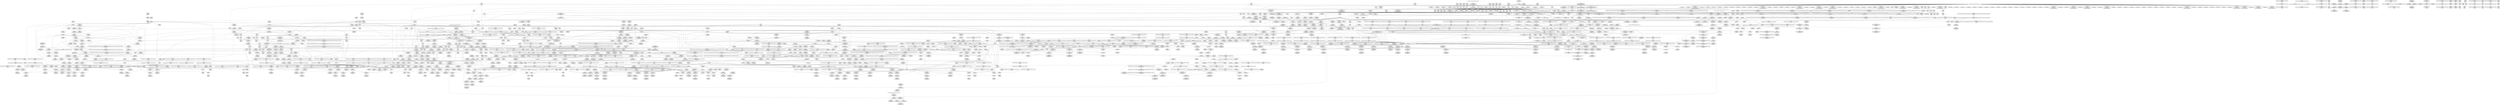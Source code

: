 digraph {
	CE0x576a430 [shape=record,shape=Mrecord,label="{CE0x576a430|task_has_system:_bb}"]
	CE0x57fe150 [shape=record,shape=Mrecord,label="{CE0x57fe150|rcu_read_unlock:_tmp8|include/linux/rcupdate.h,933|*SummSource*}"]
	CE0x57cdc40 [shape=record,shape=Mrecord,label="{CE0x57cdc40|current_sid:_cred|security/selinux/hooks.c,218}"]
	CE0x5785c00 [shape=record,shape=Mrecord,label="{CE0x5785c00|i64*_getelementptr_inbounds_(_2_x_i64_,_2_x_i64_*___llvm_gcov_ctr159,_i64_0,_i64_1)|*Constant*|*SummSource*}"]
	CE0x57c8e20 [shape=record,shape=Mrecord,label="{CE0x57c8e20|GLOBAL:_ipc_has_perm|*Constant*|*SummSink*}"]
	CE0x58225b0 [shape=record,shape=Mrecord,label="{CE0x58225b0|GLOBAL:_rcu_lock_acquire|*Constant*|*SummSource*}"]
	CE0x57e62c0 [shape=record,shape=Mrecord,label="{CE0x57e62c0|__preempt_count_sub:_do.end|*SummSource*}"]
	CE0x57fa500 [shape=record,shape=Mrecord,label="{CE0x57fa500|ipc_has_perm:_sid1|security/selinux/hooks.c,5136|*SummSink*}"]
	"CONST[source:1(input),value:2(dynamic)][purpose:{object}]"
	CE0x581db40 [shape=record,shape=Mrecord,label="{CE0x581db40|rcu_read_unlock:_tmp10|include/linux/rcupdate.h,933|*SummSource*}"]
	CE0x58201a0 [shape=record,shape=Mrecord,label="{CE0x58201a0|current_sid:_tmp11|security/selinux/hooks.c,218}"]
	CE0x57c93a0 [shape=record,shape=Mrecord,label="{CE0x57c93a0|ipc_has_perm:_ipc_perms|Function::ipc_has_perm&Arg::ipc_perms::|*SummSource*}"]
	CE0x5899020 [shape=record,shape=Mrecord,label="{CE0x5899020|i64*_getelementptr_inbounds_(_4_x_i64_,_4_x_i64_*___llvm_gcov_ctr128,_i64_0,_i64_1)|*Constant*}"]
	CE0x5804a30 [shape=record,shape=Mrecord,label="{CE0x5804a30|rcu_read_lock:_tmp16|include/linux/rcupdate.h,882|*SummSink*}"]
	CE0x58254c0 [shape=record,shape=Mrecord,label="{CE0x58254c0|current_sid:_tmp18|security/selinux/hooks.c,218|*SummSink*}"]
	CE0x588cd00 [shape=record,shape=Mrecord,label="{CE0x588cd00|_call_void_mcount()_#3}"]
	CE0x57d7310 [shape=record,shape=Mrecord,label="{CE0x57d7310|task_sid:_do.body5|*SummSource*}"]
	CE0x57821b0 [shape=record,shape=Mrecord,label="{CE0x57821b0|i64**_getelementptr_inbounds_(_8_x_i64*_,_8_x_i64*_*___llvm_gcda_edge_table321,_i64_0,_i64_0)|*Constant*}"]
	CE0x57e78d0 [shape=record,shape=Mrecord,label="{CE0x57e78d0|task_sid:_tobool4|security/selinux/hooks.c,208}"]
	CE0x57eb420 [shape=record,shape=Mrecord,label="{CE0x57eb420|current_sid:_tmp10|security/selinux/hooks.c,218}"]
	CE0x589fd30 [shape=record,shape=Mrecord,label="{CE0x589fd30|i32_2|*Constant*}"]
	CE0x58017b0 [shape=record,shape=Mrecord,label="{CE0x58017b0|rcu_read_lock:_tmp11|include/linux/rcupdate.h,882|*SummSource*}"]
	CE0x5811c10 [shape=record,shape=Mrecord,label="{CE0x5811c10|i64_1|*Constant*}"]
	CE0x5773390 [shape=record,shape=Mrecord,label="{CE0x5773390|i64*_getelementptr_inbounds_(_25_x_i64_,_25_x_i64_*___llvm_gcov_ctr320,_i64_0,_i64_17)|*Constant*}"]
	CE0x587ede0 [shape=record,shape=Mrecord,label="{CE0x587ede0|GLOBAL:___rcu_read_unlock|*Constant*|*SummSink*}"]
	CE0x5899db0 [shape=record,shape=Mrecord,label="{CE0x5899db0|__rcu_read_lock:_do.end|*SummSink*}"]
	CE0x575a540 [shape=record,shape=Mrecord,label="{CE0x575a540|_call_void___llvm_gcov_indirect_counter_increment(i32*___llvm_gcov_global_state_pred322,_i64**_getelementptr_inbounds_(_8_x_i64*_,_8_x_i64*_*___llvm_gcda_edge_table321,_i64_0,_i64_5)),_!dbg_!27725|security/selinux/hooks.c,5453|*SummSink*}"]
	CE0x57f4590 [shape=record,shape=Mrecord,label="{CE0x57f4590|get_current:_tmp2}"]
	CE0x587d3e0 [shape=record,shape=Mrecord,label="{CE0x587d3e0|rcu_lock_release:_entry|*SummSource*}"]
	CE0x58a24e0 [shape=record,shape=Mrecord,label="{CE0x58a24e0|i32_1|*Constant*}"]
	CE0x58202d0 [shape=record,shape=Mrecord,label="{CE0x58202d0|current_sid:_tmp11|security/selinux/hooks.c,218|*SummSource*}"]
	CE0x5797fa0 [shape=record,shape=Mrecord,label="{CE0x5797fa0|ipc_has_perm:_type|security/selinux/hooks.c,5133}"]
	CE0x5789580 [shape=record,shape=Mrecord,label="{CE0x5789580|GLOBAL:_current_sid|*Constant*|*SummSource*}"]
	CE0x5884070 [shape=record,shape=Mrecord,label="{CE0x5884070|__rcu_read_lock:_tmp3}"]
	CE0x5770ba0 [shape=record,shape=Mrecord,label="{CE0x5770ba0|GLOBAL:_task_has_system|*Constant*|*SummSink*}"]
	CE0x57e7220 [shape=record,shape=Mrecord,label="{CE0x57e7220|_call_void_rcu_lock_acquire(%struct.lockdep_map*_rcu_lock_map)_#10,_!dbg_!27711|include/linux/rcupdate.h,881|*SummSink*}"]
	"CONST[source:0(mediator),value:2(dynamic)][purpose:{object}]"
	CE0x57f2740 [shape=record,shape=Mrecord,label="{CE0x57f2740|cred_sid:_tmp1|*SummSink*}"]
	CE0x57a5530 [shape=record,shape=Mrecord,label="{CE0x57a5530|i64_5|*Constant*|*SummSource*}"]
	CE0x57f5b30 [shape=record,shape=Mrecord,label="{CE0x57f5b30|cred_sid:_tmp3|*SummSource*}"]
	CE0x57587b0 [shape=record,shape=Mrecord,label="{CE0x57587b0|i64**_getelementptr_inbounds_(_8_x_i64*_,_8_x_i64*_*___llvm_gcda_edge_table321,_i64_0,_i64_6)|*Constant*|*SummSink*}"]
	CE0x57ffcb0 [shape=record,shape=Mrecord,label="{CE0x57ffcb0|0:_i8,_:_GCMR_rcu_read_lock.__warned_internal_global_i8_0,_section_.data.unlikely_,_align_1:_elem_0:default:}"]
	CE0x57abb10 [shape=record,shape=Mrecord,label="{CE0x57abb10|80:_i32,_112:_i8*,_:_CRE_25,26_}"]
	CE0x57703c0 [shape=record,shape=Mrecord,label="{CE0x57703c0|selinux_sem_semctl:_tmp2|security/selinux/hooks.c,5438|*SummSource*}"]
	CE0x5774690 [shape=record,shape=Mrecord,label="{CE0x5774690|i64**_getelementptr_inbounds_(_8_x_i64*_,_8_x_i64*_*___llvm_gcda_edge_table321,_i64_0,_i64_1)|*Constant*|*SummSink*}"]
	CE0x57ccba0 [shape=record,shape=Mrecord,label="{CE0x57ccba0|__llvm_gcov_indirect_counter_increment:_pred|*SummSink*}"]
	CE0x58a1590 [shape=record,shape=Mrecord,label="{CE0x58a1590|rcu_lock_release:_tmp5|include/linux/rcupdate.h,423}"]
	CE0x5751720 [shape=record,shape=Mrecord,label="{CE0x5751720|i32_1|*Constant*}"]
	CE0x5808f40 [shape=record,shape=Mrecord,label="{CE0x5808f40|i8*_getelementptr_inbounds_(_25_x_i8_,_25_x_i8_*_.str45,_i32_0,_i32_0)|*Constant*|*SummSource*}"]
	CE0x5889640 [shape=record,shape=Mrecord,label="{CE0x5889640|get_current:_tmp1}"]
	CE0x5806c70 [shape=record,shape=Mrecord,label="{CE0x5806c70|rcu_read_lock:_tmp19|include/linux/rcupdate.h,882|*SummSink*}"]
	CE0x58808a0 [shape=record,shape=Mrecord,label="{CE0x58808a0|rcu_lock_release:_tmp7|*SummSink*}"]
	CE0x5870f00 [shape=record,shape=Mrecord,label="{CE0x5870f00|i64*_getelementptr_inbounds_(_11_x_i64_,_11_x_i64_*___llvm_gcov_ctr132,_i64_0,_i64_0)|*Constant*}"]
	CE0x575c3d0 [shape=record,shape=Mrecord,label="{CE0x575c3d0|rcu_lock_acquire:_indirectgoto}"]
	CE0x57d62d0 [shape=record,shape=Mrecord,label="{CE0x57d62d0|task_sid:_tmp7|security/selinux/hooks.c,208|*SummSink*}"]
	CE0x589c780 [shape=record,shape=Mrecord,label="{CE0x589c780|__preempt_count_add:_tmp4|./arch/x86/include/asm/preempt.h,72|*SummSource*}"]
	CE0x57ab2c0 [shape=record,shape=Mrecord,label="{CE0x57ab2c0|80:_i32,_112:_i8*,_:_CRE_18,19_}"]
	CE0x577e5b0 [shape=record,shape=Mrecord,label="{CE0x577e5b0|i32_1|*Constant*}"]
	CE0x588c250 [shape=record,shape=Mrecord,label="{CE0x588c250|i64_1|*Constant*}"]
	CE0x57c36d0 [shape=record,shape=Mrecord,label="{CE0x57c36d0|80:_i32,_112:_i8*,_:_CRE_54,55_}"]
	CE0x5812aa0 [shape=record,shape=Mrecord,label="{CE0x5812aa0|task_sid:_tmp22|security/selinux/hooks.c,208|*SummSource*}"]
	CE0x57f5ff0 [shape=record,shape=Mrecord,label="{CE0x57f5ff0|current_sid:_tmp7|security/selinux/hooks.c,218}"]
	CE0x579ca10 [shape=record,shape=Mrecord,label="{CE0x579ca10|rcu_lock_acquire:_tmp4|include/linux/rcupdate.h,418|*SummSink*}"]
	CE0x5760790 [shape=record,shape=Mrecord,label="{CE0x5760790|GLOBAL:___llvm_gcov_indirect_counter_increment|*Constant*|*SummSource*}"]
	CE0x58969b0 [shape=record,shape=Mrecord,label="{CE0x58969b0|i64*_getelementptr_inbounds_(_4_x_i64_,_4_x_i64_*___llvm_gcov_ctr130,_i64_0,_i64_2)|*Constant*}"]
	CE0x580c080 [shape=record,shape=Mrecord,label="{CE0x580c080|rcu_read_lock:_do.body|*SummSink*}"]
	CE0x5818970 [shape=record,shape=Mrecord,label="{CE0x5818970|_call_void_rcu_read_unlock()_#10,_!dbg_!27748|security/selinux/hooks.c,209|*SummSource*}"]
	CE0x580c150 [shape=record,shape=Mrecord,label="{CE0x580c150|i64*_getelementptr_inbounds_(_11_x_i64_,_11_x_i64_*___llvm_gcov_ctr127,_i64_0,_i64_0)|*Constant*}"]
	CE0x586f410 [shape=record,shape=Mrecord,label="{CE0x586f410|__preempt_count_add:_val|Function::__preempt_count_add&Arg::val::|*SummSource*}"]
	CE0x57c49d0 [shape=record,shape=Mrecord,label="{CE0x57c49d0|80:_i32,_112:_i8*,_:_CRE_70,71_}"]
	CE0x58714b0 [shape=record,shape=Mrecord,label="{CE0x58714b0|i64*_getelementptr_inbounds_(_4_x_i64_,_4_x_i64_*___llvm_gcov_ctr128,_i64_0,_i64_3)|*Constant*}"]
	CE0x577d3d0 [shape=record,shape=Mrecord,label="{CE0x577d3d0|_ret_i32_%call7,_!dbg_!27749|security/selinux/hooks.c,210}"]
	CE0x589bb30 [shape=record,shape=Mrecord,label="{CE0x589bb30|__preempt_count_add:_tmp1|*SummSource*}"]
	CE0x5800b00 [shape=record,shape=Mrecord,label="{CE0x5800b00|i64*_getelementptr_inbounds_(_11_x_i64_,_11_x_i64_*___llvm_gcov_ctr127,_i64_0,_i64_8)|*Constant*|*SummSink*}"]
	CE0x5779b10 [shape=record,shape=Mrecord,label="{CE0x5779b10|selinux_sem_semctl:_tmp13|security/selinux/hooks.c,5456|*SummSink*}"]
	CE0x57a5e50 [shape=record,shape=Mrecord,label="{CE0x57a5e50|task_sid:_tmp6|security/selinux/hooks.c,208}"]
	CE0x575f9d0 [shape=record,shape=Mrecord,label="{CE0x575f9d0|selinux_sem_semctl:_sw.bb|*SummSource*}"]
	CE0x5898b90 [shape=record,shape=Mrecord,label="{CE0x5898b90|i64*_getelementptr_inbounds_(_4_x_i64_,_4_x_i64_*___llvm_gcov_ctr129,_i64_0,_i64_3)|*Constant*|*SummSource*}"]
	CE0x57ef8b0 [shape=record,shape=Mrecord,label="{CE0x57ef8b0|_call_void_lockdep_rcu_suspicious(i8*_getelementptr_inbounds_(_25_x_i8_,_25_x_i8_*_.str3,_i32_0,_i32_0),_i32_218,_i8*_getelementptr_inbounds_(_45_x_i8_,_45_x_i8_*_.str12,_i32_0,_i32_0))_#10,_!dbg_!27727|security/selinux/hooks.c,218}"]
	"CONST[source:1(input),value:2(dynamic)][purpose:{operation}]"
	CE0x589cc10 [shape=record,shape=Mrecord,label="{CE0x589cc10|i64*_getelementptr_inbounds_(_4_x_i64_,_4_x_i64_*___llvm_gcov_ctr134,_i64_0,_i64_3)|*Constant*}"]
	CE0x57cdcb0 [shape=record,shape=Mrecord,label="{CE0x57cdcb0|current_sid:_sid|security/selinux/hooks.c,220|*SummSink*}"]
	CE0x5756d70 [shape=record,shape=Mrecord,label="{CE0x5756d70|_call_void___llvm_gcov_indirect_counter_increment(i32*___llvm_gcov_global_state_pred322,_i64**_getelementptr_inbounds_(_8_x_i64*_,_8_x_i64*_*___llvm_gcda_edge_table321,_i64_0,_i64_6)),_!dbg_!27727|security/selinux/hooks.c,5456}"]
	CE0x57e6380 [shape=record,shape=Mrecord,label="{CE0x57e6380|__preempt_count_add:_bb}"]
	CE0x5887a70 [shape=record,shape=Mrecord,label="{CE0x5887a70|__rcu_read_unlock:_tmp4|include/linux/rcupdate.h,244}"]
	CE0x5784140 [shape=record,shape=Mrecord,label="{CE0x5784140|i64*_getelementptr_inbounds_(_2_x_i64_,_2_x_i64_*___llvm_gcov_ctr98,_i64_0,_i64_1)|*Constant*|*SummSource*}"]
	CE0x5880280 [shape=record,shape=Mrecord,label="{CE0x5880280|rcu_lock_release:_tmp6|*SummSink*}"]
	CE0x57c63e0 [shape=record,shape=Mrecord,label="{CE0x57c63e0|80:_i32,_112:_i8*,_:_CRE_144,152_|*MultipleSource*|security/selinux/hooks.c,5466|Function::selinux_sem_semctl&Arg::sma::}"]
	CE0x579eb40 [shape=record,shape=Mrecord,label="{CE0x579eb40|i64*_getelementptr_inbounds_(_13_x_i64_,_13_x_i64_*___llvm_gcov_ctr126,_i64_0,_i64_9)|*Constant*}"]
	CE0x58a3ab0 [shape=record,shape=Mrecord,label="{CE0x58a3ab0|i64*_getelementptr_inbounds_(_4_x_i64_,_4_x_i64_*___llvm_gcov_ctr133,_i64_0,_i64_0)|*Constant*}"]
	CE0x58185f0 [shape=record,shape=Mrecord,label="{CE0x58185f0|_ret_i32_%tmp6,_!dbg_!27716|security/selinux/hooks.c,197|*SummSink*}"]
	CE0x589a570 [shape=record,shape=Mrecord,label="{CE0x589a570|_call_void___preempt_count_sub(i32_1)_#10,_!dbg_!27715|include/linux/rcupdate.h,244}"]
	CE0x5898ab0 [shape=record,shape=Mrecord,label="{CE0x5898ab0|i64*_getelementptr_inbounds_(_4_x_i64_,_4_x_i64_*___llvm_gcov_ctr129,_i64_0,_i64_3)|*Constant*}"]
	CE0x5882010 [shape=record,shape=Mrecord,label="{CE0x5882010|rcu_lock_release:_tmp|*SummSource*}"]
	CE0x575d540 [shape=record,shape=Mrecord,label="{CE0x575d540|i64**_getelementptr_inbounds_(_8_x_i64*_,_8_x_i64*_*___llvm_gcda_edge_table321,_i64_0,_i64_2)|*Constant*}"]
	CE0x57caf40 [shape=record,shape=Mrecord,label="{CE0x57caf40|__llvm_gcov_indirect_counter_increment:_bb|*SummSink*}"]
	CE0x5825770 [shape=record,shape=Mrecord,label="{CE0x5825770|current_sid:_tmp19|security/selinux/hooks.c,218}"]
	CE0x58aac50 [shape=record,shape=Mrecord,label="{CE0x58aac50|i64*_getelementptr_inbounds_(_4_x_i64_,_4_x_i64_*___llvm_gcov_ctr135,_i64_0,_i64_1)|*Constant*}"]
	CE0x58defe0 [shape=record,shape=Mrecord,label="{CE0x58defe0|COLLAPSED:_GCMRE___llvm_gcov_ctr135_internal_global_4_x_i64_zeroinitializer:_elem_0:default:}"]
	CE0x57f29d0 [shape=record,shape=Mrecord,label="{CE0x57f29d0|i64*_getelementptr_inbounds_(_2_x_i64_,_2_x_i64_*___llvm_gcov_ctr294,_i64_0,_i64_1)|*Constant*|*SummSink*}"]
	CE0x5786a90 [shape=record,shape=Mrecord,label="{CE0x5786a90|ipc_has_perm:_sclass|security/selinux/hooks.c,5136|*SummSource*}"]
	CE0x57db8e0 [shape=record,shape=Mrecord,label="{CE0x57db8e0|i8_4|*Constant*}"]
	CE0x57d00b0 [shape=record,shape=Mrecord,label="{CE0x57d00b0|current_sid:_sid|security/selinux/hooks.c,220}"]
	CE0x57f7c00 [shape=record,shape=Mrecord,label="{CE0x57f7c00|task_sid:_tmp12|security/selinux/hooks.c,208}"]
	CE0x5784330 [shape=record,shape=Mrecord,label="{CE0x5784330|__llvm_gcov_indirect_counter_increment:_tmp3|*SummSink*}"]
	CE0x5780910 [shape=record,shape=Mrecord,label="{CE0x5780910|i64*_getelementptr_inbounds_(_25_x_i64_,_25_x_i64_*___llvm_gcov_ctr320,_i64_0,_i64_21)|*Constant*|*SummSource*}"]
	CE0x5881290 [shape=record,shape=Mrecord,label="{CE0x5881290|__preempt_count_add:_tmp|*SummSink*}"]
	CE0x5881410 [shape=record,shape=Mrecord,label="{CE0x5881410|__rcu_read_unlock:_do.body|*SummSource*}"]
	CE0x5787440 [shape=record,shape=Mrecord,label="{CE0x5787440|ipc_has_perm:_ipc_id|security/selinux/hooks.c,5134|*SummSource*}"]
	CE0x5820eb0 [shape=record,shape=Mrecord,label="{CE0x5820eb0|cred_sid:_tmp|*SummSource*}"]
	CE0x5882b10 [shape=record,shape=Mrecord,label="{CE0x5882b10|__rcu_read_unlock:_tmp5|include/linux/rcupdate.h,244|*SummSource*}"]
	CE0x57a8a70 [shape=record,shape=Mrecord,label="{CE0x57a8a70|i64_3|*Constant*}"]
	CE0x580d0a0 [shape=record,shape=Mrecord,label="{CE0x580d0a0|rcu_read_lock:_bb|*SummSource*}"]
	CE0x5784810 [shape=record,shape=Mrecord,label="{CE0x5784810|__llvm_gcov_indirect_counter_increment:_tmp6|*SummSource*}"]
	CE0x57aad40 [shape=record,shape=Mrecord,label="{CE0x57aad40|80:_i32,_112:_i8*,_:_CRE_0,1_}"]
	CE0x57eece0 [shape=record,shape=Mrecord,label="{CE0x57eece0|current_sid:_tmp15|security/selinux/hooks.c,218|*SummSink*}"]
	CE0x58ac800 [shape=record,shape=Mrecord,label="{CE0x58ac800|_call_void_asm_addl_$1,_%gs:$0_,_*m,ri,*m,_dirflag_,_fpsr_,_flags_(i32*___preempt_count,_i32_%val,_i32*___preempt_count)_#3,_!dbg_!27714,_!srcloc_!27717|./arch/x86/include/asm/preempt.h,72|*SummSink*}"]
	CE0x57c4050 [shape=record,shape=Mrecord,label="{CE0x57c4050|80:_i32,_112:_i8*,_:_CRE_62,63_}"]
	CE0x57780c0 [shape=record,shape=Mrecord,label="{CE0x57780c0|get_current:_entry}"]
	CE0x5754da0 [shape=record,shape=Mrecord,label="{CE0x5754da0|selinux_sem_semctl:_tmp7|security/selinux/hooks.c,5446|*SummSink*}"]
	CE0x577def0 [shape=record,shape=Mrecord,label="{CE0x577def0|__llvm_gcov_indirect_counter_increment:_tmp2}"]
	CE0x5811f10 [shape=record,shape=Mrecord,label="{CE0x5811f10|rcu_read_unlock:_tmp4|include/linux/rcupdate.h,933}"]
	CE0x5761990 [shape=record,shape=Mrecord,label="{CE0x5761990|selinux_sem_semctl:_return|*SummSink*}"]
	CE0x57a0a70 [shape=record,shape=Mrecord,label="{CE0x57a0a70|%struct.common_audit_data*_null|*Constant*|*SummSink*}"]
	CE0x57a2460 [shape=record,shape=Mrecord,label="{CE0x57a2460|i1_true|*Constant*|*SummSink*}"]
	CE0x5782fa0 [shape=record,shape=Mrecord,label="{CE0x5782fa0|i32_4|*Constant*|*SummSource*}"]
	CE0x57f1c60 [shape=record,shape=Mrecord,label="{CE0x57f1c60|current_sid:_do.body|*SummSource*}"]
	CE0x5802c60 [shape=record,shape=Mrecord,label="{CE0x5802c60|rcu_read_unlock:_tmp14|include/linux/rcupdate.h,933|*SummSink*}"]
	CE0x57d9dc0 [shape=record,shape=Mrecord,label="{CE0x57d9dc0|get_current:_tmp3}"]
	CE0x57d6120 [shape=record,shape=Mrecord,label="{CE0x57d6120|current_sid:_tmp6|security/selinux/hooks.c,218|*SummSink*}"]
	CE0x582a430 [shape=record,shape=Mrecord,label="{CE0x582a430|current_sid:_tmp20|security/selinux/hooks.c,218}"]
	CE0x57576c0 [shape=record,shape=Mrecord,label="{CE0x57576c0|_call_void___llvm_gcov_indirect_counter_increment(i32*___llvm_gcov_global_state_pred322,_i64**_getelementptr_inbounds_(_8_x_i64*_,_8_x_i64*_*___llvm_gcda_edge_table321,_i64_0,_i64_6)),_!dbg_!27727|security/selinux/hooks.c,5456|*SummSource*}"]
	CE0x5879b90 [shape=record,shape=Mrecord,label="{CE0x5879b90|rcu_read_unlock:_tmp20|include/linux/rcupdate.h,933|*SummSource*}"]
	CE0x575d8d0 [shape=record,shape=Mrecord,label="{CE0x575d8d0|i64**_getelementptr_inbounds_(_8_x_i64*_,_8_x_i64*_*___llvm_gcda_edge_table321,_i64_0,_i64_2)|*Constant*|*SummSink*}"]
	CE0x57e8800 [shape=record,shape=Mrecord,label="{CE0x57e8800|current_sid:_tmp4|security/selinux/hooks.c,218|*SummSource*}"]
	CE0x58042b0 [shape=record,shape=Mrecord,label="{CE0x58042b0|rcu_read_lock:_tmp15|include/linux/rcupdate.h,882}"]
	CE0x57ced60 [shape=record,shape=Mrecord,label="{CE0x57ced60|current_sid:_security|security/selinux/hooks.c,218|*SummSink*}"]
	CE0x57d8bb0 [shape=record,shape=Mrecord,label="{CE0x57d8bb0|ipc_has_perm:_call|security/selinux/hooks.c,5129|*SummSink*}"]
	CE0x57d01a0 [shape=record,shape=Mrecord,label="{CE0x57d01a0|current_sid:_sid|security/selinux/hooks.c,220|*SummSource*}"]
	CE0x575dd10 [shape=record,shape=Mrecord,label="{CE0x575dd10|task_sid:_entry}"]
	CE0x5757800 [shape=record,shape=Mrecord,label="{CE0x5757800|_call_void___llvm_gcov_indirect_counter_increment(i32*___llvm_gcov_global_state_pred322,_i64**_getelementptr_inbounds_(_8_x_i64*_,_8_x_i64*_*___llvm_gcda_edge_table321,_i64_0,_i64_6)),_!dbg_!27727|security/selinux/hooks.c,5456|*SummSink*}"]
	CE0x57cb2d0 [shape=record,shape=Mrecord,label="{CE0x57cb2d0|task_has_system:_tmp}"]
	CE0x5818060 [shape=record,shape=Mrecord,label="{CE0x5818060|cred_sid:_cred|Function::cred_sid&Arg::cred::|*SummSource*}"]
	CE0x57aa590 [shape=record,shape=Mrecord,label="{CE0x57aa590|selinux_sem_semctl:_tmp19|security/selinux/hooks.c,5466|*SummSource*}"]
	CE0x57d1ff0 [shape=record,shape=Mrecord,label="{CE0x57d1ff0|i64_3|*Constant*}"]
	CE0x57d1050 [shape=record,shape=Mrecord,label="{CE0x57d1050|current_sid:_tmp24|security/selinux/hooks.c,220}"]
	CE0x5803560 [shape=record,shape=Mrecord,label="{CE0x5803560|rcu_read_unlock:_tmp4|include/linux/rcupdate.h,933|*SummSource*}"]
	CE0x589d470 [shape=record,shape=Mrecord,label="{CE0x589d470|__preempt_count_add:_tmp2}"]
	CE0x57f0390 [shape=record,shape=Mrecord,label="{CE0x57f0390|task_has_system:_tmp|*SummSink*}"]
	CE0x5799ad0 [shape=record,shape=Mrecord,label="{CE0x5799ad0|i64*_getelementptr_inbounds_(_2_x_i64_,_2_x_i64_*___llvm_gcov_ctr294,_i64_0,_i64_0)|*Constant*|*SummSink*}"]
	CE0x581e350 [shape=record,shape=Mrecord,label="{CE0x581e350|__rcu_read_lock:_entry}"]
	CE0x57ec190 [shape=record,shape=Mrecord,label="{CE0x57ec190|_call_void_mcount()_#3|*SummSink*}"]
	CE0x5813960 [shape=record,shape=Mrecord,label="{CE0x5813960|task_sid:_tmp23|security/selinux/hooks.c,208}"]
	CE0x5759ce0 [shape=record,shape=Mrecord,label="{CE0x5759ce0|selinux_sem_semctl:_tmp17|security/selinux/hooks.c,5463|*SummSource*}"]
	CE0x579edd0 [shape=record,shape=Mrecord,label="{CE0x579edd0|i64*_getelementptr_inbounds_(_13_x_i64_,_13_x_i64_*___llvm_gcov_ctr126,_i64_0,_i64_9)|*Constant*|*SummSink*}"]
	CE0x58021a0 [shape=record,shape=Mrecord,label="{CE0x58021a0|rcu_read_lock:_call3|include/linux/rcupdate.h,882}"]
	CE0x5871a50 [shape=record,shape=Mrecord,label="{CE0x5871a50|get_current:_tmp2}"]
	CE0x5775720 [shape=record,shape=Mrecord,label="{CE0x5775720|selinux_sem_semctl:_sw.bb5|*SummSink*}"]
	CE0x579f450 [shape=record,shape=Mrecord,label="{CE0x579f450|80:_i32,_112:_i8*,_:_CRE_5,6_}"]
	CE0x5761cf0 [shape=record,shape=Mrecord,label="{CE0x5761cf0|get_current:_tmp1}"]
	CE0x58963f0 [shape=record,shape=Mrecord,label="{CE0x58963f0|rcu_lock_release:_tmp2|*SummSink*}"]
	CE0x57ad1a0 [shape=record,shape=Mrecord,label="{CE0x57ad1a0|80:_i32,_112:_i8*,_:_CRE_44,45_}"]
	CE0x5806de0 [shape=record,shape=Mrecord,label="{CE0x5806de0|rcu_read_lock:_tmp21|include/linux/rcupdate.h,884|*SummSource*}"]
	CE0x57ce2e0 [shape=record,shape=Mrecord,label="{CE0x57ce2e0|current_sid:_tmp21|security/selinux/hooks.c,218}"]
	CE0x58251d0 [shape=record,shape=Mrecord,label="{CE0x58251d0|current_sid:_tmp18|security/selinux/hooks.c,218}"]
	CE0x5884730 [shape=record,shape=Mrecord,label="{CE0x5884730|rcu_lock_acquire:_tmp6}"]
	CE0x5884140 [shape=record,shape=Mrecord,label="{CE0x5884140|__rcu_read_lock:_tmp3|*SummSource*}"]
	CE0x57a7620 [shape=record,shape=Mrecord,label="{CE0x57a7620|_call_void_mcount()_#3|*SummSink*}"]
	CE0x5816450 [shape=record,shape=Mrecord,label="{CE0x5816450|i64*_getelementptr_inbounds_(_13_x_i64_,_13_x_i64_*___llvm_gcov_ctr126,_i64_0,_i64_12)|*Constant*}"]
	CE0x57a2bc0 [shape=record,shape=Mrecord,label="{CE0x57a2bc0|task_sid:_tmp7|security/selinux/hooks.c,208|*SummSource*}"]
	CE0x588cf10 [shape=record,shape=Mrecord,label="{CE0x588cf10|_call_void_mcount()_#3|*SummSink*}"]
	CE0x575b0f0 [shape=record,shape=Mrecord,label="{CE0x575b0f0|i64**_getelementptr_inbounds_(_8_x_i64*_,_8_x_i64*_*___llvm_gcda_edge_table321,_i64_0,_i64_5)|*Constant*}"]
	CE0x580a9a0 [shape=record,shape=Mrecord,label="{CE0x580a9a0|i64*_getelementptr_inbounds_(_4_x_i64_,_4_x_i64_*___llvm_gcov_ctr128,_i64_0,_i64_2)|*Constant*|*SummSink*}"]
	CE0x57a52d0 [shape=record,shape=Mrecord,label="{CE0x57a52d0|rcu_read_lock:_tmp1|*SummSource*}"]
	CE0x57d8fd0 [shape=record,shape=Mrecord,label="{CE0x57d8fd0|task_sid:_tmp11|security/selinux/hooks.c,208}"]
	CE0x58acad0 [shape=record,shape=Mrecord,label="{CE0x58acad0|void_(i32*,_i32,_i32*)*_asm_addl_$1,_%gs:$0_,_*m,ri,*m,_dirflag_,_fpsr_,_flags_|*SummSource*}"]
	CE0x57fce30 [shape=record,shape=Mrecord,label="{CE0x57fce30|_call_void_mcount()_#3|*SummSource*}"]
	CE0x5785310 [shape=record,shape=Mrecord,label="{CE0x5785310|__llvm_gcov_indirect_counter_increment:_tmp6|*SummSink*}"]
	CE0x5749960 [shape=record,shape=Mrecord,label="{CE0x5749960|selinux_sem_semctl:_entry|*SummSink*}"]
	CE0x58be190 [shape=record,shape=Mrecord,label="{CE0x58be190|__preempt_count_add:_do.body|*SummSource*}"]
	CE0x580be50 [shape=record,shape=Mrecord,label="{CE0x580be50|rcu_read_lock:_do.body}"]
	CE0x57e06d0 [shape=record,shape=Mrecord,label="{CE0x57e06d0|task_has_system:_call1|security/selinux/hooks.c,1594}"]
	CE0x5825350 [shape=record,shape=Mrecord,label="{CE0x5825350|current_sid:_tmp18|security/selinux/hooks.c,218|*SummSource*}"]
	CE0x576d9a0 [shape=record,shape=Mrecord,label="{CE0x576d9a0|i32_0|*Constant*|*SummSink*}"]
	CE0x58a2770 [shape=record,shape=Mrecord,label="{CE0x58a2770|i64_ptrtoint_(i8*_blockaddress(_rcu_lock_release,_%__here)_to_i64)|*Constant*|*SummSource*}"]
	CE0x57897a0 [shape=record,shape=Mrecord,label="{CE0x57897a0|selinux_sem_semctl:_sw.bb6|*SummSource*}"]
	CE0x57a5a40 [shape=record,shape=Mrecord,label="{CE0x57a5a40|current_sid:_tmp|*SummSource*}"]
	CE0x5823910 [shape=record,shape=Mrecord,label="{CE0x5823910|i32_218|*Constant*}"]
	CE0x58c4460 [shape=record,shape=Mrecord,label="{CE0x58c4460|i64*_getelementptr_inbounds_(_4_x_i64_,_4_x_i64_*___llvm_gcov_ctr129,_i64_0,_i64_2)|*Constant*|*SummSource*}"]
	CE0x579b490 [shape=record,shape=Mrecord,label="{CE0x579b490|_ret_void,_!dbg_!27717|include/linux/rcupdate.h,240}"]
	CE0x57a70e0 [shape=record,shape=Mrecord,label="{CE0x57a70e0|task_sid:_tmp2|*SummSource*}"]
	CE0x58043e0 [shape=record,shape=Mrecord,label="{CE0x58043e0|rcu_read_lock:_tmp15|include/linux/rcupdate.h,882|*SummSource*}"]
	CE0x579b990 [shape=record,shape=Mrecord,label="{CE0x579b990|task_sid:_bb|*SummSource*}"]
	CE0x5879a10 [shape=record,shape=Mrecord,label="{CE0x5879a10|rcu_read_unlock:_tmp20|include/linux/rcupdate.h,933}"]
	CE0x57a35d0 [shape=record,shape=Mrecord,label="{CE0x57a35d0|task_sid:_tmp|*SummSource*}"]
	CE0x588d190 [shape=record,shape=Mrecord,label="{CE0x588d190|i64*_getelementptr_inbounds_(_4_x_i64_,_4_x_i64_*___llvm_gcov_ctr133,_i64_0,_i64_2)|*Constant*|*SummSource*}"]
	CE0x57d6640 [shape=record,shape=Mrecord,label="{CE0x57d6640|GLOBAL:___llvm_gcov_ctr126|Global_var:__llvm_gcov_ctr126|*SummSink*}"]
	CE0x581cd80 [shape=record,shape=Mrecord,label="{CE0x581cd80|GLOBAL:_rcu_lock_map|Global_var:rcu_lock_map|*SummSink*}"]
	CE0x57ed350 [shape=record,shape=Mrecord,label="{CE0x57ed350|task_sid:_do.body|*SummSink*}"]
	CE0x575b4b0 [shape=record,shape=Mrecord,label="{CE0x575b4b0|i64**_getelementptr_inbounds_(_8_x_i64*_,_8_x_i64*_*___llvm_gcda_edge_table321,_i64_0,_i64_5)|*Constant*|*SummSink*}"]
	CE0x586c920 [shape=record,shape=Mrecord,label="{CE0x586c920|__preempt_count_add:_entry|*SummSource*}"]
	CE0x5807a50 [shape=record,shape=Mrecord,label="{CE0x5807a50|rcu_read_lock:_tmp18|include/linux/rcupdate.h,882}"]
	CE0x574d550 [shape=record,shape=Mrecord,label="{CE0x574d550|get_current:_entry|*SummSource*}"]
	CE0x57cb850 [shape=record,shape=Mrecord,label="{CE0x57cb850|i32_-1|*Constant*}"]
	CE0x57cb3b0 [shape=record,shape=Mrecord,label="{CE0x57cb3b0|task_has_system:_tmp|*SummSource*}"]
	CE0x5823c80 [shape=record,shape=Mrecord,label="{CE0x5823c80|i32_218|*Constant*|*SummSource*}"]
	CE0x57623c0 [shape=record,shape=Mrecord,label="{CE0x57623c0|_call_void___llvm_gcov_indirect_counter_increment(i32*___llvm_gcov_global_state_pred322,_i64**_getelementptr_inbounds_(_8_x_i64*_,_8_x_i64*_*___llvm_gcda_edge_table321,_i64_0,_i64_3)),_!dbg_!27721|security/selinux/hooks.c,5446|*SummSource*}"]
	CE0x57d8380 [shape=record,shape=Mrecord,label="{CE0x57d8380|rcu_read_lock:_entry}"]
	CE0x58bc250 [shape=record,shape=Mrecord,label="{CE0x58bc250|__preempt_count_sub:_tmp1}"]
	CE0x57708b0 [shape=record,shape=Mrecord,label="{CE0x57708b0|selinux_sem_semctl:_sw.bb4|*SummSink*}"]
	CE0x57a4b20 [shape=record,shape=Mrecord,label="{CE0x57a4b20|task_sid:_land.lhs.true2}"]
	CE0x57a6c60 [shape=record,shape=Mrecord,label="{CE0x57a6c60|i64_4|*Constant*}"]
	CE0x580b6d0 [shape=record,shape=Mrecord,label="{CE0x580b6d0|GLOBAL:___llvm_gcov_ctr127|Global_var:__llvm_gcov_ctr127|*SummSink*}"]
	CE0x57ea290 [shape=record,shape=Mrecord,label="{CE0x57ea290|rcu_read_lock:_tobool1|include/linux/rcupdate.h,882|*SummSink*}"]
	CE0x57c8320 [shape=record,shape=Mrecord,label="{CE0x57c8320|selinux_sem_semctl:_tmp20|security/selinux/hooks.c,5468|*SummSink*}"]
	CE0x57d5290 [shape=record,shape=Mrecord,label="{CE0x57d5290|task_sid:_tmp4|*LoadInst*|security/selinux/hooks.c,208}"]
	CE0x57d51c0 [shape=record,shape=Mrecord,label="{CE0x57d51c0|i64*_getelementptr_inbounds_(_11_x_i64_,_11_x_i64_*___llvm_gcov_ctr127,_i64_0,_i64_0)|*Constant*|*SummSink*}"]
	CE0x5815eb0 [shape=record,shape=Mrecord,label="{CE0x5815eb0|task_sid:_tmp25|security/selinux/hooks.c,208|*SummSink*}"]
	CE0x57e8250 [shape=record,shape=Mrecord,label="{CE0x57e8250|task_sid:_tmp12|security/selinux/hooks.c,208|*SummSink*}"]
	CE0x5809fe0 [shape=record,shape=Mrecord,label="{CE0x5809fe0|rcu_read_unlock:_tmp2}"]
	CE0x5888cf0 [shape=record,shape=Mrecord,label="{CE0x5888cf0|__preempt_count_sub:_entry|*SummSource*}"]
	CE0x581d270 [shape=record,shape=Mrecord,label="{CE0x581d270|rcu_read_lock:_do.end|*SummSink*}"]
	CE0x585be10 [shape=record,shape=Mrecord,label="{CE0x585be10|rcu_read_lock:_tmp22|include/linux/rcupdate.h,884|*SummSink*}"]
	CE0x586fdb0 [shape=record,shape=Mrecord,label="{CE0x586fdb0|_call_void_asm_sideeffect_,_memory_,_dirflag_,_fpsr_,_flags_()_#3,_!dbg_!27714,_!srcloc_!27715|include/linux/rcupdate.h,239}"]
	CE0x57f2270 [shape=record,shape=Mrecord,label="{CE0x57f2270|_call_void_mcount()_#3|*SummSink*}"]
	CE0x5876630 [shape=record,shape=Mrecord,label="{CE0x5876630|_call_void_lockdep_rcu_suspicious(i8*_getelementptr_inbounds_(_25_x_i8_,_25_x_i8_*_.str45,_i32_0,_i32_0),_i32_934,_i8*_getelementptr_inbounds_(_44_x_i8_,_44_x_i8_*_.str47,_i32_0,_i32_0))_#10,_!dbg_!27726|include/linux/rcupdate.h,933}"]
	CE0x57e0350 [shape=record,shape=Mrecord,label="{CE0x57e0350|_ret_i32_%call7,_!dbg_!27749|security/selinux/hooks.c,210|*SummSink*}"]
	CE0x57d4f20 [shape=record,shape=Mrecord,label="{CE0x57d4f20|0:_i8,_:_GCMR_rcu_read_unlock.__warned_internal_global_i8_0,_section_.data.unlikely_,_align_1:_elem_0:default:}"]
	CE0x5817c00 [shape=record,shape=Mrecord,label="{CE0x5817c00|cred_sid:_entry}"]
	CE0x577f6b0 [shape=record,shape=Mrecord,label="{CE0x577f6b0|task_sid:_tmp19|security/selinux/hooks.c,208}"]
	CE0x57f5eb0 [shape=record,shape=Mrecord,label="{CE0x57f5eb0|task_sid:_real_cred|security/selinux/hooks.c,208}"]
	CE0x57dcc20 [shape=record,shape=Mrecord,label="{CE0x57dcc20|i64*_getelementptr_inbounds_(_4_x_i64_,_4_x_i64_*___llvm_gcov_ctr128,_i64_0,_i64_3)|*Constant*|*SummSink*}"]
	CE0x5781790 [shape=record,shape=Mrecord,label="{CE0x5781790|_call_void___llvm_gcov_indirect_counter_increment(i32*___llvm_gcov_global_state_pred322,_i64**_getelementptr_inbounds_(_8_x_i64*_,_8_x_i64*_*___llvm_gcda_edge_table321,_i64_0,_i64_0)),_!dbg_!27731|security/selinux/hooks.c,5463|*SummSource*}"]
	CE0x57df500 [shape=record,shape=Mrecord,label="{CE0x57df500|ipc_has_perm:_type|security/selinux/hooks.c,5133|*SummSink*}"]
	CE0x5748710 [shape=record,shape=Mrecord,label="{CE0x5748710|80:_i32,_112:_i8*,_:_CRE_2,3_}"]
	CE0x57c8870 [shape=record,shape=Mrecord,label="{CE0x57c8870|selinux_sem_semctl:_retval.0}"]
	CE0x57676b0 [shape=record,shape=Mrecord,label="{CE0x57676b0|i32_3|*Constant*}"]
	CE0x57a4b90 [shape=record,shape=Mrecord,label="{CE0x57a4b90|task_sid:_land.lhs.true2|*SummSource*}"]
	CE0x57a4e00 [shape=record,shape=Mrecord,label="{CE0x57a4e00|i64*_getelementptr_inbounds_(_13_x_i64_,_13_x_i64_*___llvm_gcov_ctr126,_i64_0,_i64_0)|*Constant*|*SummSource*}"]
	CE0x5801c90 [shape=record,shape=Mrecord,label="{CE0x5801c90|rcu_read_lock:_tmp12|include/linux/rcupdate.h,882|*SummSource*}"]
	CE0x5806570 [shape=record,shape=Mrecord,label="{CE0x5806570|i64*_getelementptr_inbounds_(_11_x_i64_,_11_x_i64_*___llvm_gcov_ctr127,_i64_0,_i64_9)|*Constant*|*SummSink*}"]
	CE0x57f7470 [shape=record,shape=Mrecord,label="{CE0x57f7470|_ret_void,_!dbg_!27735|include/linux/rcupdate.h,884|*SummSink*}"]
	CE0x579c790 [shape=record,shape=Mrecord,label="{CE0x579c790|rcu_lock_acquire:_tmp4|include/linux/rcupdate.h,418|*SummSource*}"]
	CE0x577d760 [shape=record,shape=Mrecord,label="{CE0x577d760|__llvm_gcov_indirect_counter_increment:_tmp1|*SummSink*}"]
	CE0x57f4ce0 [shape=record,shape=Mrecord,label="{CE0x57f4ce0|i64_4|*Constant*|*SummSink*}"]
	CE0x5808cc0 [shape=record,shape=Mrecord,label="{CE0x5808cc0|i8*_getelementptr_inbounds_(_25_x_i8_,_25_x_i8_*_.str45,_i32_0,_i32_0)|*Constant*}"]
	CE0x57eba40 [shape=record,shape=Mrecord,label="{CE0x57eba40|GLOBAL:_rcu_lock_acquire|*Constant*}"]
	CE0x5786f80 [shape=record,shape=Mrecord,label="{CE0x5786f80|ipc_has_perm:_u|security/selinux/hooks.c,5134|*SummSink*}"]
	CE0x58a0650 [shape=record,shape=Mrecord,label="{CE0x58a0650|i64_ptrtoint_(i8*_blockaddress(_rcu_lock_acquire,_%__here)_to_i64)|*Constant*|*SummSource*}"]
	CE0x5773730 [shape=record,shape=Mrecord,label="{CE0x5773730|i64*_getelementptr_inbounds_(_25_x_i64_,_25_x_i64_*___llvm_gcov_ctr320,_i64_0,_i64_17)|*Constant*|*SummSource*}"]
	CE0x57f55f0 [shape=record,shape=Mrecord,label="{CE0x57f55f0|task_sid:_tmp3|*SummSource*}"]
	CE0x5812d70 [shape=record,shape=Mrecord,label="{CE0x5812d70|task_sid:_tmp21|security/selinux/hooks.c,208|*SummSource*}"]
	CE0x5773840 [shape=record,shape=Mrecord,label="{CE0x5773840|i64*_getelementptr_inbounds_(_25_x_i64_,_25_x_i64_*___llvm_gcov_ctr320,_i64_0,_i64_17)|*Constant*|*SummSink*}"]
	CE0x57860d0 [shape=record,shape=Mrecord,label="{CE0x57860d0|task_has_system:_tmp2|*SummSink*}"]
	CE0x5896090 [shape=record,shape=Mrecord,label="{CE0x5896090|__rcu_read_lock:_tmp}"]
	CE0x5782a30 [shape=record,shape=Mrecord,label="{CE0x5782a30|i64*_getelementptr_inbounds_(_25_x_i64_,_25_x_i64_*___llvm_gcov_ctr320,_i64_0,_i64_22)|*Constant*|*SummSink*}"]
	CE0x579a4c0 [shape=record,shape=Mrecord,label="{CE0x579a4c0|get_current:_tmp4|./arch/x86/include/asm/current.h,14}"]
	CE0x57c6780 [shape=record,shape=Mrecord,label="{CE0x57c6780|80:_i32,_112:_i8*,_:_CRE_160,168_|*MultipleSource*|security/selinux/hooks.c,5466|Function::selinux_sem_semctl&Arg::sma::}"]
	CE0x57cc260 [shape=record,shape=Mrecord,label="{CE0x57cc260|task_sid:_land.lhs.true|*SummSource*}"]
	CE0x576e8d0 [shape=record,shape=Mrecord,label="{CE0x576e8d0|__llvm_gcov_indirect_counter_increment:_predecessor|Function::__llvm_gcov_indirect_counter_increment&Arg::predecessor::|*SummSource*}"]
	CE0x5785a40 [shape=record,shape=Mrecord,label="{CE0x5785a40|i64*_getelementptr_inbounds_(_2_x_i64_,_2_x_i64_*___llvm_gcov_ctr98,_i64_0,_i64_0)|*Constant*|*SummSink*}"]
	CE0x57ab060 [shape=record,shape=Mrecord,label="{CE0x57ab060|selinux_sem_semctl:_sma|Function::selinux_sem_semctl&Arg::sma::|*SummSink*}"]
	CE0x57d97e0 [shape=record,shape=Mrecord,label="{CE0x57d97e0|task_has_system:_call1|security/selinux/hooks.c,1594|*SummSink*}"]
	CE0x57f70c0 [shape=record,shape=Mrecord,label="{CE0x57f70c0|cred_sid:_tmp2|*SummSink*}"]
	CE0x5882bc0 [shape=record,shape=Mrecord,label="{CE0x5882bc0|__preempt_count_sub:_tmp5|./arch/x86/include/asm/preempt.h,77}"]
	CE0x57deef0 [shape=record,shape=Mrecord,label="{CE0x57deef0|ipc_has_perm:_security|security/selinux/hooks.c,5131|*SummSource*}"]
	CE0x5770e50 [shape=record,shape=Mrecord,label="{CE0x5770e50|task_has_system:_entry|*SummSource*}"]
	CE0x57d8230 [shape=record,shape=Mrecord,label="{CE0x57d8230|GLOBAL:_rcu_read_lock|*Constant*|*SummSource*}"]
	CE0x57ebe80 [shape=record,shape=Mrecord,label="{CE0x57ebe80|_call_void_mcount()_#3|*SummSink*}"]
	CE0x579f7e0 [shape=record,shape=Mrecord,label="{CE0x579f7e0|80:_i32,_112:_i8*,_:_CRE_8,9_}"]
	CE0x58ac690 [shape=record,shape=Mrecord,label="{CE0x58ac690|__preempt_count_sub:_val|Function::__preempt_count_sub&Arg::val::|*SummSink*}"]
	CE0x575b8c0 [shape=record,shape=Mrecord,label="{CE0x575b8c0|i64*_getelementptr_inbounds_(_25_x_i64_,_25_x_i64_*___llvm_gcov_ctr320,_i64_0,_i64_19)|*Constant*|*SummSource*}"]
	CE0x5789130 [shape=record,shape=Mrecord,label="{CE0x5789130|_call_void_mcount()_#3|*SummSource*}"]
	CE0x57ed840 [shape=record,shape=Mrecord,label="{CE0x57ed840|i32_10|*Constant*|*SummSource*}"]
	CE0x57eb710 [shape=record,shape=Mrecord,label="{CE0x57eb710|task_sid:_call|security/selinux/hooks.c,208|*SummSink*}"]
	CE0x5798470 [shape=record,shape=Mrecord,label="{CE0x5798470|ipc_has_perm:_key|security/selinux/hooks.c,5134|*SummSink*}"]
	CE0x5768d00 [shape=record,shape=Mrecord,label="{CE0x5768d00|i64*_getelementptr_inbounds_(_25_x_i64_,_25_x_i64_*___llvm_gcov_ctr320,_i64_0,_i64_18)|*Constant*|*SummSource*}"]
	CE0x57a2cb0 [shape=record,shape=Mrecord,label="{CE0x57a2cb0|task_sid:_tmp7|security/selinux/hooks.c,208}"]
	CE0x587f5c0 [shape=record,shape=Mrecord,label="{CE0x587f5c0|_ret_void,_!dbg_!27717|include/linux/rcupdate.h,245}"]
	CE0x5769050 [shape=record,shape=Mrecord,label="{CE0x5769050|selinux_sem_semctl:_tmp9|security/selinux/hooks.c,5450|*SummSink*}"]
	CE0x5893120 [shape=record,shape=Mrecord,label="{CE0x5893120|_call_void_lock_acquire(%struct.lockdep_map*_%map,_i32_0,_i32_0,_i32_2,_i32_0,_%struct.lockdep_map*_null,_i64_ptrtoint_(i8*_blockaddress(_rcu_lock_acquire,_%__here)_to_i64))_#10,_!dbg_!27716|include/linux/rcupdate.h,418|*SummSink*}"]
	CE0x5757100 [shape=record,shape=Mrecord,label="{CE0x5757100|selinux_sem_semctl:_tmp11|security/selinux/hooks.c,5453}"]
	CE0x589c710 [shape=record,shape=Mrecord,label="{CE0x589c710|__preempt_count_add:_tmp4|./arch/x86/include/asm/preempt.h,72}"]
	CE0x576d620 [shape=record,shape=Mrecord,label="{CE0x576d620|i64*_getelementptr_inbounds_(_25_x_i64_,_25_x_i64_*___llvm_gcov_ctr320,_i64_0,_i64_15)|*Constant*}"]
	CE0x57dba30 [shape=record,shape=Mrecord,label="{CE0x57dba30|i8_4|*Constant*|*SummSource*}"]
	CE0x57811d0 [shape=record,shape=Mrecord,label="{CE0x57811d0|selinux_sem_semctl:_tmp15|security/selinux/hooks.c,5460}"]
	CE0x57c3340 [shape=record,shape=Mrecord,label="{CE0x57c3340|80:_i32,_112:_i8*,_:_CRE_51,52_}"]
	CE0x57c8190 [shape=record,shape=Mrecord,label="{CE0x57c8190|i64*_getelementptr_inbounds_(_25_x_i64_,_25_x_i64_*___llvm_gcov_ctr320,_i64_0,_i64_24)|*Constant*|*SummSource*}"]
	CE0x57e1350 [shape=record,shape=Mrecord,label="{CE0x57e1350|rcu_read_lock:_bb}"]
	CE0x57cf280 [shape=record,shape=Mrecord,label="{CE0x57cf280|current_sid:_tmp22|security/selinux/hooks.c,218}"]
	CE0x57ebce0 [shape=record,shape=Mrecord,label="{CE0x57ebce0|_call_void_mcount()_#3}"]
	CE0x5804dd0 [shape=record,shape=Mrecord,label="{CE0x5804dd0|i64*_getelementptr_inbounds_(_11_x_i64_,_11_x_i64_*___llvm_gcov_ctr127,_i64_0,_i64_8)|*Constant*}"]
	CE0x5777b90 [shape=record,shape=Mrecord,label="{CE0x5777b90|selinux_sem_semctl:_tmp3|security/selinux/hooks.c,5438}"]
	CE0x57ca020 [shape=record,shape=Mrecord,label="{CE0x57ca020|selinux_sem_semctl:_tmp21|security/selinux/hooks.c,5468}"]
	CE0x5783900 [shape=record,shape=Mrecord,label="{CE0x5783900|i32_68|*Constant*|*SummSink*}"]
	CE0x575c7d0 [shape=record,shape=Mrecord,label="{CE0x575c7d0|rcu_read_unlock:_do.body}"]
	CE0x5821ec0 [shape=record,shape=Mrecord,label="{CE0x5821ec0|i64*_getelementptr_inbounds_(_2_x_i64_,_2_x_i64_*___llvm_gcov_ctr131,_i64_0,_i64_0)|*Constant*}"]
	CE0x57e6d80 [shape=record,shape=Mrecord,label="{CE0x57e6d80|current_sid:_tmp8|security/selinux/hooks.c,218|*SummSource*}"]
	CE0x57695b0 [shape=record,shape=Mrecord,label="{CE0x57695b0|selinux_sem_semctl:_tmp9|security/selinux/hooks.c,5450}"]
	CE0x5783ad0 [shape=record,shape=Mrecord,label="{CE0x5783ad0|i32_32|*Constant*|*SummSource*}"]
	CE0x589b180 [shape=record,shape=Mrecord,label="{CE0x589b180|GLOBAL:_lock_acquire|*Constant*|*SummSink*}"]
	CE0x5820940 [shape=record,shape=Mrecord,label="{CE0x5820940|current_sid:_land.lhs.true|*SummSink*}"]
	CE0x57e5b50 [shape=record,shape=Mrecord,label="{CE0x57e5b50|i64*_getelementptr_inbounds_(_4_x_i64_,_4_x_i64_*___llvm_gcov_ctr129,_i64_0,_i64_1)|*Constant*|*SummSource*}"]
	CE0x57a22f0 [shape=record,shape=Mrecord,label="{CE0x57a22f0|i1_true|*Constant*|*SummSource*}"]
	CE0x58a8a50 [shape=record,shape=Mrecord,label="{CE0x58a8a50|__preempt_count_sub:_tmp|*SummSource*}"]
	CE0x57f67a0 [shape=record,shape=Mrecord,label="{CE0x57f67a0|i64*_getelementptr_inbounds_(_13_x_i64_,_13_x_i64_*___llvm_gcov_ctr126,_i64_0,_i64_1)|*Constant*}"]
	CE0x57ffa60 [shape=record,shape=Mrecord,label="{CE0x57ffa60|rcu_read_lock:_tmp8|include/linux/rcupdate.h,882}"]
	CE0x5870870 [shape=record,shape=Mrecord,label="{CE0x5870870|GLOBAL:_rcu_read_unlock.__warned|Global_var:rcu_read_unlock.__warned}"]
	CE0x581cc70 [shape=record,shape=Mrecord,label="{CE0x581cc70|GLOBAL:_rcu_lock_map|Global_var:rcu_lock_map|*SummSource*}"]
	CE0x5820750 [shape=record,shape=Mrecord,label="{CE0x5820750|rcu_lock_acquire:_map|Function::rcu_lock_acquire&Arg::map::|*SummSource*}"]
	CE0x579c4b0 [shape=record,shape=Mrecord,label="{CE0x579c4b0|i64*_getelementptr_inbounds_(_4_x_i64_,_4_x_i64_*___llvm_gcov_ctr130,_i64_0,_i64_2)|*Constant*|*SummSink*}"]
	CE0x58ab150 [shape=record,shape=Mrecord,label="{CE0x58ab150|__preempt_count_sub:_tmp7|./arch/x86/include/asm/preempt.h,78}"]
	CE0x57eec70 [shape=record,shape=Mrecord,label="{CE0x57eec70|current_sid:_tmp15|security/selinux/hooks.c,218|*SummSource*}"]
	CE0x580cc90 [shape=record,shape=Mrecord,label="{CE0x580cc90|rcu_lock_release:___here|*SummSource*}"]
	CE0x57561a0 [shape=record,shape=Mrecord,label="{CE0x57561a0|i64**_getelementptr_inbounds_(_8_x_i64*_,_8_x_i64*_*___llvm_gcda_edge_table321,_i64_0,_i64_4)|*Constant*|*SummSource*}"]
	CE0x576ee50 [shape=record,shape=Mrecord,label="{CE0x576ee50|selinux_sem_semctl:_sw.default}"]
	CE0x57a20b0 [shape=record,shape=Mrecord,label="{CE0x57a20b0|GLOBAL:_rcu_read_lock.__warned|Global_var:rcu_read_lock.__warned}"]
	CE0x5767cd0 [shape=record,shape=Mrecord,label="{CE0x5767cd0|_call_void_mcount()_#3|*SummSink*}"]
	CE0x57c6cf0 [shape=record,shape=Mrecord,label="{CE0x57c6cf0|80:_i32,_112:_i8*,_:_CRE_184,188_|*MultipleSource*|security/selinux/hooks.c,5466|Function::selinux_sem_semctl&Arg::sma::}"]
	CE0x57a08b0 [shape=record,shape=Mrecord,label="{CE0x57a08b0|_ret_i32_%retval.0,_!dbg_!27728|security/selinux/avc.c,775}"]
	CE0x5783be0 [shape=record,shape=Mrecord,label="{CE0x5783be0|i32_32|*Constant*|*SummSink*}"]
	CE0x57d2810 [shape=record,shape=Mrecord,label="{CE0x57d2810|_ret_void,_!dbg_!27717|include/linux/rcupdate.h,419|*SummSource*}"]
	CE0x587c540 [shape=record,shape=Mrecord,label="{CE0x587c540|i8*_getelementptr_inbounds_(_44_x_i8_,_44_x_i8_*_.str47,_i32_0,_i32_0)|*Constant*|*SummSink*}"]
	CE0x5787890 [shape=record,shape=Mrecord,label="{CE0x5787890|ipc_has_perm:_sid1|security/selinux/hooks.c,5136}"]
	CE0x57f82f0 [shape=record,shape=Mrecord,label="{CE0x57f82f0|task_sid:_tmp15|security/selinux/hooks.c,208}"]
	CE0x5870140 [shape=record,shape=Mrecord,label="{CE0x5870140|rcu_read_unlock:_if.end|*SummSource*}"]
	CE0x58a3cd0 [shape=record,shape=Mrecord,label="{CE0x58a3cd0|rcu_lock_release:_tmp}"]
	CE0x5771a70 [shape=record,shape=Mrecord,label="{CE0x5771a70|80:_i32,_112:_i8*,_:_CRE_16,17_}"]
	CE0x57f5e10 [shape=record,shape=Mrecord,label="{CE0x57f5e10|i32_0|*Constant*}"]
	CE0x5823650 [shape=record,shape=Mrecord,label="{CE0x5823650|i8*_getelementptr_inbounds_(_25_x_i8_,_25_x_i8_*_.str3,_i32_0,_i32_0)|*Constant*}"]
	CE0x57a9e70 [shape=record,shape=Mrecord,label="{CE0x57a9e70|selinux_sem_semctl:_tmp18|security/selinux/hooks.c,5466|*SummSink*}"]
	CE0x57d0680 [shape=record,shape=Mrecord,label="{CE0x57d0680|0:_i32,_4:_i32,_8:_i32,_12:_i32,_:_CMRE_4,8_|*MultipleSource*|security/selinux/hooks.c,218|security/selinux/hooks.c,218|security/selinux/hooks.c,220}"]
	CE0x588cdc0 [shape=record,shape=Mrecord,label="{CE0x588cdc0|_call_void_mcount()_#3|*SummSource*}"]
	CE0x58a67b0 [shape=record,shape=Mrecord,label="{CE0x58a67b0|__preempt_count_sub:_tmp6|./arch/x86/include/asm/preempt.h,78}"]
	CE0x58030e0 [shape=record,shape=Mrecord,label="{CE0x58030e0|rcu_read_unlock:_tmp15|include/linux/rcupdate.h,933|*SummSink*}"]
	CE0x577e050 [shape=record,shape=Mrecord,label="{CE0x577e050|__llvm_gcov_indirect_counter_increment:_tmp2|*SummSource*}"]
	CE0x5767b70 [shape=record,shape=Mrecord,label="{CE0x5767b70|_call_void_mcount()_#3}"]
	CE0x58bf520 [shape=record,shape=Mrecord,label="{CE0x58bf520|__rcu_read_unlock:_tmp6|include/linux/rcupdate.h,245|*SummSink*}"]
	CE0x57589b0 [shape=record,shape=Mrecord,label="{CE0x57589b0|selinux_sem_semctl:_tmp12|security/selinux/hooks.c,5456}"]
	CE0x57d6af0 [shape=record,shape=Mrecord,label="{CE0x57d6af0|task_sid:_tmp9|security/selinux/hooks.c,208|*SummSink*}"]
	CE0x57a3980 [shape=record,shape=Mrecord,label="{CE0x57a3980|current_sid:_tobool|security/selinux/hooks.c,218}"]
	CE0x6a27f10 [shape=record,shape=Mrecord,label="{CE0x6a27f10|selinux_sem_semctl:_sw.bb2}"]
	CE0x57d7280 [shape=record,shape=Mrecord,label="{CE0x57d7280|_call_void_mcount()_#3|*SummSource*}"]
	CE0x5807cf0 [shape=record,shape=Mrecord,label="{CE0x5807cf0|rcu_read_lock:_tmp18|include/linux/rcupdate.h,882|*SummSink*}"]
	CE0x57ea480 [shape=record,shape=Mrecord,label="{CE0x57ea480|task_sid:_tobool|security/selinux/hooks.c,208}"]
	CE0x5888a70 [shape=record,shape=Mrecord,label="{CE0x5888a70|GLOBAL:___preempt_count|Global_var:__preempt_count|*SummSource*}"]
	CE0x5897aa0 [shape=record,shape=Mrecord,label="{CE0x5897aa0|rcu_lock_release:_indirectgoto|*SummSink*}"]
	CE0x57c6950 [shape=record,shape=Mrecord,label="{CE0x57c6950|80:_i32,_112:_i8*,_:_CRE_168,176_|*MultipleSource*|security/selinux/hooks.c,5466|Function::selinux_sem_semctl&Arg::sma::}"]
	CE0x57d5150 [shape=record,shape=Mrecord,label="{CE0x57d5150|rcu_read_lock:_if.then|*SummSink*}"]
	CE0x5884e70 [shape=record,shape=Mrecord,label="{CE0x5884e70|rcu_lock_acquire:_tmp7}"]
	CE0x57cc400 [shape=record,shape=Mrecord,label="{CE0x57cc400|task_sid:_do.body}"]
	CE0x580a050 [shape=record,shape=Mrecord,label="{CE0x580a050|rcu_read_unlock:_tmp2|*SummSource*}"]
	CE0x575e3e0 [shape=record,shape=Mrecord,label="{CE0x575e3e0|_ret_i32_%call1,_!dbg_!27716|security/selinux/hooks.c,1594|*SummSource*}"]
	CE0x5769720 [shape=record,shape=Mrecord,label="{CE0x5769720|selinux_sem_semctl:_tmp9|security/selinux/hooks.c,5450|*SummSource*}"]
	CE0x57c8420 [shape=record,shape=Mrecord,label="{CE0x57c8420|selinux_sem_semctl:_tmp21|security/selinux/hooks.c,5468|*SummSink*}"]
	CE0x575df90 [shape=record,shape=Mrecord,label="{CE0x575df90|task_has_system:_perms|Function::task_has_system&Arg::perms::}"]
	CE0x57797a0 [shape=record,shape=Mrecord,label="{CE0x57797a0|i64*_getelementptr_inbounds_(_25_x_i64_,_25_x_i64_*___llvm_gcov_ctr320,_i64_0,_i64_20)|*Constant*|*SummSource*}"]
	CE0x57c9de0 [shape=record,shape=Mrecord,label="{CE0x57c9de0|_ret_i32_%call2,_!dbg_!27728|security/selinux/hooks.c,5136|*SummSink*}"]
	CE0x574e4d0 [shape=record,shape=Mrecord,label="{CE0x574e4d0|selinux_sem_semctl:_sw.bb4}"]
	CE0x5881fa0 [shape=record,shape=Mrecord,label="{CE0x5881fa0|COLLAPSED:_GCMRE___llvm_gcov_ctr133_internal_global_4_x_i64_zeroinitializer:_elem_0:default:}"]
	CE0x587ee50 [shape=record,shape=Mrecord,label="{CE0x587ee50|_ret_void,_!dbg_!27717|include/linux/rcupdate.h,245|*SummSink*}"]
	CE0x587efb0 [shape=record,shape=Mrecord,label="{CE0x587efb0|__rcu_read_unlock:_entry}"]
	CE0x5774470 [shape=record,shape=Mrecord,label="{CE0x5774470|__llvm_gcov_indirect_counter_increment:_counters|Function::__llvm_gcov_indirect_counter_increment&Arg::counters::|*SummSource*}"]
	CE0x577f810 [shape=record,shape=Mrecord,label="{CE0x577f810|task_sid:_tmp19|security/selinux/hooks.c,208|*SummSource*}"]
	CE0x5772b50 [shape=record,shape=Mrecord,label="{CE0x5772b50|i32_17|*Constant*}"]
	CE0x587f9f0 [shape=record,shape=Mrecord,label="{CE0x587f9f0|_ret_void,_!dbg_!27717|include/linux/rcupdate.h,245|*SummSource*}"]
	CE0x585bda0 [shape=record,shape=Mrecord,label="{CE0x585bda0|rcu_read_lock:_tmp21|include/linux/rcupdate.h,884|*SummSink*}"]
	CE0x57a5960 [shape=record,shape=Mrecord,label="{CE0x57a5960|current_sid:_tmp}"]
	CE0x589a400 [shape=record,shape=Mrecord,label="{CE0x589a400|_call_void_asm_sideeffect_,_memory_,_dirflag_,_fpsr_,_flags_()_#3,_!dbg_!27711,_!srcloc_!27714|include/linux/rcupdate.h,244|*SummSink*}"]
	CE0x58ae6a0 [shape=record,shape=Mrecord,label="{CE0x58ae6a0|i64*_getelementptr_inbounds_(_4_x_i64_,_4_x_i64_*___llvm_gcov_ctr135,_i64_0,_i64_0)|*Constant*|*SummSink*}"]
	CE0x580a0c0 [shape=record,shape=Mrecord,label="{CE0x580a0c0|rcu_read_unlock:_tmp2|*SummSink*}"]
	CE0x579ac30 [shape=record,shape=Mrecord,label="{CE0x579ac30|%struct.task_struct*_(%struct.task_struct**)*_asm_movq_%gs:$_1:P_,$0_,_r,im,_dirflag_,_fpsr_,_flags_|*SummSink*}"]
	CE0x5780e40 [shape=record,shape=Mrecord,label="{CE0x5780e40|_call_void___llvm_gcov_indirect_counter_increment(i32*___llvm_gcov_global_state_pred322,_i64**_getelementptr_inbounds_(_8_x_i64*_,_8_x_i64*_*___llvm_gcda_edge_table321,_i64_0,_i64_0)),_!dbg_!27731|security/selinux/hooks.c,5463}"]
	CE0x57c2d50 [shape=record,shape=Mrecord,label="{CE0x57c2d50|80:_i32,_112:_i8*,_:_CRE_46,47_}"]
	CE0x57df390 [shape=record,shape=Mrecord,label="{CE0x57df390|ipc_has_perm:_tmp4|*LoadInst*|security/selinux/hooks.c,5131|*SummSink*}"]
	CE0x5788670 [shape=record,shape=Mrecord,label="{CE0x5788670|ipc_has_perm:_tmp8|security/selinux/hooks.c,5136|*SummSink*}"]
	CE0x5801240 [shape=record,shape=Mrecord,label="{CE0x5801240|rcu_read_lock:_tmp10|include/linux/rcupdate.h,882|*SummSource*}"]
	CE0x58a9750 [shape=record,shape=Mrecord,label="{CE0x58a9750|i64*_getelementptr_inbounds_(_4_x_i64_,_4_x_i64_*___llvm_gcov_ctr129,_i64_0,_i64_0)|*Constant*|*SummSink*}"]
	CE0x5767c10 [shape=record,shape=Mrecord,label="{CE0x5767c10|_call_void_mcount()_#3|*SummSource*}"]
	CE0x57e7f80 [shape=record,shape=Mrecord,label="{CE0x57e7f80|cred_sid:_security|security/selinux/hooks.c,196|*SummSink*}"]
	CE0x57a5010 [shape=record,shape=Mrecord,label="{CE0x57a5010|rcu_read_lock:_tmp1}"]
	CE0x57a9e00 [shape=record,shape=Mrecord,label="{CE0x57a9e00|selinux_sem_semctl:_tmp18|security/selinux/hooks.c,5466|*SummSource*}"]
	CE0x581f970 [shape=record,shape=Mrecord,label="{CE0x581f970|current_sid:_if.end}"]
	CE0x58be310 [shape=record,shape=Mrecord,label="{CE0x58be310|__preempt_count_add:_do.body|*SummSink*}"]
	CE0x576f5b0 [shape=record,shape=Mrecord,label="{CE0x576f5b0|selinux_sem_semctl:_tmp5|security/selinux/hooks.c,5442|*SummSink*}"]
	CE0x5772bf0 [shape=record,shape=Mrecord,label="{CE0x5772bf0|i32_16|*Constant*}"]
	CE0x5898580 [shape=record,shape=Mrecord,label="{CE0x5898580|i64*_getelementptr_inbounds_(_4_x_i64_,_4_x_i64_*___llvm_gcov_ctr133,_i64_0,_i64_2)|*Constant*}"]
	CE0x5882410 [shape=record,shape=Mrecord,label="{CE0x5882410|rcu_lock_release:_tmp1}"]
	CE0x57e8660 [shape=record,shape=Mrecord,label="{CE0x57e8660|i64_3|*Constant*}"]
	CE0x5889050 [shape=record,shape=Mrecord,label="{CE0x5889050|__preempt_count_sub:_val|Function::__preempt_count_sub&Arg::val::}"]
	CE0x57f6c20 [shape=record,shape=Mrecord,label="{CE0x57f6c20|task_sid:_do.end|*SummSink*}"]
	CE0x5760ef0 [shape=record,shape=Mrecord,label="{CE0x5760ef0|i32_14|*Constant*|*SummSink*}"]
	CE0x57cfb30 [shape=record,shape=Mrecord,label="{CE0x57cfb30|current_sid:_tmp23|security/selinux/hooks.c,218|*SummSink*}"]
	CE0x575fc50 [shape=record,shape=Mrecord,label="{CE0x575fc50|selinux_sem_semctl:_call|security/selinux/hooks.c,5438|*SummSink*}"]
	CE0x5783a00 [shape=record,shape=Mrecord,label="{CE0x5783a00|i32_32|*Constant*}"]
	CE0x589b480 [shape=record,shape=Mrecord,label="{CE0x589b480|__preempt_count_add:_tmp1|*SummSink*}"]
	CE0x5809260 [shape=record,shape=Mrecord,label="{CE0x5809260|i8*_getelementptr_inbounds_(_25_x_i8_,_25_x_i8_*_.str45,_i32_0,_i32_0)|*Constant*|*SummSink*}"]
	CE0x57c4770 [shape=record,shape=Mrecord,label="{CE0x57c4770|80:_i32,_112:_i8*,_:_CRE_68,69_}"]
	CE0x5818360 [shape=record,shape=Mrecord,label="{CE0x5818360|_ret_i32_%tmp6,_!dbg_!27716|security/selinux/hooks.c,197}"]
	CE0x5823400 [shape=record,shape=Mrecord,label="{CE0x5823400|GLOBAL:_lockdep_rcu_suspicious|*Constant*}"]
	CE0x57d9630 [shape=record,shape=Mrecord,label="{CE0x57d9630|ipc_has_perm:_tmp}"]
	CE0x5819860 [shape=record,shape=Mrecord,label="{CE0x5819860|current_sid:_bb}"]
	CE0x57e3060 [shape=record,shape=Mrecord,label="{CE0x57e3060|_call_void_mcount()_#3}"]
	CE0x50485f0 [shape=record,shape=Mrecord,label="{CE0x50485f0|i32_13|*Constant*}"]
	CE0x58797c0 [shape=record,shape=Mrecord,label="{CE0x58797c0|rcu_read_unlock:_tmp19|include/linux/rcupdate.h,933|*SummSink*}"]
	CE0x57dc150 [shape=record,shape=Mrecord,label="{CE0x57dc150|ipc_has_perm:_tmp|*SummSink*}"]
	CE0x5760a60 [shape=record,shape=Mrecord,label="{CE0x5760a60|i64**_getelementptr_inbounds_(_8_x_i64*_,_8_x_i64*_*___llvm_gcda_edge_table321,_i64_0,_i64_1)|*Constant*|*SummSource*}"]
	CE0x57fcf00 [shape=record,shape=Mrecord,label="{CE0x57fcf00|_call_void_mcount()_#3|*SummSink*}"]
	CE0x578a9b0 [shape=record,shape=Mrecord,label="{CE0x578a9b0|__llvm_gcov_indirect_counter_increment:_bb4}"]
	CE0x57e2200 [shape=record,shape=Mrecord,label="{CE0x57e2200|GLOBAL:___rcu_read_lock|*Constant*|*SummSink*}"]
	CE0x58829a0 [shape=record,shape=Mrecord,label="{CE0x58829a0|__rcu_read_unlock:_tmp5|include/linux/rcupdate.h,244}"]
	CE0x57a0920 [shape=record,shape=Mrecord,label="{CE0x57a0920|%struct.common_audit_data*_null|*Constant*|*SummSource*}"]
	CE0x57c8240 [shape=record,shape=Mrecord,label="{CE0x57c8240|i64*_getelementptr_inbounds_(_25_x_i64_,_25_x_i64_*___llvm_gcov_ctr320,_i64_0,_i64_24)|*Constant*|*SummSink*}"]
	CE0x57e8ae0 [shape=record,shape=Mrecord,label="{CE0x57e8ae0|task_sid:_do.end6|*SummSink*}"]
	CE0x579fb70 [shape=record,shape=Mrecord,label="{CE0x579fb70|80:_i32,_112:_i8*,_:_CRE_11,12_}"]
	CE0x5819e80 [shape=record,shape=Mrecord,label="{CE0x5819e80|i64*_getelementptr_inbounds_(_11_x_i64_,_11_x_i64_*___llvm_gcov_ctr125,_i64_0,_i64_1)|*Constant*}"]
	CE0x5805ef0 [shape=record,shape=Mrecord,label="{CE0x5805ef0|i8*_getelementptr_inbounds_(_42_x_i8_,_42_x_i8_*_.str46,_i32_0,_i32_0)|*Constant*|*SummSource*}"]
	CE0x5778b80 [shape=record,shape=Mrecord,label="{CE0x5778b80|_call_void___llvm_gcov_indirect_counter_increment(i32*___llvm_gcov_global_state_pred322,_i64**_getelementptr_inbounds_(_8_x_i64*_,_8_x_i64*_*___llvm_gcda_edge_table321,_i64_0,_i64_1)),_!dbg_!27714|security/selinux/hooks.c,5438|*SummSource*}"]
	CE0x5813770 [shape=record,shape=Mrecord,label="{CE0x5813770|task_sid:_tmp22|security/selinux/hooks.c,208|*SummSink*}"]
	CE0x58205d0 [shape=record,shape=Mrecord,label="{CE0x58205d0|rcu_lock_acquire:_map|Function::rcu_lock_acquire&Arg::map::}"]
	CE0x5771460 [shape=record,shape=Mrecord,label="{CE0x5771460|_ret_i32_%call1,_!dbg_!27716|security/selinux/hooks.c,1594}"]
	CE0x5812280 [shape=record,shape=Mrecord,label="{CE0x5812280|i64*_getelementptr_inbounds_(_4_x_i64_,_4_x_i64_*___llvm_gcov_ctr130,_i64_0,_i64_1)|*Constant*}"]
	CE0x5748830 [shape=record,shape=Mrecord,label="{CE0x5748830|80:_i32,_112:_i8*,_:_CRE_3,4_}"]
	CE0x57682f0 [shape=record,shape=Mrecord,label="{CE0x57682f0|__llvm_gcov_indirect_counter_increment:_counter|*SummSink*}"]
	CE0x575b440 [shape=record,shape=Mrecord,label="{CE0x575b440|i64**_getelementptr_inbounds_(_8_x_i64*_,_8_x_i64*_*___llvm_gcda_edge_table321,_i64_0,_i64_5)|*Constant*|*SummSource*}"]
	CE0x5784250 [shape=record,shape=Mrecord,label="{CE0x5784250|i64*_null|*Constant*|*SummSink*}"]
	CE0x587aeb0 [shape=record,shape=Mrecord,label="{CE0x587aeb0|rcu_read_unlock:_tmp22|include/linux/rcupdate.h,935|*SummSource*}"]
	CE0x57d4350 [shape=record,shape=Mrecord,label="{CE0x57d4350|GLOBAL:_rcu_lock_acquire|*Constant*|*SummSink*}"]
	CE0x57a3b70 [shape=record,shape=Mrecord,label="{CE0x57a3b70|cred_sid:_sid|security/selinux/hooks.c,197|*SummSink*}"]
	CE0x57d8890 [shape=record,shape=Mrecord,label="{CE0x57d8890|task_sid:_if.then|*SummSink*}"]
	CE0x5809d10 [shape=record,shape=Mrecord,label="{CE0x5809d10|rcu_read_lock:_tmp6|include/linux/rcupdate.h,882|*SummSource*}"]
	CE0x5892400 [shape=record,shape=Mrecord,label="{CE0x5892400|rcu_lock_acquire:_tmp1|*SummSink*}"]
	CE0x5773c40 [shape=record,shape=Mrecord,label="{CE0x5773c40|_call_void___llvm_gcov_indirect_counter_increment(i32*___llvm_gcov_global_state_pred322,_i64**_getelementptr_inbounds_(_8_x_i64*_,_8_x_i64*_*___llvm_gcda_edge_table321,_i64_0,_i64_4)),_!dbg_!27723|security/selinux/hooks.c,5450}"]
	CE0x5885030 [shape=record,shape=Mrecord,label="{CE0x5885030|rcu_lock_acquire:_tmp7|*SummSink*}"]
	CE0x5808690 [shape=record,shape=Mrecord,label="{CE0x5808690|_call_void_lockdep_rcu_suspicious(i8*_getelementptr_inbounds_(_25_x_i8_,_25_x_i8_*_.str45,_i32_0,_i32_0),_i32_883,_i8*_getelementptr_inbounds_(_42_x_i8_,_42_x_i8_*_.str46,_i32_0,_i32_0))_#10,_!dbg_!27728|include/linux/rcupdate.h,882|*SummSink*}"]
	CE0x57f7380 [shape=record,shape=Mrecord,label="{CE0x57f7380|_ret_void,_!dbg_!27735|include/linux/rcupdate.h,884|*SummSource*}"]
	CE0x58150e0 [shape=record,shape=Mrecord,label="{CE0x58150e0|__rcu_read_lock:_tmp2|*SummSink*}"]
	CE0x57755d0 [shape=record,shape=Mrecord,label="{CE0x57755d0|GLOBAL:___llvm_gcov_indirect_counter_increment|*Constant*}"]
	CE0x57e0800 [shape=record,shape=Mrecord,label="{CE0x57e0800|task_has_system:_call1|security/selinux/hooks.c,1594|*SummSource*}"]
	CE0x57ac100 [shape=record,shape=Mrecord,label="{CE0x57ac100|80:_i32,_112:_i8*,_:_CRE_30,31_}"]
	CE0x57fe5f0 [shape=record,shape=Mrecord,label="{CE0x57fe5f0|rcu_read_lock:_call|include/linux/rcupdate.h,882}"]
	CE0x57c3470 [shape=record,shape=Mrecord,label="{CE0x57c3470|80:_i32,_112:_i8*,_:_CRE_52,53_}"]
	CE0x575f8f0 [shape=record,shape=Mrecord,label="{CE0x575f8f0|selinux_sem_semctl:_sw.bb}"]
	CE0x5786780 [shape=record,shape=Mrecord,label="{CE0x5786780|ipc_has_perm:_tmp7|security/selinux/hooks.c,5136|*SummSink*}"]
	CE0x5774350 [shape=record,shape=Mrecord,label="{CE0x5774350|i64**_getelementptr_inbounds_(_8_x_i64*_,_8_x_i64*_*___llvm_gcda_edge_table321,_i64_0,_i64_1)|*Constant*}"]
	CE0x5749800 [shape=record,shape=Mrecord,label="{CE0x5749800|selinux_sem_semctl:_tmp1|*SummSource*}"]
	CE0x5870040 [shape=record,shape=Mrecord,label="{CE0x5870040|rcu_read_unlock:_if.end}"]
	CE0x57c9830 [shape=record,shape=Mrecord,label="{CE0x57c9830|ipc_has_perm:_perms|Function::ipc_has_perm&Arg::perms::|*SummSink*}"]
	CE0x5806c00 [shape=record,shape=Mrecord,label="{CE0x5806c00|rcu_read_lock:_tmp19|include/linux/rcupdate.h,882|*SummSource*}"]
	CE0x57f8d50 [shape=record,shape=Mrecord,label="{CE0x57f8d50|current_sid:_entry}"]
	CE0x5872110 [shape=record,shape=Mrecord,label="{CE0x5872110|rcu_read_unlock:_tmp12|include/linux/rcupdate.h,933|*SummSource*}"]
	CE0x587c4d0 [shape=record,shape=Mrecord,label="{CE0x587c4d0|i8*_getelementptr_inbounds_(_44_x_i8_,_44_x_i8_*_.str47,_i32_0,_i32_0)|*Constant*}"]
	CE0x577ee90 [shape=record,shape=Mrecord,label="{CE0x577ee90|avc_has_perm:_tclass|Function::avc_has_perm&Arg::tclass::}"]
	CE0x58bd050 [shape=record,shape=Mrecord,label="{CE0x58bd050|_call_void_asm_addl_$1,_%gs:$0_,_*m,ri,*m,_dirflag_,_fpsr_,_flags_(i32*___preempt_count,_i32_%sub,_i32*___preempt_count)_#3,_!dbg_!27717,_!srcloc_!27718|./arch/x86/include/asm/preempt.h,77|*SummSource*}"]
	CE0x58a7980 [shape=record,shape=Mrecord,label="{CE0x58a7980|i64*_getelementptr_inbounds_(_4_x_i64_,_4_x_i64_*___llvm_gcov_ctr134,_i64_0,_i64_0)|*Constant*|*SummSink*}"]
	CE0x57ca5a0 [shape=record,shape=Mrecord,label="{CE0x57ca5a0|_ret_i32_%retval.0,_!dbg_!27737|security/selinux/hooks.c,5468|*SummSource*}"]
	CE0x57ef190 [shape=record,shape=Mrecord,label="{CE0x57ef190|current_sid:_tmp16|security/selinux/hooks.c,218}"]
	CE0x57d9260 [shape=record,shape=Mrecord,label="{CE0x57d9260|task_sid:_tmp11|security/selinux/hooks.c,208|*SummSink*}"]
	CE0x57f9910 [shape=record,shape=Mrecord,label="{CE0x57f9910|_ret_i32_%tmp24,_!dbg_!27742|security/selinux/hooks.c,220}"]
	CE0x5804f00 [shape=record,shape=Mrecord,label="{CE0x5804f00|i64*_getelementptr_inbounds_(_11_x_i64_,_11_x_i64_*___llvm_gcov_ctr127,_i64_0,_i64_8)|*Constant*|*SummSource*}"]
	CE0x58bc360 [shape=record,shape=Mrecord,label="{CE0x58bc360|COLLAPSED:_GCMRE___llvm_gcov_ctr129_internal_global_4_x_i64_zeroinitializer:_elem_0:default:}"]
	CE0x589c040 [shape=record,shape=Mrecord,label="{CE0x589c040|__preempt_count_add:_tmp6|./arch/x86/include/asm/preempt.h,73|*SummSource*}"]
	CE0x57d7db0 [shape=record,shape=Mrecord,label="{CE0x57d7db0|current_sid:_tmp1}"]
	CE0x581e3c0 [shape=record,shape=Mrecord,label="{CE0x581e3c0|__rcu_read_lock:_entry|*SummSink*}"]
	CE0x58a93a0 [shape=record,shape=Mrecord,label="{CE0x58a93a0|__preempt_count_sub:_tmp4|./arch/x86/include/asm/preempt.h,77}"]
	CE0x5817ff0 [shape=record,shape=Mrecord,label="{CE0x5817ff0|cred_sid:_cred|Function::cred_sid&Arg::cred::}"]
	CE0x57e8560 [shape=record,shape=Mrecord,label="{CE0x57e8560|task_sid:_tmp13|security/selinux/hooks.c,208|*SummSource*}"]
	CE0x586ccb0 [shape=record,shape=Mrecord,label="{CE0x586ccb0|i64*_getelementptr_inbounds_(_11_x_i64_,_11_x_i64_*___llvm_gcov_ctr132,_i64_0,_i64_8)|*Constant*|*SummSource*}"]
	CE0x581a750 [shape=record,shape=Mrecord,label="{CE0x581a750|current_sid:_land.lhs.true}"]
	CE0x58746e0 [shape=record,shape=Mrecord,label="{CE0x58746e0|rcu_lock_acquire:_tmp2}"]
	CE0x5897920 [shape=record,shape=Mrecord,label="{CE0x5897920|rcu_lock_release:_indirectgoto}"]
	CE0x5820c60 [shape=record,shape=Mrecord,label="{CE0x5820c60|current_sid:_land.lhs.true2|*SummSink*}"]
	CE0x5873e80 [shape=record,shape=Mrecord,label="{CE0x5873e80|i64*_getelementptr_inbounds_(_4_x_i64_,_4_x_i64_*___llvm_gcov_ctr133,_i64_0,_i64_1)|*Constant*}"]
	CE0x57dc250 [shape=record,shape=Mrecord,label="{CE0x57dc250|_call_void_rcu_read_lock()_#10,_!dbg_!27712|security/selinux/hooks.c,207|*SummSource*}"]
	CE0x57c6040 [shape=record,shape=Mrecord,label="{CE0x57c6040|80:_i32,_112:_i8*,_:_CRE_128,136_|*MultipleSource*|security/selinux/hooks.c,5466|Function::selinux_sem_semctl&Arg::sma::}"]
	CE0x577a1c0 [shape=record,shape=Mrecord,label="{CE0x577a1c0|selinux_sem_semctl:_tmp13|security/selinux/hooks.c,5456|*SummSource*}"]
	CE0x5770fd0 [shape=record,shape=Mrecord,label="{CE0x5770fd0|task_has_system:_entry|*SummSink*}"]
	CE0x57611f0 [shape=record,shape=Mrecord,label="{CE0x57611f0|i32_19|*Constant*|*SummSource*}"]
	CE0x57d96d0 [shape=record,shape=Mrecord,label="{CE0x57d96d0|task_has_system:_call|security/selinux/hooks.c,1592|*SummSink*}"]
	CE0x57a8b50 [shape=record,shape=Mrecord,label="{CE0x57a8b50|GLOBAL:___llvm_gcov_ctr126|Global_var:__llvm_gcov_ctr126}"]
	CE0x58a2070 [shape=record,shape=Mrecord,label="{CE0x58a2070|GLOBAL:_lock_release|*Constant*|*SummSource*}"]
	CE0x57ff640 [shape=record,shape=Mrecord,label="{CE0x57ff640|GLOBAL:_rcu_read_lock.__warned|Global_var:rcu_read_lock.__warned|*SummSink*}"]
	CE0x576f220 [shape=record,shape=Mrecord,label="{CE0x576f220|i64*_getelementptr_inbounds_(_25_x_i64_,_25_x_i64_*___llvm_gcov_ctr320,_i64_0,_i64_16)|*Constant*|*SummSource*}"]
	CE0x588c3b0 [shape=record,shape=Mrecord,label="{CE0x588c3b0|i64*_getelementptr_inbounds_(_4_x_i64_,_4_x_i64_*___llvm_gcov_ctr134,_i64_0,_i64_1)|*Constant*|*SummSource*}"]
	CE0x58a7ea0 [shape=record,shape=Mrecord,label="{CE0x58a7ea0|_call_void_mcount()_#3|*SummSource*}"]
	CE0x589c9d0 [shape=record,shape=Mrecord,label="{CE0x589c9d0|__rcu_read_unlock:_tmp1|*SummSource*}"]
	CE0x579ae90 [shape=record,shape=Mrecord,label="{CE0x579ae90|ipc_has_perm:_tmp3|*SummSink*}"]
	CE0x57fe980 [shape=record,shape=Mrecord,label="{CE0x57fe980|__rcu_read_lock:_tmp7|include/linux/rcupdate.h,240|*SummSink*}"]
	CE0x585bc80 [shape=record,shape=Mrecord,label="{CE0x585bc80|i64*_getelementptr_inbounds_(_11_x_i64_,_11_x_i64_*___llvm_gcov_ctr127,_i64_0,_i64_10)|*Constant*|*SummSource*}"]
	CE0x57c8d10 [shape=record,shape=Mrecord,label="{CE0x57c8d10|GLOBAL:_ipc_has_perm|*Constant*|*SummSource*}"]
	CE0x57d7c60 [shape=record,shape=Mrecord,label="{CE0x57d7c60|current_sid:_tmp|*SummSink*}"]
	CE0x581be40 [shape=record,shape=Mrecord,label="{CE0x581be40|cred_sid:_sid|security/selinux/hooks.c,197}"]
	CE0x589aef0 [shape=record,shape=Mrecord,label="{CE0x589aef0|GLOBAL:_lock_acquire|*Constant*|*SummSource*}"]
	CE0x5773320 [shape=record,shape=Mrecord,label="{CE0x5773320|i64**_getelementptr_inbounds_(_8_x_i64*_,_8_x_i64*_*___llvm_gcda_edge_table321,_i64_0,_i64_3)|*Constant*|*SummSink*}"]
	CE0x5822180 [shape=record,shape=Mrecord,label="{CE0x5822180|current_sid:_tmp8|security/selinux/hooks.c,218|*SummSink*}"]
	CE0x58a4050 [shape=record,shape=Mrecord,label="{CE0x58a4050|rcu_lock_acquire:_tmp|*SummSource*}"]
	CE0x5898c00 [shape=record,shape=Mrecord,label="{CE0x5898c00|i64*_getelementptr_inbounds_(_4_x_i64_,_4_x_i64_*___llvm_gcov_ctr129,_i64_0,_i64_3)|*Constant*|*SummSink*}"]
	CE0x57ce590 [shape=record,shape=Mrecord,label="{CE0x57ce590|current_sid:_tmp21|security/selinux/hooks.c,218|*SummSink*}"]
	CE0x575a450 [shape=record,shape=Mrecord,label="{CE0x575a450|_call_void___llvm_gcov_indirect_counter_increment(i32*___llvm_gcov_global_state_pred322,_i64**_getelementptr_inbounds_(_8_x_i64*_,_8_x_i64*_*___llvm_gcda_edge_table321,_i64_0,_i64_5)),_!dbg_!27725|security/selinux/hooks.c,5453|*SummSource*}"]
	CE0x57fbf20 [shape=record,shape=Mrecord,label="{CE0x57fbf20|i64*_getelementptr_inbounds_(_2_x_i64_,_2_x_i64_*___llvm_gcov_ctr131,_i64_0,_i64_1)|*Constant*|*SummSource*}"]
	CE0x5806b90 [shape=record,shape=Mrecord,label="{CE0x5806b90|rcu_read_lock:_tmp19|include/linux/rcupdate.h,882}"]
	CE0x57dd200 [shape=record,shape=Mrecord,label="{CE0x57dd200|task_sid:_tmp13|security/selinux/hooks.c,208|*SummSink*}"]
	CE0x5785860 [shape=record,shape=Mrecord,label="{CE0x5785860|get_current:_bb|*SummSink*}"]
	CE0x57f8f10 [shape=record,shape=Mrecord,label="{CE0x57f8f10|current_sid:_entry|*SummSink*}"]
	CE0x57cf7e0 [shape=record,shape=Mrecord,label="{CE0x57cf7e0|current_sid:_tmp23|security/selinux/hooks.c,218}"]
	CE0x587b610 [shape=record,shape=Mrecord,label="{CE0x587b610|i8*_getelementptr_inbounds_(_44_x_i8_,_44_x_i8_*_.str47,_i32_0,_i32_0)|*Constant*|*SummSource*}"]
	CE0x5751790 [shape=record,shape=Mrecord,label="{CE0x5751790|i32_3|*Constant*|*SummSink*}"]
	CE0x5762180 [shape=record,shape=Mrecord,label="{CE0x5762180|selinux_sem_semctl:_sw.bb7}"]
	CE0x5772ab0 [shape=record,shape=Mrecord,label="{CE0x5772ab0|i32_2|*Constant*|*SummSink*}"]
	CE0x58a8500 [shape=record,shape=Mrecord,label="{CE0x58a8500|__preempt_count_sub:_tmp2|*SummSink*}"]
	CE0x57e3eb0 [shape=record,shape=Mrecord,label="{CE0x57e3eb0|rcu_read_unlock:_tmp13|include/linux/rcupdate.h,933}"]
	CE0x57cd800 [shape=record,shape=Mrecord,label="{CE0x57cd800|i32_78|*Constant*}"]
	CE0x57851e0 [shape=record,shape=Mrecord,label="{CE0x57851e0|__llvm_gcov_indirect_counter_increment:_tmp6}"]
	CE0x58795d0 [shape=record,shape=Mrecord,label="{CE0x58795d0|rcu_read_unlock:_tmp19|include/linux/rcupdate.h,933|*SummSource*}"]
	CE0x5884cd0 [shape=record,shape=Mrecord,label="{CE0x5884cd0|i64*_getelementptr_inbounds_(_4_x_i64_,_4_x_i64_*___llvm_gcov_ctr133,_i64_0,_i64_0)|*Constant*|*SummSink*}"]
	CE0x58a2240 [shape=record,shape=Mrecord,label="{CE0x58a2240|GLOBAL:_lock_release|*Constant*|*SummSink*}"]
	CE0x57a7890 [shape=record,shape=Mrecord,label="{CE0x57a7890|i64_2|*Constant*}"]
	CE0x57d2f70 [shape=record,shape=Mrecord,label="{CE0x57d2f70|rcu_read_unlock:_bb|*SummSource*}"]
	CE0x57c8f00 [shape=record,shape=Mrecord,label="{CE0x57c8f00|ipc_has_perm:_ipc_perms|Function::ipc_has_perm&Arg::ipc_perms::|*SummSink*}"]
	CE0x57774b0 [shape=record,shape=Mrecord,label="{CE0x57774b0|i8*_getelementptr_inbounds_(_25_x_i8_,_25_x_i8_*_.str3,_i32_0,_i32_0)|*Constant*}"]
	CE0x57fe740 [shape=record,shape=Mrecord,label="{CE0x57fe740|_ret_void,_!dbg_!27717|include/linux/rcupdate.h,419}"]
	CE0x5883ab0 [shape=record,shape=Mrecord,label="{CE0x5883ab0|__rcu_read_lock:_tmp5|include/linux/rcupdate.h,239}"]
	CE0x57888b0 [shape=record,shape=Mrecord,label="{CE0x57888b0|ipc_has_perm:_call2|security/selinux/hooks.c,5136}"]
	CE0x57e86f0 [shape=record,shape=Mrecord,label="{CE0x57e86f0|current_sid:_tmp4|security/selinux/hooks.c,218}"]
	CE0x579f580 [shape=record,shape=Mrecord,label="{CE0x579f580|80:_i32,_112:_i8*,_:_CRE_6,7_}"]
	CE0x5803d00 [shape=record,shape=Mrecord,label="{CE0x5803d00|rcu_read_lock:_tmp14|include/linux/rcupdate.h,882}"]
	CE0x5816a30 [shape=record,shape=Mrecord,label="{CE0x5816a30|task_sid:_tmp27|security/selinux/hooks.c,208}"]
	CE0x58acd30 [shape=record,shape=Mrecord,label="{CE0x58acd30|i64*_getelementptr_inbounds_(_4_x_i64_,_4_x_i64_*___llvm_gcov_ctr130,_i64_0,_i64_0)|*Constant*}"]
	CE0x57f7d60 [shape=record,shape=Mrecord,label="{CE0x57f7d60|task_sid:_tmp12|security/selinux/hooks.c,208|*SummSource*}"]
	CE0x57c5b00 [shape=record,shape=Mrecord,label="{CE0x57c5b00|80:_i32,_112:_i8*,_:_CRE_104,112_|*MultipleSource*|security/selinux/hooks.c,5466|Function::selinux_sem_semctl&Arg::sma::}"]
	CE0x5821590 [shape=record,shape=Mrecord,label="{CE0x5821590|rcu_read_lock:_tmp2}"]
	CE0x576f3c0 [shape=record,shape=Mrecord,label="{CE0x576f3c0|selinux_sem_semctl:_tmp4|security/selinux/hooks.c,5442|*SummSource*}"]
	CE0x58730b0 [shape=record,shape=Mrecord,label="{CE0x58730b0|rcu_read_unlock:_call3|include/linux/rcupdate.h,933|*SummSink*}"]
	CE0x57eb0b0 [shape=record,shape=Mrecord,label="{CE0x57eb0b0|current_sid:_tmp9|security/selinux/hooks.c,218|*SummSink*}"]
	CE0x5812960 [shape=record,shape=Mrecord,label="{CE0x5812960|task_sid:_tmp20|security/selinux/hooks.c,208|*SummSource*}"]
	CE0x58849e0 [shape=record,shape=Mrecord,label="{CE0x58849e0|rcu_lock_acquire:_tmp6|*SummSource*}"]
	CE0x577ef00 [shape=record,shape=Mrecord,label="{CE0x577ef00|avc_has_perm:_tclass|Function::avc_has_perm&Arg::tclass::|*SummSource*}"]
	CE0x582a1d0 [shape=record,shape=Mrecord,label="{CE0x582a1d0|i64*_getelementptr_inbounds_(_11_x_i64_,_11_x_i64_*___llvm_gcov_ctr125,_i64_0,_i64_10)|*Constant*|*SummSink*}"]
	CE0x5778870 [shape=record,shape=Mrecord,label="{CE0x5778870|0:_i32,_:_GCMR___llvm_gcov_global_state_pred322_internal_unnamed_addr_global_i32_-1:_elem_0:default:}"]
	CE0x58814a0 [shape=record,shape=Mrecord,label="{CE0x58814a0|__preempt_count_add:_tmp|*SummSource*}"]
	CE0x577fcb0 [shape=record,shape=Mrecord,label="{CE0x577fcb0|i8_1|*Constant*|*SummSource*}"]
	CE0x5789400 [shape=record,shape=Mrecord,label="{CE0x5789400|GLOBAL:_current_sid|*Constant*}"]
	CE0x5807570 [shape=record,shape=Mrecord,label="{CE0x5807570|rcu_read_lock:_tmp17|include/linux/rcupdate.h,882|*SummSink*}"]
	CE0x586f100 [shape=record,shape=Mrecord,label="{CE0x586f100|rcu_read_unlock:_tmp|*SummSource*}"]
	CE0x57e7a30 [shape=record,shape=Mrecord,label="{CE0x57e7a30|task_sid:_tobool4|security/selinux/hooks.c,208|*SummSource*}"]
	CE0x57e4150 [shape=record,shape=Mrecord,label="{CE0x57e4150|rcu_read_unlock:_tmp13|include/linux/rcupdate.h,933|*SummSink*}"]
	CE0x5884a50 [shape=record,shape=Mrecord,label="{CE0x5884a50|rcu_lock_acquire:_tmp6|*SummSink*}"]
	CE0x585c130 [shape=record,shape=Mrecord,label="{CE0x585c130|rcu_read_lock:_tmp22|include/linux/rcupdate.h,884}"]
	CE0x57a3160 [shape=record,shape=Mrecord,label="{CE0x57a3160|cred_sid:_tmp5|security/selinux/hooks.c,196}"]
	CE0x5048340 [shape=record,shape=Mrecord,label="{CE0x5048340|GLOBAL:_current_task|Global_var:current_task}"]
	CE0x586f950 [shape=record,shape=Mrecord,label="{CE0x586f950|rcu_read_unlock:_tmp7|include/linux/rcupdate.h,933|*SummSource*}"]
	CE0x589c0b0 [shape=record,shape=Mrecord,label="{CE0x589c0b0|__preempt_count_add:_tmp6|./arch/x86/include/asm/preempt.h,73|*SummSink*}"]
	CE0x5786910 [shape=record,shape=Mrecord,label="{CE0x5786910|ipc_has_perm:_sclass|security/selinux/hooks.c,5136}"]
	CE0x57e67d0 [shape=record,shape=Mrecord,label="{CE0x57e67d0|task_sid:_tmp14|security/selinux/hooks.c,208}"]
	CE0x57ebdb0 [shape=record,shape=Mrecord,label="{CE0x57ebdb0|_call_void_mcount()_#3|*SummSource*}"]
	CE0x5809be0 [shape=record,shape=Mrecord,label="{CE0x5809be0|rcu_read_lock:_tmp6|include/linux/rcupdate.h,882}"]
	CE0x57d74e0 [shape=record,shape=Mrecord,label="{CE0x57d74e0|current_sid:_tmp3|*SummSource*}"]
	CE0x58028d0 [shape=record,shape=Mrecord,label="{CE0x58028d0|i64_6|*Constant*}"]
	CE0x5785b90 [shape=record,shape=Mrecord,label="{CE0x5785b90|i64*_getelementptr_inbounds_(_2_x_i64_,_2_x_i64_*___llvm_gcov_ctr159,_i64_0,_i64_1)|*Constant*}"]
	CE0x5887230 [shape=record,shape=Mrecord,label="{CE0x5887230|i64*_getelementptr_inbounds_(_4_x_i64_,_4_x_i64_*___llvm_gcov_ctr129,_i64_0,_i64_2)|*Constant*}"]
	CE0x5875410 [shape=record,shape=Mrecord,label="{CE0x5875410|__rcu_read_lock:_tmp1|*SummSink*}"]
	CE0x57e5d20 [shape=record,shape=Mrecord,label="{CE0x57e5d20|__preempt_count_add:_tmp7|./arch/x86/include/asm/preempt.h,73|*SummSource*}"]
	CE0x58a03c0 [shape=record,shape=Mrecord,label="{CE0x58a03c0|%struct.lockdep_map*_null|*Constant*|*SummSink*}"]
	CE0x587d7d0 [shape=record,shape=Mrecord,label="{CE0x587d7d0|GLOBAL:_rcu_lock_release|*Constant*|*SummSink*}"]
	CE0x58bf930 [shape=record,shape=Mrecord,label="{CE0x58bf930|__rcu_read_unlock:_tmp7|include/linux/rcupdate.h,245}"]
	CE0x57d8310 [shape=record,shape=Mrecord,label="{CE0x57d8310|i32_77|*Constant*|*SummSource*}"]
	CE0x581c0e0 [shape=record,shape=Mrecord,label="{CE0x581c0e0|rcu_read_unlock:_tmp3|*SummSource*}"]
	CE0x58a3b20 [shape=record,shape=Mrecord,label="{CE0x58a3b20|i64*_getelementptr_inbounds_(_4_x_i64_,_4_x_i64_*___llvm_gcov_ctr133,_i64_0,_i64_0)|*Constant*|*SummSource*}"]
	CE0x57e9620 [shape=record,shape=Mrecord,label="{CE0x57e9620|current_sid:_tmp2}"]
	CE0x5788b50 [shape=record,shape=Mrecord,label="{CE0x5788b50|ipc_has_perm:_call2|security/selinux/hooks.c,5136|*SummSink*}"]
	CE0x57d6c90 [shape=record,shape=Mrecord,label="{CE0x57d6c90|i64*_getelementptr_inbounds_(_13_x_i64_,_13_x_i64_*___llvm_gcov_ctr126,_i64_0,_i64_8)|*Constant*|*SummSink*}"]
	CE0x57d2d60 [shape=record,shape=Mrecord,label="{CE0x57d2d60|rcu_read_unlock:_if.end|*SummSink*}"]
	CE0x57d7210 [shape=record,shape=Mrecord,label="{CE0x57d7210|_call_void_mcount()_#3}"]
	CE0x57a4f30 [shape=record,shape=Mrecord,label="{CE0x57a4f30|i64*_getelementptr_inbounds_(_11_x_i64_,_11_x_i64_*___llvm_gcov_ctr127,_i64_0,_i64_1)|*Constant*|*SummSink*}"]
	CE0x5811ff0 [shape=record,shape=Mrecord,label="{CE0x5811ff0|rcu_read_unlock:_tobool|include/linux/rcupdate.h,933}"]
	CE0x579cc40 [shape=record,shape=Mrecord,label="{CE0x579cc40|i64*_getelementptr_inbounds_(_4_x_i64_,_4_x_i64_*___llvm_gcov_ctr133,_i64_0,_i64_1)|*Constant*|*SummSource*}"]
	CE0x5819f20 [shape=record,shape=Mrecord,label="{CE0x5819f20|i64*_getelementptr_inbounds_(_11_x_i64_,_11_x_i64_*___llvm_gcov_ctr125,_i64_0,_i64_1)|*Constant*|*SummSource*}"]
	CE0x5778240 [shape=record,shape=Mrecord,label="{CE0x5778240|_ret_void}"]
	CE0x57df260 [shape=record,shape=Mrecord,label="{CE0x57df260|ipc_has_perm:_tmp4|*LoadInst*|security/selinux/hooks.c,5131|*SummSource*}"]
	CE0x579d050 [shape=record,shape=Mrecord,label="{CE0x579d050|%struct.task_struct*_(%struct.task_struct**)*_asm_movq_%gs:$_1:P_,$0_,_r,im,_dirflag_,_fpsr_,_flags_}"]
	CE0x576f350 [shape=record,shape=Mrecord,label="{CE0x576f350|i64*_getelementptr_inbounds_(_25_x_i64_,_25_x_i64_*___llvm_gcov_ctr320,_i64_0,_i64_16)|*Constant*|*SummSink*}"]
	CE0x5825cb0 [shape=record,shape=Mrecord,label="{CE0x5825cb0|i64*_getelementptr_inbounds_(_11_x_i64_,_11_x_i64_*___llvm_gcov_ctr125,_i64_0,_i64_10)|*Constant*|*SummSource*}"]
	CE0x57cc320 [shape=record,shape=Mrecord,label="{CE0x57cc320|task_sid:_land.lhs.true|*SummSink*}"]
	CE0x589fe90 [shape=record,shape=Mrecord,label="{CE0x589fe90|%struct.lockdep_map*_null|*Constant*}"]
	CE0x5875840 [shape=record,shape=Mrecord,label="{CE0x5875840|rcu_read_unlock:_do.body|*SummSource*}"]
	CE0x57c9c70 [shape=record,shape=Mrecord,label="{CE0x57c9c70|_ret_i32_%call2,_!dbg_!27728|security/selinux/hooks.c,5136|*SummSource*}"]
	CE0x586e460 [shape=record,shape=Mrecord,label="{CE0x586e460|__rcu_read_lock:_tmp5|include/linux/rcupdate.h,239|*SummSink*}"]
	CE0x579c130 [shape=record,shape=Mrecord,label="{CE0x579c130|rcu_read_unlock:_tmp5|include/linux/rcupdate.h,933|*SummSink*}"]
	CE0x5768df0 [shape=record,shape=Mrecord,label="{CE0x5768df0|i64*_getelementptr_inbounds_(_25_x_i64_,_25_x_i64_*___llvm_gcov_ctr320,_i64_0,_i64_18)|*Constant*|*SummSink*}"]
	CE0x58038f0 [shape=record,shape=Mrecord,label="{CE0x58038f0|rcu_read_lock:_tmp13|include/linux/rcupdate.h,882|*SummSource*}"]
	CE0x5821600 [shape=record,shape=Mrecord,label="{CE0x5821600|rcu_read_lock:_tmp2|*SummSource*}"]
	CE0x57f6400 [shape=record,shape=Mrecord,label="{CE0x57f6400|task_sid:_tmp1|*SummSource*}"]
	CE0x586f5f0 [shape=record,shape=Mrecord,label="{CE0x586f5f0|_call_void_asm_sideeffect_,_memory_,_dirflag_,_fpsr_,_flags_()_#3,_!dbg_!27714,_!srcloc_!27715|include/linux/rcupdate.h,239|*SummSource*}"]
	CE0x5882280 [shape=record,shape=Mrecord,label="{CE0x5882280|rcu_lock_acquire:___here|*SummSink*}"]
	CE0x5800350 [shape=record,shape=Mrecord,label="{CE0x5800350|i64_5|*Constant*}"]
	CE0x57cc800 [shape=record,shape=Mrecord,label="{CE0x57cc800|ipc_has_perm:_tmp2|*SummSink*}"]
	CE0x577e130 [shape=record,shape=Mrecord,label="{CE0x577e130|__llvm_gcov_indirect_counter_increment:_tmp2|*SummSink*}"]
	CE0x57abfd0 [shape=record,shape=Mrecord,label="{CE0x57abfd0|80:_i32,_112:_i8*,_:_CRE_29,30_}"]
	CE0x58986f0 [shape=record,shape=Mrecord,label="{CE0x58986f0|rcu_lock_release:_tmp3}"]
	CE0x5761e90 [shape=record,shape=Mrecord,label="{CE0x5761e90|get_current:_tmp|*SummSink*}"]
	CE0x580c8f0 [shape=record,shape=Mrecord,label="{CE0x580c8f0|GLOBAL:_rcu_read_unlock.__warned|Global_var:rcu_read_unlock.__warned|*SummSink*}"]
	CE0x57e2d30 [shape=record,shape=Mrecord,label="{CE0x57e2d30|rcu_read_unlock:_tmp1|*SummSource*}"]
	CE0x587e720 [shape=record,shape=Mrecord,label="{CE0x587e720|_call_void___rcu_read_unlock()_#10,_!dbg_!27734|include/linux/rcupdate.h,937}"]
	CE0x5815940 [shape=record,shape=Mrecord,label="{CE0x5815940|task_sid:_tmp25|security/selinux/hooks.c,208}"]
	CE0x579c010 [shape=record,shape=Mrecord,label="{CE0x579c010|rcu_read_unlock:_tmp4|include/linux/rcupdate.h,933|*SummSink*}"]
	CE0x57f6d20 [shape=record,shape=Mrecord,label="{CE0x57f6d20|task_sid:_do.end6}"]
	CE0x587fb60 [shape=record,shape=Mrecord,label="{CE0x587fb60|i64*_getelementptr_inbounds_(_2_x_i64_,_2_x_i64_*___llvm_gcov_ctr98,_i64_0,_i64_0)|*Constant*}"]
	CE0x57fefe0 [shape=record,shape=Mrecord,label="{CE0x57fefe0|_call_void___preempt_count_sub(i32_1)_#10,_!dbg_!27715|include/linux/rcupdate.h,244|*SummSink*}"]
	CE0x57dbce0 [shape=record,shape=Mrecord,label="{CE0x57dbce0|i32_3|*Constant*}"]
	CE0x58767d0 [shape=record,shape=Mrecord,label="{CE0x58767d0|rcu_read_unlock:_tmp11|include/linux/rcupdate.h,933|*SummSource*}"]
	CE0x57f25c0 [shape=record,shape=Mrecord,label="{CE0x57f25c0|cred_sid:_tmp1|*SummSource*}"]
	CE0x5896630 [shape=record,shape=Mrecord,label="{CE0x5896630|rcu_lock_acquire:_tmp2|*SummSource*}"]
	CE0x5880500 [shape=record,shape=Mrecord,label="{CE0x5880500|__rcu_read_unlock:_do.end|*SummSink*}"]
	CE0x57fba60 [shape=record,shape=Mrecord,label="{CE0x57fba60|i64*_getelementptr_inbounds_(_13_x_i64_,_13_x_i64_*___llvm_gcov_ctr126,_i64_0,_i64_1)|*Constant*|*SummSink*}"]
	CE0x57c5390 [shape=record,shape=Mrecord,label="{CE0x57c5390|80:_i32,_112:_i8*,_:_CRE_88,92_|*MultipleSource*|security/selinux/hooks.c,5466|Function::selinux_sem_semctl&Arg::sma::}"]
	CE0x57d56a0 [shape=record,shape=Mrecord,label="{CE0x57d56a0|i64*_getelementptr_inbounds_(_11_x_i64_,_11_x_i64_*___llvm_gcov_ctr127,_i64_0,_i64_1)|*Constant*|*SummSource*}"]
	CE0x57d38e0 [shape=record,shape=Mrecord,label="{CE0x57d38e0|rcu_read_lock:_tmp|*SummSink*}"]
	CE0x57cd8b0 [shape=record,shape=Mrecord,label="{CE0x57cd8b0|_ret_%struct.task_struct*_%tmp4,_!dbg_!27714|./arch/x86/include/asm/current.h,14}"]
	CE0x581c070 [shape=record,shape=Mrecord,label="{CE0x581c070|rcu_read_unlock:_tmp3}"]
	CE0x58a8190 [shape=record,shape=Mrecord,label="{CE0x58a8190|__preempt_count_add:_tmp5|./arch/x86/include/asm/preempt.h,72|*SummSource*}"]
	CE0x57cb750 [shape=record,shape=Mrecord,label="{CE0x57cb750|__llvm_gcov_indirect_counter_increment:_exit|*SummSource*}"]
	CE0x58bf080 [shape=record,shape=Mrecord,label="{CE0x58bf080|i64*_getelementptr_inbounds_(_4_x_i64_,_4_x_i64_*___llvm_gcov_ctr134,_i64_0,_i64_3)|*Constant*|*SummSink*}"]
	CE0x57583f0 [shape=record,shape=Mrecord,label="{CE0x57583f0|i64**_getelementptr_inbounds_(_8_x_i64*_,_8_x_i64*_*___llvm_gcda_edge_table321,_i64_0,_i64_6)|*Constant*}"]
	CE0x57f9a90 [shape=record,shape=Mrecord,label="{CE0x57f9a90|_ret_i32_%tmp24,_!dbg_!27742|security/selinux/hooks.c,220|*SummSink*}"]
	CE0x58a73b0 [shape=record,shape=Mrecord,label="{CE0x58a73b0|__preempt_count_sub:_val|Function::__preempt_count_sub&Arg::val::|*SummSource*}"]
	CE0x5800990 [shape=record,shape=Mrecord,label="{CE0x5800990|rcu_read_lock:_tmp9|include/linux/rcupdate.h,882}"]
	CE0x57c48a0 [shape=record,shape=Mrecord,label="{CE0x57c48a0|80:_i32,_112:_i8*,_:_CRE_69,70_}"]
	CE0x575b9f0 [shape=record,shape=Mrecord,label="{CE0x575b9f0|i64*_getelementptr_inbounds_(_25_x_i64_,_25_x_i64_*___llvm_gcov_ctr320,_i64_0,_i64_19)|*Constant*|*SummSink*}"]
	CE0x58807a0 [shape=record,shape=Mrecord,label="{CE0x58807a0|rcu_lock_release:_tmp7|*SummSource*}"]
	CE0x582a5d0 [shape=record,shape=Mrecord,label="{CE0x582a5d0|current_sid:_tmp20|security/selinux/hooks.c,218|*SummSource*}"]
	CE0x5887e60 [shape=record,shape=Mrecord,label="{CE0x5887e60|_call_void_asm_addl_$1,_%gs:$0_,_*m,ri,*m,_dirflag_,_fpsr_,_flags_(i32*___preempt_count,_i32_%sub,_i32*___preempt_count)_#3,_!dbg_!27717,_!srcloc_!27718|./arch/x86/include/asm/preempt.h,77|*SummSink*}"]
	CE0x57889e0 [shape=record,shape=Mrecord,label="{CE0x57889e0|ipc_has_perm:_call2|security/selinux/hooks.c,5136|*SummSource*}"]
	CE0x57aadb0 [shape=record,shape=Mrecord,label="{CE0x57aadb0|selinux_sem_semctl:_sma|Function::selinux_sem_semctl&Arg::sma::}"]
	CE0x57572b0 [shape=record,shape=Mrecord,label="{CE0x57572b0|selinux_sem_semctl:_tmp11|security/selinux/hooks.c,5453|*SummSource*}"]
	CE0x57d7d40 [shape=record,shape=Mrecord,label="{CE0x57d7d40|i64_1|*Constant*}"]
	CE0x587b280 [shape=record,shape=Mrecord,label="{CE0x587b280|GLOBAL:_rcu_lock_release|*Constant*}"]
	CE0x5871e40 [shape=record,shape=Mrecord,label="{CE0x5871e40|rcu_lock_acquire:___here}"]
	CE0x57ecce0 [shape=record,shape=Mrecord,label="{CE0x57ecce0|0:_i8,_:_GCMR_current_sid.__warned_internal_global_i8_0,_section_.data.unlikely_,_align_1:_elem_0:default:}"]
	CE0x581df10 [shape=record,shape=Mrecord,label="{CE0x581df10|current_sid:_tmp10|security/selinux/hooks.c,218|*SummSource*}"]
	CE0x5801110 [shape=record,shape=Mrecord,label="{CE0x5801110|rcu_read_lock:_tmp10|include/linux/rcupdate.h,882}"]
	CE0x57e1a10 [shape=record,shape=Mrecord,label="{CE0x57e1a10|i64*_getelementptr_inbounds_(_11_x_i64_,_11_x_i64_*___llvm_gcov_ctr125,_i64_0,_i64_0)|*Constant*}"]
	CE0x5813f10 [shape=record,shape=Mrecord,label="{CE0x5813f10|task_sid:_tmp23|security/selinux/hooks.c,208|*SummSink*}"]
	CE0x57cbf80 [shape=record,shape=Mrecord,label="{CE0x57cbf80|ipc_has_perm:_bb|*SummSource*}"]
	CE0x579b7a0 [shape=record,shape=Mrecord,label="{CE0x579b7a0|task_sid:_if.end|*SummSink*}"]
	CE0x577d630 [shape=record,shape=Mrecord,label="{CE0x577d630|i32_-1|*Constant*|*SummSink*}"]
	CE0x57ea9d0 [shape=record,shape=Mrecord,label="{CE0x57ea9d0|i64_0|*Constant*}"]
	CE0x580ba80 [shape=record,shape=Mrecord,label="{CE0x580ba80|rcu_read_unlock:_tobool|include/linux/rcupdate.h,933|*SummSource*}"]
	CE0x57ddc40 [shape=record,shape=Mrecord,label="{CE0x57ddc40|task_sid:_tmp8|security/selinux/hooks.c,208|*SummSink*}"]
	CE0x582a2b0 [shape=record,shape=Mrecord,label="{CE0x582a2b0|i32_78|*Constant*|*SummSink*}"]
	CE0x57d2eb0 [shape=record,shape=Mrecord,label="{CE0x57d2eb0|rcu_read_unlock:_bb}"]
	CE0x57cbb70 [shape=record,shape=Mrecord,label="{CE0x57cbb70|ipc_has_perm:_bb|*SummSink*}"]
	CE0x57ff520 [shape=record,shape=Mrecord,label="{CE0x57ff520|GLOBAL:_rcu_read_lock.__warned|Global_var:rcu_read_lock.__warned|*SummSource*}"]
	CE0x579da30 [shape=record,shape=Mrecord,label="{CE0x579da30|rcu_read_unlock:_do.end}"]
	CE0x57c4e90 [shape=record,shape=Mrecord,label="{CE0x57c4e90|80:_i32,_112:_i8*,_:_CRE_80,84_|*MultipleSource*|security/selinux/hooks.c,5466|Function::selinux_sem_semctl&Arg::sma::}"]
	CE0x57674b0 [shape=record,shape=Mrecord,label="{CE0x57674b0|i32_13|*Constant*|*SummSink*}"]
	CE0x57d6bb0 [shape=record,shape=Mrecord,label="{CE0x57d6bb0|i64_5|*Constant*}"]
	CE0x5771f80 [shape=record,shape=Mrecord,label="{CE0x5771f80|selinux_sem_semctl:_cmd|Function::selinux_sem_semctl&Arg::cmd::}"]
	CE0x58823a0 [shape=record,shape=Mrecord,label="{CE0x58823a0|i64_1|*Constant*}"]
	CE0x57e70b0 [shape=record,shape=Mrecord,label="{CE0x57e70b0|_ret_void,_!dbg_!27717|include/linux/rcupdate.h,240|*SummSource*}"]
	CE0x5824670 [shape=record,shape=Mrecord,label="{CE0x5824670|i64*_getelementptr_inbounds_(_11_x_i64_,_11_x_i64_*___llvm_gcov_ctr125,_i64_0,_i64_9)|*Constant*|*SummSource*}"]
	CE0x576faa0 [shape=record,shape=Mrecord,label="{CE0x576faa0|selinux_sem_semctl:_tmp5|security/selinux/hooks.c,5442}"]
	CE0x5802af0 [shape=record,shape=Mrecord,label="{CE0x5802af0|rcu_read_unlock:_tmp14|include/linux/rcupdate.h,933|*SummSource*}"]
	CE0x577d8e0 [shape=record,shape=Mrecord,label="{CE0x577d8e0|__llvm_gcov_indirect_counter_increment:_tmp|*SummSource*}"]
	CE0x57f8890 [shape=record,shape=Mrecord,label="{CE0x57f8890|task_sid:_tmp16|security/selinux/hooks.c,208|*SummSource*}"]
	CE0x57f5900 [shape=record,shape=Mrecord,label="{CE0x57f5900|i32_22|*Constant*}"]
	CE0x5892ff0 [shape=record,shape=Mrecord,label="{CE0x5892ff0|_call_void_lock_acquire(%struct.lockdep_map*_%map,_i32_0,_i32_0,_i32_2,_i32_0,_%struct.lockdep_map*_null,_i64_ptrtoint_(i8*_blockaddress(_rcu_lock_acquire,_%__here)_to_i64))_#10,_!dbg_!27716|include/linux/rcupdate.h,418|*SummSource*}"]
	CE0x5758ce0 [shape=record,shape=Mrecord,label="{CE0x5758ce0|selinux_sem_semctl:_bb}"]
	CE0x57e6680 [shape=record,shape=Mrecord,label="{CE0x57e6680|i64_7|*Constant*}"]
	CE0x57cda80 [shape=record,shape=Mrecord,label="{CE0x57cda80|i32_78|*Constant*|*SummSource*}"]
	CE0x57c5560 [shape=record,shape=Mrecord,label="{CE0x57c5560|80:_i32,_112:_i8*,_:_CRE_92,96_|*MultipleSource*|security/selinux/hooks.c,5466|Function::selinux_sem_semctl&Arg::sma::}"]
	CE0x575ff30 [shape=record,shape=Mrecord,label="{CE0x575ff30|GLOBAL:_get_current|*Constant*|*SummSource*}"]
	CE0x57786f0 [shape=record,shape=Mrecord,label="{CE0x57786f0|_ret_void|*SummSink*}"]
	CE0x581a820 [shape=record,shape=Mrecord,label="{CE0x581a820|current_sid:_land.lhs.true|*SummSource*}"]
	CE0x5779cb0 [shape=record,shape=Mrecord,label="{CE0x5779cb0|_call_void___llvm_gcov_indirect_counter_increment(i32*___llvm_gcov_global_state_pred322,_i64**_getelementptr_inbounds_(_8_x_i64*_,_8_x_i64*_*___llvm_gcda_edge_table321,_i64_0,_i64_7)),_!dbg_!27729|security/selinux/hooks.c,5460}"]
	CE0x57f62a0 [shape=record,shape=Mrecord,label="{CE0x57f62a0|current_sid:_tmp7|security/selinux/hooks.c,218|*SummSink*}"]
	CE0x5889ae0 [shape=record,shape=Mrecord,label="{CE0x5889ae0|__preempt_count_sub:_bb}"]
	CE0x57fbb40 [shape=record,shape=Mrecord,label="{CE0x57fbb40|task_sid:_tmp1}"]
	CE0x5772650 [shape=record,shape=Mrecord,label="{CE0x5772650|i32_14|*Constant*}"]
	CE0x5761110 [shape=record,shape=Mrecord,label="{CE0x5761110|i32_19|*Constant*}"]
	CE0x5876240 [shape=record,shape=Mrecord,label="{CE0x5876240|__rcu_read_lock:_tmp7|include/linux/rcupdate.h,240}"]
	CE0x5788d20 [shape=record,shape=Mrecord,label="{CE0x5788d20|avc_has_perm:_entry}"]
	CE0x580a350 [shape=record,shape=Mrecord,label="{CE0x580a350|rcu_read_unlock:_call|include/linux/rcupdate.h,933}"]
	CE0x5875900 [shape=record,shape=Mrecord,label="{CE0x5875900|rcu_read_unlock:_do.body|*SummSink*}"]
	CE0x57ddee0 [shape=record,shape=Mrecord,label="{CE0x57ddee0|avc_has_perm:_entry}"]
	CE0x58992f0 [shape=record,shape=Mrecord,label="{CE0x58992f0|__rcu_read_unlock:_bb}"]
	CE0x57c43e0 [shape=record,shape=Mrecord,label="{CE0x57c43e0|80:_i32,_112:_i8*,_:_CRE_65,66_}"]
	CE0x581e9a0 [shape=record,shape=Mrecord,label="{CE0x581e9a0|current_sid:_do.end}"]
	CE0x57abc40 [shape=record,shape=Mrecord,label="{CE0x57abc40|80:_i32,_112:_i8*,_:_CRE_26,27_}"]
	CE0x5875d60 [shape=record,shape=Mrecord,label="{CE0x5875d60|__preempt_count_add:_entry}"]
	CE0x57dd670 [shape=record,shape=Mrecord,label="{CE0x57dd670|i64*_getelementptr_inbounds_(_2_x_i64_,_2_x_i64_*___llvm_gcov_ctr159,_i64_0,_i64_1)|*Constant*|*SummSink*}"]
	CE0x57e69a0 [shape=record,shape=Mrecord,label="{CE0x57e69a0|task_sid:_tmp14|security/selinux/hooks.c,208|*SummSink*}"]
	CE0x58bdef0 [shape=record,shape=Mrecord,label="{CE0x58bdef0|__preempt_count_add:_do.end|*SummSource*}"]
	CE0x5787570 [shape=record,shape=Mrecord,label="{CE0x5787570|ipc_has_perm:_ipc_id|security/selinux/hooks.c,5134|*SummSink*}"]
	CE0x57a7070 [shape=record,shape=Mrecord,label="{CE0x57a7070|task_sid:_tmp2}"]
	CE0x58a44e0 [shape=record,shape=Mrecord,label="{CE0x58a44e0|COLLAPSED:_GCMRE___llvm_gcov_ctr134_internal_global_4_x_i64_zeroinitializer:_elem_0:default:}"]
	CE0x581a250 [shape=record,shape=Mrecord,label="{CE0x581a250|i64*_getelementptr_inbounds_(_2_x_i64_,_2_x_i64_*___llvm_gcov_ctr131,_i64_0,_i64_1)|*Constant*|*SummSink*}"]
	CE0x5768e60 [shape=record,shape=Mrecord,label="{CE0x5768e60|selinux_sem_semctl:_tmp8|security/selinux/hooks.c,5450|*SummSource*}"]
	CE0x57a9190 [shape=record,shape=Mrecord,label="{CE0x57a9190|task_sid:_tmp17|security/selinux/hooks.c,208|*SummSource*}"]
	CE0x58000b0 [shape=record,shape=Mrecord,label="{CE0x58000b0|rcu_read_lock:_tmp8|include/linux/rcupdate.h,882|*SummSink*}"]
	CE0x57dee80 [shape=record,shape=Mrecord,label="{CE0x57dee80|ipc_has_perm:_security|security/selinux/hooks.c,5131|*SummSink*}"]
	CE0x57a2b00 [shape=record,shape=Mrecord,label="{CE0x57a2b00|task_sid:_tmp6|security/selinux/hooks.c,208|*SummSink*}"]
	CE0x57d2160 [shape=record,shape=Mrecord,label="{CE0x57d2160|rcu_read_lock:_tmp4|include/linux/rcupdate.h,882}"]
	CE0x57f6960 [shape=record,shape=Mrecord,label="{CE0x57f6960|current_sid:_call|security/selinux/hooks.c,218|*SummSource*}"]
	CE0x576e600 [shape=record,shape=Mrecord,label="{CE0x576e600|COLLAPSED:_GCMRE___llvm_gcov_ctr320_internal_global_25_x_i64_zeroinitializer:_elem_0:default:}"]
	CE0x5804790 [shape=record,shape=Mrecord,label="{CE0x5804790|rcu_read_lock:_tmp16|include/linux/rcupdate.h,882}"]
	CE0x57a6b90 [shape=record,shape=Mrecord,label="{CE0x57a6b90|task_sid:_tmp10|security/selinux/hooks.c,208|*SummSource*}"]
	CE0x57c42b0 [shape=record,shape=Mrecord,label="{CE0x57c42b0|80:_i32,_112:_i8*,_:_CRE_64,65_}"]
	CE0x57f2f70 [shape=record,shape=Mrecord,label="{CE0x57f2f70|i32_77|*Constant*|*SummSink*}"]
	CE0x576eb10 [shape=record,shape=Mrecord,label="{CE0x576eb10|__llvm_gcov_indirect_counter_increment:_counters|Function::__llvm_gcov_indirect_counter_increment&Arg::counters::}"]
	CE0x57dfab0 [shape=record,shape=Mrecord,label="{CE0x57dfab0|COLLAPSED:_GCMRE___llvm_gcov_ctr294_internal_global_2_x_i64_zeroinitializer:_elem_0:default:}"]
	CE0x58be7d0 [shape=record,shape=Mrecord,label="{CE0x58be7d0|__preempt_count_add:_tmp7|./arch/x86/include/asm/preempt.h,73}"]
	CE0x581c4c0 [shape=record,shape=Mrecord,label="{CE0x581c4c0|current_sid:_tmp14|security/selinux/hooks.c,218|*SummSource*}"]
	CE0x5799b40 [shape=record,shape=Mrecord,label="{CE0x5799b40|i64*_getelementptr_inbounds_(_2_x_i64_,_2_x_i64_*___llvm_gcov_ctr294,_i64_0,_i64_0)|*Constant*}"]
	CE0x57ee1a0 [shape=record,shape=Mrecord,label="{CE0x57ee1a0|COLLAPSED:_GCMRE___llvm_gcov_ctr98_internal_global_2_x_i64_zeroinitializer:_elem_0:default:}"]
	CE0x580c240 [shape=record,shape=Mrecord,label="{CE0x580c240|__rcu_read_lock:_tmp|*SummSource*}"]
	CE0x5886d10 [shape=record,shape=Mrecord,label="{CE0x5886d10|__preempt_count_add:_tmp3|*SummSink*}"]
	CE0x587c010 [shape=record,shape=Mrecord,label="{CE0x587c010|i32_934|*Constant*|*SummSink*}"]
	CE0x5823010 [shape=record,shape=Mrecord,label="{CE0x5823010|rcu_read_unlock:_tmp9|include/linux/rcupdate.h,933}"]
	CE0x57dbfd0 [shape=record,shape=Mrecord,label="{CE0x57dbfd0|ipc_has_perm:_key|security/selinux/hooks.c,5134|*SummSource*}"]
	CE0x5876150 [shape=record,shape=Mrecord,label="{CE0x5876150|rcu_read_unlock:_tmp10|include/linux/rcupdate.h,933}"]
	CE0x587b2f0 [shape=record,shape=Mrecord,label="{CE0x587b2f0|_call_void_rcu_lock_release(%struct.lockdep_map*_rcu_lock_map)_#10,_!dbg_!27733|include/linux/rcupdate.h,935|*SummSource*}"]
	CE0x57f5580 [shape=record,shape=Mrecord,label="{CE0x57f5580|task_sid:_tmp3}"]
	CE0x586e7e0 [shape=record,shape=Mrecord,label="{CE0x586e7e0|rcu_read_unlock:_tobool1|include/linux/rcupdate.h,933|*SummSink*}"]
	CE0x5885b30 [shape=record,shape=Mrecord,label="{CE0x5885b30|i8*_undef|*Constant*|*SummSource*}"]
	CE0x57788e0 [shape=record,shape=Mrecord,label="{CE0x57788e0|i32_0|*Constant*}"]
	CE0x588a070 [shape=record,shape=Mrecord,label="{CE0x588a070|i64*_getelementptr_inbounds_(_4_x_i64_,_4_x_i64_*___llvm_gcov_ctr135,_i64_0,_i64_1)|*Constant*|*SummSource*}"]
	CE0x57acbb0 [shape=record,shape=Mrecord,label="{CE0x57acbb0|80:_i32,_112:_i8*,_:_CRE_39,40_}"]
	CE0x5759050 [shape=record,shape=Mrecord,label="{CE0x5759050|selinux_sem_semctl:_entry|*SummSource*}"]
	CE0x575bad0 [shape=record,shape=Mrecord,label="{CE0x575bad0|selinux_sem_semctl:_tmp10|security/selinux/hooks.c,5453|*SummSink*}"]
	CE0x585c9a0 [shape=record,shape=Mrecord,label="{CE0x585c9a0|i64*_getelementptr_inbounds_(_2_x_i64_,_2_x_i64_*___llvm_gcov_ctr131,_i64_0,_i64_0)|*Constant*|*SummSink*}"]
	CE0x57df8b0 [shape=record,shape=Mrecord,label="{CE0x57df8b0|current_sid:_call|security/selinux/hooks.c,218}"]
	CE0x5761920 [shape=record,shape=Mrecord,label="{CE0x5761920|selinux_sem_semctl:_return|*SummSource*}"]
	CE0x57ca6e0 [shape=record,shape=Mrecord,label="{CE0x57ca6e0|_ret_i32_%retval.0,_!dbg_!27737|security/selinux/hooks.c,5468|*SummSink*}"]
	CE0x5874ad0 [shape=record,shape=Mrecord,label="{CE0x5874ad0|rcu_read_unlock:_land.lhs.true|*SummSink*}"]
	CE0x57cb340 [shape=record,shape=Mrecord,label="{CE0x57cb340|COLLAPSED:_GCMRE___llvm_gcov_ctr159_internal_global_2_x_i64_zeroinitializer:_elem_0:default:}"]
	"CONST[source:0(mediator),value:0(static)][purpose:{operation}]"
	CE0x58a3f70 [shape=record,shape=Mrecord,label="{CE0x58a3f70|rcu_lock_acquire:_tmp}"]
	CE0x5778ae0 [shape=record,shape=Mrecord,label="{CE0x5778ae0|_call_void___llvm_gcov_indirect_counter_increment(i32*___llvm_gcov_global_state_pred322,_i64**_getelementptr_inbounds_(_8_x_i64*_,_8_x_i64*_*___llvm_gcda_edge_table321,_i64_0,_i64_1)),_!dbg_!27714|security/selinux/hooks.c,5438}"]
	CE0x5824fb0 [shape=record,shape=Mrecord,label="{CE0x5824fb0|current_sid:_tmp19|security/selinux/hooks.c,218|*SummSource*}"]
	CE0x57798b0 [shape=record,shape=Mrecord,label="{CE0x57798b0|i64*_getelementptr_inbounds_(_25_x_i64_,_25_x_i64_*___llvm_gcov_ctr320,_i64_0,_i64_20)|*Constant*|*SummSink*}"]
	CE0x57d2300 [shape=record,shape=Mrecord,label="{CE0x57d2300|rcu_read_lock:_tmp4|include/linux/rcupdate.h,882|*SummSource*}"]
	CE0x58bd1d0 [shape=record,shape=Mrecord,label="{CE0x58bd1d0|__preempt_count_sub:_do.end|*SummSink*}"]
	CE0x58a9410 [shape=record,shape=Mrecord,label="{CE0x58a9410|__preempt_count_sub:_tmp4|./arch/x86/include/asm/preempt.h,77|*SummSource*}"]
	CE0x5816720 [shape=record,shape=Mrecord,label="{CE0x5816720|i64*_getelementptr_inbounds_(_13_x_i64_,_13_x_i64_*___llvm_gcov_ctr126,_i64_0,_i64_12)|*Constant*|*SummSource*}"]
	CE0x5782e30 [shape=record,shape=Mrecord,label="{CE0x5782e30|i32_4|*Constant*}"]
	CE0x581d540 [shape=record,shape=Mrecord,label="{CE0x581d540|rcu_read_lock:_land.lhs.true|*SummSink*}"]
	CE0x5804550 [shape=record,shape=Mrecord,label="{CE0x5804550|rcu_read_lock:_tmp15|include/linux/rcupdate.h,882|*SummSink*}"]
	CE0x57d29c0 [shape=record,shape=Mrecord,label="{CE0x57d29c0|i32_0|*Constant*}"]
	CE0x5817df0 [shape=record,shape=Mrecord,label="{CE0x5817df0|cred_sid:_entry|*SummSink*}"]
	CE0x57d2950 [shape=record,shape=Mrecord,label="{CE0x57d2950|rcu_read_lock:_call|include/linux/rcupdate.h,882|*SummSink*}"]
	CE0x5824200 [shape=record,shape=Mrecord,label="{CE0x5824200|i8*_getelementptr_inbounds_(_45_x_i8_,_45_x_i8_*_.str12,_i32_0,_i32_0)|*Constant*|*SummSink*}"]
	CE0x576e9e0 [shape=record,shape=Mrecord,label="{CE0x576e9e0|__llvm_gcov_indirect_counter_increment:_predecessor|Function::__llvm_gcov_indirect_counter_increment&Arg::predecessor::|*SummSink*}"]
	CE0x5770020 [shape=record,shape=Mrecord,label="{CE0x5770020|i64*_getelementptr_inbounds_(_25_x_i64_,_25_x_i64_*___llvm_gcov_ctr320,_i64_0,_i64_0)|*Constant*|*SummSink*}"]
	CE0x587a280 [shape=record,shape=Mrecord,label="{CE0x587a280|rcu_read_unlock:_tmp21|include/linux/rcupdate.h,935}"]
	CE0x57c7ff0 [shape=record,shape=Mrecord,label="{CE0x57c7ff0|i64*_getelementptr_inbounds_(_25_x_i64_,_25_x_i64_*___llvm_gcov_ctr320,_i64_0,_i64_24)|*Constant*}"]
	CE0x58a77f0 [shape=record,shape=Mrecord,label="{CE0x58a77f0|_ret_void,_!dbg_!27720|./arch/x86/include/asm/preempt.h,78|*SummSink*}"]
	CE0x57da1d0 [shape=record,shape=Mrecord,label="{CE0x57da1d0|ipc_has_perm:_tmp5|security/selinux/hooks.c,5131|*SummSink*}"]
	CE0x57a8ae0 [shape=record,shape=Mrecord,label="{CE0x57a8ae0|i64_3|*Constant*|*SummSource*}"]
	CE0x57d34e0 [shape=record,shape=Mrecord,label="{CE0x57d34e0|__rcu_read_lock:_tmp|*SummSink*}"]
	CE0x57a1da0 [shape=record,shape=Mrecord,label="{CE0x57a1da0|rcu_read_lock:_tmp7|include/linux/rcupdate.h,882|*SummSink*}"]
	CE0x58cde70 [shape=record,shape=Mrecord,label="{CE0x58cde70|i64*_getelementptr_inbounds_(_4_x_i64_,_4_x_i64_*___llvm_gcov_ctr135,_i64_0,_i64_2)|*Constant*}"]
	CE0x577d150 [shape=record,shape=Mrecord,label="{CE0x577d150|task_sid:_task|Function::task_sid&Arg::task::|*SummSource*}"]
	CE0x5818750 [shape=record,shape=Mrecord,label="{CE0x5818750|GLOBAL:_rcu_read_unlock|*Constant*}"]
	CE0x58126f0 [shape=record,shape=Mrecord,label="{CE0x58126f0|rcu_read_unlock:_land.lhs.true2|*SummSource*}"]
	CE0x5893360 [shape=record,shape=Mrecord,label="{CE0x5893360|__rcu_read_unlock:_tmp|*SummSink*}"]
	CE0x57dc9a0 [shape=record,shape=Mrecord,label="{CE0x57dc9a0|ipc_has_perm:_ad|security/selinux/hooks.c, 5128|*SummSource*}"]
	CE0x575dda0 [shape=record,shape=Mrecord,label="{CE0x575dda0|task_sid:_entry|*SummSource*}"]
	CE0x57dc900 [shape=record,shape=Mrecord,label="{CE0x57dc900|ipc_has_perm:_ad|security/selinux/hooks.c, 5128}"]
	CE0x5881050 [shape=record,shape=Mrecord,label="{CE0x5881050|__rcu_read_unlock:_do.end|*SummSource*}"]
	CE0x57cec00 [shape=record,shape=Mrecord,label="{CE0x57cec00|current_sid:_security|security/selinux/hooks.c,218}"]
	CE0x577fb50 [shape=record,shape=Mrecord,label="{CE0x577fb50|i8_1|*Constant*}"]
	CE0x58993c0 [shape=record,shape=Mrecord,label="{CE0x58993c0|i64*_getelementptr_inbounds_(_4_x_i64_,_4_x_i64_*___llvm_gcov_ctr134,_i64_0,_i64_2)|*Constant*}"]
	CE0x57de7e0 [shape=record,shape=Mrecord,label="{CE0x57de7e0|avc_has_perm:_ssid|Function::avc_has_perm&Arg::ssid::|*SummSource*}"]
	CE0x5878810 [shape=record,shape=Mrecord,label="{CE0x5878810|rcu_read_unlock:_tmp18|include/linux/rcupdate.h,933}"]
	CE0x585b250 [shape=record,shape=Mrecord,label="{CE0x585b250|rcu_read_lock:_tmp20|include/linux/rcupdate.h,882|*SummSource*}"]
	CE0x58055d0 [shape=record,shape=Mrecord,label="{CE0x58055d0|i32_883|*Constant*|*SummSource*}"]
	CE0x577efd0 [shape=record,shape=Mrecord,label="{CE0x577efd0|avc_has_perm:_tclass|Function::avc_has_perm&Arg::tclass::|*SummSink*}"]
	CE0x57eda50 [shape=record,shape=Mrecord,label="{CE0x57eda50|i32_10|*Constant*|*SummSink*}"]
	CE0x57d37b0 [shape=record,shape=Mrecord,label="{CE0x57d37b0|i64*_getelementptr_inbounds_(_2_x_i64_,_2_x_i64_*___llvm_gcov_ctr98,_i64_0,_i64_1)|*Constant*}"]
	CE0x5777740 [shape=record,shape=Mrecord,label="{CE0x5777740|i8*_getelementptr_inbounds_(_25_x_i8_,_25_x_i8_*_.str3,_i32_0,_i32_0)|*Constant*|*SummSink*}"]
	CE0x57881d0 [shape=record,shape=Mrecord,label="{CE0x57881d0|ipc_has_perm:_tmp7|security/selinux/hooks.c,5136}"]
	CE0x57dfb20 [shape=record,shape=Mrecord,label="{CE0x57dfb20|ipc_has_perm:_tmp|*SummSource*}"]
	CE0x575b6b0 [shape=record,shape=Mrecord,label="{CE0x575b6b0|selinux_sem_semctl:_tmp10|security/selinux/hooks.c,5453}"]
	CE0x575fae0 [shape=record,shape=Mrecord,label="{CE0x575fae0|selinux_sem_semctl:_call|security/selinux/hooks.c,5438|*SummSource*}"]
	CE0x57f3860 [shape=record,shape=Mrecord,label="{CE0x57f3860|get_current:_tmp2|*SummSink*}"]
	CE0x5896100 [shape=record,shape=Mrecord,label="{CE0x5896100|COLLAPSED:_GCMRE___llvm_gcov_ctr128_internal_global_4_x_i64_zeroinitializer:_elem_0:default:}"]
	CE0x58a6740 [shape=record,shape=Mrecord,label="{CE0x58a6740|i64*_getelementptr_inbounds_(_4_x_i64_,_4_x_i64_*___llvm_gcov_ctr135,_i64_0,_i64_3)|*Constant*|*SummSource*}"]
	CE0x57845d0 [shape=record,shape=Mrecord,label="{CE0x57845d0|__llvm_gcov_indirect_counter_increment:_tmp3|*SummSource*}"]
	CE0x57ffe90 [shape=record,shape=Mrecord,label="{CE0x57ffe90|rcu_read_lock:_tmp8|include/linux/rcupdate.h,882|*SummSource*}"]
	CE0x57f4ba0 [shape=record,shape=Mrecord,label="{CE0x57f4ba0|i64_4|*Constant*}"]
	CE0x58921c0 [shape=record,shape=Mrecord,label="{CE0x58921c0|rcu_lock_acquire:_tmp1|*SummSource*}"]
	CE0x57d2480 [shape=record,shape=Mrecord,label="{CE0x57d2480|cred_sid:_tmp6|security/selinux/hooks.c,197|*SummSink*}"]
	CE0x57a6f50 [shape=record,shape=Mrecord,label="{CE0x57a6f50|current_sid:_tmp9|security/selinux/hooks.c,218|*SummSource*}"]
	CE0x57c2fb0 [shape=record,shape=Mrecord,label="{CE0x57c2fb0|80:_i32,_112:_i8*,_:_CRE_48,49_}"]
	CE0x57cd690 [shape=record,shape=Mrecord,label="{CE0x57cd690|get_current:_entry}"]
	CE0x576ab00 [shape=record,shape=Mrecord,label="{CE0x576ab00|task_has_system:_bb|*SummSource*}"]
	CE0x57683e0 [shape=record,shape=Mrecord,label="{CE0x57683e0|i64_1|*Constant*}"]
	CE0x5770430 [shape=record,shape=Mrecord,label="{CE0x5770430|selinux_sem_semctl:_tmp2|security/selinux/hooks.c,5438|*SummSink*}"]
	CE0x57abea0 [shape=record,shape=Mrecord,label="{CE0x57abea0|80:_i32,_112:_i8*,_:_CRE_28,29_}"]
	CE0x581d670 [shape=record,shape=Mrecord,label="{CE0x581d670|__rcu_read_lock:_bb|*SummSink*}"]
	CE0x574d960 [shape=record,shape=Mrecord,label="{CE0x574d960|_ret_%struct.task_struct*_%tmp4,_!dbg_!27714|./arch/x86/include/asm/current.h,14}"]
	CE0x57c35a0 [shape=record,shape=Mrecord,label="{CE0x57c35a0|80:_i32,_112:_i8*,_:_CRE_53,54_}"]
	CE0x5816fe0 [shape=record,shape=Mrecord,label="{CE0x5816fe0|task_sid:_tmp27|security/selinux/hooks.c,208|*SummSink*}"]
	CE0x574e230 [shape=record,shape=Mrecord,label="{CE0x574e230|selinux_sem_semctl:_sw.bb2|*SummSource*}"]
	CE0x577cbd0 [shape=record,shape=Mrecord,label="{CE0x577cbd0|__llvm_gcov_indirect_counter_increment:_tmp1|*SummSource*}"]
	CE0x574e8b0 [shape=record,shape=Mrecord,label="{CE0x574e8b0|selinux_sem_semctl:_sw.epilog|*SummSink*}"]
	CE0x57e7d00 [shape=record,shape=Mrecord,label="{CE0x57e7d00|i64_6|*Constant*}"]
	CE0x57710b0 [shape=record,shape=Mrecord,label="{CE0x57710b0|task_has_system:_tsk|Function::task_has_system&Arg::tsk::|*SummSource*}"]
	CE0x58a4310 [shape=record,shape=Mrecord,label="{CE0x58a4310|i64*_getelementptr_inbounds_(_4_x_i64_,_4_x_i64_*___llvm_gcov_ctr128,_i64_0,_i64_0)|*Constant*|*SummSource*}"]
	CE0x57d11c0 [shape=record,shape=Mrecord,label="{CE0x57d11c0|current_sid:_tmp24|security/selinux/hooks.c,220|*SummSource*}"]
	CE0x580bcd0 [shape=record,shape=Mrecord,label="{CE0x580bcd0|rcu_read_unlock:_call|include/linux/rcupdate.h,933|*SummSource*}"]
	CE0x57dd750 [shape=record,shape=Mrecord,label="{CE0x57dd750|task_has_system:_tmp1|*SummSource*}"]
	CE0x588d4b0 [shape=record,shape=Mrecord,label="{CE0x588d4b0|i64*_getelementptr_inbounds_(_4_x_i64_,_4_x_i64_*___llvm_gcov_ctr133,_i64_0,_i64_2)|*Constant*|*SummSink*}"]
	CE0x58007a0 [shape=record,shape=Mrecord,label="{CE0x58007a0|rcu_read_lock:_tmp9|include/linux/rcupdate.h,882|*SummSource*}"]
	CE0x57f2ab0 [shape=record,shape=Mrecord,label="{CE0x57f2ab0|ipc_has_perm:_tmp1|*SummSource*}"]
	CE0x57a4880 [shape=record,shape=Mrecord,label="{CE0x57a4880|current_sid:_tobool|security/selinux/hooks.c,218|*SummSink*}"]
	CE0x579bc70 [shape=record,shape=Mrecord,label="{CE0x579bc70|i32_1|*Constant*}"]
	CE0x5871fe0 [shape=record,shape=Mrecord,label="{CE0x5871fe0|rcu_read_unlock:_tmp12|include/linux/rcupdate.h,933}"]
	CE0x57d89b0 [shape=record,shape=Mrecord,label="{CE0x57d89b0|task_sid:_do.end}"]
	CE0x5777d50 [shape=record,shape=Mrecord,label="{CE0x5777d50|selinux_sem_semctl:_tmp3|security/selinux/hooks.c,5438|*SummSource*}"]
	CE0x58aa2e0 [shape=record,shape=Mrecord,label="{CE0x58aa2e0|i64*_getelementptr_inbounds_(_4_x_i64_,_4_x_i64_*___llvm_gcov_ctr135,_i64_0,_i64_2)|*Constant*|*SummSource*}"]
	CE0x57ec680 [shape=record,shape=Mrecord,label="{CE0x57ec680|task_sid:_call3|security/selinux/hooks.c,208|*SummSink*}"]
	CE0x57e68d0 [shape=record,shape=Mrecord,label="{CE0x57e68d0|task_sid:_tmp14|security/selinux/hooks.c,208|*SummSource*}"]
	CE0x5818890 [shape=record,shape=Mrecord,label="{CE0x5818890|_call_void_rcu_read_unlock()_#10,_!dbg_!27748|security/selinux/hooks.c,209}"]
	CE0x589c960 [shape=record,shape=Mrecord,label="{CE0x589c960|__rcu_read_unlock:_tmp1}"]
	CE0x581e740 [shape=record,shape=Mrecord,label="{CE0x581e740|current_sid:_if.then|*SummSource*}"]
	CE0x5767540 [shape=record,shape=Mrecord,label="{CE0x5767540|i32_18|*Constant*}"]
	CE0x5819290 [shape=record,shape=Mrecord,label="{CE0x5819290|_ret_void,_!dbg_!27735|include/linux/rcupdate.h,938|*SummSink*}"]
	CE0x57df1f0 [shape=record,shape=Mrecord,label="{CE0x57df1f0|ipc_has_perm:_tmp5|security/selinux/hooks.c,5131}"]
	CE0x58826a0 [shape=record,shape=Mrecord,label="{CE0x58826a0|rcu_lock_release:_tmp1|*SummSource*}"]
	CE0x57e6060 [shape=record,shape=Mrecord,label="{CE0x57e6060|__preempt_count_sub:_do.body}"]
	CE0x58def70 [shape=record,shape=Mrecord,label="{CE0x58def70|__preempt_count_sub:_tmp}"]
	CE0x5760ad0 [shape=record,shape=Mrecord,label="{CE0x5760ad0|__llvm_gcov_indirect_counter_increment:_entry}"]
	CE0x58167d0 [shape=record,shape=Mrecord,label="{CE0x58167d0|i64*_getelementptr_inbounds_(_13_x_i64_,_13_x_i64_*___llvm_gcov_ctr126,_i64_0,_i64_12)|*Constant*|*SummSink*}"]
	CE0x5775bc0 [shape=record,shape=Mrecord,label="{CE0x5775bc0|selinux_sem_semctl:_entry}"]
	CE0x57a1ac0 [shape=record,shape=Mrecord,label="{CE0x57a1ac0|rcu_read_lock:_tmp7|include/linux/rcupdate.h,882}"]
	CE0x58806e0 [shape=record,shape=Mrecord,label="{CE0x58806e0|rcu_lock_release:_tmp7}"]
	CE0x575c360 [shape=record,shape=Mrecord,label="{CE0x575c360|i64*_getelementptr_inbounds_(_4_x_i64_,_4_x_i64_*___llvm_gcov_ctr130,_i64_0,_i64_0)|*Constant*|*SummSink*}"]
	CE0x5888e00 [shape=record,shape=Mrecord,label="{CE0x5888e00|__preempt_count_sub:_entry|*SummSink*}"]
	CE0x57dc660 [shape=record,shape=Mrecord,label="{CE0x57dc660|ipc_has_perm:_tmp1|*SummSink*}"]
	CE0x57abd70 [shape=record,shape=Mrecord,label="{CE0x57abd70|80:_i32,_112:_i8*,_:_CRE_27,28_}"]
	CE0x57aa420 [shape=record,shape=Mrecord,label="{CE0x57aa420|selinux_sem_semctl:_tmp19|security/selinux/hooks.c,5466}"]
	CE0x5820a00 [shape=record,shape=Mrecord,label="{CE0x5820a00|current_sid:_land.lhs.true2}"]
	CE0x575f690 [shape=record,shape=Mrecord,label="{CE0x575f690|selinux_sem_semctl:_sw.bb|*SummSink*}"]
	CE0x57ccde0 [shape=record,shape=Mrecord,label="{CE0x57ccde0|task_sid:_tobool|security/selinux/hooks.c,208|*SummSource*}"]
	CE0x5896380 [shape=record,shape=Mrecord,label="{CE0x5896380|rcu_lock_release:_tmp2|*SummSource*}"]
	CE0x5760c60 [shape=record,shape=Mrecord,label="{CE0x5760c60|selinux_sem_semctl:_sw.bb6|*SummSink*}"]
	CE0x579b8c0 [shape=record,shape=Mrecord,label="{CE0x579b8c0|task_sid:_bb}"]
	CE0x57fdcc0 [shape=record,shape=Mrecord,label="{CE0x57fdcc0|rcu_read_lock:_tmp4|include/linux/rcupdate.h,882|*SummSink*}"]
	CE0x57865a0 [shape=record,shape=Mrecord,label="{CE0x57865a0|ipc_has_perm:_tmp7|security/selinux/hooks.c,5136|*SummSource*}"]
	CE0x57fe8f0 [shape=record,shape=Mrecord,label="{CE0x57fe8f0|__rcu_read_lock:_tmp6|include/linux/rcupdate.h,240|*SummSink*}"]
	CE0x58a6ea0 [shape=record,shape=Mrecord,label="{CE0x58a6ea0|i64*_getelementptr_inbounds_(_4_x_i64_,_4_x_i64_*___llvm_gcov_ctr135,_i64_0,_i64_0)|*Constant*|*SummSource*}"]
	CE0x5881c10 [shape=record,shape=Mrecord,label="{CE0x5881c10|__rcu_read_unlock:_tmp1|*SummSink*}"]
	CE0x588da10 [shape=record,shape=Mrecord,label="{CE0x588da10|rcu_lock_release:_tmp4|include/linux/rcupdate.h,423|*SummSink*}"]
	CE0x58022d0 [shape=record,shape=Mrecord,label="{CE0x58022d0|rcu_read_lock:_call3|include/linux/rcupdate.h,882|*SummSource*}"]
	CE0x582aa70 [shape=record,shape=Mrecord,label="{CE0x582aa70|current_sid:_tmp20|security/selinux/hooks.c,218|*SummSink*}"]
	CE0x575c180 [shape=record,shape=Mrecord,label="{CE0x575c180|i64*_getelementptr_inbounds_(_11_x_i64_,_11_x_i64_*___llvm_gcov_ctr132,_i64_0,_i64_8)|*Constant*}"]
	CE0x577a5d0 [shape=record,shape=Mrecord,label="{CE0x577a5d0|_call_void___llvm_gcov_indirect_counter_increment(i32*___llvm_gcov_global_state_pred322,_i64**_getelementptr_inbounds_(_8_x_i64*_,_8_x_i64*_*___llvm_gcda_edge_table321,_i64_0,_i64_7)),_!dbg_!27729|security/selinux/hooks.c,5460|*SummSource*}"]
	CE0x58867f0 [shape=record,shape=Mrecord,label="{CE0x58867f0|_call_void_asm_sideeffect_,_memory_,_dirflag_,_fpsr_,_flags_()_#3,_!dbg_!27711,_!srcloc_!27714|include/linux/rcupdate.h,244|*SummSource*}"]
	CE0x577a010 [shape=record,shape=Mrecord,label="{CE0x577a010|selinux_sem_semctl:_tmp13|security/selinux/hooks.c,5456}"]
	CE0x5782900 [shape=record,shape=Mrecord,label="{CE0x5782900|i64*_getelementptr_inbounds_(_25_x_i64_,_25_x_i64_*___llvm_gcov_ctr320,_i64_0,_i64_22)|*Constant*|*SummSource*}"]
	CE0x58a0ea0 [shape=record,shape=Mrecord,label="{CE0x58a0ea0|_call_void_mcount()_#3}"]
	CE0x5785080 [shape=record,shape=Mrecord,label="{CE0x5785080|get_current:_bb}"]
	CE0x57a85f0 [shape=record,shape=Mrecord,label="{CE0x57a85f0|GLOBAL:___llvm_gcov_ctr125|Global_var:__llvm_gcov_ctr125}"]
	CE0x577cf10 [shape=record,shape=Mrecord,label="{CE0x577cf10|task_sid:_entry|*SummSink*}"]
	CE0x57e2620 [shape=record,shape=Mrecord,label="{CE0x57e2620|_call_void_mcount()_#3}"]
	CE0x57551e0 [shape=record,shape=Mrecord,label="{CE0x57551e0|_call_void___llvm_gcov_indirect_counter_increment(i32*___llvm_gcov_global_state_pred322,_i64**_getelementptr_inbounds_(_8_x_i64*_,_8_x_i64*_*___llvm_gcda_edge_table321,_i64_0,_i64_4)),_!dbg_!27723|security/selinux/hooks.c,5450|*SummSource*}"]
	CE0x5785690 [shape=record,shape=Mrecord,label="{CE0x5785690|i64*_getelementptr_inbounds_(_2_x_i64_,_2_x_i64_*___llvm_gcov_ctr98,_i64_0,_i64_0)|*Constant*}"]
	CE0x585bd30 [shape=record,shape=Mrecord,label="{CE0x585bd30|i64*_getelementptr_inbounds_(_11_x_i64_,_11_x_i64_*___llvm_gcov_ctr127,_i64_0,_i64_10)|*Constant*|*SummSink*}"]
	CE0x575c500 [shape=record,shape=Mrecord,label="{CE0x575c500|rcu_lock_acquire:_indirectgoto|*SummSource*}"]
	CE0x57fc690 [shape=record,shape=Mrecord,label="{CE0x57fc690|GLOBAL:_current_sid.__warned|Global_var:current_sid.__warned|*SummSource*}"]
	CE0x57677f0 [shape=record,shape=Mrecord,label="{CE0x57677f0|GLOBAL:_current_task|Global_var:current_task|*SummSource*}"]
	CE0x577ed90 [shape=record,shape=Mrecord,label="{CE0x577ed90|i16_3|*Constant*|*SummSink*}"]
	CE0x57a0e30 [shape=record,shape=Mrecord,label="{CE0x57a0e30|avc_has_perm:_auditdata|Function::avc_has_perm&Arg::auditdata::|*SummSource*}"]
	CE0x57edff0 [shape=record,shape=Mrecord,label="{CE0x57edff0|get_current:_tmp}"]
	CE0x5822770 [shape=record,shape=Mrecord,label="{CE0x5822770|rcu_lock_acquire:_entry}"]
	CE0x579f6b0 [shape=record,shape=Mrecord,label="{CE0x579f6b0|80:_i32,_112:_i8*,_:_CRE_7,8_}"]
	CE0x587ec30 [shape=record,shape=Mrecord,label="{CE0x587ec30|GLOBAL:___rcu_read_unlock|*Constant*|*SummSource*}"]
	CE0x575c760 [shape=record,shape=Mrecord,label="{CE0x575c760|i64*_getelementptr_inbounds_(_11_x_i64_,_11_x_i64_*___llvm_gcov_ctr132,_i64_0,_i64_0)|*Constant*|*SummSink*}"]
	CE0x58a0510 [shape=record,shape=Mrecord,label="{CE0x58a0510|i64_ptrtoint_(i8*_blockaddress(_rcu_lock_acquire,_%__here)_to_i64)|*Constant*}"]
	CE0x5784ea0 [shape=record,shape=Mrecord,label="{CE0x5784ea0|__llvm_gcov_indirect_counter_increment:_tmp5|*SummSink*}"]
	CE0x57aca80 [shape=record,shape=Mrecord,label="{CE0x57aca80|80:_i32,_112:_i8*,_:_CRE_38,39_}"]
	CE0x58178a0 [shape=record,shape=Mrecord,label="{CE0x58178a0|GLOBAL:_cred_sid|*Constant*}"]
	CE0x57ab520 [shape=record,shape=Mrecord,label="{CE0x57ab520|80:_i32,_112:_i8*,_:_CRE_20,21_}"]
	CE0x5768ed0 [shape=record,shape=Mrecord,label="{CE0x5768ed0|selinux_sem_semctl:_tmp8|security/selinux/hooks.c,5450|*SummSink*}"]
	CE0x586f820 [shape=record,shape=Mrecord,label="{CE0x586f820|rcu_read_unlock:_tmp7|include/linux/rcupdate.h,933}"]
	CE0x5785990 [shape=record,shape=Mrecord,label="{CE0x5785990|i64*_getelementptr_inbounds_(_2_x_i64_,_2_x_i64_*___llvm_gcov_ctr98,_i64_0,_i64_0)|*Constant*|*SummSource*}"]
	CE0x577d950 [shape=record,shape=Mrecord,label="{CE0x577d950|__llvm_gcov_indirect_counter_increment:_tmp|*SummSink*}"]
	CE0x58925f0 [shape=record,shape=Mrecord,label="{CE0x58925f0|i32_0|*Constant*}"]
	CE0x58b5310 [shape=record,shape=Mrecord,label="{CE0x58b5310|__preempt_count_sub:_do.body|*SummSource*}"]
	CE0x57cf100 [shape=record,shape=Mrecord,label="{CE0x57cf100|COLLAPSED:_CMRE:_elem_0::|security/selinux/hooks.c,218}"]
	CE0x5880ad0 [shape=record,shape=Mrecord,label="{CE0x5880ad0|i8*_undef|*Constant*}"]
	CE0x58a2ab0 [shape=record,shape=Mrecord,label="{CE0x58a2ab0|i64_ptrtoint_(i8*_blockaddress(_rcu_lock_release,_%__here)_to_i64)|*Constant*|*SummSink*}"]
	CE0x5755320 [shape=record,shape=Mrecord,label="{CE0x5755320|_call_void___llvm_gcov_indirect_counter_increment(i32*___llvm_gcov_global_state_pred322,_i64**_getelementptr_inbounds_(_8_x_i64*_,_8_x_i64*_*___llvm_gcda_edge_table321,_i64_0,_i64_4)),_!dbg_!27723|security/selinux/hooks.c,5450|*SummSink*}"]
	CE0x585b700 [shape=record,shape=Mrecord,label="{CE0x585b700|rcu_read_lock:_tmp21|include/linux/rcupdate.h,884}"]
	CE0x57c95e0 [shape=record,shape=Mrecord,label="{CE0x57c95e0|_ret_i32_%call2,_!dbg_!27728|security/selinux/hooks.c,5136}"]
	CE0x5788060 [shape=record,shape=Mrecord,label="{CE0x5788060|0:_i16,_4:_i32,_:_CRE_4,8_|*MultipleSource*|*LoadInst*|security/selinux/hooks.c,5131|security/selinux/hooks.c,5131|security/selinux/hooks.c,5136}"]
	CE0x57aaef0 [shape=record,shape=Mrecord,label="{CE0x57aaef0|selinux_sem_semctl:_sma|Function::selinux_sem_semctl&Arg::sma::|*SummSource*}"]
	CE0x587d270 [shape=record,shape=Mrecord,label="{CE0x587d270|_call_void_rcu_lock_release(%struct.lockdep_map*_rcu_lock_map)_#10,_!dbg_!27733|include/linux/rcupdate.h,935|*SummSink*}"]
	CE0x5749480 [shape=record,shape=Mrecord,label="{CE0x5749480|selinux_sem_semctl:_sw.default|*SummSink*}"]
	CE0x5780140 [shape=record,shape=Mrecord,label="{CE0x5780140|i64**_getelementptr_inbounds_(_8_x_i64*_,_8_x_i64*_*___llvm_gcda_edge_table321,_i64_0,_i64_7)|*Constant*}"]
	CE0x5884f30 [shape=record,shape=Mrecord,label="{CE0x5884f30|rcu_lock_acquire:_tmp7|*SummSource*}"]
	CE0x5807b80 [shape=record,shape=Mrecord,label="{CE0x5807b80|rcu_read_lock:_tmp18|include/linux/rcupdate.h,882|*SummSource*}"]
	CE0x58a8490 [shape=record,shape=Mrecord,label="{CE0x58a8490|__preempt_count_sub:_tmp2|*SummSource*}"]
	CE0x5770ce0 [shape=record,shape=Mrecord,label="{CE0x5770ce0|GLOBAL:_task_has_system|*Constant*|*SummSource*}"]
	CE0x5771940 [shape=record,shape=Mrecord,label="{CE0x5771940|80:_i32,_112:_i8*,_:_CRE_15,16_}"]
	CE0x589d260 [shape=record,shape=Mrecord,label="{CE0x589d260|__rcu_read_unlock:_tmp3|*SummSink*}"]
	CE0x57681c0 [shape=record,shape=Mrecord,label="{CE0x57681c0|__llvm_gcov_indirect_counter_increment:_counter}"]
	CE0x57715b0 [shape=record,shape=Mrecord,label="{CE0x57715b0|80:_i32,_112:_i8*,_:_CRE_12,13_}"]
	CE0x586f660 [shape=record,shape=Mrecord,label="{CE0x586f660|_ret_void,_!dbg_!27719|./arch/x86/include/asm/preempt.h,73|*SummSource*}"]
	CE0x57ac5c0 [shape=record,shape=Mrecord,label="{CE0x57ac5c0|80:_i32,_112:_i8*,_:_CRE_34,35_}"]
	CE0x5782b10 [shape=record,shape=Mrecord,label="{CE0x5782b10|selinux_sem_semctl:_tmp16|security/selinux/hooks.c,5463|*SummSink*}"]
	CE0x5787f30 [shape=record,shape=Mrecord,label="{CE0x5787f30|0:_i16,_4:_i32,_:_CRE_0,2_|*MultipleSource*|*LoadInst*|security/selinux/hooks.c,5131|security/selinux/hooks.c,5131|security/selinux/hooks.c,5136}"]
	CE0x57ce460 [shape=record,shape=Mrecord,label="{CE0x57ce460|current_sid:_tmp21|security/selinux/hooks.c,218|*SummSource*}"]
	CE0x58929b0 [shape=record,shape=Mrecord,label="{CE0x58929b0|_call_void_lock_acquire(%struct.lockdep_map*_%map,_i32_0,_i32_0,_i32_2,_i32_0,_%struct.lockdep_map*_null,_i64_ptrtoint_(i8*_blockaddress(_rcu_lock_acquire,_%__here)_to_i64))_#10,_!dbg_!27716|include/linux/rcupdate.h,418}"]
	CE0x5878940 [shape=record,shape=Mrecord,label="{CE0x5878940|rcu_read_unlock:_tmp18|include/linux/rcupdate.h,933|*SummSource*}"]
	CE0x589e110 [shape=record,shape=Mrecord,label="{CE0x589e110|__preempt_count_sub:_tmp6|./arch/x86/include/asm/preempt.h,78|*SummSink*}"]
	CE0x57f8400 [shape=record,shape=Mrecord,label="{CE0x57f8400|task_sid:_tmp15|security/selinux/hooks.c,208|*SummSource*}"]
	CE0x5773aa0 [shape=record,shape=Mrecord,label="{CE0x5773aa0|selinux_sem_semctl:_tmp7|security/selinux/hooks.c,5446|*SummSource*}"]
	CE0x57768d0 [shape=record,shape=Mrecord,label="{CE0x57768d0|_call_void_lockdep_rcu_suspicious(i8*_getelementptr_inbounds_(_25_x_i8_,_25_x_i8_*_.str3,_i32_0,_i32_0),_i32_208,_i8*_getelementptr_inbounds_(_41_x_i8_,_41_x_i8_*_.str44,_i32_0,_i32_0))_#10,_!dbg_!27732|security/selinux/hooks.c,208|*SummSource*}"]
	CE0x580a750 [shape=record,shape=Mrecord,label="{CE0x580a750|rcu_read_lock:_tmp}"]
	CE0x589bfd0 [shape=record,shape=Mrecord,label="{CE0x589bfd0|__preempt_count_add:_tmp6|./arch/x86/include/asm/preempt.h,73}"]
	CE0x5761b30 [shape=record,shape=Mrecord,label="{CE0x5761b30|selinux_sem_semctl:_return}"]
	CE0x586f020 [shape=record,shape=Mrecord,label="{CE0x586f020|rcu_read_unlock:_tmp}"]
	CE0x5813b00 [shape=record,shape=Mrecord,label="{CE0x5813b00|task_sid:_tmp23|security/selinux/hooks.c,208|*SummSource*}"]
	CE0x58184c0 [shape=record,shape=Mrecord,label="{CE0x58184c0|_ret_i32_%tmp6,_!dbg_!27716|security/selinux/hooks.c,197|*SummSource*}"]
	CE0x5807500 [shape=record,shape=Mrecord,label="{CE0x5807500|rcu_read_lock:_tmp17|include/linux/rcupdate.h,882|*SummSource*}"]
	CE0x5803790 [shape=record,shape=Mrecord,label="{CE0x5803790|rcu_read_lock:_tmp13|include/linux/rcupdate.h,882}"]
	CE0x5780a40 [shape=record,shape=Mrecord,label="{CE0x5780a40|i64*_getelementptr_inbounds_(_25_x_i64_,_25_x_i64_*___llvm_gcov_ctr320,_i64_0,_i64_21)|*Constant*|*SummSink*}"]
	CE0x57d5ff0 [shape=record,shape=Mrecord,label="{CE0x57d5ff0|current_sid:_tmp6|security/selinux/hooks.c,218|*SummSource*}"]
	CE0x57c3b90 [shape=record,shape=Mrecord,label="{CE0x57c3b90|80:_i32,_112:_i8*,_:_CRE_58,59_}"]
	CE0x57d25e0 [shape=record,shape=Mrecord,label="{CE0x57d25e0|rcu_read_unlock:_if.then|*SummSink*}"]
	CE0x57fd010 [shape=record,shape=Mrecord,label="{CE0x57fd010|task_has_system:_call|security/selinux/hooks.c,1592}"]
	CE0x5801b60 [shape=record,shape=Mrecord,label="{CE0x5801b60|rcu_read_lock:_tmp12|include/linux/rcupdate.h,882}"]
	CE0x58a1a50 [shape=record,shape=Mrecord,label="{CE0x58a1a50|GLOBAL:_lock_release|*Constant*}"]
	CE0x58725d0 [shape=record,shape=Mrecord,label="{CE0x58725d0|GLOBAL:___preempt_count_sub|*Constant*}"]
	CE0x587df70 [shape=record,shape=Mrecord,label="{CE0x587df70|rcu_lock_release:_map|Function::rcu_lock_release&Arg::map::}"]
	CE0x586e0e0 [shape=record,shape=Mrecord,label="{CE0x586e0e0|rcu_read_unlock:_tmp|*SummSink*}"]
	CE0x57a34f0 [shape=record,shape=Mrecord,label="{CE0x57a34f0|task_sid:_tmp}"]
	CE0x5825db0 [shape=record,shape=Mrecord,label="{CE0x5825db0|_call_void___rcu_read_lock()_#10,_!dbg_!27710|include/linux/rcupdate.h,879}"]
	CE0x57759b0 [shape=record,shape=Mrecord,label="{CE0x57759b0|GLOBAL:___llvm_gcov_global_state_pred322|Global_var:__llvm_gcov_global_state_pred322}"]
	CE0x5894050 [shape=record,shape=Mrecord,label="{CE0x5894050|__preempt_count_sub:_bb|*SummSink*}"]
	CE0x57dd6e0 [shape=record,shape=Mrecord,label="{CE0x57dd6e0|task_has_system:_tmp1}"]
	CE0x589a810 [shape=record,shape=Mrecord,label="{CE0x589a810|i64*_getelementptr_inbounds_(_4_x_i64_,_4_x_i64_*___llvm_gcov_ctr130,_i64_0,_i64_3)|*Constant*}"]
	CE0x57ab9e0 [shape=record,shape=Mrecord,label="{CE0x57ab9e0|80:_i32,_112:_i8*,_:_CRE_24,25_}"]
	CE0x587bc40 [shape=record,shape=Mrecord,label="{CE0x587bc40|i32_934|*Constant*|*SummSource*}"]
	CE0x5749150 [shape=record,shape=Mrecord,label="{CE0x5749150|i64_1|*Constant*|*SummSink*}"]
	CE0x5812340 [shape=record,shape=Mrecord,label="{CE0x5812340|i64*_getelementptr_inbounds_(_4_x_i64_,_4_x_i64_*___llvm_gcov_ctr130,_i64_0,_i64_1)|*Constant*|*SummSource*}"]
	CE0x57c7400 [shape=record,shape=Mrecord,label="{CE0x57c7400|selinux_sem_semctl:_call8|security/selinux/hooks.c,5466|*SummSource*}"]
	CE0x587f2f0 [shape=record,shape=Mrecord,label="{CE0x587f2f0|__rcu_read_unlock:_entry|*SummSink*}"]
	CE0x575e100 [shape=record,shape=Mrecord,label="{CE0x575e100|task_has_system:_perms|Function::task_has_system&Arg::perms::|*SummSource*}"]
	CE0x57824f0 [shape=record,shape=Mrecord,label="{CE0x57824f0|i64**_getelementptr_inbounds_(_8_x_i64*_,_8_x_i64*_*___llvm_gcda_edge_table321,_i64_0,_i64_0)|*Constant*|*SummSink*}"]
	CE0x58003e0 [shape=record,shape=Mrecord,label="{CE0x58003e0|rcu_read_lock:_tobool1|include/linux/rcupdate.h,882}"]
	CE0x57ac950 [shape=record,shape=Mrecord,label="{CE0x57ac950|80:_i32,_112:_i8*,_:_CRE_37,38_}"]
	CE0x57ce8d0 [shape=record,shape=Mrecord,label="{CE0x57ce8d0|i32_22|*Constant*|*SummSource*}"]
	CE0x57e0e40 [shape=record,shape=Mrecord,label="{CE0x57e0e40|GLOBAL:_task_sid.__warned|Global_var:task_sid.__warned|*SummSink*}"]
	CE0x5782aa0 [shape=record,shape=Mrecord,label="{CE0x5782aa0|selinux_sem_semctl:_tmp16|security/selinux/hooks.c,5463|*SummSource*}"]
	CE0x581ea10 [shape=record,shape=Mrecord,label="{CE0x581ea10|current_sid:_do.end|*SummSource*}"]
	CE0x57e1240 [shape=record,shape=Mrecord,label="{CE0x57e1240|rcu_read_lock:_if.end|*SummSink*}"]
	CE0x57c4c30 [shape=record,shape=Mrecord,label="{CE0x57c4c30|80:_i32,_112:_i8*,_:_CRE_72,73_|*MultipleSource*|security/selinux/hooks.c,5466|Function::selinux_sem_semctl&Arg::sma::}"]
	CE0x586fc30 [shape=record,shape=Mrecord,label="{CE0x586fc30|_ret_void,_!dbg_!27719|./arch/x86/include/asm/preempt.h,73|*SummSink*}"]
	CE0x57a6dd0 [shape=record,shape=Mrecord,label="{CE0x57a6dd0|current_sid:_tmp9|security/selinux/hooks.c,218}"]
	CE0x575e370 [shape=record,shape=Mrecord,label="{CE0x575e370|_call_void___llvm_gcov_indirect_counter_increment(i32*___llvm_gcov_global_state_pred322,_i64**_getelementptr_inbounds_(_8_x_i64*_,_8_x_i64*_*___llvm_gcda_edge_table321,_i64_0,_i64_2)),_!dbg_!27718|security/selinux/hooks.c,5442}"]
	CE0x58709a0 [shape=record,shape=Mrecord,label="{CE0x58709a0|GLOBAL:_rcu_read_unlock.__warned|Global_var:rcu_read_unlock.__warned|*SummSource*}"]
	CE0x57f38f0 [shape=record,shape=Mrecord,label="{CE0x57f38f0|get_current:_tmp4|./arch/x86/include/asm/current.h,14}"]
	CE0x581a2c0 [shape=record,shape=Mrecord,label="{CE0x581a2c0|cred_sid:_tmp1}"]
	CE0x57c8ca0 [shape=record,shape=Mrecord,label="{CE0x57c8ca0|ipc_has_perm:_entry}"]
	CE0x57f8e30 [shape=record,shape=Mrecord,label="{CE0x57f8e30|current_sid:_entry|*SummSource*}"]
	CE0x58a13f0 [shape=record,shape=Mrecord,label="{CE0x58a13f0|rcu_lock_release:_tmp5|include/linux/rcupdate.h,423|*SummSink*}"]
	CE0x57de2f0 [shape=record,shape=Mrecord,label="{CE0x57de2f0|avc_has_perm:_entry|*SummSink*}"]
	CE0x58979e0 [shape=record,shape=Mrecord,label="{CE0x58979e0|rcu_lock_release:_indirectgoto|*SummSource*}"]
	CE0x5809710 [shape=record,shape=Mrecord,label="{CE0x5809710|_call_void___preempt_count_add(i32_1)_#10,_!dbg_!27711|include/linux/rcupdate.h,239}"]
	CE0x5880ce0 [shape=record,shape=Mrecord,label="{CE0x5880ce0|__rcu_read_unlock:_do.end}"]
	CE0x57700c0 [shape=record,shape=Mrecord,label="{CE0x57700c0|i64*_getelementptr_inbounds_(_25_x_i64_,_25_x_i64_*___llvm_gcov_ctr320,_i64_0,_i64_0)|*Constant*|*SummSource*}"]
	CE0x5815000 [shape=record,shape=Mrecord,label="{CE0x5815000|__rcu_read_lock:_tmp2}"]
	CE0x58a1d60 [shape=record,shape=Mrecord,label="{CE0x58a1d60|i64*_getelementptr_inbounds_(_4_x_i64_,_4_x_i64_*___llvm_gcov_ctr133,_i64_0,_i64_3)|*Constant*}"]
	CE0x577ec20 [shape=record,shape=Mrecord,label="{CE0x577ec20|i16_3|*Constant*|*SummSource*}"]
	CE0x57a9c90 [shape=record,shape=Mrecord,label="{CE0x57a9c90|i64*_getelementptr_inbounds_(_25_x_i64_,_25_x_i64_*___llvm_gcov_ctr320,_i64_0,_i64_23)|*Constant*|*SummSource*}"]
	CE0x58a1460 [shape=record,shape=Mrecord,label="{CE0x58a1460|_call_void_lock_release(%struct.lockdep_map*_%map,_i32_1,_i64_ptrtoint_(i8*_blockaddress(_rcu_lock_release,_%__here)_to_i64))_#10,_!dbg_!27716|include/linux/rcupdate.h,423}"]
	CE0x57a4780 [shape=record,shape=Mrecord,label="{CE0x57a4780|current_sid:_call|security/selinux/hooks.c,218|*SummSink*}"]
	CE0x5771ff0 [shape=record,shape=Mrecord,label="{CE0x5771ff0|selinux_sem_semctl:_cmd|Function::selinux_sem_semctl&Arg::cmd::|*SummSink*}"]
	CE0x57d5c60 [shape=record,shape=Mrecord,label="{CE0x57d5c60|0:_i8,_:_GCMR_task_sid.__warned_internal_global_i8_0,_section_.data.unlikely_,_align_1:_elem_0:default:}"]
	CE0x5777380 [shape=record,shape=Mrecord,label="{CE0x5777380|GLOBAL:_lockdep_rcu_suspicious|*Constant*|*SummSink*}"]
	CE0x580b430 [shape=record,shape=Mrecord,label="{CE0x580b430|GLOBAL:___llvm_gcov_ctr127|Global_var:__llvm_gcov_ctr127}"]
	CE0x577d220 [shape=record,shape=Mrecord,label="{CE0x577d220|task_sid:_task|Function::task_sid&Arg::task::|*SummSink*}"]
	CE0x5760d30 [shape=record,shape=Mrecord,label="{CE0x5760d30|i64*_getelementptr_inbounds_(_2_x_i64_,_2_x_i64_*___llvm_gcov_ctr98,_i64_0,_i64_1)|*Constant*}"]
	CE0x57738b0 [shape=record,shape=Mrecord,label="{CE0x57738b0|selinux_sem_semctl:_tmp6|security/selinux/hooks.c,5446|*SummSource*}"]
	CE0x58213a0 [shape=record,shape=Mrecord,label="{CE0x58213a0|current_sid:_tmp12|security/selinux/hooks.c,218|*SummSource*}"]
	CE0x5805f60 [shape=record,shape=Mrecord,label="{CE0x5805f60|i8*_getelementptr_inbounds_(_42_x_i8_,_42_x_i8_*_.str46,_i32_0,_i32_0)|*Constant*|*SummSink*}"]
	CE0x576f010 [shape=record,shape=Mrecord,label="{CE0x576f010|selinux_sem_semctl:_tmp4|security/selinux/hooks.c,5442}"]
	CE0x58aab60 [shape=record,shape=Mrecord,label="{CE0x58aab60|__preempt_count_sub:_tmp1|*SummSink*}"]
	CE0x57f9980 [shape=record,shape=Mrecord,label="{CE0x57f9980|_ret_i32_%tmp24,_!dbg_!27742|security/selinux/hooks.c,220|*SummSource*}"]
	CE0x58a9480 [shape=record,shape=Mrecord,label="{CE0x58a9480|__preempt_count_sub:_tmp4|./arch/x86/include/asm/preempt.h,77|*SummSink*}"]
	CE0x5773520 [shape=record,shape=Mrecord,label="{CE0x5773520|selinux_sem_semctl:_tmp6|security/selinux/hooks.c,5446}"]
	CE0x5761070 [shape=record,shape=Mrecord,label="{CE0x5761070|i32_12|*Constant*|*SummSink*}"]
	CE0x5803480 [shape=record,shape=Mrecord,label="{CE0x5803480|rcu_read_unlock:_tobool|include/linux/rcupdate.h,933|*SummSink*}"]
	CE0x57c30e0 [shape=record,shape=Mrecord,label="{CE0x57c30e0|80:_i32,_112:_i8*,_:_CRE_49,50_}"]
	CE0x5785ff0 [shape=record,shape=Mrecord,label="{CE0x5785ff0|task_has_system:_tmp2}"]
	CE0x58749b0 [shape=record,shape=Mrecord,label="{CE0x58749b0|rcu_read_unlock:_land.lhs.true|*SummSource*}"]
	CE0x57f89c0 [shape=record,shape=Mrecord,label="{CE0x57f89c0|task_sid:_tmp16|security/selinux/hooks.c,208|*SummSink*}"]
	CE0x57a0bf0 [shape=record,shape=Mrecord,label="{CE0x57a0bf0|avc_has_perm:_auditdata|Function::avc_has_perm&Arg::auditdata::|*SummSink*}"]
	CE0x57a2760 [shape=record,shape=Mrecord,label="{CE0x57a2760|i64*_getelementptr_inbounds_(_11_x_i64_,_11_x_i64_*___llvm_gcov_ctr125,_i64_0,_i64_8)|*Constant*|*SummSource*}"]
	CE0x57e9690 [shape=record,shape=Mrecord,label="{CE0x57e9690|current_sid:_tmp2|*SummSource*}"]
	CE0x5885f40 [shape=record,shape=Mrecord,label="{CE0x5885f40|i64*_getelementptr_inbounds_(_4_x_i64_,_4_x_i64_*___llvm_gcov_ctr134,_i64_0,_i64_2)|*Constant*|*SummSink*}"]
	CE0x5809e80 [shape=record,shape=Mrecord,label="{CE0x5809e80|rcu_read_lock:_tmp6|include/linux/rcupdate.h,882|*SummSink*}"]
	CE0x57726c0 [shape=record,shape=Mrecord,label="{CE0x57726c0|i32_15|*Constant*|*SummSink*}"]
	CE0x58244a0 [shape=record,shape=Mrecord,label="{CE0x58244a0|i64*_getelementptr_inbounds_(_11_x_i64_,_11_x_i64_*___llvm_gcov_ctr125,_i64_0,_i64_9)|*Constant*}"]
	CE0x581e590 [shape=record,shape=Mrecord,label="{CE0x581e590|_ret_void,_!dbg_!27717|include/linux/rcupdate.h,240|*SummSink*}"]
	CE0x579add0 [shape=record,shape=Mrecord,label="{CE0x579add0|ipc_has_perm:_tmp3|*SummSource*}"]
	CE0x580b910 [shape=record,shape=Mrecord,label="{CE0x580b910|rcu_read_lock:_tmp5|include/linux/rcupdate.h,882|*SummSource*}"]
	CE0x57d6970 [shape=record,shape=Mrecord,label="{CE0x57d6970|i64_2|*Constant*}"]
	CE0x57c3210 [shape=record,shape=Mrecord,label="{CE0x57c3210|80:_i32,_112:_i8*,_:_CRE_50,51_}"]
	CE0x57c7530 [shape=record,shape=Mrecord,label="{CE0x57c7530|selinux_sem_semctl:_retval.0|*SummSource*}"]
	CE0x5817a00 [shape=record,shape=Mrecord,label="{CE0x5817a00|GLOBAL:_cred_sid|*Constant*|*SummSource*}"]
	CE0x57601d0 [shape=record,shape=Mrecord,label="{CE0x57601d0|i32_1|*Constant*|*SummSink*}"]
	CE0x5812500 [shape=record,shape=Mrecord,label="{CE0x5812500|rcu_read_unlock:_do.end|*SummSink*}"]
	CE0x57e98c0 [shape=record,shape=Mrecord,label="{CE0x57e98c0|_call_void___preempt_count_add(i32_1)_#10,_!dbg_!27711|include/linux/rcupdate.h,239|*SummSource*}"]
	CE0x57dc310 [shape=record,shape=Mrecord,label="{CE0x57dc310|_call_void_rcu_read_lock()_#10,_!dbg_!27712|security/selinux/hooks.c,207|*SummSink*}"]
	CE0x57edbc0 [shape=record,shape=Mrecord,label="{CE0x57edbc0|i32_0|*Constant*}"]
	CE0x57dd490 [shape=record,shape=Mrecord,label="{CE0x57dd490|task_sid:_call3|security/selinux/hooks.c,208}"]
	CE0x589fc00 [shape=record,shape=Mrecord,label="{CE0x589fc00|i32_0|*Constant*}"]
	CE0x57c6ec0 [shape=record,shape=Mrecord,label="{CE0x57c6ec0|80:_i32,_112:_i8*,_:_CRE_188,192_|*MultipleSource*|security/selinux/hooks.c,5466|Function::selinux_sem_semctl&Arg::sma::}"]
	CE0x57e0450 [shape=record,shape=Mrecord,label="{CE0x57e0450|i32_(i32,_i32,_i16,_i32,_%struct.common_audit_data*)*_bitcast_(i32_(i32,_i32,_i16,_i32,_%struct.common_audit_data.495*)*_avc_has_perm_to_i32_(i32,_i32,_i16,_i32,_%struct.common_audit_data*)*)|*Constant*}"]
	CE0x58bd600 [shape=record,shape=Mrecord,label="{CE0x58bd600|_call_void_mcount()_#3}"]
	CE0x579e660 [shape=record,shape=Mrecord,label="{CE0x579e660|i8*_getelementptr_inbounds_(_41_x_i8_,_41_x_i8_*_.str44,_i32_0,_i32_0)|*Constant*|*SummSink*}"]
	CE0x5898cc0 [shape=record,shape=Mrecord,label="{CE0x5898cc0|rcu_lock_release:___here}"]
	CE0x57fabf0 [shape=record,shape=Mrecord,label="{CE0x57fabf0|avc_has_perm:_tclass|Function::avc_has_perm&Arg::tclass::}"]
	CE0x5788410 [shape=record,shape=Mrecord,label="{CE0x5788410|ipc_has_perm:_tmp8|security/selinux/hooks.c,5136}"]
	CE0x57cad80 [shape=record,shape=Mrecord,label="{CE0x57cad80|__llvm_gcov_indirect_counter_increment:_bb|*SummSource*}"]
	CE0x57e39f0 [shape=record,shape=Mrecord,label="{CE0x57e39f0|rcu_lock_release:_tmp|*SummSink*}"]
	CE0x585b120 [shape=record,shape=Mrecord,label="{CE0x585b120|rcu_read_lock:_tmp20|include/linux/rcupdate.h,882}"]
	CE0x58acda0 [shape=record,shape=Mrecord,label="{CE0x58acda0|i64*_getelementptr_inbounds_(_4_x_i64_,_4_x_i64_*___llvm_gcov_ctr130,_i64_0,_i64_0)|*Constant*|*SummSource*}"]
	CE0x5812ea0 [shape=record,shape=Mrecord,label="{CE0x5812ea0|task_sid:_tmp21|security/selinux/hooks.c,208|*SummSink*}"]
	CE0x577e6e0 [shape=record,shape=Mrecord,label="{CE0x577e6e0|avc_has_perm:_tsid|Function::avc_has_perm&Arg::tsid::}"]
	CE0x5805750 [shape=record,shape=Mrecord,label="{CE0x5805750|i32_883|*Constant*|*SummSink*}"]
	CE0x577f240 [shape=record,shape=Mrecord,label="{CE0x577f240|task_sid:_tmp18|security/selinux/hooks.c,208}"]
	CE0x57e64c0 [shape=record,shape=Mrecord,label="{CE0x57e64c0|i64_6|*Constant*|*SummSource*}"]
	CE0x57ed240 [shape=record,shape=Mrecord,label="{CE0x57ed240|i64*_getelementptr_inbounds_(_13_x_i64_,_13_x_i64_*___llvm_gcov_ctr126,_i64_0,_i64_0)|*Constant*|*SummSink*}"]
	CE0x5875090 [shape=record,shape=Mrecord,label="{CE0x5875090|rcu_read_unlock:_tmp9|include/linux/rcupdate.h,933|*SummSink*}"]
	CE0x5778f70 [shape=record,shape=Mrecord,label="{CE0x5778f70|_ret_%struct.task_struct*_%tmp4,_!dbg_!27714|./arch/x86/include/asm/current.h,14|*SummSink*}"]
	CE0x587db70 [shape=record,shape=Mrecord,label="{CE0x587db70|rcu_lock_release:_entry}"]
	CE0x585b3c0 [shape=record,shape=Mrecord,label="{CE0x585b3c0|rcu_read_lock:_tmp20|include/linux/rcupdate.h,882|*SummSink*}"]
	CE0x57f72b0 [shape=record,shape=Mrecord,label="{CE0x57f72b0|_ret_void,_!dbg_!27735|include/linux/rcupdate.h,884}"]
	CE0x581ac10 [shape=record,shape=Mrecord,label="{CE0x581ac10|i64*_getelementptr_inbounds_(_11_x_i64_,_11_x_i64_*___llvm_gcov_ctr132,_i64_0,_i64_1)|*Constant*|*SummSource*}"]
	CE0x5825f70 [shape=record,shape=Mrecord,label="{CE0x5825f70|_call_void___rcu_read_lock()_#10,_!dbg_!27710|include/linux/rcupdate.h,879|*SummSink*}"]
	CE0x5825a60 [shape=record,shape=Mrecord,label="{CE0x5825a60|i64*_getelementptr_inbounds_(_11_x_i64_,_11_x_i64_*___llvm_gcov_ctr125,_i64_0,_i64_10)|*Constant*}"]
	CE0x577c100 [shape=record,shape=Mrecord,label="{CE0x577c100|__llvm_gcov_indirect_counter_increment:_pred|*SummSource*}"]
	CE0x5805e30 [shape=record,shape=Mrecord,label="{CE0x5805e30|i8*_getelementptr_inbounds_(_42_x_i8_,_42_x_i8_*_.str46,_i32_0,_i32_0)|*Constant*}"]
	CE0x5876f60 [shape=record,shape=Mrecord,label="{CE0x5876f60|rcu_lock_acquire:_tmp3}"]
	CE0x576f750 [shape=record,shape=Mrecord,label="{CE0x576f750|_call_void___llvm_gcov_indirect_counter_increment(i32*___llvm_gcov_global_state_pred322,_i64**_getelementptr_inbounds_(_8_x_i64*_,_8_x_i64*_*___llvm_gcda_edge_table321,_i64_0,_i64_3)),_!dbg_!27721|security/selinux/hooks.c,5446}"]
	CE0x57cb8c0 [shape=record,shape=Mrecord,label="{CE0x57cb8c0|__llvm_gcov_indirect_counter_increment:_bb4|*SummSource*}"]
	CE0x57cfd90 [shape=record,shape=Mrecord,label="{CE0x57cfd90|i32_1|*Constant*}"]
	CE0x57f20a0 [shape=record,shape=Mrecord,label="{CE0x57f20a0|task_sid:_tmp|*SummSink*}"]
	CE0x58847a0 [shape=record,shape=Mrecord,label="{CE0x58847a0|i64*_getelementptr_inbounds_(_4_x_i64_,_4_x_i64_*___llvm_gcov_ctr130,_i64_0,_i64_3)|*Constant*|*SummSink*}"]
	CE0x57732b0 [shape=record,shape=Mrecord,label="{CE0x57732b0|i64**_getelementptr_inbounds_(_8_x_i64*_,_8_x_i64*_*___llvm_gcda_edge_table321,_i64_0,_i64_3)|*Constant*|*SummSource*}"]
	CE0x580b800 [shape=record,shape=Mrecord,label="{CE0x580b800|rcu_read_lock:_tmp5|include/linux/rcupdate.h,882}"]
	CE0x5896ae0 [shape=record,shape=Mrecord,label="{CE0x5896ae0|i64*_getelementptr_inbounds_(_4_x_i64_,_4_x_i64_*___llvm_gcov_ctr134,_i64_0,_i64_1)|*Constant*|*SummSink*}"]
	CE0x5812c60 [shape=record,shape=Mrecord,label="{CE0x5812c60|task_sid:_tmp21|security/selinux/hooks.c,208}"]
	CE0x5803fa0 [shape=record,shape=Mrecord,label="{CE0x5803fa0|rcu_read_lock:_tmp14|include/linux/rcupdate.h,882|*SummSink*}"]
	CE0x587e790 [shape=record,shape=Mrecord,label="{CE0x587e790|_call_void___rcu_read_unlock()_#10,_!dbg_!27734|include/linux/rcupdate.h,937|*SummSource*}"]
	CE0x57ea820 [shape=record,shape=Mrecord,label="{CE0x57ea820|task_sid:_tmp4|*LoadInst*|security/selinux/hooks.c,208|*SummSource*}"]
	CE0x58172f0 [shape=record,shape=Mrecord,label="{CE0x58172f0|task_sid:_call7|security/selinux/hooks.c,208}"]
	CE0x5824ca0 [shape=record,shape=Mrecord,label="{CE0x5824ca0|current_sid:_tmp17|security/selinux/hooks.c,218|*SummSink*}"]
	CE0x577c340 [shape=record,shape=Mrecord,label="{CE0x577c340|i32_-1|*Constant*|*SummSource*}"]
	CE0x58a7f90 [shape=record,shape=Mrecord,label="{CE0x58a7f90|_call_void_mcount()_#3|*SummSink*}"]
	CE0x57a9000 [shape=record,shape=Mrecord,label="{CE0x57a9000|i64*_getelementptr_inbounds_(_11_x_i64_,_11_x_i64_*___llvm_gcov_ctr127,_i64_0,_i64_1)|*Constant*}"]
	CE0x577e850 [shape=record,shape=Mrecord,label="{CE0x577e850|avc_has_perm:_tsid|Function::avc_has_perm&Arg::tsid::|*SummSource*}"]
	CE0x5888ae0 [shape=record,shape=Mrecord,label="{CE0x5888ae0|GLOBAL:___preempt_count|Global_var:__preempt_count}"]
	CE0x58a4740 [shape=record,shape=Mrecord,label="{CE0x58a4740|i64*_getelementptr_inbounds_(_4_x_i64_,_4_x_i64_*___llvm_gcov_ctr128,_i64_0,_i64_0)|*Constant*|*SummSink*}"]
	CE0x579baa0 [shape=record,shape=Mrecord,label="{CE0x579baa0|task_sid:_bb|*SummSink*}"]
	CE0x5872f40 [shape=record,shape=Mrecord,label="{CE0x5872f40|rcu_read_unlock:_call3|include/linux/rcupdate.h,933|*SummSource*}"]
	CE0x5767640 [shape=record,shape=Mrecord,label="{CE0x5767640|i32_18|*Constant*|*SummSink*}"]
	CE0x5786140 [shape=record,shape=Mrecord,label="{CE0x5786140|task_has_system:_call|security/selinux/hooks.c,1592|*SummSource*}"]
	CE0x5824120 [shape=record,shape=Mrecord,label="{CE0x5824120|i8*_getelementptr_inbounds_(_45_x_i8_,_45_x_i8_*_.str12,_i32_0,_i32_0)|*Constant*}"]
	CE0x5883670 [shape=record,shape=Mrecord,label="{CE0x5883670|__rcu_read_lock:_tmp1}"]
	CE0x5819760 [shape=record,shape=Mrecord,label="{CE0x5819760|_ret_void,_!dbg_!27735|include/linux/rcupdate.h,938|*SummSource*}"]
	CE0x57c3df0 [shape=record,shape=Mrecord,label="{CE0x57c3df0|80:_i32,_112:_i8*,_:_CRE_60,61_}"]
	CE0x57c5ea0 [shape=record,shape=Mrecord,label="{CE0x57c5ea0|80:_i32,_112:_i8*,_:_CRE_120,128_|*MultipleSource*|security/selinux/hooks.c,5466|Function::selinux_sem_semctl&Arg::sma::}"]
	CE0x5819070 [shape=record,shape=Mrecord,label="{CE0x5819070|rcu_read_unlock:_entry}"]
	CE0x575d940 [shape=record,shape=Mrecord,label="{CE0x575d940|i64*_getelementptr_inbounds_(_25_x_i64_,_25_x_i64_*___llvm_gcov_ctr320,_i64_0,_i64_16)|*Constant*}"]
	CE0x580c4c0 [shape=record,shape=Mrecord,label="{CE0x580c4c0|__rcu_read_lock:_tmp1|*SummSource*}"]
	CE0x58bec00 [shape=record,shape=Mrecord,label="{CE0x58bec00|_call_void_mcount()_#3|*SummSink*}"]
	CE0x57cc720 [shape=record,shape=Mrecord,label="{CE0x57cc720|ipc_has_perm:_tmp2}"]
	CE0x58bf3a0 [shape=record,shape=Mrecord,label="{CE0x58bf3a0|__rcu_read_unlock:_tmp6|include/linux/rcupdate.h,245|*SummSource*}"]
	CE0x57cea70 [shape=record,shape=Mrecord,label="{CE0x57cea70|i32_22|*Constant*|*SummSink*}"]
	CE0x5889440 [shape=record,shape=Mrecord,label="{CE0x5889440|_call_void_mcount()_#3|*SummSource*}"]
	CE0x57a04d0 [shape=record,shape=Mrecord,label="{CE0x57a04d0|avc_has_perm:_requested|Function::avc_has_perm&Arg::requested::}"]
	CE0x58bd310 [shape=record,shape=Mrecord,label="{CE0x58bd310|__preempt_count_sub:_do.body|*SummSink*}"]
	CE0x5882820 [shape=record,shape=Mrecord,label="{CE0x5882820|__rcu_read_unlock:_tmp5|include/linux/rcupdate.h,244|*SummSink*}"]
	CE0x58161c0 [shape=record,shape=Mrecord,label="{CE0x58161c0|task_sid:_tmp26|security/selinux/hooks.c,208}"]
	CE0x57f7050 [shape=record,shape=Mrecord,label="{CE0x57f7050|cred_sid:_tmp2|*SummSource*}"]
	CE0x5888770 [shape=record,shape=Mrecord,label="{CE0x5888770|i64*_getelementptr_inbounds_(_4_x_i64_,_4_x_i64_*___llvm_gcov_ctr134,_i64_0,_i64_1)|*Constant*}"]
	CE0x5779920 [shape=record,shape=Mrecord,label="{CE0x5779920|selinux_sem_semctl:_tmp12|security/selinux/hooks.c,5456|*SummSource*}"]
	CE0x576fc10 [shape=record,shape=Mrecord,label="{CE0x576fc10|selinux_sem_semctl:_tmp5|security/selinux/hooks.c,5442|*SummSource*}"]
	CE0x57ab3f0 [shape=record,shape=Mrecord,label="{CE0x57ab3f0|80:_i32,_112:_i8*,_:_CRE_19,20_}"]
	CE0x5761000 [shape=record,shape=Mrecord,label="{CE0x5761000|GLOBAL:___llvm_gcov_indirect_counter_increment|*Constant*|*SummSink*}"]
	CE0x58787a0 [shape=record,shape=Mrecord,label="{CE0x58787a0|i32_934|*Constant*}"]
	CE0x5881180 [shape=record,shape=Mrecord,label="{CE0x5881180|__rcu_read_unlock:_bb|*SummSource*}"]
	CE0x58bed70 [shape=record,shape=Mrecord,label="{CE0x58bed70|_call_void_mcount()_#3}"]
	CE0x57fa570 [shape=record,shape=Mrecord,label="{CE0x57fa570|ipc_has_perm:_tmp6|*LoadInst*|security/selinux/hooks.c,5134}"]
	CE0x5899ad0 [shape=record,shape=Mrecord,label="{CE0x5899ad0|i64*_getelementptr_inbounds_(_4_x_i64_,_4_x_i64_*___llvm_gcov_ctr134,_i64_0,_i64_2)|*Constant*|*SummSource*}"]
	CE0x577d530 [shape=record,shape=Mrecord,label="{CE0x577d530|_ret_i32_%call7,_!dbg_!27749|security/selinux/hooks.c,210|*SummSource*}"]
	CE0x57f6640 [shape=record,shape=Mrecord,label="{CE0x57f6640|task_sid:_tmp1|*SummSink*}"]
	CE0x57ee210 [shape=record,shape=Mrecord,label="{CE0x57ee210|get_current:_tmp|*SummSource*}"]
	CE0x582ad80 [shape=record,shape=Mrecord,label="{CE0x582ad80|current_sid:_call4|security/selinux/hooks.c,218}"]
	CE0x581b110 [shape=record,shape=Mrecord,label="{CE0x581b110|cred_sid:_tmp6|security/selinux/hooks.c,197|*SummSource*}"]
	CE0x58a1ac0 [shape=record,shape=Mrecord,label="{CE0x58a1ac0|_call_void_lock_release(%struct.lockdep_map*_%map,_i32_1,_i64_ptrtoint_(i8*_blockaddress(_rcu_lock_release,_%__here)_to_i64))_#10,_!dbg_!27716|include/linux/rcupdate.h,423|*SummSource*}"]
	CE0x58a1bf0 [shape=record,shape=Mrecord,label="{CE0x58a1bf0|_call_void_lock_release(%struct.lockdep_map*_%map,_i32_1,_i64_ptrtoint_(i8*_blockaddress(_rcu_lock_release,_%__here)_to_i64))_#10,_!dbg_!27716|include/linux/rcupdate.h,423|*SummSink*}"]
	CE0x57ed710 [shape=record,shape=Mrecord,label="{CE0x57ed710|i32_10|*Constant*}"]
	CE0x5780ab0 [shape=record,shape=Mrecord,label="{CE0x5780ab0|selinux_sem_semctl:_tmp14|security/selinux/hooks.c,5460|*SummSource*}"]
	CE0x5886930 [shape=record,shape=Mrecord,label="{CE0x5886930|rcu_lock_acquire:___here|*SummSource*}"]
	CE0x57fb0f0 [shape=record,shape=Mrecord,label="{CE0x57fb0f0|avc_has_perm:_auditdata|Function::avc_has_perm&Arg::auditdata::}"]
	CE0x57e0d60 [shape=record,shape=Mrecord,label="{CE0x57e0d60|task_sid:_tmp9|security/selinux/hooks.c,208|*SummSource*}"]
	CE0x57d8cc0 [shape=record,shape=Mrecord,label="{CE0x57d8cc0|ipc_has_perm:_security|security/selinux/hooks.c,5131}"]
	CE0x5880210 [shape=record,shape=Mrecord,label="{CE0x5880210|rcu_lock_release:_tmp6|*SummSource*}"]
	CE0x5821220 [shape=record,shape=Mrecord,label="{CE0x5821220|current_sid:_tmp12|security/selinux/hooks.c,218}"]
	CE0x57c3930 [shape=record,shape=Mrecord,label="{CE0x57c3930|80:_i32,_112:_i8*,_:_CRE_56,57_}"]
	CE0x57830e0 [shape=record,shape=Mrecord,label="{CE0x57830e0|i32_4|*Constant*|*SummSink*}"]
	CE0x575bec0 [shape=record,shape=Mrecord,label="{CE0x575bec0|rcu_read_unlock:_tobool1|include/linux/rcupdate.h,933|*SummSource*}"]
	CE0x580d1b0 [shape=record,shape=Mrecord,label="{CE0x580d1b0|rcu_read_lock:_bb|*SummSink*}"]
	CE0x5892b30 [shape=record,shape=Mrecord,label="{CE0x5892b30|rcu_lock_acquire:_tmp5|include/linux/rcupdate.h,418}"]
	CE0x577e9b0 [shape=record,shape=Mrecord,label="{CE0x577e9b0|avc_has_perm:_tsid|Function::avc_has_perm&Arg::tsid::|*SummSink*}"]
	CE0x57691f0 [shape=record,shape=Mrecord,label="{CE0x57691f0|_call_void___llvm_gcov_indirect_counter_increment(i32*___llvm_gcov_global_state_pred322,_i64**_getelementptr_inbounds_(_8_x_i64*_,_8_x_i64*_*___llvm_gcda_edge_table321,_i64_0,_i64_5)),_!dbg_!27725|security/selinux/hooks.c,5453}"]
	CE0x58bc1e0 [shape=record,shape=Mrecord,label="{CE0x58bc1e0|i64_1|*Constant*}"]
	CE0x58ac550 [shape=record,shape=Mrecord,label="{CE0x58ac550|GLOBAL:___preempt_count_sub|*Constant*|*SummSource*}"]
	CE0x5752030 [shape=record,shape=Mrecord,label="{CE0x5752030|selinux_sem_semctl:_tmp1|*SummSink*}"]
	CE0x5875650 [shape=record,shape=Mrecord,label="{CE0x5875650|__rcu_read_unlock:_tmp2}"]
	CE0x57ef480 [shape=record,shape=Mrecord,label="{CE0x57ef480|current_sid:_tmp16|security/selinux/hooks.c,218|*SummSink*}"]
	CE0x5770530 [shape=record,shape=Mrecord,label="{CE0x5770530|GLOBAL:_get_current|*Constant*}"]
	CE0x57e88d0 [shape=record,shape=Mrecord,label="{CE0x57e88d0|current_sid:_tmp4|security/selinux/hooks.c,218|*SummSink*}"]
	CE0x587a550 [shape=record,shape=Mrecord,label="{CE0x587a550|i64*_getelementptr_inbounds_(_11_x_i64_,_11_x_i64_*___llvm_gcov_ctr132,_i64_0,_i64_10)|*Constant*|*SummSource*}"]
	CE0x57e2320 [shape=record,shape=Mrecord,label="{CE0x57e2320|GLOBAL:___rcu_read_lock|*Constant*|*SummSource*}"]
	CE0x58bbbe0 [shape=record,shape=Mrecord,label="{CE0x58bbbe0|__preempt_count_sub:_tmp1|*SummSource*}"]
	CE0x579b120 [shape=record,shape=Mrecord,label="{CE0x579b120|_call_void_mcount()_#3}"]
	CE0x581bd30 [shape=record,shape=Mrecord,label="{CE0x581bd30|cred_sid:_tmp5|security/selinux/hooks.c,196|*SummSink*}"]
	CE0x58988f0 [shape=record,shape=Mrecord,label="{CE0x58988f0|GLOBAL:___preempt_count|Global_var:__preempt_count|*SummSink*}"]
	CE0x58920e0 [shape=record,shape=Mrecord,label="{CE0x58920e0|i64*_getelementptr_inbounds_(_4_x_i64_,_4_x_i64_*___llvm_gcov_ctr130,_i64_0,_i64_1)|*Constant*|*SummSink*}"]
	CE0x57a88d0 [shape=record,shape=Mrecord,label="{CE0x57a88d0|i64_2|*Constant*|*SummSource*}"]
	CE0x58aadd0 [shape=record,shape=Mrecord,label="{CE0x58aadd0|__preempt_count_sub:_tmp7|./arch/x86/include/asm/preempt.h,78|*SummSink*}"]
	CE0x576d930 [shape=record,shape=Mrecord,label="{CE0x576d930|i32_0|*Constant*|*SummSource*}"]
	CE0x57ea770 [shape=record,shape=Mrecord,label="{CE0x57ea770|task_sid:_call|security/selinux/hooks.c,208}"]
	CE0x57ca890 [shape=record,shape=Mrecord,label="{CE0x57ca890|__llvm_gcov_indirect_counter_increment:_exit|*SummSink*}"]
	CE0x5898260 [shape=record,shape=Mrecord,label="{CE0x5898260|void_(i32*,_i32,_i32*)*_asm_addl_$1,_%gs:$0_,_*m,ri,*m,_dirflag_,_fpsr_,_flags_|*SummSink*}"]
	CE0x57c5930 [shape=record,shape=Mrecord,label="{CE0x57c5930|80:_i32,_112:_i8*,_:_CRE_100,102_|*MultipleSource*|security/selinux/hooks.c,5466|Function::selinux_sem_semctl&Arg::sma::}"]
	CE0x579f910 [shape=record,shape=Mrecord,label="{CE0x579f910|80:_i32,_112:_i8*,_:_CRE_9,10_}"]
	CE0x5759b30 [shape=record,shape=Mrecord,label="{CE0x5759b30|selinux_sem_semctl:_tmp17|security/selinux/hooks.c,5463}"]
	CE0x57c4510 [shape=record,shape=Mrecord,label="{CE0x57c4510|80:_i32,_112:_i8*,_:_CRE_66,67_}"]
	CE0x5773920 [shape=record,shape=Mrecord,label="{CE0x5773920|selinux_sem_semctl:_tmp6|security/selinux/hooks.c,5446|*SummSink*}"]
	CE0x5820440 [shape=record,shape=Mrecord,label="{CE0x5820440|current_sid:_tmp11|security/selinux/hooks.c,218|*SummSink*}"]
	CE0x580c780 [shape=record,shape=Mrecord,label="{CE0x580c780|rcu_read_lock:_land.lhs.true2|*SummSink*}"]
	CE0x579aa90 [shape=record,shape=Mrecord,label="{CE0x579aa90|rcu_read_lock:_tobool|include/linux/rcupdate.h,882}"]
	CE0x586fac0 [shape=record,shape=Mrecord,label="{CE0x586fac0|rcu_read_unlock:_tmp7|include/linux/rcupdate.h,933|*SummSink*}"]
	CE0x58933d0 [shape=record,shape=Mrecord,label="{CE0x58933d0|i64*_getelementptr_inbounds_(_4_x_i64_,_4_x_i64_*___llvm_gcov_ctr128,_i64_0,_i64_0)|*Constant*}"]
	CE0x57a9d90 [shape=record,shape=Mrecord,label="{CE0x57a9d90|i64*_getelementptr_inbounds_(_25_x_i64_,_25_x_i64_*___llvm_gcov_ctr320,_i64_0,_i64_23)|*Constant*|*SummSink*}"]
	CE0x57a59d0 [shape=record,shape=Mrecord,label="{CE0x57a59d0|COLLAPSED:_GCMRE___llvm_gcov_ctr125_internal_global_11_x_i64_zeroinitializer:_elem_0:default:}"]
	CE0x588c600 [shape=record,shape=Mrecord,label="{CE0x588c600|i64*_getelementptr_inbounds_(_4_x_i64_,_4_x_i64_*___llvm_gcov_ctr135,_i64_0,_i64_3)|*Constant*}"]
	CE0x575e890 [shape=record,shape=Mrecord,label="{CE0x575e890|_call_void___llvm_gcov_indirect_counter_increment(i32*___llvm_gcov_global_state_pred322,_i64**_getelementptr_inbounds_(_8_x_i64*_,_8_x_i64*_*___llvm_gcda_edge_table321,_i64_0,_i64_2)),_!dbg_!27718|security/selinux/hooks.c,5442|*SummSource*}"]
	CE0x5818130 [shape=record,shape=Mrecord,label="{CE0x5818130|cred_sid:_cred|Function::cred_sid&Arg::cred::|*SummSink*}"]
	CE0x5775a60 [shape=record,shape=Mrecord,label="{CE0x5775a60|selinux_sem_semctl:_bb|*SummSource*}"]
	CE0x57d4890 [shape=record,shape=Mrecord,label="{CE0x57d4890|COLLAPSED:_GCMRE___llvm_gcov_ctr127_internal_global_11_x_i64_zeroinitializer:_elem_0:default:}"]
	CE0x5778a10 [shape=record,shape=Mrecord,label="{CE0x5778a10|i32_19|*Constant*|*SummSink*}"]
	CE0x5878ab0 [shape=record,shape=Mrecord,label="{CE0x5878ab0|rcu_read_unlock:_tmp18|include/linux/rcupdate.h,933|*SummSink*}"]
	CE0x57d1330 [shape=record,shape=Mrecord,label="{CE0x57d1330|current_sid:_tmp24|security/selinux/hooks.c,220|*SummSink*}"]
	CE0x57702c0 [shape=record,shape=Mrecord,label="{CE0x57702c0|i64*_getelementptr_inbounds_(_25_x_i64_,_25_x_i64_*___llvm_gcov_ctr320,_i64_0,_i64_15)|*Constant*|*SummSource*}"]
	CE0x57711c0 [shape=record,shape=Mrecord,label="{CE0x57711c0|task_has_system:_tsk|Function::task_has_system&Arg::tsk::|*SummSink*}"]
	CE0x57a96b0 [shape=record,shape=Mrecord,label="{CE0x57a96b0|i64*_getelementptr_inbounds_(_13_x_i64_,_13_x_i64_*___llvm_gcov_ctr126,_i64_0,_i64_8)|*Constant*|*SummSource*}"]
	CE0x57fc510 [shape=record,shape=Mrecord,label="{CE0x57fc510|GLOBAL:_current_sid.__warned|Global_var:current_sid.__warned}"]
	CE0x58a6970 [shape=record,shape=Mrecord,label="{CE0x58a6970|i64*_getelementptr_inbounds_(_4_x_i64_,_4_x_i64_*___llvm_gcov_ctr135,_i64_0,_i64_3)|*Constant*|*SummSink*}"]
	CE0x57c2c20 [shape=record,shape=Mrecord,label="{CE0x57c2c20|80:_i32,_112:_i8*,_:_CRE_45,46_}"]
	CE0x57a8c20 [shape=record,shape=Mrecord,label="{CE0x57a8c20|task_sid:_tmp5|security/selinux/hooks.c,208|*SummSource*}"]
	CE0x5808a70 [shape=record,shape=Mrecord,label="{CE0x5808a70|GLOBAL:_lockdep_rcu_suspicious|*Constant*}"]
	CE0x586cf00 [shape=record,shape=Mrecord,label="{CE0x586cf00|i64*_getelementptr_inbounds_(_11_x_i64_,_11_x_i64_*___llvm_gcov_ctr132,_i64_0,_i64_8)|*Constant*|*SummSink*}"]
	CE0x58a85f0 [shape=record,shape=Mrecord,label="{CE0x58a85f0|_call_void_mcount()_#3|*SummSource*}"]
	CE0x5813650 [shape=record,shape=Mrecord,label="{CE0x5813650|i64*_getelementptr_inbounds_(_13_x_i64_,_13_x_i64_*___llvm_gcov_ctr126,_i64_0,_i64_10)|*Constant*|*SummSource*}"]
	CE0x57e3bd0 [shape=record,shape=Mrecord,label="{CE0x57e3bd0|i64*_getelementptr_inbounds_(_4_x_i64_,_4_x_i64_*___llvm_gcov_ctr133,_i64_0,_i64_1)|*Constant*|*SummSink*}"]
	CE0x588d790 [shape=record,shape=Mrecord,label="{CE0x588d790|rcu_lock_release:_tmp4|include/linux/rcupdate.h,423|*SummSource*}"]
	CE0x580c5d0 [shape=record,shape=Mrecord,label="{CE0x580c5d0|rcu_read_lock:_land.lhs.true2}"]
	CE0x5048550 [shape=record,shape=Mrecord,label="{CE0x5048550|i32_16|*Constant*|*SummSource*}"]
	CE0x5779990 [shape=record,shape=Mrecord,label="{CE0x5779990|selinux_sem_semctl:_tmp12|security/selinux/hooks.c,5456|*SummSink*}"]
	CE0x5759100 [shape=record,shape=Mrecord,label="{CE0x5759100|i64_1|*Constant*|*SummSource*}"]
	CE0x5767410 [shape=record,shape=Mrecord,label="{CE0x5767410|i32_13|*Constant*|*SummSource*}"]
	CE0x58a0f10 [shape=record,shape=Mrecord,label="{CE0x58a0f10|GLOBAL:_current_task|Global_var:current_task}"]
	CE0x5878270 [shape=record,shape=Mrecord,label="{CE0x5878270|rcu_read_unlock:_tmp17|include/linux/rcupdate.h,933}"]
	CE0x57eb820 [shape=record,shape=Mrecord,label="{CE0x57eb820|task_sid:_tobool|security/selinux/hooks.c,208|*SummSink*}"]
	CE0x57ca190 [shape=record,shape=Mrecord,label="{CE0x57ca190|selinux_sem_semctl:_tmp21|security/selinux/hooks.c,5468|*SummSource*}"]
	CE0x5874c60 [shape=record,shape=Mrecord,label="{CE0x5874c60|_call_void_asm_addl_$1,_%gs:$0_,_*m,ri,*m,_dirflag_,_fpsr_,_flags_(i32*___preempt_count,_i32_%val,_i32*___preempt_count)_#3,_!dbg_!27714,_!srcloc_!27717|./arch/x86/include/asm/preempt.h,72}"]
	CE0x57dd0d0 [shape=record,shape=Mrecord,label="{CE0x57dd0d0|i64*_getelementptr_inbounds_(_2_x_i64_,_2_x_i64_*___llvm_gcov_ctr159,_i64_0,_i64_0)|*Constant*|*SummSource*}"]
	CE0x57ac490 [shape=record,shape=Mrecord,label="{CE0x57ac490|80:_i32,_112:_i8*,_:_CRE_33,34_}"]
	CE0x57e2390 [shape=record,shape=Mrecord,label="{CE0x57e2390|__rcu_read_lock:_entry|*SummSource*}"]
	CE0x57d9130 [shape=record,shape=Mrecord,label="{CE0x57d9130|task_sid:_tmp11|security/selinux/hooks.c,208|*SummSource*}"]
	CE0x586c5c0 [shape=record,shape=Mrecord,label="{CE0x586c5c0|rcu_read_unlock:_tmp5|include/linux/rcupdate.h,933|*SummSource*}"]
	CE0x5822820 [shape=record,shape=Mrecord,label="{CE0x5822820|rcu_lock_acquire:_entry|*SummSink*}"]
	CE0x57e91a0 [shape=record,shape=Mrecord,label="{CE0x57e91a0|task_sid:_do.body|*SummSource*}"]
	CE0x5780570 [shape=record,shape=Mrecord,label="{CE0x5780570|i64*_getelementptr_inbounds_(_25_x_i64_,_25_x_i64_*___llvm_gcov_ctr320,_i64_0,_i64_21)|*Constant*}"]
	CE0x57eaae0 [shape=record,shape=Mrecord,label="{CE0x57eaae0|current_sid:_tmp5|security/selinux/hooks.c,218}"]
	CE0x5761600 [shape=record,shape=Mrecord,label="{CE0x5761600|get_current:_tmp1|*SummSink*}"]
	CE0x57dec50 [shape=record,shape=Mrecord,label="{CE0x57dec50|rcu_read_lock:_entry|*SummSource*}"]
	CE0x574f660 [shape=record,shape=Mrecord,label="{CE0x574f660|selinux_sem_semctl:_sw.bb3|*SummSource*}"]
	CE0x576a240 [shape=record,shape=Mrecord,label="{CE0x576a240|COLLAPSED:_GCMRE_current_task_external_global_%struct.task_struct*:_elem_0:default:}"]
	CE0x581f200 [shape=record,shape=Mrecord,label="{CE0x581f200|current_sid:_tmp14|security/selinux/hooks.c,218}"]
	CE0x5807490 [shape=record,shape=Mrecord,label="{CE0x5807490|rcu_read_lock:_tmp17|include/linux/rcupdate.h,882}"]
	CE0x587ffe0 [shape=record,shape=Mrecord,label="{CE0x587ffe0|rcu_lock_release:_tmp6}"]
	CE0x57f8730 [shape=record,shape=Mrecord,label="{CE0x57f8730|task_sid:_tmp16|security/selinux/hooks.c,208}"]
	CE0x586dbb0 [shape=record,shape=Mrecord,label="{CE0x586dbb0|i64*_getelementptr_inbounds_(_4_x_i64_,_4_x_i64_*___llvm_gcov_ctr128,_i64_0,_i64_3)|*Constant*|*SummSource*}"]
	CE0x57f0db0 [shape=record,shape=Mrecord,label="{CE0x57f0db0|i64*_getelementptr_inbounds_(_2_x_i64_,_2_x_i64_*___llvm_gcov_ctr159,_i64_0,_i64_0)|*Constant*|*SummSink*}"]
	CE0x58ab2d0 [shape=record,shape=Mrecord,label="{CE0x58ab2d0|__preempt_count_sub:_tmp7|./arch/x86/include/asm/preempt.h,78|*SummSource*}"]
	CE0x5780ca0 [shape=record,shape=Mrecord,label="{CE0x5780ca0|selinux_sem_semctl:_tmp15|security/selinux/hooks.c,5460|*SummSink*}"]
	CE0x58c46c0 [shape=record,shape=Mrecord,label="{CE0x58c46c0|__preempt_count_sub:_tmp|*SummSink*}"]
	CE0x5889380 [shape=record,shape=Mrecord,label="{CE0x5889380|_call_void_mcount()_#3}"]
	CE0x5786060 [shape=record,shape=Mrecord,label="{CE0x5786060|task_has_system:_tmp2|*SummSource*}"]
	CE0x57d75e0 [shape=record,shape=Mrecord,label="{CE0x57d75e0|current_sid:_tmp3|*SummSink*}"]
	CE0x5782f30 [shape=record,shape=Mrecord,label="{CE0x5782f30|i32_8|*Constant*}"]
	CE0x5761d90 [shape=record,shape=Mrecord,label="{CE0x5761d90|selinux_sem_semctl:_sw.bb7|*SummSource*}"]
	CE0x5755ed0 [shape=record,shape=Mrecord,label="{CE0x5755ed0|i64**_getelementptr_inbounds_(_8_x_i64*_,_8_x_i64*_*___llvm_gcda_edge_table321,_i64_0,_i64_4)|*Constant*}"]
	CE0x576a800 [shape=record,shape=Mrecord,label="{CE0x576a800|task_has_system:_bb|*SummSink*}"]
	CE0x5785700 [shape=record,shape=Mrecord,label="{CE0x5785700|get_current:_bb|*SummSource*}"]
	CE0x57f8530 [shape=record,shape=Mrecord,label="{CE0x57f8530|task_sid:_tmp15|security/selinux/hooks.c,208|*SummSink*}"]
	CE0x57c4640 [shape=record,shape=Mrecord,label="{CE0x57c4640|80:_i32,_112:_i8*,_:_CRE_67,68_}"]
	CE0x588c2c0 [shape=record,shape=Mrecord,label="{CE0x588c2c0|__preempt_count_add:_tmp1}"]
	CE0x581e040 [shape=record,shape=Mrecord,label="{CE0x581e040|current_sid:_tmp10|security/selinux/hooks.c,218|*SummSink*}"]
	CE0x581cbb0 [shape=record,shape=Mrecord,label="{CE0x581cbb0|GLOBAL:_rcu_lock_map|Global_var:rcu_lock_map}"]
	CE0x57f7f00 [shape=record,shape=Mrecord,label="{CE0x57f7f00|_call_void_mcount()_#3|*SummSink*}"]
	CE0x57e60d0 [shape=record,shape=Mrecord,label="{CE0x57e60d0|__preempt_count_sub:_do.end}"]
	CE0x57a45b0 [shape=record,shape=Mrecord,label="{CE0x57a45b0|task_sid:_tmp5|security/selinux/hooks.c,208}"]
	CE0x57e30f0 [shape=record,shape=Mrecord,label="{CE0x57e30f0|_call_void_mcount()_#3|*SummSource*}"]
	CE0x58ac4e0 [shape=record,shape=Mrecord,label="{CE0x58ac4e0|GLOBAL:___preempt_count_sub|*Constant*|*SummSink*}"]
	CE0x58198d0 [shape=record,shape=Mrecord,label="{CE0x58198d0|current_sid:_bb|*SummSource*}"]
	CE0x5881790 [shape=record,shape=Mrecord,label="{CE0x5881790|__rcu_read_unlock:_do.body|*SummSink*}"]
	CE0x587d9f0 [shape=record,shape=Mrecord,label="{CE0x587d9f0|GLOBAL:_rcu_lock_release|*Constant*|*SummSource*}"]
	CE0x57a5c00 [shape=record,shape=Mrecord,label="{CE0x57a5c00|i64_0|*Constant*|*SummSource*}"]
	CE0x57d6f70 [shape=record,shape=Mrecord,label="{CE0x57d6f70|cred_sid:_tmp3|*SummSink*}"]
	CE0x57775b0 [shape=record,shape=Mrecord,label="{CE0x57775b0|i8*_getelementptr_inbounds_(_25_x_i8_,_25_x_i8_*_.str3,_i32_0,_i32_0)|*Constant*|*SummSource*}"]
	CE0x577f940 [shape=record,shape=Mrecord,label="{CE0x577f940|task_sid:_tmp19|security/selinux/hooks.c,208|*SummSink*}"]
	CE0x5801920 [shape=record,shape=Mrecord,label="{CE0x5801920|rcu_read_lock:_tmp11|include/linux/rcupdate.h,882|*SummSink*}"]
	CE0x57d8760 [shape=record,shape=Mrecord,label="{CE0x57d8760|i64_5|*Constant*}"]
	CE0x5819b60 [shape=record,shape=Mrecord,label="{CE0x5819b60|current_sid:_bb|*SummSink*}"]
	CE0x577a710 [shape=record,shape=Mrecord,label="{CE0x577a710|_call_void___llvm_gcov_indirect_counter_increment(i32*___llvm_gcov_global_state_pred322,_i64**_getelementptr_inbounds_(_8_x_i64*_,_8_x_i64*_*___llvm_gcda_edge_table321,_i64_0,_i64_7)),_!dbg_!27729|security/selinux/hooks.c,5460|*SummSink*}"]
	CE0x57d6c20 [shape=record,shape=Mrecord,label="{CE0x57d6c20|task_sid:_tobool1|security/selinux/hooks.c,208|*SummSink*}"]
	CE0x580bf60 [shape=record,shape=Mrecord,label="{CE0x580bf60|rcu_read_lock:_do.body|*SummSource*}"]
	CE0x5892940 [shape=record,shape=Mrecord,label="{CE0x5892940|rcu_lock_acquire:_tmp5|include/linux/rcupdate.h,418|*SummSink*}"]
	CE0x589d4e0 [shape=record,shape=Mrecord,label="{CE0x589d4e0|__preempt_count_add:_tmp2|*SummSource*}"]
	CE0x57ec550 [shape=record,shape=Mrecord,label="{CE0x57ec550|task_sid:_call3|security/selinux/hooks.c,208|*SummSource*}"]
	CE0x57f6170 [shape=record,shape=Mrecord,label="{CE0x57f6170|current_sid:_tmp7|security/selinux/hooks.c,218|*SummSource*}"]
	CE0x57673a0 [shape=record,shape=Mrecord,label="{CE0x57673a0|i32_11|*Constant*}"]
	CE0x57fdfa0 [shape=record,shape=Mrecord,label="{CE0x57fdfa0|i64_0|*Constant*}"]
	CE0x57d8b10 [shape=record,shape=Mrecord,label="{CE0x57d8b10|ipc_has_perm:_call|security/selinux/hooks.c,5129|*SummSource*}"]
	CE0x5789090 [shape=record,shape=Mrecord,label="{CE0x5789090|_call_void_mcount()_#3}"]
	CE0x5886780 [shape=record,shape=Mrecord,label="{CE0x5886780|_call_void___preempt_count_sub(i32_1)_#10,_!dbg_!27715|include/linux/rcupdate.h,244|*SummSource*}"]
	CE0x586c760 [shape=record,shape=Mrecord,label="{CE0x586c760|__preempt_count_add:_val|Function::__preempt_count_add&Arg::val::|*SummSink*}"]
	CE0x5784d70 [shape=record,shape=Mrecord,label="{CE0x5784d70|__llvm_gcov_indirect_counter_increment:_tmp5|*SummSource*}"]
	CE0x57d5300 [shape=record,shape=Mrecord,label="{CE0x57d5300|task_sid:_real_cred|security/selinux/hooks.c,208|*SummSink*}"]
	CE0x57aa190 [shape=record,shape=Mrecord,label="{CE0x57aa190|selinux_sem_semctl:_sem_perm|security/selinux/hooks.c,5466}"]
	CE0x5824190 [shape=record,shape=Mrecord,label="{CE0x5824190|i8*_getelementptr_inbounds_(_45_x_i8_,_45_x_i8_*_.str12,_i32_0,_i32_0)|*Constant*|*SummSource*}"]
	CE0x57fbad0 [shape=record,shape=Mrecord,label="{CE0x57fbad0|i64_1|*Constant*}"]
	CE0x57ab8b0 [shape=record,shape=Mrecord,label="{CE0x57ab8b0|80:_i32,_112:_i8*,_:_CRE_23,24_}"]
	CE0x7503940 [shape=record,shape=Mrecord,label="{CE0x7503940|get_current:_tmp3|*SummSink*}"]
	CE0x586d950 [shape=record,shape=Mrecord,label="{CE0x586d950|GLOBAL:___llvm_gcov_ctr132|Global_var:__llvm_gcov_ctr132|*SummSource*}"]
	CE0x5821670 [shape=record,shape=Mrecord,label="{CE0x5821670|rcu_read_lock:_tmp2|*SummSink*}"]
	CE0x575e9c0 [shape=record,shape=Mrecord,label="{CE0x575e9c0|_call_void___llvm_gcov_indirect_counter_increment(i32*___llvm_gcov_global_state_pred322,_i64**_getelementptr_inbounds_(_8_x_i64*_,_8_x_i64*_*___llvm_gcda_edge_table321,_i64_0,_i64_2)),_!dbg_!27718|security/selinux/hooks.c,5442|*SummSink*}"]
	CE0x57f3e30 [shape=record,shape=Mrecord,label="{CE0x57f3e30|task_has_system:_tmp3}"]
	CE0x5883c70 [shape=record,shape=Mrecord,label="{CE0x5883c70|__rcu_read_lock:_tmp5|include/linux/rcupdate.h,239|*SummSource*}"]
	CE0x5756210 [shape=record,shape=Mrecord,label="{CE0x5756210|i64**_getelementptr_inbounds_(_8_x_i64*_,_8_x_i64*_*___llvm_gcda_edge_table321,_i64_0,_i64_4)|*Constant*|*SummSink*}"]
	CE0x57a9ff0 [shape=record,shape=Mrecord,label="{CE0x57a9ff0|selinux_sem_semctl:_tmp19|security/selinux/hooks.c,5466|*SummSink*}"]
	CE0x57a1070 [shape=record,shape=Mrecord,label="{CE0x57a1070|_ret_i32_%retval.0,_!dbg_!27728|security/selinux/avc.c,775|*SummSource*}"]
	CE0x5761fa0 [shape=record,shape=Mrecord,label="{CE0x5761fa0|selinux_sem_semctl:_tmp1}"]
	CE0x5877020 [shape=record,shape=Mrecord,label="{CE0x5877020|rcu_lock_acquire:_tmp3|*SummSource*}"]
	CE0x58782e0 [shape=record,shape=Mrecord,label="{CE0x58782e0|rcu_read_unlock:_tmp17|include/linux/rcupdate.h,933|*SummSource*}"]
	CE0x586f090 [shape=record,shape=Mrecord,label="{CE0x586f090|COLLAPSED:_GCMRE___llvm_gcov_ctr132_internal_global_11_x_i64_zeroinitializer:_elem_0:default:}"]
	CE0x58beaf0 [shape=record,shape=Mrecord,label="{CE0x58beaf0|_call_void_mcount()_#3|*SummSource*}"]
	CE0x57fd350 [shape=record,shape=Mrecord,label="{CE0x57fd350|_call_void_mcount()_#3}"]
	CE0x587a6e0 [shape=record,shape=Mrecord,label="{CE0x587a6e0|rcu_read_unlock:_tmp21|include/linux/rcupdate.h,935|*SummSink*}"]
	CE0x5768450 [shape=record,shape=Mrecord,label="{CE0x5768450|i64*_null|*Constant*|*SummSource*}"]
	CE0x57ea300 [shape=record,shape=Mrecord,label="{CE0x57ea300|i64_2|*Constant*}"]
	CE0x57c99b0 [shape=record,shape=Mrecord,label="{CE0x57c99b0|selinux_sem_semctl:_tmp20|security/selinux/hooks.c,5468}"]
	CE0x5774700 [shape=record,shape=Mrecord,label="{CE0x5774700|__llvm_gcov_indirect_counter_increment:_counters|Function::__llvm_gcov_indirect_counter_increment&Arg::counters::|*SummSink*}"]
	CE0x57fca40 [shape=record,shape=Mrecord,label="{CE0x57fca40|i64*_getelementptr_inbounds_(_2_x_i64_,_2_x_i64_*___llvm_gcov_ctr294,_i64_0,_i64_1)|*Constant*|*SummSource*}"]
	CE0x58bba90 [shape=record,shape=Mrecord,label="{CE0x58bba90|i64*_getelementptr_inbounds_(_4_x_i64_,_4_x_i64_*___llvm_gcov_ctr129,_i64_0,_i64_0)|*Constant*}"]
	CE0x57a40f0 [shape=record,shape=Mrecord,label="{CE0x57a40f0|rcu_read_lock:_tmp3}"]
	CE0x57a7e40 [shape=record,shape=Mrecord,label="{CE0x57a7e40|cred_sid:_security|security/selinux/hooks.c,196|*SummSource*}"]
	CE0x57f3fb0 [shape=record,shape=Mrecord,label="{CE0x57f3fb0|task_has_system:_tmp3|*SummSink*}"]
	CE0x5874bf0 [shape=record,shape=Mrecord,label="{CE0x5874bf0|void_(i32*,_i32,_i32*)*_asm_addl_$1,_%gs:$0_,_*m,ri,*m,_dirflag_,_fpsr_,_flags_}"]
	CE0x5878d90 [shape=record,shape=Mrecord,label="{CE0x5878d90|_call_void_lockdep_rcu_suspicious(i8*_getelementptr_inbounds_(_25_x_i8_,_25_x_i8_*_.str45,_i32_0,_i32_0),_i32_934,_i8*_getelementptr_inbounds_(_44_x_i8_,_44_x_i8_*_.str47,_i32_0,_i32_0))_#10,_!dbg_!27726|include/linux/rcupdate.h,933|*SummSource*}"]
	CE0x5802f40 [shape=record,shape=Mrecord,label="{CE0x5802f40|rcu_read_unlock:_tmp15|include/linux/rcupdate.h,933}"]
	"CONST[source:0(mediator),value:2(dynamic)][purpose:{subject}]"
	CE0x58bea00 [shape=record,shape=Mrecord,label="{CE0x58bea00|_call_void_mcount()_#3}"]
	CE0x57f3ea0 [shape=record,shape=Mrecord,label="{CE0x57f3ea0|task_has_system:_tmp3|*SummSource*}"]
	CE0x57d1a90 [shape=record,shape=Mrecord,label="{CE0x57d1a90|rcu_read_lock:_if.then}"]
	CE0x587e380 [shape=record,shape=Mrecord,label="{CE0x587e380|GLOBAL:___rcu_read_unlock|*Constant*}"]
	CE0x5871350 [shape=record,shape=Mrecord,label="{CE0x5871350|_call_void_asm_sideeffect_,_memory_,_dirflag_,_fpsr_,_flags_()_#3,_!dbg_!27714,_!srcloc_!27715|include/linux/rcupdate.h,239|*SummSink*}"]
	CE0x58d0dd0 [shape=record,shape=Mrecord,label="{CE0x58d0dd0|__preempt_count_sub:_tmp3|*SummSink*}"]
	CE0x5873cb0 [shape=record,shape=Mrecord,label="{CE0x5873cb0|rcu_lock_release:_tmp1|*SummSink*}"]
	CE0x58156e0 [shape=record,shape=Mrecord,label="{CE0x58156e0|i64*_getelementptr_inbounds_(_13_x_i64_,_13_x_i64_*___llvm_gcov_ctr126,_i64_0,_i64_11)|*Constant*|*SummSink*}"]
	CE0x5820e40 [shape=record,shape=Mrecord,label="{CE0x5820e40|COLLAPSED:_GCMRE___llvm_gcov_ctr131_internal_global_2_x_i64_zeroinitializer:_elem_0:default:}"]
	CE0x58bdba0 [shape=record,shape=Mrecord,label="{CE0x58bdba0|__rcu_read_unlock:_tmp7|include/linux/rcupdate.h,245|*SummSource*}"]
	CE0x581d390 [shape=record,shape=Mrecord,label="{CE0x581d390|rcu_read_lock:_land.lhs.true}"]
	CE0x57c90d0 [shape=record,shape=Mrecord,label="{CE0x57c90d0|ipc_has_perm:_entry|*SummSink*}"]
	CE0x5874e50 [shape=record,shape=Mrecord,label="{CE0x5874e50|_call_void_asm_addl_$1,_%gs:$0_,_*m,ri,*m,_dirflag_,_fpsr_,_flags_(i32*___preempt_count,_i32_%val,_i32*___preempt_count)_#3,_!dbg_!27714,_!srcloc_!27717|./arch/x86/include/asm/preempt.h,72|*SummSource*}"]
	CE0x587aa00 [shape=record,shape=Mrecord,label="{CE0x587aa00|_call_void_rcu_lock_release(%struct.lockdep_map*_rcu_lock_map)_#10,_!dbg_!27733|include/linux/rcupdate.h,935}"]
	CE0x587a860 [shape=record,shape=Mrecord,label="{CE0x587a860|rcu_read_unlock:_tmp22|include/linux/rcupdate.h,935|*SummSink*}"]
	CE0x5886fb0 [shape=record,shape=Mrecord,label="{CE0x5886fb0|__rcu_read_unlock:_tmp4|include/linux/rcupdate.h,244|*SummSink*}"]
	CE0x5779590 [shape=record,shape=Mrecord,label="{CE0x5779590|selinux_sem_semctl:_call1|security/selinux/hooks.c,5438|*SummSink*}"]
	CE0x57a2f50 [shape=record,shape=Mrecord,label="{CE0x57a2f50|cred_sid:_tmp4|*LoadInst*|security/selinux/hooks.c,196}"]
	CE0x5819650 [shape=record,shape=Mrecord,label="{CE0x5819650|_ret_void,_!dbg_!27735|include/linux/rcupdate.h,938}"]
	CE0x57e1050 [shape=record,shape=Mrecord,label="{CE0x57e1050|rcu_read_lock:_if.end}"]
	CE0x58a3350 [shape=record,shape=Mrecord,label="{CE0x58a3350|i64*_getelementptr_inbounds_(_4_x_i64_,_4_x_i64_*___llvm_gcov_ctr130,_i64_0,_i64_2)|*Constant*|*SummSource*}"]
	CE0x57d0490 [shape=record,shape=Mrecord,label="{CE0x57d0490|rcu_read_lock:_if.then|*SummSource*}"]
	CE0x5782480 [shape=record,shape=Mrecord,label="{CE0x5782480|i64**_getelementptr_inbounds_(_8_x_i64*_,_8_x_i64*_*___llvm_gcda_edge_table321,_i64_0,_i64_0)|*Constant*|*SummSource*}"]
	CE0x57836f0 [shape=record,shape=Mrecord,label="{CE0x57836f0|i32_68|*Constant*}"]
	CE0x582a240 [shape=record,shape=Mrecord,label="{CE0x582a240|current_sid:_tmp19|security/selinux/hooks.c,218|*SummSink*}"]
	CE0x589e0a0 [shape=record,shape=Mrecord,label="{CE0x589e0a0|__preempt_count_sub:_tmp6|./arch/x86/include/asm/preempt.h,78|*SummSource*}"]
	CE0x58013b0 [shape=record,shape=Mrecord,label="{CE0x58013b0|rcu_read_lock:_tmp10|include/linux/rcupdate.h,882|*SummSink*}"]
	CE0x5811ba0 [shape=record,shape=Mrecord,label="{CE0x5811ba0|i64*_getelementptr_inbounds_(_4_x_i64_,_4_x_i64_*___llvm_gcov_ctr128,_i64_0,_i64_1)|*Constant*|*SummSink*}"]
	CE0x587c6f0 [shape=record,shape=Mrecord,label="{CE0x587c6f0|i64*_getelementptr_inbounds_(_11_x_i64_,_11_x_i64_*___llvm_gcov_ctr132,_i64_0,_i64_9)|*Constant*}"]
	CE0x58b8840 [shape=record,shape=Mrecord,label="{CE0x58b8840|i64*_getelementptr_inbounds_(_4_x_i64_,_4_x_i64_*___llvm_gcov_ctr135,_i64_0,_i64_0)|*Constant*}"]
	CE0x5816840 [shape=record,shape=Mrecord,label="{CE0x5816840|task_sid:_tmp26|security/selinux/hooks.c,208|*SummSink*}"]
	CE0x586c4b0 [shape=record,shape=Mrecord,label="{CE0x586c4b0|rcu_read_unlock:_tmp5|include/linux/rcupdate.h,933}"]
	CE0x57a80b0 [shape=record,shape=Mrecord,label="{CE0x57a80b0|i64*_getelementptr_inbounds_(_13_x_i64_,_13_x_i64_*___llvm_gcov_ctr126,_i64_0,_i64_1)|*Constant*|*SummSource*}"]
	CE0x57482d0 [shape=record,shape=Mrecord,label="{CE0x57482d0|selinux_sem_semctl:_call8|security/selinux/hooks.c,5466|*SummSink*}"]
	CE0x57faa10 [shape=record,shape=Mrecord,label="{CE0x57faa10|avc_has_perm:_tsid|Function::avc_has_perm&Arg::tsid::}"]
	CE0x57a4190 [shape=record,shape=Mrecord,label="{CE0x57a4190|rcu_read_lock:_tmp3|*SummSource*}"]
	CE0x577e350 [shape=record,shape=Mrecord,label="{CE0x577e350|i64*_null|*Constant*}"]
	CE0x5818f30 [shape=record,shape=Mrecord,label="{CE0x5818f30|rcu_read_unlock:_entry|*SummSource*}"]
	CE0x50484b0 [shape=record,shape=Mrecord,label="{CE0x50484b0|i32_17|*Constant*|*SummSink*}"]
	CE0x580b180 [shape=record,shape=Mrecord,label="{CE0x580b180|rcu_read_unlock:_tmp16|include/linux/rcupdate.h,933|*SummSink*}"]
	CE0x579a070 [shape=record,shape=Mrecord,label="{CE0x579a070|ipc_has_perm:_tmp3}"]
	CE0x57a3ae0 [shape=record,shape=Mrecord,label="{CE0x57a3ae0|cred_sid:_sid|security/selinux/hooks.c,197|*SummSource*}"]
	CE0x5811990 [shape=record,shape=Mrecord,label="{CE0x5811990|__rcu_read_lock:_do.body|*SummSource*}"]
	CE0x57d7440 [shape=record,shape=Mrecord,label="{CE0x57d7440|current_sid:_tmp3}"]
	CE0x5749410 [shape=record,shape=Mrecord,label="{CE0x5749410|selinux_sem_semctl:_sw.default|*SummSource*}"]
	CE0x5761e00 [shape=record,shape=Mrecord,label="{CE0x5761e00|selinux_sem_semctl:_sw.bb7|*SummSink*}"]
	CE0x57e9210 [shape=record,shape=Mrecord,label="{CE0x57e9210|task_sid:_if.then}"]
	CE0x5879560 [shape=record,shape=Mrecord,label="{CE0x5879560|rcu_read_unlock:_tmp19|include/linux/rcupdate.h,933}"]
	CE0x57793e0 [shape=record,shape=Mrecord,label="{CE0x57793e0|selinux_sem_semctl:_call1|security/selinux/hooks.c,5438}"]
	CE0x57c8ff0 [shape=record,shape=Mrecord,label="{CE0x57c8ff0|ipc_has_perm:_entry|*SummSource*}"]
	CE0x5806370 [shape=record,shape=Mrecord,label="{CE0x5806370|i64*_getelementptr_inbounds_(_11_x_i64_,_11_x_i64_*___llvm_gcov_ctr127,_i64_0,_i64_9)|*Constant*}"]
	CE0x5756b40 [shape=record,shape=Mrecord,label="{CE0x5756b40|selinux_sem_semctl:_sw.bb2|*SummSink*}"]
	CE0x5751860 [shape=record,shape=Mrecord,label="{CE0x5751860|i32_1|*Constant*|*SummSource*}"]
	CE0x5887850 [shape=record,shape=Mrecord,label="{CE0x5887850|i64*_getelementptr_inbounds_(_4_x_i64_,_4_x_i64_*___llvm_gcov_ctr134,_i64_0,_i64_0)|*Constant*|*SummSource*}"]
	CE0x57a0d90 [shape=record,shape=Mrecord,label="{CE0x57a0d90|avc_has_perm:_auditdata|Function::avc_has_perm&Arg::auditdata::}"]
	CE0x57d9330 [shape=record,shape=Mrecord,label="{CE0x57d9330|i64*_getelementptr_inbounds_(_2_x_i64_,_2_x_i64_*___llvm_gcov_ctr294,_i64_0,_i64_0)|*Constant*|*SummSource*}"]
	CE0x577f2b0 [shape=record,shape=Mrecord,label="{CE0x577f2b0|task_sid:_tmp18|security/selinux/hooks.c,208|*SummSource*}"]
	CE0x5778c90 [shape=record,shape=Mrecord,label="{CE0x5778c90|_call_void___llvm_gcov_indirect_counter_increment(i32*___llvm_gcov_global_state_pred322,_i64**_getelementptr_inbounds_(_8_x_i64*_,_8_x_i64*_*___llvm_gcda_edge_table321,_i64_0,_i64_1)),_!dbg_!27714|security/selinux/hooks.c,5438|*SummSink*}"]
	CE0x581d950 [shape=record,shape=Mrecord,label="{CE0x581d950|__rcu_read_lock:_bb|*SummSource*}"]
	CE0x57ea070 [shape=record,shape=Mrecord,label="{CE0x57ea070|rcu_read_lock:_tobool|include/linux/rcupdate.h,882|*SummSource*}"]
	CE0x5771040 [shape=record,shape=Mrecord,label="{CE0x5771040|task_has_system:_perms|Function::task_has_system&Arg::perms::|*SummSink*}"]
	CE0x576e800 [shape=record,shape=Mrecord,label="{CE0x576e800|__llvm_gcov_indirect_counter_increment:_entry|*SummSink*}"]
	CE0x57e9310 [shape=record,shape=Mrecord,label="{CE0x57e9310|task_sid:_if.then|*SummSource*}"]
	CE0x57d33d0 [shape=record,shape=Mrecord,label="{CE0x57d33d0|rcu_read_lock:_call|include/linux/rcupdate.h,882|*SummSource*}"]
	CE0x57acf40 [shape=record,shape=Mrecord,label="{CE0x57acf40|80:_i32,_112:_i8*,_:_CRE_42,43_}"]
	CE0x57d31b0 [shape=record,shape=Mrecord,label="{CE0x57d31b0|rcu_read_lock:_tobool|include/linux/rcupdate.h,882|*SummSink*}"]
	CE0x57f53c0 [shape=record,shape=Mrecord,label="{CE0x57f53c0|GLOBAL:_rcu_read_lock|*Constant*}"]
	CE0x580ce80 [shape=record,shape=Mrecord,label="{CE0x580ce80|rcu_lock_release:_bb}"]
	CE0x57835c0 [shape=record,shape=Mrecord,label="{CE0x57835c0|i32_8|*Constant*|*SummSink*}"]
	CE0x581fb70 [shape=record,shape=Mrecord,label="{CE0x581fb70|current_sid:_if.end|*SummSink*}"]
	CE0x57a9550 [shape=record,shape=Mrecord,label="{CE0x57a9550|i64*_getelementptr_inbounds_(_13_x_i64_,_13_x_i64_*___llvm_gcov_ctr126,_i64_0,_i64_8)|*Constant*}"]
	CE0x57ab650 [shape=record,shape=Mrecord,label="{CE0x57ab650|80:_i32,_112:_i8*,_:_CRE_21,22_}"]
	CE0x58a8e10 [shape=record,shape=Mrecord,label="{CE0x58a8e10|i64*_getelementptr_inbounds_(_4_x_i64_,_4_x_i64_*___llvm_gcov_ctr135,_i64_0,_i64_2)|*Constant*|*SummSink*}"]
	CE0x587e470 [shape=record,shape=Mrecord,label="{CE0x587e470|_ret_void,_!dbg_!27717|include/linux/rcupdate.h,424}"]
	CE0x57f76c0 [shape=record,shape=Mrecord,label="{CE0x57f76c0|current_sid:_tmp5|security/selinux/hooks.c,218|*SummSource*}"]
	CE0x5820000 [shape=record,shape=Mrecord,label="{CE0x5820000|cred_sid:_tmp|*SummSink*}"]
	CE0x57dcef0 [shape=record,shape=Mrecord,label="{CE0x57dcef0|__rcu_read_lock:_tmp6|include/linux/rcupdate.h,240}"]
	CE0x57ded30 [shape=record,shape=Mrecord,label="{CE0x57ded30|rcu_read_lock:_entry|*SummSink*}"]
	CE0x587e5e0 [shape=record,shape=Mrecord,label="{CE0x587e5e0|_ret_void,_!dbg_!27717|include/linux/rcupdate.h,424|*SummSource*}"]
	CE0x57c82b0 [shape=record,shape=Mrecord,label="{CE0x57c82b0|selinux_sem_semctl:_tmp20|security/selinux/hooks.c,5468|*SummSource*}"]
	CE0x5803e30 [shape=record,shape=Mrecord,label="{CE0x5803e30|rcu_read_lock:_tmp14|include/linux/rcupdate.h,882|*SummSource*}"]
	CE0x57d2650 [shape=record,shape=Mrecord,label="{CE0x57d2650|rcu_read_unlock:_if.then}"]
	CE0x581aec0 [shape=record,shape=Mrecord,label="{CE0x581aec0|cred_sid:_tmp6|security/selinux/hooks.c,197}"]
	CE0x58bd9a0 [shape=record,shape=Mrecord,label="{CE0x58bd9a0|i64*_getelementptr_inbounds_(_4_x_i64_,_4_x_i64_*___llvm_gcov_ctr134,_i64_0,_i64_0)|*Constant*}"]
	CE0x58ac220 [shape=record,shape=Mrecord,label="{CE0x58ac220|__preempt_count_add:_bb|*SummSink*}"]
	CE0x5821960 [shape=record,shape=Mrecord,label="{CE0x5821960|current_sid:_tmp12|security/selinux/hooks.c,218|*SummSink*}"]
	CE0x5802440 [shape=record,shape=Mrecord,label="{CE0x5802440|rcu_read_lock:_call3|include/linux/rcupdate.h,882|*SummSink*}"]
	CE0x5815ae0 [shape=record,shape=Mrecord,label="{CE0x5815ae0|task_sid:_tmp25|security/selinux/hooks.c,208|*SummSource*}"]
	CE0x585ccb0 [shape=record,shape=Mrecord,label="{CE0x585ccb0|cred_sid:_bb|*SummSink*}"]
	CE0x57ccd40 [shape=record,shape=Mrecord,label="{CE0x57ccd40|__llvm_gcov_indirect_counter_increment:_pred}"]
	CE0x5783ce0 [shape=record,shape=Mrecord,label="{CE0x5783ce0|selinux_sem_semctl:_perms.0}"]
	CE0x577f320 [shape=record,shape=Mrecord,label="{CE0x577f320|task_sid:_tmp18|security/selinux/hooks.c,208|*SummSink*}"]
	CE0x5897040 [shape=record,shape=Mrecord,label="{CE0x5897040|__rcu_read_lock:_tmp4|include/linux/rcupdate.h,239|*SummSource*}"]
	CE0x57f5ac0 [shape=record,shape=Mrecord,label="{CE0x57f5ac0|cred_sid:_tmp3}"]
	CE0x5872280 [shape=record,shape=Mrecord,label="{CE0x5872280|rcu_read_unlock:_tmp12|include/linux/rcupdate.h,933|*SummSink*}"]
	CE0x57f6df0 [shape=record,shape=Mrecord,label="{CE0x57f6df0|task_sid:_do.end6|*SummSource*}"]
	CE0x58ab560 [shape=record,shape=Mrecord,label="{CE0x58ab560|__preempt_count_sub:_tmp2}"]
	CE0x57d6360 [shape=record,shape=Mrecord,label="{CE0x57d6360|task_sid:_tmp9|security/selinux/hooks.c,208}"]
	CE0x57fc960 [shape=record,shape=Mrecord,label="{CE0x57fc960|i64*_getelementptr_inbounds_(_2_x_i64_,_2_x_i64_*___llvm_gcov_ctr294,_i64_0,_i64_1)|*Constant*}"]
	CE0x5821c30 [shape=record,shape=Mrecord,label="{CE0x5821c30|i64*_getelementptr_inbounds_(_11_x_i64_,_11_x_i64_*___llvm_gcov_ctr125,_i64_0,_i64_6)|*Constant*}"]
	CE0x5800d40 [shape=record,shape=Mrecord,label="{CE0x5800d40|rcu_read_lock:_tmp9|include/linux/rcupdate.h,882|*SummSink*}"]
	CE0x57d64e0 [shape=record,shape=Mrecord,label="{CE0x57d64e0|task_sid:_tmp5|security/selinux/hooks.c,208|*SummSink*}"]
	CE0x5896fd0 [shape=record,shape=Mrecord,label="{CE0x5896fd0|__rcu_read_lock:_tmp4|include/linux/rcupdate.h,239}"]
	CE0x57f8ca0 [shape=record,shape=Mrecord,label="{CE0x57f8ca0|GLOBAL:_current_sid|*Constant*|*SummSink*}"]
	CE0x57f56c0 [shape=record,shape=Mrecord,label="{CE0x57f56c0|task_sid:_tmp3|*SummSink*}"]
	CE0x5760e40 [shape=record,shape=Mrecord,label="{CE0x5760e40|i32_14|*Constant*|*SummSource*}"]
	CE0x580c530 [shape=record,shape=Mrecord,label="{CE0x580c530|get_current:_tmp3}"]
	CE0x586ca30 [shape=record,shape=Mrecord,label="{CE0x586ca30|__preempt_count_add:_entry|*SummSink*}"]
	CE0x57764e0 [shape=record,shape=Mrecord,label="{CE0x57764e0|selinux_sem_semctl:_sem_perm|security/selinux/hooks.c,5466|*SummSource*}"]
	CE0x57984e0 [shape=record,shape=Mrecord,label="{CE0x57984e0|0:_i8,_8:_i32,_24:_%struct.selinux_audit_data*,_:_SCMRE_0,1_|*MultipleSource*|security/selinux/hooks.c,5133|security/selinux/hooks.c, 5128|Function::avc_has_perm&Arg::auditdata::}"]
	CE0x57fad20 [shape=record,shape=Mrecord,label="{CE0x57fad20|_ret_i32_%retval.0,_!dbg_!27728|security/selinux/avc.c,775}"]
	CE0x586dac0 [shape=record,shape=Mrecord,label="{CE0x586dac0|GLOBAL:___llvm_gcov_ctr132|Global_var:__llvm_gcov_ctr132|*SummSink*}"]
	CE0x5820b50 [shape=record,shape=Mrecord,label="{CE0x5820b50|current_sid:_land.lhs.true2|*SummSource*}"]
	CE0x57ad070 [shape=record,shape=Mrecord,label="{CE0x57ad070|80:_i32,_112:_i8*,_:_CRE_43,44_}"]
	CE0x5775b10 [shape=record,shape=Mrecord,label="{CE0x5775b10|i32_2|*Constant*|*SummSource*}"]
	CE0x58a3950 [shape=record,shape=Mrecord,label="{CE0x58a3950|rcu_lock_release:_bb|*SummSink*}"]
	CE0x5888f40 [shape=record,shape=Mrecord,label="{CE0x5888f40|_ret_void,_!dbg_!27720|./arch/x86/include/asm/preempt.h,78}"]
	CE0x57c4b00 [shape=record,shape=Mrecord,label="{CE0x57c4b00|80:_i32,_112:_i8*,_:_CRE_71,72_}"]
	CE0x587fd50 [shape=record,shape=Mrecord,label="{CE0x587fd50|i64_1|*Constant*}"]
	CE0x57a4c30 [shape=record,shape=Mrecord,label="{CE0x57a4c30|task_sid:_land.lhs.true2|*SummSink*}"]
	CE0x57e31d0 [shape=record,shape=Mrecord,label="{CE0x57e31d0|_call_void_mcount()_#3|*SummSink*}"]
	CE0x5772730 [shape=record,shape=Mrecord,label="{CE0x5772730|i32_12|*Constant*}"]
	CE0x5821f30 [shape=record,shape=Mrecord,label="{CE0x5821f30|i64*_getelementptr_inbounds_(_2_x_i64_,_2_x_i64_*___llvm_gcov_ctr131,_i64_0,_i64_0)|*Constant*|*SummSource*}"]
	CE0x5760f90 [shape=record,shape=Mrecord,label="{CE0x5760f90|i32_12|*Constant*|*SummSource*}"]
	CE0x581b310 [shape=record,shape=Mrecord,label="{CE0x581b310|rcu_read_unlock:_tmp6|include/linux/rcupdate.h,933|*SummSink*}"]
	CE0x575c1f0 [shape=record,shape=Mrecord,label="{CE0x575c1f0|rcu_read_unlock:_tmp9|include/linux/rcupdate.h,933|*SummSource*}"]
	CE0x57a7150 [shape=record,shape=Mrecord,label="{CE0x57a7150|task_sid:_tmp2|*SummSink*}"]
	CE0x58a1740 [shape=record,shape=Mrecord,label="{CE0x58a1740|rcu_lock_release:_tmp5|include/linux/rcupdate.h,423|*SummSource*}"]
	CE0x58bce60 [shape=record,shape=Mrecord,label="{CE0x58bce60|_call_void_asm_addl_$1,_%gs:$0_,_*m,ri,*m,_dirflag_,_fpsr_,_flags_(i32*___preempt_count,_i32_%sub,_i32*___preempt_count)_#3,_!dbg_!27717,_!srcloc_!27718|./arch/x86/include/asm/preempt.h,77}"]
	CE0x57cb990 [shape=record,shape=Mrecord,label="{CE0x57cb990|_ret_i32_%retval.0,_!dbg_!27728|security/selinux/avc.c,775|*SummSink*}"]
	CE0x5822430 [shape=record,shape=Mrecord,label="{CE0x5822430|current_sid:_tobool1|security/selinux/hooks.c,218|*SummSource*}"]
	CE0x57d82a0 [shape=record,shape=Mrecord,label="{CE0x57d82a0|GLOBAL:_rcu_read_lock|*Constant*|*SummSink*}"]
	CE0x581fa50 [shape=record,shape=Mrecord,label="{CE0x581fa50|current_sid:_if.end|*SummSource*}"]
	CE0x581ef70 [shape=record,shape=Mrecord,label="{CE0x581ef70|current_sid:_tmp13|security/selinux/hooks.c,218|*SummSink*}"]
	CE0x58223a0 [shape=record,shape=Mrecord,label="{CE0x58223a0|current_sid:_tobool1|security/selinux/hooks.c,218}"]
	CE0x57cde50 [shape=record,shape=Mrecord,label="{CE0x57cde50|current_sid:_cred|security/selinux/hooks.c,218|*SummSource*}"]
	CE0x580cf80 [shape=record,shape=Mrecord,label="{CE0x580cf80|rcu_lock_release:_bb|*SummSource*}"]
	CE0x575dbd0 [shape=record,shape=Mrecord,label="{CE0x575dbd0|GLOBAL:_task_sid|*Constant*|*SummSink*}"]
	CE0x577de80 [shape=record,shape=Mrecord,label="{CE0x577de80|__llvm_gcov_indirect_counter_increment:_counter|*SummSource*}"]
	CE0x5788590 [shape=record,shape=Mrecord,label="{CE0x5788590|ipc_has_perm:_tmp8|security/selinux/hooks.c,5136|*SummSource*}"]
	CE0x57c85c0 [shape=record,shape=Mrecord,label="{CE0x57c85c0|_ret_i32_%retval.0,_!dbg_!27737|security/selinux/hooks.c,5468}"]
	CE0x57a3560 [shape=record,shape=Mrecord,label="{CE0x57a3560|COLLAPSED:_GCMRE___llvm_gcov_ctr126_internal_global_13_x_i64_zeroinitializer:_elem_0:default:}"]
	CE0x5782c90 [shape=record,shape=Mrecord,label="{CE0x5782c90|selinux_sem_semctl:_tmp17|security/selinux/hooks.c,5463|*SummSink*}"]
	CE0x5756280 [shape=record,shape=Mrecord,label="{CE0x5756280|i64*_getelementptr_inbounds_(_25_x_i64_,_25_x_i64_*___llvm_gcov_ctr320,_i64_0,_i64_18)|*Constant*}"]
	CE0x5872e10 [shape=record,shape=Mrecord,label="{CE0x5872e10|rcu_read_unlock:_call3|include/linux/rcupdate.h,933}"]
	CE0x587c9e0 [shape=record,shape=Mrecord,label="{CE0x587c9e0|i64*_getelementptr_inbounds_(_11_x_i64_,_11_x_i64_*___llvm_gcov_ctr132,_i64_0,_i64_9)|*Constant*|*SummSink*}"]
	CE0x5758740 [shape=record,shape=Mrecord,label="{CE0x5758740|i64**_getelementptr_inbounds_(_8_x_i64*_,_8_x_i64*_*___llvm_gcda_edge_table321,_i64_0,_i64_6)|*Constant*|*SummSource*}"]
	CE0x5768af0 [shape=record,shape=Mrecord,label="{CE0x5768af0|selinux_sem_semctl:_tmp8|security/selinux/hooks.c,5450}"]
	CE0x575d860 [shape=record,shape=Mrecord,label="{CE0x575d860|i64**_getelementptr_inbounds_(_8_x_i64*_,_8_x_i64*_*___llvm_gcda_edge_table321,_i64_0,_i64_2)|*Constant*|*SummSource*}"]
	CE0x5881300 [shape=record,shape=Mrecord,label="{CE0x5881300|i64*_getelementptr_inbounds_(_4_x_i64_,_4_x_i64_*___llvm_gcov_ctr129,_i64_0,_i64_1)|*Constant*|*SummSink*}"]
	CE0x57cf3f0 [shape=record,shape=Mrecord,label="{CE0x57cf3f0|current_sid:_tmp22|security/selinux/hooks.c,218|*SummSource*}"]
	CE0x577eaf0 [shape=record,shape=Mrecord,label="{CE0x577eaf0|i16_3|*Constant*}"]
	CE0x58748b0 [shape=record,shape=Mrecord,label="{CE0x58748b0|rcu_read_unlock:_land.lhs.true}"]
	CE0x579c720 [shape=record,shape=Mrecord,label="{CE0x579c720|rcu_lock_acquire:_tmp4|include/linux/rcupdate.h,418}"]
	CE0x57a9a70 [shape=record,shape=Mrecord,label="{CE0x57a9a70|i64*_getelementptr_inbounds_(_25_x_i64_,_25_x_i64_*___llvm_gcov_ctr320,_i64_0,_i64_23)|*Constant*}"]
	CE0x5760480 [shape=record,shape=Mrecord,label="{CE0x5760480|i32_17|*Constant*|*SummSource*}"]
	CE0x5786dc0 [shape=record,shape=Mrecord,label="{CE0x5786dc0|ipc_has_perm:_u|security/selinux/hooks.c,5134|*SummSource*}"]
	CE0x5758820 [shape=record,shape=Mrecord,label="{CE0x5758820|i64*_getelementptr_inbounds_(_25_x_i64_,_25_x_i64_*___llvm_gcov_ctr320,_i64_0,_i64_20)|*Constant*}"]
	CE0x5749b70 [shape=record,shape=Mrecord,label="{CE0x5749b70|_call_void_mcount()_#3|*SummSource*}"]
	CE0x57cf530 [shape=record,shape=Mrecord,label="{CE0x57cf530|current_sid:_tmp22|security/selinux/hooks.c,218|*SummSink*}"]
	CE0x579be50 [shape=record,shape=Mrecord,label="{CE0x579be50|__preempt_count_add:_val|Function::__preempt_count_add&Arg::val::}"]
	CE0x5889550 [shape=record,shape=Mrecord,label="{CE0x5889550|_call_void_mcount()_#3|*SummSink*}"]
	"CONST[source:0(mediator),value:2(dynamic)][purpose:{operation}]"
	CE0x579bd40 [shape=record,shape=Mrecord,label="{CE0x579bd40|_ret_void,_!dbg_!27719|./arch/x86/include/asm/preempt.h,73}"]
	CE0x5892f80 [shape=record,shape=Mrecord,label="{CE0x5892f80|GLOBAL:_lock_acquire|*Constant*}"]
	CE0x57d7950 [shape=record,shape=Mrecord,label="{CE0x57d7950|task_sid:_tobool1|security/selinux/hooks.c,208|*SummSource*}"]
	CE0x57f6fe0 [shape=record,shape=Mrecord,label="{CE0x57f6fe0|cred_sid:_tmp2}"]
	CE0x58c4730 [shape=record,shape=Mrecord,label="{CE0x58c4730|i64*_getelementptr_inbounds_(_4_x_i64_,_4_x_i64_*___llvm_gcov_ctr135,_i64_0,_i64_1)|*Constant*|*SummSink*}"]
	CE0x575a1d0 [shape=record,shape=Mrecord,label="{CE0x575a1d0|selinux_sem_semctl:_tmp}"]
	CE0x57acce0 [shape=record,shape=Mrecord,label="{CE0x57acce0|80:_i32,_112:_i8*,_:_CRE_40,41_}"]
	CE0x50482a0 [shape=record,shape=Mrecord,label="{CE0x50482a0|get_current:_tmp4|./arch/x86/include/asm/current.h,14|*SummSink*}"]
	CE0x58130f0 [shape=record,shape=Mrecord,label="{CE0x58130f0|task_sid:_tmp22|security/selinux/hooks.c,208}"]
	CE0x57c3cc0 [shape=record,shape=Mrecord,label="{CE0x57c3cc0|80:_i32,_112:_i8*,_:_CRE_59,60_}"]
	CE0x57f8b30 [shape=record,shape=Mrecord,label="{CE0x57f8b30|task_sid:_tmp17|security/selinux/hooks.c,208}"]
	CE0x57d8480 [shape=record,shape=Mrecord,label="{CE0x57d8480|current_sid:_tobool1|security/selinux/hooks.c,218|*SummSink*}"]
	CE0x57cca20 [shape=record,shape=Mrecord,label="{CE0x57cca20|__llvm_gcov_indirect_counter_increment:_bb4|*SummSink*}"]
	CE0x57d9ec0 [shape=record,shape=Mrecord,label="{CE0x57d9ec0|get_current:_tmp3|*SummSource*}"]
	CE0x57cecc0 [shape=record,shape=Mrecord,label="{CE0x57cecc0|current_sid:_security|security/selinux/hooks.c,218|*SummSource*}"]
	CE0x57e65f0 [shape=record,shape=Mrecord,label="{CE0x57e65f0|i64_6|*Constant*|*SummSink*}"]
	CE0x5801e00 [shape=record,shape=Mrecord,label="{CE0x5801e00|rcu_read_lock:_tmp12|include/linux/rcupdate.h,882|*SummSink*}"]
	CE0x57783b0 [shape=record,shape=Mrecord,label="{CE0x57783b0|_ret_void|*SummSource*}"]
	CE0x57ca530 [shape=record,shape=Mrecord,label="{CE0x57ca530|__llvm_gcov_indirect_counter_increment:_bb}"]
	CE0x5777060 [shape=record,shape=Mrecord,label="{CE0x5777060|GLOBAL:_lockdep_rcu_suspicious|*Constant*}"]
	CE0x57a3a50 [shape=record,shape=Mrecord,label="{CE0x57a3a50|current_sid:_tobool|security/selinux/hooks.c,218|*SummSource*}"]
	CE0x57c5760 [shape=record,shape=Mrecord,label="{CE0x57c5760|80:_i32,_112:_i8*,_:_CRE_96,100_|*MultipleSource*|security/selinux/hooks.c,5466|Function::selinux_sem_semctl&Arg::sma::}"]
	CE0x579f2a0 [shape=record,shape=Mrecord,label="{CE0x579f2a0|task_sid:_tmp20|security/selinux/hooks.c,208}"]
	CE0x580a820 [shape=record,shape=Mrecord,label="{CE0x580a820|i64*_getelementptr_inbounds_(_4_x_i64_,_4_x_i64_*___llvm_gcov_ctr128,_i64_0,_i64_2)|*Constant*|*SummSource*}"]
	CE0x575bc50 [shape=record,shape=Mrecord,label="{CE0x575bc50|selinux_sem_semctl:_tmp11|security/selinux/hooks.c,5453|*SummSink*}"]
	CE0x57a92c0 [shape=record,shape=Mrecord,label="{CE0x57a92c0|task_sid:_tmp17|security/selinux/hooks.c,208|*SummSink*}"]
	CE0x579fa40 [shape=record,shape=Mrecord,label="{CE0x579fa40|80:_i32,_112:_i8*,_:_CRE_10,11_}"]
	CE0x57a5660 [shape=record,shape=Mrecord,label="{CE0x57a5660|i64_5|*Constant*|*SummSink*}"]
	CE0x575b520 [shape=record,shape=Mrecord,label="{CE0x575b520|i64*_getelementptr_inbounds_(_25_x_i64_,_25_x_i64_*___llvm_gcov_ctr320,_i64_0,_i64_19)|*Constant*}"]
	CE0x57a7520 [shape=record,shape=Mrecord,label="{CE0x57a7520|_call_void_mcount()_#3|*SummSource*}"]
	CE0x57ac6f0 [shape=record,shape=Mrecord,label="{CE0x57ac6f0|80:_i32,_112:_i8*,_:_CRE_35,36_}"]
	CE0x57723f0 [shape=record,shape=Mrecord,label="{CE0x57723f0|i32_15|*Constant*}"]
	CE0x58a01d0 [shape=record,shape=Mrecord,label="{CE0x58a01d0|%struct.lockdep_map*_null|*Constant*|*SummSource*}"]
	CE0x5784510 [shape=record,shape=Mrecord,label="{CE0x5784510|__llvm_gcov_indirect_counter_increment:_tmp3}"]
	CE0x5761a20 [shape=record,shape=Mrecord,label="{CE0x5761a20|get_current:_tmp1|*SummSource*}"]
	CE0x57c3a60 [shape=record,shape=Mrecord,label="{CE0x57c3a60|80:_i32,_112:_i8*,_:_CRE_57,58_}"]
	CE0x5772960 [shape=record,shape=Mrecord,label="{CE0x5772960|%struct.task_struct*_(%struct.task_struct**)*_asm_movq_%gs:$_1:P_,$0_,_r,im,_dirflag_,_fpsr_,_flags_|*SummSource*}"]
	CE0x57fa8a0 [shape=record,shape=Mrecord,label="{CE0x57fa8a0|avc_has_perm:_ssid|Function::avc_has_perm&Arg::ssid::}"]
	CE0x57772b0 [shape=record,shape=Mrecord,label="{CE0x57772b0|GLOBAL:_lockdep_rcu_suspicious|*Constant*|*SummSource*}"]
	CE0x58082d0 [shape=record,shape=Mrecord,label="{CE0x58082d0|_call_void_lockdep_rcu_suspicious(i8*_getelementptr_inbounds_(_25_x_i8_,_25_x_i8_*_.str45,_i32_0,_i32_0),_i32_883,_i8*_getelementptr_inbounds_(_42_x_i8_,_42_x_i8_*_.str46,_i32_0,_i32_0))_#10,_!dbg_!27728|include/linux/rcupdate.h,882|*SummSource*}"]
	CE0x57ac360 [shape=record,shape=Mrecord,label="{CE0x57ac360|80:_i32,_112:_i8*,_:_CRE_32,33_}"]
	CE0x57d5dc0 [shape=record,shape=Mrecord,label="{CE0x57d5dc0|task_sid:_tobool1|security/selinux/hooks.c,208}"]
	CE0x587e140 [shape=record,shape=Mrecord,label="{CE0x587e140|rcu_lock_release:_map|Function::rcu_lock_release&Arg::map::|*SummSink*}"]
	CE0x58c45f0 [shape=record,shape=Mrecord,label="{CE0x58c45f0|__preempt_count_add:_bb|*SummSource*}"]
	CE0x57ed590 [shape=record,shape=Mrecord,label="{CE0x57ed590|task_sid:_if.end|*SummSource*}"]
	CE0x5815750 [shape=record,shape=Mrecord,label="{CE0x5815750|task_sid:_tmp24|security/selinux/hooks.c,208|*SummSink*}"]
	CE0x5761320 [shape=record,shape=Mrecord,label="{CE0x5761320|GLOBAL:___llvm_gcov_global_state_pred322|Global_var:__llvm_gcov_global_state_pred322|*SummSource*}"]
	CE0x57e7b40 [shape=record,shape=Mrecord,label="{CE0x57e7b40|task_sid:_tobool4|security/selinux/hooks.c,208|*SummSink*}"]
	CE0x58bde80 [shape=record,shape=Mrecord,label="{CE0x58bde80|__preempt_count_add:_do.body}"]
	CE0x58ac620 [shape=record,shape=Mrecord,label="{CE0x58ac620|__preempt_count_sub:_entry}"]
	CE0x58a9680 [shape=record,shape=Mrecord,label="{CE0x58a9680|__preempt_count_sub:_tmp5|./arch/x86/include/asm/preempt.h,77|*SummSink*}"]
	CE0x57f21b0 [shape=record,shape=Mrecord,label="{CE0x57f21b0|_call_void_mcount()_#3|*SummSource*}"]
	CE0x4e81060 [shape=record,shape=Mrecord,label="{CE0x4e81060|_call_void_mcount()_#3|*SummSink*}"]
	CE0x5748520 [shape=record,shape=Mrecord,label="{CE0x5748520|80:_i32,_112:_i8*,_:_CRE_1,2_}"]
	CE0x57e2690 [shape=record,shape=Mrecord,label="{CE0x57e2690|_call_void_mcount()_#3|*SummSource*}"]
	CE0x58be460 [shape=record,shape=Mrecord,label="{CE0x58be460|__preempt_count_add:_tmp7|./arch/x86/include/asm/preempt.h,73|*SummSink*}"]
	CE0x580c6c0 [shape=record,shape=Mrecord,label="{CE0x580c6c0|rcu_read_lock:_land.lhs.true2|*SummSource*}"]
	CE0x5771e30 [shape=record,shape=Mrecord,label="{CE0x5771e30|task_has_system:_tsk|Function::task_has_system&Arg::tsk::}"]
	CE0x58029c0 [shape=record,shape=Mrecord,label="{CE0x58029c0|rcu_read_unlock:_tmp14|include/linux/rcupdate.h,933}"]
	CE0x575bd70 [shape=record,shape=Mrecord,label="{CE0x575bd70|selinux_sem_semctl:_sw.bb5}"]
	CE0x581ee90 [shape=record,shape=Mrecord,label="{CE0x581ee90|current_sid:_tmp13|security/selinux/hooks.c,218}"]
	CE0x5813380 [shape=record,shape=Mrecord,label="{CE0x5813380|i64*_getelementptr_inbounds_(_13_x_i64_,_13_x_i64_*___llvm_gcov_ctr126,_i64_0,_i64_10)|*Constant*}"]
	CE0x577fde0 [shape=record,shape=Mrecord,label="{CE0x577fde0|i8_1|*Constant*|*SummSink*}"]
	CE0x57cd510 [shape=record,shape=Mrecord,label="{CE0x57cd510|GLOBAL:_get_current|*Constant*}"]
	CE0x57f50b0 [shape=record,shape=Mrecord,label="{CE0x57f50b0|current_sid:_tmp1|*SummSource*}"]
	CE0x5808030 [shape=record,shape=Mrecord,label="{CE0x5808030|i8_1|*Constant*}"]
	CE0x585c5d0 [shape=record,shape=Mrecord,label="{CE0x585c5d0|rcu_read_lock:_tmp22|include/linux/rcupdate.h,884|*SummSource*}"]
	CE0x580b010 [shape=record,shape=Mrecord,label="{CE0x580b010|rcu_read_unlock:_tmp16|include/linux/rcupdate.h,933|*SummSource*}"]
	CE0x57cc790 [shape=record,shape=Mrecord,label="{CE0x57cc790|ipc_has_perm:_tmp2|*SummSource*}"]
	CE0x579d870 [shape=record,shape=Mrecord,label="{CE0x579d870|rcu_read_unlock:_bb|*SummSink*}"]
	CE0x57834f0 [shape=record,shape=Mrecord,label="{CE0x57834f0|i32_8|*Constant*|*SummSource*}"]
	CE0x58144b0 [shape=record,shape=Mrecord,label="{CE0x58144b0|i64*_getelementptr_inbounds_(_13_x_i64_,_13_x_i64_*___llvm_gcov_ctr126,_i64_0,_i64_11)|*Constant*}"]
	CE0x5770350 [shape=record,shape=Mrecord,label="{CE0x5770350|i64*_getelementptr_inbounds_(_25_x_i64_,_25_x_i64_*___llvm_gcov_ctr320,_i64_0,_i64_15)|*Constant*|*SummSink*}"]
	CE0x5772060 [shape=record,shape=Mrecord,label="{CE0x5772060|selinux_sem_semctl:_cmd|Function::selinux_sem_semctl&Arg::cmd::|*SummSource*}"]
	CE0x576e670 [shape=record,shape=Mrecord,label="{CE0x576e670|selinux_sem_semctl:_tmp|*SummSource*}"]
	CE0x57da430 [shape=record,shape=Mrecord,label="{CE0x57da430|ipc_has_perm:_tmp5|security/selinux/hooks.c,5131|*SummSource*}"]
	CE0x579e010 [shape=record,shape=Mrecord,label="{CE0x579e010|i32_208|*Constant*|*SummSink*}"]
	CE0x5817d10 [shape=record,shape=Mrecord,label="{CE0x5817d10|cred_sid:_entry|*SummSource*}"]
	CE0x57f1d30 [shape=record,shape=Mrecord,label="{CE0x57f1d30|current_sid:_do.body|*SummSink*}"]
	CE0x581b1a0 [shape=record,shape=Mrecord,label="{CE0x581b1a0|rcu_read_unlock:_tmp6|include/linux/rcupdate.h,933|*SummSource*}"]
	CE0x5805560 [shape=record,shape=Mrecord,label="{CE0x5805560|i32_883|*Constant*}"]
	CE0x588d720 [shape=record,shape=Mrecord,label="{CE0x588d720|rcu_lock_release:_tmp4|include/linux/rcupdate.h,423}"]
	CE0x57cb6e0 [shape=record,shape=Mrecord,label="{CE0x57cb6e0|__llvm_gcov_indirect_counter_increment:_exit}"]
	CE0x5880050 [shape=record,shape=Mrecord,label="{CE0x5880050|i64*_getelementptr_inbounds_(_4_x_i64_,_4_x_i64_*___llvm_gcov_ctr133,_i64_0,_i64_3)|*Constant*|*SummSink*}"]
	CE0x580a470 [shape=record,shape=Mrecord,label="{CE0x580a470|i64*_getelementptr_inbounds_(_11_x_i64_,_11_x_i64_*___llvm_gcov_ctr127,_i64_0,_i64_0)|*Constant*|*SummSource*}"]
	CE0x57a03f0 [shape=record,shape=Mrecord,label="{CE0x57a03f0|%struct.common_audit_data*_null|*Constant*}"]
	CE0x58a6590 [shape=record,shape=Mrecord,label="{CE0x58a6590|GLOBAL:___preempt_count|Global_var:__preempt_count}"]
	CE0x577cea0 [shape=record,shape=Mrecord,label="{CE0x577cea0|GLOBAL:_task_sid|*Constant*}"]
	CE0x5824870 [shape=record,shape=Mrecord,label="{CE0x5824870|current_sid:_tmp17|security/selinux/hooks.c,218}"]
	CE0x581c8e0 [shape=record,shape=Mrecord,label="{CE0x581c8e0|i1_true|*Constant*}"]
	CE0x57a3f10 [shape=record,shape=Mrecord,label="{CE0x57a3f10|GLOBAL:___rcu_read_lock|*Constant*}"]
	CE0x57a7480 [shape=record,shape=Mrecord,label="{CE0x57a7480|_call_void_mcount()_#3}"]
	CE0x5820dd0 [shape=record,shape=Mrecord,label="{CE0x5820dd0|cred_sid:_tmp}"]
	CE0x57fb720 [shape=record,shape=Mrecord,label="{CE0x57fb720|task_sid:_do.body5}"]
	CE0x57ce7a0 [shape=record,shape=Mrecord,label="{CE0x57ce7a0|i32_22|*Constant*}"]
	CE0x58838a0 [shape=record,shape=Mrecord,label="{CE0x58838a0|__rcu_read_lock:_do.body}"]
	CE0x5787a00 [shape=record,shape=Mrecord,label="{CE0x5787a00|ipc_has_perm:_sid1|security/selinux/hooks.c,5136|*SummSource*}"]
	CE0x58bf790 [shape=record,shape=Mrecord,label="{CE0x58bf790|__rcu_read_unlock:_tmp7|include/linux/rcupdate.h,245|*SummSink*}"]
	CE0x57a26a0 [shape=record,shape=Mrecord,label="{CE0x57a26a0|i64*_getelementptr_inbounds_(_11_x_i64_,_11_x_i64_*___llvm_gcov_ctr125,_i64_0,_i64_8)|*Constant*}"]
	CE0x58bc2f0 [shape=record,shape=Mrecord,label="{CE0x58bc2f0|__preempt_count_add:_tmp}"]
	CE0x581c630 [shape=record,shape=Mrecord,label="{CE0x581c630|current_sid:_tmp14|security/selinux/hooks.c,218|*SummSink*}"]
	CE0x580d320 [shape=record,shape=Mrecord,label="{CE0x580d320|rcu_read_lock:_do.end}"]
	CE0x57837f0 [shape=record,shape=Mrecord,label="{CE0x57837f0|i32_68|*Constant*|*SummSource*}"]
	CE0x5812630 [shape=record,shape=Mrecord,label="{CE0x5812630|rcu_read_unlock:_land.lhs.true2}"]
	CE0x57f7820 [shape=record,shape=Mrecord,label="{CE0x57f7820|current_sid:_tmp5|security/selinux/hooks.c,218|*SummSink*}"]
	CE0x574e670 [shape=record,shape=Mrecord,label="{CE0x574e670|selinux_sem_semctl:_sw.bb5|*SummSource*}"]
	CE0x58827b0 [shape=record,shape=Mrecord,label="{CE0x58827b0|_call_void_asm_sideeffect_,_memory_,_dirflag_,_fpsr_,_flags_()_#3,_!dbg_!27711,_!srcloc_!27714|include/linux/rcupdate.h,244}"]
	CE0x58766a0 [shape=record,shape=Mrecord,label="{CE0x58766a0|rcu_read_unlock:_tmp11|include/linux/rcupdate.h,933}"]
	CE0x579b3d0 [shape=record,shape=Mrecord,label="{CE0x579b3d0|_call_void_rcu_lock_acquire(%struct.lockdep_map*_rcu_lock_map)_#10,_!dbg_!27711|include/linux/rcupdate.h,881}"]
	CE0x581e670 [shape=record,shape=Mrecord,label="{CE0x581e670|current_sid:_if.then}"]
	CE0x581c340 [shape=record,shape=Mrecord,label="{CE0x581c340|i64*_getelementptr_inbounds_(_11_x_i64_,_11_x_i64_*___llvm_gcov_ctr125,_i64_0,_i64_8)|*Constant*|*SummSink*}"]
	CE0x5751a10 [shape=record,shape=Mrecord,label="{CE0x5751a10|selinux_sem_semctl:_sw.bb3}"]
	CE0x5899090 [shape=record,shape=Mrecord,label="{CE0x5899090|i64*_getelementptr_inbounds_(_4_x_i64_,_4_x_i64_*___llvm_gcov_ctr128,_i64_0,_i64_1)|*Constant*|*SummSource*}"]
	CE0x58230a0 [shape=record,shape=Mrecord,label="{CE0x58230a0|rcu_read_unlock:_tobool1|include/linux/rcupdate.h,933}"]
	CE0x57e18a0 [shape=record,shape=Mrecord,label="{CE0x57e18a0|current_sid:_do.end|*SummSink*}"]
	CE0x57766c0 [shape=record,shape=Mrecord,label="{CE0x57766c0|selinux_sem_semctl:_sem_perm|security/selinux/hooks.c,5466|*SummSink*}"]
	CE0x580cda0 [shape=record,shape=Mrecord,label="{CE0x580cda0|rcu_lock_release:___here|*SummSink*}"]
	CE0x57ddcd0 [shape=record,shape=Mrecord,label="{CE0x57ddcd0|GLOBAL:_task_sid.__warned|Global_var:task_sid.__warned}"]
	CE0x57e66f0 [shape=record,shape=Mrecord,label="{CE0x57e66f0|i64_7|*Constant*|*SummSource*}"]
	CE0x575f960 [shape=record,shape=Mrecord,label="{CE0x575f960|i64*_getelementptr_inbounds_(_25_x_i64_,_25_x_i64_*___llvm_gcov_ctr320,_i64_0,_i64_0)|*Constant*}"]
	CE0x57d5ec0 [shape=record,shape=Mrecord,label="{CE0x57d5ec0|current_sid:_tmp6|security/selinux/hooks.c,218}"]
	CE0x5824c30 [shape=record,shape=Mrecord,label="{CE0x5824c30|current_sid:_tmp17|security/selinux/hooks.c,218|*SummSource*}"]
	CE0x57a8e80 [shape=record,shape=Mrecord,label="{CE0x57a8e80|rcu_read_lock:_tmp1|*SummSink*}"]
	CE0x58034f0 [shape=record,shape=Mrecord,label="{CE0x58034f0|GLOBAL:___llvm_gcov_ctr132|Global_var:__llvm_gcov_ctr132}"]
	CE0x579db00 [shape=record,shape=Mrecord,label="{CE0x579db00|rcu_read_unlock:_do.end|*SummSource*}"]
	CE0x57a89e0 [shape=record,shape=Mrecord,label="{CE0x57a89e0|i64_2|*Constant*|*SummSink*}"]
	CE0x5780b20 [shape=record,shape=Mrecord,label="{CE0x5780b20|selinux_sem_semctl:_tmp14|security/selinux/hooks.c,5460|*SummSink*}"]
	CE0x57e71b0 [shape=record,shape=Mrecord,label="{CE0x57e71b0|_call_void_rcu_lock_acquire(%struct.lockdep_map*_rcu_lock_map)_#10,_!dbg_!27711|include/linux/rcupdate.h,881|*SummSource*}"]
	CE0x58063e0 [shape=record,shape=Mrecord,label="{CE0x58063e0|i64*_getelementptr_inbounds_(_11_x_i64_,_11_x_i64_*___llvm_gcov_ctr127,_i64_0,_i64_9)|*Constant*|*SummSource*}"]
	CE0x57de740 [shape=record,shape=Mrecord,label="{CE0x57de740|avc_has_perm:_ssid|Function::avc_has_perm&Arg::ssid::}"]
	CE0x5781380 [shape=record,shape=Mrecord,label="{CE0x5781380|selinux_sem_semctl:_tmp15|security/selinux/hooks.c,5460|*SummSource*}"]
	CE0x582af00 [shape=record,shape=Mrecord,label="{CE0x582af00|current_sid:_call4|security/selinux/hooks.c,218|*SummSource*}"]
	CE0x589b570 [shape=record,shape=Mrecord,label="{CE0x589b570|i64*_getelementptr_inbounds_(_4_x_i64_,_4_x_i64_*___llvm_gcov_ctr129,_i64_0,_i64_1)|*Constant*}"]
	CE0x579dcd0 [shape=record,shape=Mrecord,label="{CE0x579dcd0|i32_208|*Constant*}"]
	CE0x5884610 [shape=record,shape=Mrecord,label="{CE0x5884610|i64*_getelementptr_inbounds_(_4_x_i64_,_4_x_i64_*___llvm_gcov_ctr130,_i64_0,_i64_3)|*Constant*|*SummSource*}"]
	CE0x5778130 [shape=record,shape=Mrecord,label="{CE0x5778130|selinux_sem_semctl:_call|security/selinux/hooks.c,5438}"]
	CE0x5780490 [shape=record,shape=Mrecord,label="{CE0x5780490|i64**_getelementptr_inbounds_(_8_x_i64*_,_8_x_i64*_*___llvm_gcda_edge_table321,_i64_0,_i64_7)|*Constant*|*SummSource*}"]
	CE0x587e8c0 [shape=record,shape=Mrecord,label="{CE0x587e8c0|_call_void___rcu_read_unlock()_#10,_!dbg_!27734|include/linux/rcupdate.h,937|*SummSink*}"]
	CE0x58190e0 [shape=record,shape=Mrecord,label="{CE0x58190e0|rcu_read_unlock:_entry|*SummSink*}"]
	CE0x5813700 [shape=record,shape=Mrecord,label="{CE0x5813700|i64*_getelementptr_inbounds_(_13_x_i64_,_13_x_i64_*___llvm_gcov_ctr126,_i64_0,_i64_10)|*Constant*|*SummSink*}"]
	CE0x57728a0 [shape=record,shape=Mrecord,label="{CE0x57728a0|%struct.task_struct*_(%struct.task_struct**)*_asm_movq_%gs:$_1:P_,$0_,_r,im,_dirflag_,_fpsr_,_flags_}"]
	CE0x5775280 [shape=record,shape=Mrecord,label="{CE0x5775280|__llvm_gcov_indirect_counter_increment:_predecessor|Function::__llvm_gcov_indirect_counter_increment&Arg::predecessor::}"]
	CE0x57efa20 [shape=record,shape=Mrecord,label="{CE0x57efa20|_call_void_lockdep_rcu_suspicious(i8*_getelementptr_inbounds_(_25_x_i8_,_25_x_i8_*_.str3,_i32_0,_i32_0),_i32_218,_i8*_getelementptr_inbounds_(_45_x_i8_,_45_x_i8_*_.str12,_i32_0,_i32_0))_#10,_!dbg_!27727|security/selinux/hooks.c,218|*SummSource*}"]
	CE0x57518d0 [shape=record,shape=Mrecord,label="{CE0x57518d0|i32_2|*Constant*}"]
	CE0x58a8950 [shape=record,shape=Mrecord,label="{CE0x58a8950|__preempt_count_add:_tmp5|./arch/x86/include/asm/preempt.h,72}"]
	CE0x587ad40 [shape=record,shape=Mrecord,label="{CE0x587ad40|rcu_read_unlock:_tmp22|include/linux/rcupdate.h,935}"]
	CE0x57e9700 [shape=record,shape=Mrecord,label="{CE0x57e9700|current_sid:_tmp2|*SummSink*}"]
	CE0x5899560 [shape=record,shape=Mrecord,label="{CE0x5899560|__rcu_read_unlock:_tmp3|*SummSource*}"]
	CE0x581ef00 [shape=record,shape=Mrecord,label="{CE0x581ef00|current_sid:_tmp13|security/selinux/hooks.c,218|*SummSource*}"]
	CE0x57eec00 [shape=record,shape=Mrecord,label="{CE0x57eec00|current_sid:_tmp15|security/selinux/hooks.c,218}"]
	CE0x57e7f10 [shape=record,shape=Mrecord,label="{CE0x57e7f10|i32_1|*Constant*}"]
	CE0x5871030 [shape=record,shape=Mrecord,label="{CE0x5871030|i64*_getelementptr_inbounds_(_11_x_i64_,_11_x_i64_*___llvm_gcov_ctr132,_i64_0,_i64_0)|*Constant*|*SummSource*}"]
	CE0x57e9130 [shape=record,shape=Mrecord,label="{CE0x57e9130|task_sid:_do.body5|*SummSink*}"]
	CE0x575ba60 [shape=record,shape=Mrecord,label="{CE0x575ba60|selinux_sem_semctl:_tmp10|security/selinux/hooks.c,5453|*SummSource*}"]
	CE0x585b9a0 [shape=record,shape=Mrecord,label="{CE0x585b9a0|i64*_getelementptr_inbounds_(_11_x_i64_,_11_x_i64_*___llvm_gcov_ctr127,_i64_0,_i64_10)|*Constant*}"]
	CE0x5780700 [shape=record,shape=Mrecord,label="{CE0x5780700|selinux_sem_semctl:_tmp14|security/selinux/hooks.c,5460}"]
	CE0x579e4a0 [shape=record,shape=Mrecord,label="{CE0x579e4a0|i8*_getelementptr_inbounds_(_41_x_i8_,_41_x_i8_*_.str44,_i32_0,_i32_0)|*Constant*}"]
	CE0x696a0e0 [shape=record,shape=Mrecord,label="{CE0x696a0e0|GLOBAL:___llvm_gcov_global_state_pred322|Global_var:__llvm_gcov_global_state_pred322|*SummSink*}"]
	CE0x58a2610 [shape=record,shape=Mrecord,label="{CE0x58a2610|i64_ptrtoint_(i8*_blockaddress(_rcu_lock_release,_%__here)_to_i64)|*Constant*}"]
	CE0x57716e0 [shape=record,shape=Mrecord,label="{CE0x57716e0|80:_i32,_112:_i8*,_:_CRE_13,14_}"]
	CE0x577c940 [shape=record,shape=Mrecord,label="{CE0x577c940|0:_i64*,_array:_GCR___llvm_gcda_edge_table321_internal_unnamed_addr_constant_8_x_i64*_i64*_getelementptr_inbounds_(_25_x_i64_,_25_x_i64_*___llvm_gcov_ctr320,_i64_0,_i64_1),_i64*_getelementptr_inbounds_(_25_x_i64_,_25_x_i64_*___llvm_gcov_ctr320,_i64_0,_i64_3),_i64*_getelementptr_inbounds_(_25_x_i64_,_25_x_i64_*___llvm_gcov_ctr320,_i64_0,_i64_6),_i64*_getelementptr_inbounds_(_25_x_i64_,_25_x_i64_*___llvm_gcov_ctr320,_i64_0,_i64_8),_i64*_getelementptr_inbounds_(_25_x_i64_,_25_x_i64_*___llvm_gcov_ctr320,_i64_0,_i64_10),_i64*_getelementptr_inbounds_(_25_x_i64_,_25_x_i64_*___llvm_gcov_ctr320,_i64_0,_i64_11),_i64*_getelementptr_inbounds_(_25_x_i64_,_25_x_i64_*___llvm_gcov_ctr320,_i64_0,_i64_12),_i64*_getelementptr_inbounds_(_25_x_i64_,_25_x_i64_*___llvm_gcov_ctr320,_i64_0,_i64_14)_:_elem_0::}"]
	CE0x57f7650 [shape=record,shape=Mrecord,label="{CE0x57f7650|i32_77|*Constant*}"]
	CE0x5815630 [shape=record,shape=Mrecord,label="{CE0x5815630|i64*_getelementptr_inbounds_(_13_x_i64_,_13_x_i64_*___llvm_gcov_ctr126,_i64_0,_i64_11)|*Constant*|*SummSource*}"]
	CE0x57a3080 [shape=record,shape=Mrecord,label="{CE0x57a3080|cred_sid:_tmp4|*LoadInst*|security/selinux/hooks.c,196|*SummSink*}"]
	CE0x57c3f20 [shape=record,shape=Mrecord,label="{CE0x57c3f20|80:_i32,_112:_i8*,_:_CRE_61,62_}"]
	CE0x57ea890 [shape=record,shape=Mrecord,label="{CE0x57ea890|GLOBAL:___llvm_gcov_ctr125|Global_var:__llvm_gcov_ctr125|*SummSink*}"]
	CE0x580d3f0 [shape=record,shape=Mrecord,label="{CE0x580d3f0|rcu_read_lock:_do.end|*SummSource*}"]
	CE0x57c4d60 [shape=record,shape=Mrecord,label="{CE0x57c4d60|80:_i32,_112:_i8*,_:_CRE_76,80_|*MultipleSource*|security/selinux/hooks.c,5466|Function::selinux_sem_semctl&Arg::sma::}"]
	CE0x5875bd0 [shape=record,shape=Mrecord,label="{CE0x5875bd0|GLOBAL:___preempt_count_add|*Constant*|*SummSink*}"]
	CE0x57f1b90 [shape=record,shape=Mrecord,label="{CE0x57f1b90|current_sid:_do.body}"]
	CE0x58168b0 [shape=record,shape=Mrecord,label="{CE0x58168b0|_call_void_rcu_read_unlock()_#10,_!dbg_!27748|security/selinux/hooks.c,209|*SummSink*}"]
	CE0x57e09d0 [shape=record,shape=Mrecord,label="{CE0x57e09d0|i32_(i32,_i32,_i16,_i32,_%struct.common_audit_data*)*_bitcast_(i32_(i32,_i32,_i16,_i32,_%struct.common_audit_data.495*)*_avc_has_perm_to_i32_(i32,_i32,_i16,_i32,_%struct.common_audit_data*)*)|*Constant*|*SummSource*}"]
	CE0x5816bd0 [shape=record,shape=Mrecord,label="{CE0x5816bd0|task_sid:_tmp27|security/selinux/hooks.c,208|*SummSource*}"]
	CE0x57f37f0 [shape=record,shape=Mrecord,label="{CE0x57f37f0|get_current:_tmp2|*SummSource*}"]
	CE0x581c230 [shape=record,shape=Mrecord,label="{CE0x581c230|rcu_read_unlock:_tmp3|*SummSink*}"]
	CE0x589c8c0 [shape=record,shape=Mrecord,label="{CE0x589c8c0|__preempt_count_add:_tmp5|./arch/x86/include/asm/preempt.h,72|*SummSink*}"]
	CE0x57f2a40 [shape=record,shape=Mrecord,label="{CE0x57f2a40|ipc_has_perm:_tmp1}"]
	CE0x5892150 [shape=record,shape=Mrecord,label="{CE0x5892150|rcu_lock_acquire:_tmp1}"]
	CE0x57704a0 [shape=record,shape=Mrecord,label="{CE0x57704a0|selinux_sem_semctl:_tmp3|security/selinux/hooks.c,5438|*SummSink*}"]
	CE0x58a4550 [shape=record,shape=Mrecord,label="{CE0x58a4550|__rcu_read_unlock:_tmp|*SummSource*}"]
	CE0x580bd40 [shape=record,shape=Mrecord,label="{CE0x580bd40|rcu_read_unlock:_call|include/linux/rcupdate.h,933|*SummSink*}"]
	CE0x57faea0 [shape=record,shape=Mrecord,label="{CE0x57faea0|avc_has_perm:_requested|Function::avc_has_perm&Arg::requested::}"]
	CE0x5772240 [shape=record,shape=Mrecord,label="{CE0x5772240|i32_11|*Constant*|*SummSource*}"]
	CE0x5877120 [shape=record,shape=Mrecord,label="{CE0x5877120|rcu_lock_acquire:_tmp3|*SummSink*}"]
	CE0x5803070 [shape=record,shape=Mrecord,label="{CE0x5803070|rcu_read_unlock:_tmp15|include/linux/rcupdate.h,933|*SummSource*}"]
	CE0x5799c90 [shape=record,shape=Mrecord,label="{CE0x5799c90|get_current:_tmp4|./arch/x86/include/asm/current.h,14|*SummSource*}"]
	CE0x57cf960 [shape=record,shape=Mrecord,label="{CE0x57cf960|current_sid:_tmp23|security/selinux/hooks.c,218|*SummSource*}"]
	CE0x57eef70 [shape=record,shape=Mrecord,label="{CE0x57eef70|i32_218|*Constant*|*SummSink*}"]
	CE0x5892ca0 [shape=record,shape=Mrecord,label="{CE0x5892ca0|rcu_lock_acquire:_tmp5|include/linux/rcupdate.h,418|*SummSource*}"]
	CE0x58756c0 [shape=record,shape=Mrecord,label="{CE0x58756c0|__rcu_read_unlock:_tmp2|*SummSource*}"]
	CE0x57a4cd0 [shape=record,shape=Mrecord,label="{CE0x57a4cd0|i64*_getelementptr_inbounds_(_13_x_i64_,_13_x_i64_*___llvm_gcov_ctr126,_i64_0,_i64_0)|*Constant*}"]
	CE0x57e6760 [shape=record,shape=Mrecord,label="{CE0x57e6760|i64_7|*Constant*|*SummSink*}"]
	CE0x57f4c10 [shape=record,shape=Mrecord,label="{CE0x57f4c10|i64_4|*Constant*|*SummSource*}"]
	CE0x585cb40 [shape=record,shape=Mrecord,label="{CE0x585cb40|cred_sid:_bb|*SummSource*}"]
	CE0x574ea10 [shape=record,shape=Mrecord,label="{CE0x574ea10|selinux_sem_semctl:_sw.epilog}"]
	CE0x5776860 [shape=record,shape=Mrecord,label="{CE0x5776860|_call_void_lockdep_rcu_suspicious(i8*_getelementptr_inbounds_(_25_x_i8_,_25_x_i8_*_.str3,_i32_0,_i32_0),_i32_208,_i8*_getelementptr_inbounds_(_41_x_i8_,_41_x_i8_*_.str44,_i32_0,_i32_0))_#10,_!dbg_!27732|security/selinux/hooks.c,208}"]
	CE0x5878550 [shape=record,shape=Mrecord,label="{CE0x5878550|rcu_read_unlock:_tmp17|include/linux/rcupdate.h,933|*SummSink*}"]
	CE0x587a670 [shape=record,shape=Mrecord,label="{CE0x587a670|rcu_read_unlock:_tmp21|include/linux/rcupdate.h,935|*SummSource*}"]
	CE0x57e6140 [shape=record,shape=Mrecord,label="{CE0x57e6140|__preempt_count_sub:_bb|*SummSource*}"]
	CE0x57ff110 [shape=record,shape=Mrecord,label="{CE0x57ff110|__rcu_read_lock:_tmp3|*SummSink*}"]
	CE0x5814220 [shape=record,shape=Mrecord,label="{CE0x5814220|task_sid:_tmp24|security/selinux/hooks.c,208}"]
	CE0x57d4d60 [shape=record,shape=Mrecord,label="{CE0x57d4d60|rcu_read_unlock:_tmp8|include/linux/rcupdate.h,933}"]
	CE0x587fbd0 [shape=record,shape=Mrecord,label="{CE0x587fbd0|get_current:_tmp}"]
	CE0x57c6580 [shape=record,shape=Mrecord,label="{CE0x57c6580|80:_i32,_112:_i8*,_:_CRE_152,160_|*MultipleSource*|security/selinux/hooks.c,5466|Function::selinux_sem_semctl&Arg::sma::}"]
	CE0x58a07b0 [shape=record,shape=Mrecord,label="{CE0x58a07b0|i64_ptrtoint_(i8*_blockaddress(_rcu_lock_acquire,_%__here)_to_i64)|*Constant*|*SummSink*}"]
	CE0x5801630 [shape=record,shape=Mrecord,label="{CE0x5801630|rcu_read_lock:_tmp11|include/linux/rcupdate.h,882}"]
	CE0x58bbca0 [shape=record,shape=Mrecord,label="{CE0x58bbca0|i64*_getelementptr_inbounds_(_4_x_i64_,_4_x_i64_*___llvm_gcov_ctr129,_i64_0,_i64_0)|*Constant*|*SummSource*}"]
	CE0x57d6900 [shape=record,shape=Mrecord,label="{CE0x57d6900|i64*_getelementptr_inbounds_(_11_x_i64_,_11_x_i64_*___llvm_gcov_ctr125,_i64_0,_i64_6)|*Constant*|*SummSink*}"]
	CE0x57a3250 [shape=record,shape=Mrecord,label="{CE0x57a3250|cred_sid:_tmp4|*LoadInst*|security/selinux/hooks.c,196|*SummSource*}"]
	CE0x58966a0 [shape=record,shape=Mrecord,label="{CE0x58966a0|rcu_lock_acquire:_tmp2|*SummSink*}"]
	CE0x577caa0 [shape=record,shape=Mrecord,label="{CE0x577caa0|__llvm_gcov_indirect_counter_increment:_tmp1}"]
	CE0x58b7120 [shape=record,shape=Mrecord,label="{CE0x58b7120|i64*_getelementptr_inbounds_(_4_x_i64_,_4_x_i64_*___llvm_gcov_ctr129,_i64_0,_i64_2)|*Constant*|*SummSink*}"]
	CE0x589b760 [shape=record,shape=Mrecord,label="{CE0x589b760|__preempt_count_sub:_sub|./arch/x86/include/asm/preempt.h,77|*SummSource*}"]
	CE0x58987b0 [shape=record,shape=Mrecord,label="{CE0x58987b0|rcu_lock_release:_tmp3|*SummSource*}"]
	CE0x58a2ff0 [shape=record,shape=Mrecord,label="{CE0x58a2ff0|i64*_getelementptr_inbounds_(_4_x_i64_,_4_x_i64_*___llvm_gcov_ctr133,_i64_0,_i64_3)|*Constant*|*SummSource*}"]
	CE0x58d0c10 [shape=record,shape=Mrecord,label="{CE0x58d0c10|__preempt_count_sub:_tmp3}"]
	CE0x57ddbd0 [shape=record,shape=Mrecord,label="{CE0x57ddbd0|task_sid:_tmp8|security/selinux/hooks.c,208|*SummSource*}"]
	CE0x57e0dd0 [shape=record,shape=Mrecord,label="{CE0x57e0dd0|GLOBAL:_task_sid.__warned|Global_var:task_sid.__warned|*SummSource*}"]
	CE0x5779370 [shape=record,shape=Mrecord,label="{CE0x5779370|selinux_sem_semctl:_call1|security/selinux/hooks.c,5438|*SummSource*}"]
	CE0x5879d00 [shape=record,shape=Mrecord,label="{CE0x5879d00|rcu_read_unlock:_tmp20|include/linux/rcupdate.h,933|*SummSink*}"]
	CE0x57e0960 [shape=record,shape=Mrecord,label="{CE0x57e0960|avc_has_perm:_entry|*SummSource*}"]
	CE0x57ac820 [shape=record,shape=Mrecord,label="{CE0x57ac820|80:_i32,_112:_i8*,_:_CRE_36,37_}"]
	CE0x57eca90 [shape=record,shape=Mrecord,label="{CE0x57eca90|current_sid:_tmp8|security/selinux/hooks.c,218}"]
	CE0x57826f0 [shape=record,shape=Mrecord,label="{CE0x57826f0|selinux_sem_semctl:_tmp16|security/selinux/hooks.c,5463}"]
	CE0x57cdef0 [shape=record,shape=Mrecord,label="{CE0x57cdef0|current_sid:_cred|security/selinux/hooks.c,218|*SummSink*}"]
	CE0x58a75c0 [shape=record,shape=Mrecord,label="{CE0x58a75c0|i64*_getelementptr_inbounds_(_4_x_i64_,_4_x_i64_*___llvm_gcov_ctr134,_i64_0,_i64_3)|*Constant*|*SummSource*}"]
	CE0x581aba0 [shape=record,shape=Mrecord,label="{CE0x581aba0|i64*_getelementptr_inbounds_(_11_x_i64_,_11_x_i64_*___llvm_gcov_ctr132,_i64_0,_i64_1)|*Constant*}"]
	CE0x57e8c00 [shape=record,shape=Mrecord,label="{CE0x57e8c00|task_sid:_land.lhs.true}"]
	CE0x5817580 [shape=record,shape=Mrecord,label="{CE0x5817580|task_sid:_call7|security/selinux/hooks.c,208|*SummSink*}"]
	CE0x5773fd0 [shape=record,shape=Mrecord,label="{CE0x5773fd0|selinux_sem_semctl:_tmp7|security/selinux/hooks.c,5446}"]
	CE0x57c9290 [shape=record,shape=Mrecord,label="{CE0x57c9290|ipc_has_perm:_ipc_perms|Function::ipc_has_perm&Arg::ipc_perms::}"]
	CE0x5796f20 [shape=record,shape=Mrecord,label="{CE0x5796f20|__rcu_read_lock:_do.end|*SummSource*}"]
	CE0x5875770 [shape=record,shape=Mrecord,label="{CE0x5875770|__rcu_read_lock:_bb}"]
	CE0x5887ae0 [shape=record,shape=Mrecord,label="{CE0x5887ae0|__rcu_read_unlock:_tmp4|include/linux/rcupdate.h,244|*SummSource*}"]
	CE0x57e0b00 [shape=record,shape=Mrecord,label="{CE0x57e0b00|i32_(i32,_i32,_i16,_i32,_%struct.common_audit_data*)*_bitcast_(i32_(i32,_i32,_i16,_i32,_%struct.common_audit_data.495*)*_avc_has_perm_to_i32_(i32,_i32,_i16,_i32,_%struct.common_audit_data*)*)|*Constant*|*SummSink*}"]
	CE0x589c7f0 [shape=record,shape=Mrecord,label="{CE0x589c7f0|__preempt_count_add:_tmp4|./arch/x86/include/asm/preempt.h,72|*SummSink*}"]
	CE0x57cbd70 [shape=record,shape=Mrecord,label="{CE0x57cbd70|ipc_has_perm:_bb}"]
	CE0x5798140 [shape=record,shape=Mrecord,label="{CE0x5798140|ipc_has_perm:_type|security/selinux/hooks.c,5133|*SummSource*}"]
	CE0x57e2c50 [shape=record,shape=Mrecord,label="{CE0x57e2c50|i64*_getelementptr_inbounds_(_11_x_i64_,_11_x_i64_*___llvm_gcov_ctr132,_i64_0,_i64_1)|*Constant*|*SummSink*}"]
	CE0x58be020 [shape=record,shape=Mrecord,label="{CE0x58be020|__preempt_count_add:_do.end|*SummSink*}"]
	CE0x5886a50 [shape=record,shape=Mrecord,label="{CE0x5886a50|__rcu_read_unlock:_tmp2|*SummSink*}"]
	CE0x57a6270 [shape=record,shape=Mrecord,label="{CE0x57a6270|cred_sid:_tmp5|security/selinux/hooks.c,196|*SummSource*}"]
	CE0x58bf800 [shape=record,shape=Mrecord,label="{CE0x58bf800|__preempt_count_add:_do.end}"]
	CE0x58cdf80 [shape=record,shape=Mrecord,label="{CE0x58cdf80|_call_void_mcount()_#3|*SummSink*}"]
	CE0x57c6210 [shape=record,shape=Mrecord,label="{CE0x57c6210|80:_i32,_112:_i8*,_:_CRE_136,144_|*MultipleSource*|security/selinux/hooks.c,5466|Function::selinux_sem_semctl&Arg::sma::}"]
	CE0x57de8a0 [shape=record,shape=Mrecord,label="{CE0x57de8a0|avc_has_perm:_ssid|Function::avc_has_perm&Arg::ssid::|*SummSink*}"]
	CE0x57c3800 [shape=record,shape=Mrecord,label="{CE0x57c3800|80:_i32,_112:_i8*,_:_CRE_55,56_}"]
	CE0x58873d0 [shape=record,shape=Mrecord,label="{CE0x58873d0|__preempt_count_add:_tmp3|*SummSource*}"]
	CE0x575e530 [shape=record,shape=Mrecord,label="{CE0x575e530|_ret_i32_%call1,_!dbg_!27716|security/selinux/hooks.c,1594|*SummSink*}"]
	CE0x5887300 [shape=record,shape=Mrecord,label="{CE0x5887300|__preempt_count_add:_tmp3}"]
	CE0x57eb960 [shape=record,shape=Mrecord,label="{CE0x57eb960|rcu_lock_acquire:_entry|*SummSource*}"]
	CE0x57678f0 [shape=record,shape=Mrecord,label="{CE0x57678f0|GLOBAL:_current_task|Global_var:current_task|*SummSink*}"]
	CE0x587a600 [shape=record,shape=Mrecord,label="{CE0x587a600|i64*_getelementptr_inbounds_(_11_x_i64_,_11_x_i64_*___llvm_gcov_ctr132,_i64_0,_i64_10)|*Constant*|*SummSink*}"]
	CE0x575daf0 [shape=record,shape=Mrecord,label="{CE0x575daf0|GLOBAL:_task_sid|*Constant*|*SummSource*}"]
	CE0x5784c10 [shape=record,shape=Mrecord,label="{CE0x5784c10|__llvm_gcov_indirect_counter_increment:_tmp5}"]
	CE0x58a3fe0 [shape=record,shape=Mrecord,label="{CE0x58a3fe0|COLLAPSED:_GCMRE___llvm_gcov_ctr130_internal_global_4_x_i64_zeroinitializer:_elem_0:default:}"]
	CE0x57d26e0 [shape=record,shape=Mrecord,label="{CE0x57d26e0|rcu_read_unlock:_if.then|*SummSource*}"]
	CE0x581cea0 [shape=record,shape=Mrecord,label="{CE0x581cea0|rcu_lock_acquire:_tmp|*SummSink*}"]
	CE0x57efd50 [shape=record,shape=Mrecord,label="{CE0x57efd50|_call_void_lockdep_rcu_suspicious(i8*_getelementptr_inbounds_(_25_x_i8_,_25_x_i8_*_.str3,_i32_0,_i32_0),_i32_218,_i8*_getelementptr_inbounds_(_45_x_i8_,_45_x_i8_*_.str12,_i32_0,_i32_0))_#10,_!dbg_!27727|security/selinux/hooks.c,218|*SummSink*}"]
	CE0x5824800 [shape=record,shape=Mrecord,label="{CE0x5824800|i64*_getelementptr_inbounds_(_11_x_i64_,_11_x_i64_*___llvm_gcov_ctr125,_i64_0,_i64_9)|*Constant*|*SummSink*}"]
	CE0x57edc60 [shape=record,shape=Mrecord,label="{CE0x57edc60|ipc_has_perm:_tmp4|*LoadInst*|security/selinux/hooks.c,5131}"]
	CE0x57a5d50 [shape=record,shape=Mrecord,label="{CE0x57a5d50|i64_0|*Constant*|*SummSink*}"]
	CE0x587c760 [shape=record,shape=Mrecord,label="{CE0x587c760|i64*_getelementptr_inbounds_(_11_x_i64_,_11_x_i64_*___llvm_gcov_ctr132,_i64_0,_i64_9)|*Constant*|*SummSource*}"]
	CE0x57614b0 [shape=record,shape=Mrecord,label="{CE0x57614b0|selinux_sem_semctl:_bb|*SummSink*}"]
	CE0x5761c80 [shape=record,shape=Mrecord,label="{CE0x5761c80|i64*_getelementptr_inbounds_(_2_x_i64_,_2_x_i64_*___llvm_gcov_ctr98,_i64_0,_i64_1)|*Constant*|*SummSink*}"]
	CE0x57791c0 [shape=record,shape=Mrecord,label="{CE0x57791c0|GLOBAL:_task_has_system|*Constant*}"]
	CE0x57c9650 [shape=record,shape=Mrecord,label="{CE0x57c9650|ipc_has_perm:_perms|Function::ipc_has_perm&Arg::perms::|*SummSource*}"]
	CE0x57e27a0 [shape=record,shape=Mrecord,label="{CE0x57e27a0|_call_void_mcount()_#3|*SummSink*}"]
	CE0x57721d0 [shape=record,shape=Mrecord,label="{CE0x57721d0|i32_11|*Constant*|*SummSink*}"]
	CE0x58129d0 [shape=record,shape=Mrecord,label="{CE0x58129d0|task_sid:_tmp20|security/selinux/hooks.c,208|*SummSink*}"]
	CE0x5818cf0 [shape=record,shape=Mrecord,label="{CE0x5818cf0|GLOBAL:_rcu_read_unlock|*Constant*|*SummSink*}"]
	CE0x5786cd0 [shape=record,shape=Mrecord,label="{CE0x5786cd0|ipc_has_perm:_u|security/selinux/hooks.c,5134}"]
	CE0x57a7d40 [shape=record,shape=Mrecord,label="{CE0x57a7d40|cred_sid:_security|security/selinux/hooks.c,196}"]
	CE0x57c5130 [shape=record,shape=Mrecord,label="{CE0x57c5130|80:_i32,_112:_i8*,_:_CRE_84,88_|*MultipleSource*|security/selinux/hooks.c,5466|Function::selinux_sem_semctl&Arg::sma::}"]
	CE0x58137e0 [shape=record,shape=Mrecord,label="{CE0x58137e0|task_sid:_tmp24|security/selinux/hooks.c,208|*SummSource*}"]
	CE0x57ace10 [shape=record,shape=Mrecord,label="{CE0x57ace10|80:_i32,_112:_i8*,_:_CRE_41,42_}"]
	CE0x5875c40 [shape=record,shape=Mrecord,label="{CE0x5875c40|GLOBAL:___preempt_count_add|*Constant*|*SummSource*}"]
	CE0x57c7090 [shape=record,shape=Mrecord,label="{CE0x57c7090|GLOBAL:_ipc_has_perm|*Constant*}"]
	CE0x57490a0 [shape=record,shape=Mrecord,label="{CE0x57490a0|selinux_sem_semctl:_sw.bb6}"]
	CE0x57dcf60 [shape=record,shape=Mrecord,label="{CE0x57dcf60|__rcu_read_lock:_tmp6|include/linux/rcupdate.h,240|*SummSource*}"]
	CE0x5808160 [shape=record,shape=Mrecord,label="{CE0x5808160|_call_void_lockdep_rcu_suspicious(i8*_getelementptr_inbounds_(_25_x_i8_,_25_x_i8_*_.str45,_i32_0,_i32_0),_i32_883,_i8*_getelementptr_inbounds_(_42_x_i8_,_42_x_i8_*_.str46,_i32_0,_i32_0))_#10,_!dbg_!27728|include/linux/rcupdate.h,882}"]
	CE0x58157c0 [shape=record,shape=Mrecord,label="{CE0x58157c0|task_sid:_tmp26|security/selinux/hooks.c,208|*SummSource*}"]
	CE0x574e7c0 [shape=record,shape=Mrecord,label="{CE0x574e7c0|selinux_sem_semctl:_sw.epilog|*SummSource*}"]
	CE0x5776030 [shape=record,shape=Mrecord,label="{CE0x5776030|i32_18|*Constant*|*SummSource*}"]
	CE0x5822890 [shape=record,shape=Mrecord,label="{CE0x5822890|_ret_void,_!dbg_!27717|include/linux/rcupdate.h,419|*SummSink*}"]
	CE0x587dc20 [shape=record,shape=Mrecord,label="{CE0x587dc20|rcu_lock_release:_entry|*SummSink*}"]
	CE0x57ab780 [shape=record,shape=Mrecord,label="{CE0x57ab780|80:_i32,_112:_i8*,_:_CRE_22,23_}"]
	CE0x57c6b20 [shape=record,shape=Mrecord,label="{CE0x57c6b20|80:_i32,_112:_i8*,_:_CRE_176,184_|*MultipleSource*|security/selinux/hooks.c,5466|Function::selinux_sem_semctl&Arg::sma::}"]
	CE0x58d0ce0 [shape=record,shape=Mrecord,label="{CE0x58d0ce0|__preempt_count_sub:_tmp3|*SummSource*}"]
	CE0x57fa600 [shape=record,shape=Mrecord,label="{CE0x57fa600|ipc_has_perm:_tmp6|*LoadInst*|security/selinux/hooks.c,5134|*SummSource*}"]
	CE0x57fc770 [shape=record,shape=Mrecord,label="{CE0x57fc770|ipc_has_perm:_ad|security/selinux/hooks.c, 5128|*SummSink*}"]
	CE0x5748f40 [shape=record,shape=Mrecord,label="{CE0x5748f40|i32_3|*Constant*|*SummSource*}"]
	CE0x57c5cd0 [shape=record,shape=Mrecord,label="{CE0x57c5cd0|80:_i32,_112:_i8*,_:_CRE_112,120_|*MultipleSource*|security/selinux/hooks.c,5466|Function::selinux_sem_semctl&Arg::sma::}"]
	CE0x57dbdc0 [shape=record,shape=Mrecord,label="{CE0x57dbdc0|ipc_has_perm:_key|security/selinux/hooks.c,5134}"]
	CE0x5799e90 [shape=record,shape=Mrecord,label="{CE0x5799e90|ipc_has_perm:_call|security/selinux/hooks.c,5129}"]
	CE0x57d7cd0 [shape=record,shape=Mrecord,label="{CE0x57d7cd0|i64*_getelementptr_inbounds_(_11_x_i64_,_11_x_i64_*___llvm_gcov_ctr125,_i64_0,_i64_1)|*Constant*|*SummSink*}"]
	CE0x5885c80 [shape=record,shape=Mrecord,label="{CE0x5885c80|i8*_undef|*Constant*|*SummSink*}"]
	CE0x5822dd0 [shape=record,shape=Mrecord,label="{CE0x5822dd0|rcu_read_unlock:_tmp8|include/linux/rcupdate.h,933|*SummSink*}"]
	CE0x5876940 [shape=record,shape=Mrecord,label="{CE0x5876940|rcu_read_unlock:_tmp11|include/linux/rcupdate.h,933|*SummSink*}"]
	CE0x57e3fe0 [shape=record,shape=Mrecord,label="{CE0x57e3fe0|rcu_read_unlock:_tmp13|include/linux/rcupdate.h,933|*SummSource*}"]
	CE0x5761440 [shape=record,shape=Mrecord,label="{CE0x5761440|selinux_sem_semctl:_sw.bb4|*SummSource*}"]
	CE0x58a42a0 [shape=record,shape=Mrecord,label="{CE0x58a42a0|__rcu_read_unlock:_tmp}"]
	CE0x587f4c0 [shape=record,shape=Mrecord,label="{CE0x587f4c0|get_current:_bb}"]
	CE0x5818ec0 [shape=record,shape=Mrecord,label="{CE0x5818ec0|GLOBAL:_rcu_read_unlock|*Constant*|*SummSource*}"]
	CE0x5788e00 [shape=record,shape=Mrecord,label="{CE0x5788e00|rcu_read_lock:_tmp3|*SummSink*}"]
	CE0x5892580 [shape=record,shape=Mrecord,label="{CE0x5892580|void_(i32*,_i32,_i32*)*_asm_addl_$1,_%gs:$0_,_*m,ri,*m,_dirflag_,_fpsr_,_flags_}"]
	CE0x57a4fa0 [shape=record,shape=Mrecord,label="{CE0x57a4fa0|i64_1|*Constant*}"]
	CE0x57a1360 [shape=record,shape=Mrecord,label="{CE0x57a1360|selinux_sem_semctl:_perms.0|*SummSource*}"]
	CE0x5815070 [shape=record,shape=Mrecord,label="{CE0x5815070|__rcu_read_lock:_tmp2|*SummSource*}"]
	CE0x587dc90 [shape=record,shape=Mrecord,label="{CE0x587dc90|_ret_void,_!dbg_!27717|include/linux/rcupdate.h,424|*SummSink*}"]
	CE0x57dbb80 [shape=record,shape=Mrecord,label="{CE0x57dbb80|i8_4|*Constant*|*SummSink*}"]
	CE0x57f5be0 [shape=record,shape=Mrecord,label="{CE0x57f5be0|task_sid:_real_cred|security/selinux/hooks.c,208|*SummSource*}"]
	CE0x57a7920 [shape=record,shape=Mrecord,label="{CE0x57a7920|GLOBAL:___llvm_gcov_ctr126|Global_var:__llvm_gcov_ctr126|*SummSource*}"]
	CE0x588c150 [shape=record,shape=Mrecord,label="{CE0x588c150|__rcu_read_unlock:_bb|*SummSink*}"]
	CE0x5800550 [shape=record,shape=Mrecord,label="{CE0x5800550|rcu_read_lock:_tobool1|include/linux/rcupdate.h,882|*SummSource*}"]
	CE0x57a4300 [shape=record,shape=Mrecord,label="{CE0x57a4300|task_sid:_tmp6|security/selinux/hooks.c,208|*SummSource*}"]
	CE0x57f4e20 [shape=record,shape=Mrecord,label="{CE0x57f4e20|task_sid:_tmp10|security/selinux/hooks.c,208|*SummSink*}"]
	CE0x5803210 [shape=record,shape=Mrecord,label="{CE0x5803210|i64_7|*Constant*}"]
	CE0x589d550 [shape=record,shape=Mrecord,label="{CE0x589d550|__preempt_count_add:_tmp2|*SummSink*}"]
	CE0x574d6b0 [shape=record,shape=Mrecord,label="{CE0x574d6b0|get_current:_entry|*SummSink*}"]
	CE0x5876400 [shape=record,shape=Mrecord,label="{CE0x5876400|__rcu_read_lock:_tmp7|include/linux/rcupdate.h,240|*SummSource*}"]
	CE0x57e2ba0 [shape=record,shape=Mrecord,label="{CE0x57e2ba0|__rcu_read_lock:_do.body|*SummSink*}"]
	CE0x5771ba0 [shape=record,shape=Mrecord,label="{CE0x5771ba0|80:_i32,_112:_i8*,_:_CRE_17,18_}"]
	CE0x577d0e0 [shape=record,shape=Mrecord,label="{CE0x577d0e0|task_sid:_task|Function::task_sid&Arg::task::}"]
	CE0x57de460 [shape=record,shape=Mrecord,label="{CE0x57de460|avc_has_perm:_requested|Function::avc_has_perm&Arg::requested::|*SummSink*}"]
	CE0x5892870 [shape=record,shape=Mrecord,label="{CE0x5892870|__preempt_count_sub:_sub|./arch/x86/include/asm/preempt.h,77}"]
	CE0x576f430 [shape=record,shape=Mrecord,label="{CE0x576f430|selinux_sem_semctl:_tmp4|security/selinux/hooks.c,5442|*SummSink*}"]
	CE0x58098a0 [shape=record,shape=Mrecord,label="{CE0x58098a0|rcu_read_lock:_tmp5|include/linux/rcupdate.h,882|*SummSink*}"]
	CE0x57ea600 [shape=record,shape=Mrecord,label="{CE0x57ea600|task_sid:_tmp4|*LoadInst*|security/selinux/hooks.c,208|*SummSink*}"]
	CE0x5748950 [shape=record,shape=Mrecord,label="{CE0x5748950|80:_i32,_112:_i8*,_:_CRE_4,5_}"]
	CE0x5780500 [shape=record,shape=Mrecord,label="{CE0x5780500|i64**_getelementptr_inbounds_(_8_x_i64*_,_8_x_i64*_*___llvm_gcda_edge_table321,_i64_0,_i64_7)|*Constant*|*SummSink*}"]
	CE0x57cd100 [shape=record,shape=Mrecord,label="{CE0x57cd100|task_sid:_call|security/selinux/hooks.c,208|*SummSource*}"]
	CE0x57e8400 [shape=record,shape=Mrecord,label="{CE0x57e8400|task_sid:_tmp13|security/selinux/hooks.c,208}"]
	CE0x58048c0 [shape=record,shape=Mrecord,label="{CE0x58048c0|rcu_read_lock:_tmp16|include/linux/rcupdate.h,882|*SummSource*}"]
	CE0x58096a0 [shape=record,shape=Mrecord,label="{CE0x58096a0|GLOBAL:___preempt_count_add|*Constant*}"]
	CE0x5775640 [shape=record,shape=Mrecord,label="{CE0x5775640|__llvm_gcov_indirect_counter_increment:_entry|*SummSource*}"]
	CE0x5771810 [shape=record,shape=Mrecord,label="{CE0x5771810|80:_i32,_112:_i8*,_:_CRE_14,15_}"]
	CE0x57e1ae0 [shape=record,shape=Mrecord,label="{CE0x57e1ae0|i64*_getelementptr_inbounds_(_11_x_i64_,_11_x_i64_*___llvm_gcov_ctr125,_i64_0,_i64_0)|*Constant*|*SummSource*}"]
	CE0x5776980 [shape=record,shape=Mrecord,label="{CE0x5776980|_call_void_lockdep_rcu_suspicious(i8*_getelementptr_inbounds_(_25_x_i8_,_25_x_i8_*_.str3,_i32_0,_i32_0),_i32_208,_i8*_getelementptr_inbounds_(_41_x_i8_,_41_x_i8_*_.str44,_i32_0,_i32_0))_#10,_!dbg_!27732|security/selinux/hooks.c,208|*SummSink*}"]
	CE0x57ac230 [shape=record,shape=Mrecord,label="{CE0x57ac230|80:_i32,_112:_i8*,_:_CRE_31,32_}"]
	CE0x5820880 [shape=record,shape=Mrecord,label="{CE0x5820880|rcu_lock_acquire:_map|Function::rcu_lock_acquire&Arg::map::|*SummSink*}"]
	CE0x57a1bf0 [shape=record,shape=Mrecord,label="{CE0x57a1bf0|rcu_read_lock:_tmp7|include/linux/rcupdate.h,882|*SummSource*}"]
	CE0x576d6f0 [shape=record,shape=Mrecord,label="{CE0x576d6f0|selinux_sem_semctl:_tmp2|security/selinux/hooks.c,5438}"]
	CE0x5772f60 [shape=record,shape=Mrecord,label="{CE0x5772f60|i64**_getelementptr_inbounds_(_8_x_i64*_,_8_x_i64*_*___llvm_gcda_edge_table321,_i64_0,_i64_3)|*Constant*}"]
	CE0x58a7630 [shape=record,shape=Mrecord,label="{CE0x58a7630|_ret_void,_!dbg_!27720|./arch/x86/include/asm/preempt.h,78|*SummSource*}"]
	CE0x57818d0 [shape=record,shape=Mrecord,label="{CE0x57818d0|_call_void___llvm_gcov_indirect_counter_increment(i32*___llvm_gcov_global_state_pred322,_i64**_getelementptr_inbounds_(_8_x_i64*_,_8_x_i64*_*___llvm_gcda_edge_table321,_i64_0,_i64_0)),_!dbg_!27731|security/selinux/hooks.c,5463|*SummSink*}"]
	CE0x58835a0 [shape=record,shape=Mrecord,label="{CE0x58835a0|__rcu_read_lock:_do.end}"]
	CE0x57c7260 [shape=record,shape=Mrecord,label="{CE0x57c7260|selinux_sem_semctl:_call8|security/selinux/hooks.c,5466}"]
	CE0x57e9a30 [shape=record,shape=Mrecord,label="{CE0x57e9a30|_call_void___preempt_count_add(i32_1)_#10,_!dbg_!27711|include/linux/rcupdate.h,239|*SummSink*}"]
	CE0x57ed4c0 [shape=record,shape=Mrecord,label="{CE0x57ed4c0|task_sid:_if.end}"]
	CE0x58813a0 [shape=record,shape=Mrecord,label="{CE0x58813a0|__rcu_read_unlock:_do.body}"]
	CE0x58994a0 [shape=record,shape=Mrecord,label="{CE0x58994a0|__rcu_read_unlock:_tmp3}"]
	CE0x57f4d80 [shape=record,shape=Mrecord,label="{CE0x57f4d80|task_sid:_tmp10|security/selinux/hooks.c,208}"]
	CE0x57e1160 [shape=record,shape=Mrecord,label="{CE0x57e1160|rcu_read_lock:_if.end|*SummSource*}"]
	CE0x57a36d0 [shape=record,shape=Mrecord,label="{CE0x57a36d0|i32_0|*Constant*}"]
	CE0x58bf330 [shape=record,shape=Mrecord,label="{CE0x58bf330|__rcu_read_unlock:_tmp6|include/linux/rcupdate.h,245}"]
	CE0x5779520 [shape=record,shape=Mrecord,label="{CE0x5779520|task_has_system:_entry}"]
	CE0x5882330 [shape=record,shape=Mrecord,label="{CE0x5882330|rcu_lock_acquire:_bb}"]
	CE0x5782560 [shape=record,shape=Mrecord,label="{CE0x5782560|i64*_getelementptr_inbounds_(_25_x_i64_,_25_x_i64_*___llvm_gcov_ctr320,_i64_0,_i64_22)|*Constant*}"]
	CE0x5749c20 [shape=record,shape=Mrecord,label="{CE0x5749c20|i64_1|*Constant*}"]
	CE0x57a1470 [shape=record,shape=Mrecord,label="{CE0x57a1470|selinux_sem_semctl:_perms.0|*SummSink*}"]
	CE0x57872e0 [shape=record,shape=Mrecord,label="{CE0x57872e0|ipc_has_perm:_ipc_id|security/selinux/hooks.c,5134}"]
	CE0x581e830 [shape=record,shape=Mrecord,label="{CE0x581e830|current_sid:_if.then|*SummSink*}"]
	CE0x586eac0 [shape=record,shape=Mrecord,label="{CE0x586eac0|rcu_read_unlock:_tmp6|include/linux/rcupdate.h,933}"]
	CE0x57a0640 [shape=record,shape=Mrecord,label="{CE0x57a0640|avc_has_perm:_requested|Function::avc_has_perm&Arg::requested::|*SummSource*}"]
	CE0x5882d80 [shape=record,shape=Mrecord,label="{CE0x5882d80|__preempt_count_sub:_tmp5|./arch/x86/include/asm/preempt.h,77|*SummSource*}"]
	CE0x57fbeb0 [shape=record,shape=Mrecord,label="{CE0x57fbeb0|i64*_getelementptr_inbounds_(_2_x_i64_,_2_x_i64_*___llvm_gcov_ctr131,_i64_0,_i64_1)|*Constant*}"]
	CE0x58039c0 [shape=record,shape=Mrecord,label="{CE0x58039c0|rcu_read_lock:_tmp13|include/linux/rcupdate.h,882|*SummSink*}"]
	CE0x57f94a0 [shape=record,shape=Mrecord,label="{CE0x57f94a0|GLOBAL:_current_sid.__warned|Global_var:current_sid.__warned|*SummSink*}"]
	CE0x5800810 [shape=record,shape=Mrecord,label="{CE0x5800810|i64_4|*Constant*}"]
	CE0x581d430 [shape=record,shape=Mrecord,label="{CE0x581d430|rcu_read_lock:_land.lhs.true|*SummSource*}"]
	CE0x579ebb0 [shape=record,shape=Mrecord,label="{CE0x579ebb0|i64*_getelementptr_inbounds_(_13_x_i64_,_13_x_i64_*___llvm_gcov_ctr126,_i64_0,_i64_9)|*Constant*|*SummSource*}"]
	CE0x576da10 [shape=record,shape=Mrecord,label="{CE0x576da10|_call_void_mcount()_#3}"]
	CE0x5760040 [shape=record,shape=Mrecord,label="{CE0x5760040|GLOBAL:_get_current|*Constant*|*SummSink*}"]
	CE0x5817b30 [shape=record,shape=Mrecord,label="{CE0x5817b30|GLOBAL:_cred_sid|*Constant*|*SummSink*}"]
	CE0x57e0bd0 [shape=record,shape=Mrecord,label="{CE0x57e0bd0|task_sid:_tmp8|security/selinux/hooks.c,208}"]
	CE0x58151d0 [shape=record,shape=Mrecord,label="{CE0x58151d0|i64*_getelementptr_inbounds_(_4_x_i64_,_4_x_i64_*___llvm_gcov_ctr128,_i64_0,_i64_2)|*Constant*}"]
	CE0x5772550 [shape=record,shape=Mrecord,label="{CE0x5772550|i32_15|*Constant*|*SummSource*}"]
	CE0x58acbd0 [shape=record,shape=Mrecord,label="{CE0x58acbd0|rcu_lock_acquire:_bb|*SummSink*}"]
	CE0x57dd910 [shape=record,shape=Mrecord,label="{CE0x57dd910|task_has_system:_tmp1|*SummSink*}"]
	"CONST[source:2(external),value:2(dynamic)][purpose:{subject}]"
	CE0x57a4510 [shape=record,shape=Mrecord,label="{CE0x57a4510|i64_3|*Constant*|*SummSink*}"]
	CE0x58970b0 [shape=record,shape=Mrecord,label="{CE0x58970b0|__rcu_read_lock:_tmp4|include/linux/rcupdate.h,239|*SummSink*}"]
	CE0x5770950 [shape=record,shape=Mrecord,label="{CE0x5770950|selinux_sem_semctl:_sw.bb3|*SummSink*}"]
	CE0x57dd030 [shape=record,shape=Mrecord,label="{CE0x57dd030|i64*_getelementptr_inbounds_(_2_x_i64_,_2_x_i64_*___llvm_gcov_ctr159,_i64_0,_i64_0)|*Constant*}"]
	CE0x587a110 [shape=record,shape=Mrecord,label="{CE0x587a110|i64*_getelementptr_inbounds_(_11_x_i64_,_11_x_i64_*___llvm_gcov_ctr132,_i64_0,_i64_10)|*Constant*}"]
	CE0x587f020 [shape=record,shape=Mrecord,label="{CE0x587f020|__rcu_read_unlock:_entry|*SummSource*}"]
	CE0x57ef730 [shape=record,shape=Mrecord,label="{CE0x57ef730|i8_1|*Constant*}"]
	CE0x57c4180 [shape=record,shape=Mrecord,label="{CE0x57c4180|80:_i32,_112:_i8*,_:_CRE_63,64_}"]
	CE0x5783290 [shape=record,shape=Mrecord,label="{CE0x5783290|selinux_sem_semctl:_tmp18|security/selinux/hooks.c,5466}"]
	CE0x5767330 [shape=record,shape=Mrecord,label="{CE0x5767330|i32_16|*Constant*|*SummSink*}"]
	CE0x5885260 [shape=record,shape=Mrecord,label="{CE0x5885260|i8*_undef|*Constant*}"]
	CE0x580b5a0 [shape=record,shape=Mrecord,label="{CE0x580b5a0|GLOBAL:___llvm_gcov_ctr127|Global_var:__llvm_gcov_ctr127|*SummSource*}"]
	CE0x58bccf0 [shape=record,shape=Mrecord,label="{CE0x58bccf0|__preempt_count_sub:_sub|./arch/x86/include/asm/preempt.h,77|*SummSink*}"]
	CE0x5871af0 [shape=record,shape=Mrecord,label="{CE0x5871af0|rcu_lock_acquire:_indirectgoto|*SummSink*}"]
	CE0x57e9d70 [shape=record,shape=Mrecord,label="{CE0x57e9d70|_call_void_rcu_read_lock()_#10,_!dbg_!27712|security/selinux/hooks.c,207}"]
	CE0x57624d0 [shape=record,shape=Mrecord,label="{CE0x57624d0|_call_void___llvm_gcov_indirect_counter_increment(i32*___llvm_gcov_global_state_pred322,_i64**_getelementptr_inbounds_(_8_x_i64*_,_8_x_i64*_*___llvm_gcda_edge_table321,_i64_0,_i64_3)),_!dbg_!27721|security/selinux/hooks.c,5446|*SummSink*}"]
	CE0x579e510 [shape=record,shape=Mrecord,label="{CE0x579e510|i8*_getelementptr_inbounds_(_41_x_i8_,_41_x_i8_*_.str44,_i32_0,_i32_0)|*Constant*|*SummSource*}"]
	CE0x577c2d0 [shape=record,shape=Mrecord,label="{CE0x577c2d0|__llvm_gcov_indirect_counter_increment:_tmp}"]
	CE0x582b070 [shape=record,shape=Mrecord,label="{CE0x582b070|current_sid:_call4|security/selinux/hooks.c,218|*SummSink*}"]
	CE0x5896310 [shape=record,shape=Mrecord,label="{CE0x5896310|rcu_lock_release:_tmp2}"]
	CE0x57d8a50 [shape=record,shape=Mrecord,label="{CE0x57d8a50|task_sid:_do.end|*SummSource*}"]
	CE0x57e2cc0 [shape=record,shape=Mrecord,label="{CE0x57e2cc0|rcu_read_unlock:_tmp1}"]
	CE0x57c7640 [shape=record,shape=Mrecord,label="{CE0x57c7640|selinux_sem_semctl:_retval.0|*SummSink*}"]
	CE0x57ef310 [shape=record,shape=Mrecord,label="{CE0x57ef310|current_sid:_tmp16|security/selinux/hooks.c,218|*SummSource*}"]
	CE0x57a8770 [shape=record,shape=Mrecord,label="{CE0x57a8770|GLOBAL:___llvm_gcov_ctr125|Global_var:__llvm_gcov_ctr125|*SummSource*}"]
	CE0x57e2fc0 [shape=record,shape=Mrecord,label="{CE0x57e2fc0|rcu_read_unlock:_tmp1|*SummSink*}"]
	CE0x57c2e80 [shape=record,shape=Mrecord,label="{CE0x57c2e80|80:_i32,_112:_i8*,_:_CRE_47,48_}"]
	CE0x5819c40 [shape=record,shape=Mrecord,label="{CE0x5819c40|i64*_getelementptr_inbounds_(_11_x_i64_,_11_x_i64_*___llvm_gcov_ctr125,_i64_0,_i64_0)|*Constant*|*SummSink*}"]
	CE0x57c91f0 [shape=record,shape=Mrecord,label="{CE0x57c91f0|ipc_has_perm:_perms|Function::ipc_has_perm&Arg::perms::}"]
	CE0x580aee0 [shape=record,shape=Mrecord,label="{CE0x580aee0|rcu_read_unlock:_tmp16|include/linux/rcupdate.h,933}"]
	CE0x574d8c0 [shape=record,shape=Mrecord,label="{CE0x574d8c0|_ret_%struct.task_struct*_%tmp4,_!dbg_!27714|./arch/x86/include/asm/current.h,14|*SummSource*}"]
	CE0x58751e0 [shape=record,shape=Mrecord,label="{CE0x58751e0|rcu_read_unlock:_tmp10|include/linux/rcupdate.h,933|*SummSink*}"]
	CE0x57d4900 [shape=record,shape=Mrecord,label="{CE0x57d4900|rcu_read_lock:_tmp|*SummSource*}"]
	CE0x57fa750 [shape=record,shape=Mrecord,label="{CE0x57fa750|ipc_has_perm:_tmp6|*LoadInst*|security/selinux/hooks.c,5134|*SummSink*}"]
	CE0x579de70 [shape=record,shape=Mrecord,label="{CE0x579de70|i32_208|*Constant*|*SummSource*}"]
	CE0x581b620 [shape=record,shape=Mrecord,label="{CE0x581b620|i64*_getelementptr_inbounds_(_11_x_i64_,_11_x_i64_*___llvm_gcov_ctr125,_i64_0,_i64_6)|*Constant*|*SummSource*}"]
	CE0x588ca30 [shape=record,shape=Mrecord,label="{CE0x588ca30|rcu_lock_release:_tmp3|*SummSink*}"]
	CE0x5878ec0 [shape=record,shape=Mrecord,label="{CE0x5878ec0|_call_void_lockdep_rcu_suspicious(i8*_getelementptr_inbounds_(_25_x_i8_,_25_x_i8_*_.str45,_i32_0,_i32_0),_i32_934,_i8*_getelementptr_inbounds_(_44_x_i8_,_44_x_i8_*_.str47,_i32_0,_i32_0))_#10,_!dbg_!27726|include/linux/rcupdate.h,933|*SummSink*}"]
	CE0x5788240 [shape=record,shape=Mrecord,label="{CE0x5788240|ipc_has_perm:_sclass|security/selinux/hooks.c,5136|*SummSink*}"]
	CE0x57f52a0 [shape=record,shape=Mrecord,label="{CE0x57f52a0|current_sid:_tmp1|*SummSink*}"]
	CE0x5883440 [shape=record,shape=Mrecord,label="{CE0x5883440|rcu_lock_acquire:_bb|*SummSource*}"]
	CE0x587e030 [shape=record,shape=Mrecord,label="{CE0x587e030|rcu_lock_release:_map|Function::rcu_lock_release&Arg::map::|*SummSource*}"]
	CE0x57d65d0 [shape=record,shape=Mrecord,label="{CE0x57d65d0|i64_0|*Constant*}"]
	CE0x5812800 [shape=record,shape=Mrecord,label="{CE0x5812800|rcu_read_unlock:_land.lhs.true2|*SummSink*}"]
	CE0x5817450 [shape=record,shape=Mrecord,label="{CE0x5817450|task_sid:_call7|security/selinux/hooks.c,208|*SummSource*}"]
	CE0x585ca10 [shape=record,shape=Mrecord,label="{CE0x585ca10|cred_sid:_bb}"]
	CE0x5825e20 [shape=record,shape=Mrecord,label="{CE0x5825e20|_call_void___rcu_read_lock()_#10,_!dbg_!27710|include/linux/rcupdate.h,879|*SummSource*}"]
	CE0x5775900 [shape=record,shape=Mrecord,label="{CE0x5775900|selinux_sem_semctl:_tmp|*SummSink*}"]
	CE0x577ef00 -> CE0x577ee90
	CE0x577fcb0 -> CE0x5808030
	CE0x589fe90 -> CE0x58a03c0
	CE0x57788e0 -> CE0x6a27f10
	CE0x5819070 -> CE0x57d2650
	CE0x5822770 -> CE0x5892150
	CE0x57a3560 -> CE0x57a7070
	CE0x57e9310 -> CE0x57e9210
	CE0x580c6c0 -> CE0x580c5d0
	CE0x57a0d90 -> CE0x57a0bf0
	CE0x57f6400 -> CE0x57fbb40
	CE0x57deef0 -> CE0x57d8cc0
	CE0x57cc720 -> CE0x579a070
	CE0x57788e0 -> CE0x5751a10
	CE0x5892ff0 -> CE0x58929b0
	CE0x5799b40 -> CE0x57dfab0
	CE0x57e6060 -> CE0x58bce60
	CE0x57490a0 -> CE0x5760c60
	CE0x57c8d10 -> CE0x57c7090
	CE0x57d1a90 -> CE0x57d5150
	CE0x58bd600 -> CE0x58cdf80
	CE0x57518d0 -> CE0x5783ce0
	CE0x57d1ff0 -> CE0x57a4510
	CE0x581d390 -> CE0x5801630
	CE0x580d3f0 -> CE0x580d320
	CE0x57ea9d0 -> CE0x57a5d50
	CE0x5806370 -> CE0x5806570
	CE0x57a2f50 -> CE0x57a3080
	CE0x58bd9a0 -> CE0x58a7980
	CE0x57d56a0 -> CE0x57a9000
	CE0x57f8730 -> CE0x57f8b30
	CE0x5823400 -> CE0x5777380
	CE0x57d4890 -> CE0x5801630
	CE0x50485f0 -> CE0x575bd70
	CE0x57780c0 -> CE0x57ee1a0
	CE0x57ddbd0 -> CE0x57e0bd0
	CE0x5873e80 -> CE0x57e3bd0
	CE0x575c7d0 -> CE0x586eac0
	CE0x57e1350 -> CE0x579b3d0
	CE0x5749c20 -> CE0x57811d0
	CE0x5780140 -> CE0x576eb10
	CE0x58a01d0 -> CE0x589fe90
	CE0x57e62c0 -> CE0x57e60d0
	CE0x58230a0 -> CE0x586e7e0
	CE0x586f820 -> CE0x586f090
	CE0x58a3f70 -> CE0x581cea0
	CE0x58028d0 -> CE0x5803790
	CE0x577d0e0 -> CE0x57f5eb0
	CE0x57d8760 -> CE0x57a6dd0
	CE0x5883670 -> CE0x5875410
	CE0x588c250 -> CE0x58be7d0
	CE0x57683e0 -> CE0x57d9dc0
	CE0x58823a0 -> CE0x58bf930
	CE0x57fbeb0 -> CE0x5820e40
	CE0x581a2c0 -> CE0x57f2740
	CE0x587f020 -> CE0x587efb0
	CE0x57d7d40 -> CE0x581f200
	CE0x581aba0 -> CE0x586f090
	"CONST[source:1(input),value:2(dynamic)][purpose:{object}]" -> CE0x57ac820
	CE0x50485f0 -> CE0x574e4d0
	CE0x5751a10 -> CE0x5773520
	CE0x577ec20 -> CE0x577eaf0
	CE0x57a4cd0 -> CE0x57ed240
	CE0x57723f0 -> CE0x574ea10
	CE0x57ed840 -> CE0x57ed710
	CE0x57e8400 -> CE0x57a3560
	CE0x5817d10 -> CE0x5817c00
	CE0x5777b90 -> CE0x57704a0
	CE0x57c7ff0 -> CE0x57c99b0
	CE0x50485f0 -> CE0x575f8f0
	CE0x58d0c10 -> CE0x58defe0
	CE0x586f5f0 -> CE0x586fdb0
	CE0x5882410 -> CE0x5881fa0
	CE0x57f4c10 -> CE0x5800810
	CE0x5820a00 -> CE0x57a59d0
	CE0x57676b0 -> CE0x575bd70
	"CONST[source:1(input),value:2(dynamic)][purpose:{object}]" -> CE0x57abd70
	CE0x57ccde0 -> CE0x57ea480
	CE0x57ffcb0 -> CE0x57ffa60
	CE0x580b430 -> CE0x5801110
	CE0x5780140 -> CE0x5780500
	CE0x5824fb0 -> CE0x5825770
	CE0x58161c0 -> CE0x5816a30
	CE0x581e350 -> CE0x58838a0
	CE0x5789400 -> CE0x57f8d50
	CE0x580bf60 -> CE0x580be50
	CE0x581d950 -> CE0x5875770
	CE0x58a44e0 -> CE0x58a42a0
	CE0x576f750 -> CE0x57624d0
	CE0x58ab150 -> CE0x58aadd0
	CE0x5759ce0 -> CE0x5759b30
	CE0x58bce60 -> CE0x5887e60
	CE0x57723f0 -> CE0x575f8f0
	CE0x581e350 -> CE0x5875770
	CE0x5817ff0 -> CE0x5818130
	CE0x57a26a0 -> CE0x57eec00
	CE0x577e5b0 -> CE0x5787890
	CE0x5880ce0 -> CE0x5880500
	CE0x57a5010 -> CE0x57d4890
	CE0x5767540 -> CE0x575bd70
	CE0x57702c0 -> CE0x576d620
	CE0x57edbc0 -> CE0x5786910
	CE0x57f1b90 -> CE0x57a59d0
	CE0x57cc720 -> CE0x57cc800
	CE0x5771f80 -> CE0x57490a0
	CE0x5760ad0 -> CE0x578a9b0
	CE0x58bc360 -> CE0x589c710
	CE0x577e850 -> CE0x57faa10
	CE0x58230a0 -> CE0x57d2650
	CE0x57a5c00 -> CE0x57d65d0
	CE0x57fbad0 -> CE0x57e8400
	CE0x577c340 -> CE0x57cb850
	CE0x586c4b0 -> CE0x586eac0
	CE0x57d8a50 -> CE0x57d89b0
	CE0x58007a0 -> CE0x5800990
	CE0x58acad0 -> CE0x5892580
	CE0x57f5eb0 -> CE0x57d5300
	CE0x5772bf0 -> CE0x576ee50
	CE0x589bfd0 -> CE0x58be7d0
	CE0x5875770 -> CE0x5884070
	CE0x5812960 -> CE0x579f2a0
	CE0x575bd70 -> CE0x5760ad0
	CE0x5821ec0 -> CE0x5820e40
	CE0x575f8f0 -> CE0x5778130
	CE0x574ea10 -> CE0x57c8ca0
	"CONST[source:1(input),value:2(dynamic)][purpose:{object}]" -> CE0x57ab8b0
	CE0x57df8b0 -> CE0x57a4780
	CE0x58230a0 -> CE0x5823010
	CE0x57d2650 -> CE0x5876630
	CE0x57cec00 -> CE0x57cf280
	CE0x5758820 -> CE0x57589b0
	CE0x57e78d0 -> CE0x57e9210
	CE0x57f5e10 -> CE0x576d9a0
	CE0x5889640 -> CE0x57ee1a0
	CE0x585c130 -> CE0x57d4890
	CE0x58a1d60 -> CE0x5880050
	CE0x57eaae0 -> CE0x57a59d0
	CE0x5899020 -> CE0x5815000
	CE0x57a4b20 -> CE0x57f8730
	CE0x587d3e0 -> CE0x587db70
	CE0x586f660 -> CE0x579bd40
	CE0x5751720 -> CE0x575bd70
	CE0x57ed710 -> CE0x57d8cc0
	CE0x58def70 -> CE0x58bc250
	CE0x579aa90 -> CE0x581d390
	CE0x5816450 -> CE0x58167d0
	CE0x57821b0 -> CE0x57824f0
	CE0x57d37b0 -> CE0x5871a50
	CE0x57788e0 -> CE0x575bd70
	CE0x579da30 -> CE0x587efb0
	CE0x5819e80 -> CE0x57e9620
	CE0x57d5dc0 -> CE0x57a4b20
	CE0x576a430 -> CE0x57cb340
	CE0x587db70 -> CE0x5897920
	CE0x58813a0 -> CE0x5887a70
	CE0x577e5b0 -> CE0x57dc900
	CE0x5761110 -> CE0x576ee50
	CE0x57c9650 -> CE0x57c91f0
	CE0x57845d0 -> CE0x5784510
	CE0x57a4fa0 -> CE0x585b120
	CE0x5812630 -> CE0x586f090
	CE0x57d2eb0 -> CE0x581c070
	CE0x5775b10 -> CE0x589fd30
	CE0x588c250 -> CE0x58a8950
	CE0x5775640 -> CE0x5760ad0
	CE0x58979e0 -> CE0x5897920
	CE0x576e600 -> CE0x5780700
	CE0x5783290 -> CE0x57a9e70
	CE0x57ebdb0 -> CE0x57ebce0
	CE0x57cd690 -> CE0x587fbd0
	CE0x5800550 -> CE0x58003e0
	CE0x57cd8b0 -> CE0x5778f70
	CE0x574e4d0 -> CE0x576e600
	CE0x575dd10 -> CE0x57d89b0
	CE0x6a27f10 -> CE0x575e370
	CE0x5824c30 -> CE0x5824870
	CE0x58029c0 -> CE0x586f090
	CE0x57eec00 -> CE0x57eece0
	CE0x57c91f0 -> CE0x57c9830
	CE0x58a1a50 -> CE0x58a2240
	CE0x581d390 -> CE0x57ffa60
	CE0x57518d0 -> CE0x5762180
	CE0x57d5ec0 -> CE0x57d6120
	CE0x5758740 -> CE0x57583f0
	CE0x57f7650 -> CE0x57f2f70
	CE0x589cc10 -> CE0x58bf080
	CE0x581a750 -> CE0x581e670
	CE0x57d8fd0 -> CE0x57d9260
	CE0x58a0510 -> CE0x58a07b0
	CE0x5786a90 -> CE0x5786910
	CE0x5773aa0 -> CE0x5773fd0
	CE0x57eba40 -> CE0x57d4350
	CE0x57fdfa0 -> CE0x5803d00
	CE0x581ee90 -> CE0x581ef70
	CE0x58021a0 -> CE0x5802440
	CE0x57fad20 -> CE0x57cb990
	CE0x57a40f0 -> CE0x5788e00
	CE0x58bc1e0 -> CE0x58ab150
	CE0x589cc10 -> CE0x58bf330
	CE0x57fbad0 -> CE0x5816a30
	CE0x57fc690 -> CE0x57fc510
	CE0x57d6970 -> CE0x57e86f0
	CE0x58714b0 -> CE0x57dcc20
	CE0x58201a0 -> CE0x5821220
	CE0x5889ae0 -> CE0x58d0c10
	CE0x581f970 -> CE0x58251d0
	CE0x58827b0 -> CE0x589a400
	CE0x574e4d0 -> CE0x57708b0
	CE0x576d620 -> CE0x576e600
	CE0x57d8380 -> CE0x57d4890
	CE0x57fbad0 -> CE0x57f5580
	CE0x580a750 -> CE0x57d38e0
	CE0x5880ce0 -> CE0x58bf930
	CE0x57f8d50 -> CE0x57f8f10
	CE0x5799e90 -> CE0x57fa8a0
	CE0x5759b30 -> CE0x5782c90
	CE0x589a570 -> CE0x57fefe0
	CE0x58034f0 -> CE0x58029c0
	CE0x579eb40 -> CE0x57a3560
	CE0x57e66f0 -> CE0x57e6680
	CE0x5811c10 -> CE0x5884e70
	"CONST[source:1(input),value:2(dynamic)][purpose:{object}]" -> CE0x57ad070
	CE0x576e600 -> CE0x576d6f0
	CE0x57d5ff0 -> CE0x57d5ec0
	CE0x57d8cc0 -> CE0x57edc60
	CE0x58ac620 -> CE0x57e60d0
	CE0x5758ce0 -> CE0x57490a0
	CE0x58034f0 -> CE0x586c4b0
	CE0x585ca10 -> CE0x57a7d40
	CE0x57f8d50 -> CE0x581e670
	CE0x580be50 -> CE0x5809be0
	CE0x57e9620 -> CE0x57d7440
	CE0x5817c00 -> CE0x5817df0
	CE0x575c7d0 -> CE0x5811f10
	CE0x57cf3f0 -> CE0x57cf280
	CE0x57c93a0 -> CE0x57c9290
	CE0x57e8660 -> CE0x57e86f0
	CE0x5875d60 -> CE0x586ca30
	CE0x57673a0 -> CE0x57721d0
	CE0x5782aa0 -> CE0x57826f0
	CE0x57f6d20 -> CE0x5818890
	CE0x57e6380 -> CE0x5887300
	CE0x57673a0 -> CE0x5751a10
	CE0x5815940 -> CE0x5815eb0
	CE0x577cea0 -> CE0x575dbd0
	CE0x58a7630 -> CE0x5888f40
	CE0x58bf330 -> CE0x58bf930
	CE0x5811c10 -> CE0x5876240
	CE0x57e8c00 -> CE0x57a3560
	CE0x587f5c0 -> CE0x587ee50
	CE0x57fbad0 -> CE0x5813960
	CE0x57a1ac0 -> CE0x57a1da0
	CE0x587e380 -> CE0x587efb0
	CE0x5784c10 -> CE0x5784ea0
	CE0x581d390 -> CE0x581d540
	CE0x5811c10 -> CE0x5892150
	CE0x57a3250 -> CE0x57a2f50
	CE0x57cbd70 -> CE0x579b120
	CE0x57700c0 -> CE0x575f960
	CE0x5775280 -> CE0x57ccd40
	CE0x579b3d0 -> CE0x57e7220
	CE0x586f090 -> CE0x5878270
	CE0x5786060 -> CE0x5785ff0
	CE0x57a2f50 -> CE0x57a3160
	CE0x57e67d0 -> CE0x57e69a0
	"CONST[source:1(input),value:2(dynamic)][purpose:{object}]" -> CE0x57c6780
	CE0x57a9550 -> CE0x57a3560
	CE0x578a9b0 -> CE0x576e600
	CE0x57aa590 -> CE0x57aa420
	CE0x5749c20 -> CE0x57aa420
	CE0x57673a0 -> CE0x57490a0
	CE0x57e1a10 -> CE0x5819c40
	CE0x57a45b0 -> CE0x57d64e0
	CE0x579a4c0 -> CE0x57cd8b0
	CE0x58838a0 -> CE0x5883ab0
	CE0x5821590 -> CE0x57a40f0
	CE0x5889ae0 -> CE0x58bd600
	CE0x5751720 -> CE0x575f8f0
	CE0x5775b10 -> CE0x57518d0
	CE0x5817ff0 -> CE0x57a7d40
	CE0x5760ad0 -> CE0x577c2d0
	CE0x57601d0 -> "CONST[source:0(mediator),value:2(dynamic)][purpose:{object}]"
	CE0x57f8730 -> CE0x57f89c0
	CE0x5888770 -> CE0x58a44e0
	CE0x5820e40 -> CE0x5820dd0
	CE0x5811ff0 -> CE0x5811f10
	CE0x5760ad0 -> CE0x57cb6e0
	CE0x57d9dc0 -> CE0x7503940
	CE0x5774350 -> CE0x576eb10
	CE0x5818ec0 -> CE0x5818750
	CE0x57d2810 -> CE0x57fe740
	CE0x577def0 -> CE0x57681c0
	CE0x57fe5f0 -> CE0x579aa90
	CE0x58bba90 -> CE0x58a9750
	CE0x5871e40 -> CE0x5882280
	CE0x5884e70 -> CE0x58a3fe0
	CE0x576e600 -> CE0x57826f0
	CE0x575c500 -> CE0x575c3d0
	CE0x57676b0 -> CE0x576ee50
	CE0x575ba60 -> CE0x575b6b0
	CE0x5761cf0 -> CE0x5761600
	CE0x580b910 -> CE0x580b800
	CE0x57fe740 -> CE0x579b3d0
	CE0x57cd510 -> CE0x57cd690
	CE0x58992f0 -> CE0x5875650
	CE0x586f090 -> CE0x5879560
	CE0x5811c10 -> CE0x5883ab0
	CE0x58bd9a0 -> CE0x58a44e0
	CE0x57797a0 -> CE0x5758820
	CE0x5772650 -> CE0x5751a10
	CE0x5885b30 -> CE0x5880ad0
	CE0x57f8d50 -> CE0x57a5960
	CE0x58873d0 -> CE0x5887300
	CE0x58223a0 -> CE0x5820a00
	CE0x5771040 -> "CONST[source:0(mediator),value:0(static)][purpose:{operation}]"
	CE0x57fad20 -> CE0x57888b0
	CE0x587efb0 -> CE0x58a42a0
	CE0x58144b0 -> CE0x58156e0
	CE0x5800810 -> CE0x57f4ce0
	CE0x5870040 -> CE0x5879560
	CE0x57ce2e0 -> CE0x57ce590
	CE0x57755d0 -> CE0x5760ad0
	CE0x576eb10 -> CE0x577def0
	CE0x5782900 -> CE0x5782560
	CE0x575e100 -> CE0x575df90
	CE0x57dd030 -> CE0x57cb2d0
	CE0x57e0d60 -> CE0x57d6360
	"CONST[source:2(external),value:2(dynamic)][purpose:{subject}]" -> CE0x57677f0
	CE0x58161c0 -> CE0x5816840
	CE0x57d4d60 -> CE0x5822dd0
	CE0x57d5ec0 -> CE0x57f5ff0
	CE0x5884730 -> CE0x5884a50
	CE0x57f5e10 -> CE0x57ea480
	CE0x587fd50 -> CE0x5889640
	CE0x58a6740 -> CE0x588c600
	CE0x581b620 -> CE0x5821c30
	CE0x57de7e0 -> CE0x57fa8a0
	CE0x58a3ab0 -> CE0x5884cd0
	CE0x57e86f0 -> CE0x57eaae0
	CE0x5812630 -> CE0x580aee0
	CE0x57d4890 -> CE0x585b700
	CE0x58bf800 -> CE0x589bfd0
	CE0x57d7d40 -> CE0x5749150
	CE0x580cf80 -> CE0x580ce80
	CE0x58be7d0 -> CE0x58bc360
	CE0x5775bc0 -> CE0x576ee50
	CE0x5822770 -> CE0x5871e40
	CE0x57e1350 -> CE0x5825db0
	CE0x5822770 -> CE0x58a3fe0
	CE0x5822770 -> CE0x58a3f70
	CE0x57ed4c0 -> CE0x579f2a0
	CE0x58838a0 -> CE0x586fdb0
	CE0x585b700 -> CE0x585c130
	CE0x57d7440 -> CE0x57d75e0
	CE0x57677f0 -> CE0x58a0f10
	CE0x57676b0 -> CE0x57490a0
	CE0x57e0450 -> CE0x5788d20
	CE0x57f25c0 -> CE0x581a2c0
	CE0x57f8b30 -> CE0x57a3560
	CE0x57e1160 -> CE0x57e1050
	CE0x5898580 -> CE0x588d720
	CE0x57d1a90 -> CE0x5807490
	CE0x57f3e30 -> CE0x57cb340
	CE0x57a9a70 -> CE0x5783290
	CE0x5880ce0 -> CE0x58bf330
	CE0x57a3160 -> CE0x581be40
	CE0x57fbeb0 -> CE0x581a250
	CE0x58849e0 -> CE0x5884730
	CE0x57a9190 -> CE0x57f8b30
	CE0x5749c20 -> CE0x577a010
	CE0x580c5d0 -> CE0x580c780
	CE0x57a7d40 -> CE0x57e7f80
	CE0x5778870 -> CE0x57ccd40
	CE0x5771f80 -> CE0x6a27f10
	CE0x581e670 -> CE0x57a59d0
	CE0x57d1a90 -> CE0x57ffcb0
	CE0x585ca10 -> CE0x581be40
	CE0x57eec70 -> CE0x57eec00
	CE0x576f3c0 -> CE0x576f010
	CE0x585ca10 -> CE0x57f6fe0
	CE0x57d2650 -> CE0x57d4f20
	"CONST[source:1(input),value:2(dynamic)][purpose:{operation}]" -> CE0x5772060
	CE0x574e4d0 -> CE0x5760ad0
	CE0x57e09d0 -> CE0x57e0450
	CE0x5825350 -> CE0x58251d0
	CE0x5818970 -> CE0x5818890
	CE0x58a8a50 -> CE0x58def70
	CE0x57c7530 -> CE0x57c8870
	CE0x57edc60 -> CE0x57df390
	CE0x5777d50 -> CE0x5777b90
	CE0x5806de0 -> CE0x585b700
	CE0x588cd00 -> CE0x588cf10
	CE0x589d470 -> CE0x5887300
	CE0x5819070 -> CE0x579da30
	CE0x57a4fa0 -> CE0x586f820
	CE0x5878d90 -> CE0x5876630
	CE0x58029c0 -> CE0x5802c60
	CE0x57cbd70 -> CE0x57cc720
	CE0x57dd490 -> CE0x57ec680
	CE0x57d2300 -> CE0x57d2160
	CE0x57e6060 -> CE0x58bd310
	CE0x5762180 -> CE0x5761e00
	CE0x58aa2e0 -> CE0x58cde70
	CE0x5898580 -> CE0x588d4b0
	CE0x57ef310 -> CE0x57ef190
	CE0x57a4b20 -> CE0x57f8b30
	CE0x5825770 -> CE0x582a430
	CE0x58813a0 -> CE0x5881790
	CE0x5821220 -> CE0x57a59d0
	CE0x57f6df0 -> CE0x57f6d20
	CE0x58042b0 -> CE0x5804790
	CE0x5800810 -> CE0x5823010
	CE0x57fd350 -> CE0x57fcf00
	CE0x579de70 -> CE0x579dcd0
	CE0x58029c0 -> CE0x5802f40
	CE0x57d89b0 -> CE0x5813960
	CE0x581f970 -> CE0x5824870
	CE0x57f7c00 -> CE0x57e8250
	CE0x575dd10 -> CE0x57a4b20
	CE0x57f67a0 -> CE0x57fba60
	CE0x57723f0 -> CE0x575bd70
	CE0x57cd690 -> CE0x5889640
	"CONST[source:1(input),value:2(dynamic)][purpose:{object}]" -> CE0x57c3470
	CE0x57edff0 -> CE0x5761e90
	CE0x57f4ba0 -> CE0x57f4d80
	CE0x579bc70 -> CE0x579be50
	CE0x5786cd0 -> CE0x57872e0
	CE0x58a8490 -> CE0x58ab560
	CE0x5820b50 -> CE0x5820a00
	CE0x5802f40 -> CE0x58030e0
	CE0x585c5d0 -> CE0x585c130
	CE0x57788e0 -> CE0x576d9a0
	CE0x57e0960 -> CE0x57ddee0
	CE0x58defe0 -> CE0x58ab560
	CE0x57a34f0 -> CE0x57f20a0
	CE0x57683e0 -> CE0x5749150
	CE0x58806e0 -> CE0x58808a0
	CE0x576ee50 -> CE0x57826f0
	CE0x575dd10 -> CE0x57fb720
	CE0x587fbd0 -> CE0x5761e90
	CE0x5811ff0 -> CE0x5803480
	"CONST[source:1(input),value:2(dynamic)][purpose:{object}]" -> CE0x57c35a0
	CE0x589b570 -> CE0x5881300
	CE0x57a1070 -> CE0x57fad20
	CE0x57fb0f0 -> CE0x57a0bf0
	CE0x57a03f0 -> CE0x57a0d90
	CE0x5876f60 -> CE0x5877120
	CE0x579b8c0 -> CE0x57d5290
	CE0x57865a0 -> CE0x57881d0
	CE0x5772650 -> CE0x5762180
	CE0x57a1ac0 -> CE0x57d4890
	CE0x57fbad0 -> CE0x57e0bd0
	CE0x57759b0 -> CE0x5775280
	CE0x5870040 -> CE0x586f090
	CE0x587f4c0 -> CE0x580c530
	CE0x5762180 -> CE0x5760ad0
	CE0x57fbeb0 -> CE0x57f6fe0
	"CONST[source:1(input),value:2(dynamic)][purpose:{object}]" -> CE0x57c5930
	CE0x57d37b0 -> CE0x57ee1a0
	CE0x5772650 -> CE0x576ee50
	CE0x57f8400 -> CE0x57f82f0
	CE0x5816a30 -> CE0x5816fe0
	CE0x57a3ae0 -> CE0x581be40
	CE0x5896100 -> CE0x5815000
	CE0x58a4050 -> CE0x58a3f70
	CE0x57d4890 -> CE0x5807490
	CE0x5878940 -> CE0x5878810
	CE0x576ee50 -> CE0x576e600
	CE0x5772f60 -> CE0x5773320
	CE0x57eb420 -> CE0x58201a0
	CE0x58bdba0 -> CE0x58bf930
	CE0x581aec0 -> CE0x5818360
	CE0x57788e0 -> CE0x574ea10
	CE0x577f240 -> CE0x577f6b0
	CE0x57a4fa0 -> CE0x580aee0
	CE0x57cd510 -> CE0x5760040
	CE0x581c8e0 -> CE0x57a2460
	CE0x58bd050 -> CE0x58bce60
	CE0x57ee1a0 -> CE0x5871a50
	"CONST[source:1(input),value:2(dynamic)][purpose:{object}]" -> CE0x57c6cf0
	CE0x57d0680 -> CE0x57d1050
	CE0x5881fa0 -> CE0x5896310
	CE0x58034f0 -> CE0x5876150
	"CONST[source:1(input),value:2(dynamic)][purpose:{object}]" -> CE0x57c2fb0
	CE0x5875d60 -> CE0x58bc360
	CE0x58993c0 -> CE0x58a44e0
	CE0x577d0e0 -> CE0x577d220
	CE0x5813380 -> CE0x5813700
	CE0x57c7090 -> CE0x57c8e20
	CE0x57a7480 -> CE0x57a7620
	CE0x5760ad0 -> CE0x57ccd40
	CE0x574ea10 -> CE0x576e600
	CE0x57a8b50 -> CE0x57d6640
	CE0x57d6360 -> CE0x57d6af0
	CE0x589b570 -> CE0x589d470
	CE0x5048340 -> CE0x576a240
	CE0x57efa20 -> CE0x57ef8b0
	CE0x575c1f0 -> CE0x5823010
	CE0x5751860 -> CE0x58a24e0
	CE0x5777b90 -> CE0x576e600
	CE0x5804dd0 -> CE0x57d4890
	CE0x58151d0 -> CE0x580a9a0
	CE0x57a59d0 -> CE0x57eec00
	CE0x575c7d0 -> CE0x5875900
	CE0x5882330 -> CE0x5876f60
	CE0x585ca10 -> CE0x581aec0
	CE0x587db70 -> CE0x58a3cd0
	CE0x575bd70 -> CE0x576e600
	CE0x58992f0 -> CE0x58994a0
	CE0x57e1350 -> CE0x5789090
	CE0x57a3560 -> CE0x579f2a0
	CE0x57ffe90 -> CE0x57ffa60
	CE0x57683e0 -> CE0x57dd6e0
	CE0x57dcf60 -> CE0x57dcef0
	CE0x5873e80 -> CE0x5896310
	CE0x57d7d40 -> CE0x58251d0
	CE0x57a20b0 -> CE0x57ffa60
	CE0x5874bf0 -> CE0x5898260
	CE0x587aeb0 -> CE0x587ad40
	CE0x57589b0 -> CE0x577a010
	CE0x588c250 -> CE0x5887300
	CE0x57723f0 -> CE0x576ee50
	CE0x57583f0 -> CE0x57587b0
	CE0x57f37f0 -> CE0x5871a50
	CE0x57e3060 -> CE0x57e31d0
	CE0x58c45f0 -> CE0x57e6380
	CE0x5815940 -> CE0x57a3560
	CE0x5898ab0 -> CE0x58bc360
	CE0x57f5580 -> CE0x57f56c0
	CE0x57cbd70 -> CE0x57872e0
	CE0x57db8e0 -> CE0x57dbb80
	CE0x5772550 -> CE0x57723f0
	CE0x587d9f0 -> CE0x587b280
	CE0x5807a50 -> CE0x5807cf0
	CE0x57a59d0 -> CE0x58201a0
	CE0x5807500 -> CE0x5807490
	CE0x5767540 -> CE0x575f8f0
	CE0x577fcb0 -> CE0x57ef730
	CE0x57e9210 -> CE0x577f240
	CE0x579d050 -> CE0x579a4c0
	CE0x587df70 -> CE0x587e140
	CE0x5759100 -> CE0x588c250
	CE0x575b6b0 -> CE0x575bad0
	CE0x580bcd0 -> CE0x580a350
	CE0x57834f0 -> CE0x5782f30
	CE0x57c9c70 -> CE0x57c95e0
	CE0x58ab150 -> CE0x58defe0
	CE0x5823c80 -> CE0x5823910
	CE0x58ac620 -> CE0x5889ae0
	CE0x58748b0 -> CE0x5874ad0
	CE0x589fc00 -> CE0x576d9a0
	CE0x5814220 -> CE0x5815750
	CE0x57dba30 -> CE0x57db8e0
	CE0x57f8d50 -> CE0x57a59d0
	CE0x5772730 -> CE0x5761070
	CE0x5885260 -> CE0x5885c80
	CE0x58838a0 -> CE0x57e2ba0
	CE0x57aa420 -> CE0x57a9ff0
	CE0x57d7d40 -> CE0x57d7db0
	CE0x5771460 -> CE0x575e530
	CE0x5884140 -> CE0x5884070
	CE0x579c790 -> CE0x579c720
	CE0x58992f0 -> CE0x58bea00
	CE0x58bde80 -> CE0x58bc360
	CE0x57cbd70 -> CE0x57dbdc0
	"CONST[source:1(input),value:2(dynamic)][purpose:{object}]" -> CE0x57ac950
	CE0x5761fa0 -> CE0x5752030
	CE0x576e8d0 -> CE0x5775280
	CE0x58933d0 -> CE0x5896100
	CE0x580d320 -> CE0x585c130
	CE0x57791c0 -> CE0x5779520
	CE0x581c0e0 -> CE0x581c070
	CE0x5887300 -> CE0x58bc360
	CE0x57e0450 -> CE0x57ddee0
	CE0x58a1740 -> CE0x58a1590
	CE0x58a6590 -> CE0x58988f0
	CE0x57fbad0 -> CE0x5815940
	CE0x581e670 -> CE0x581e830
	CE0x5751720 -> CE0x5751a10
	CE0x57f53c0 -> CE0x57d8380
	"CONST[source:1(input),value:2(dynamic)][purpose:{object}]" -> CE0x5771940
	CE0x57aadb0 -> CE0x57aa190
	CE0x58838a0 -> CE0x5809710
	CE0x5761d90 -> CE0x5762180
	CE0x576fc10 -> CE0x576faa0
	"CONST[source:1(input),value:2(dynamic)][purpose:{object}]" -> CE0x57c4510
	CE0x585ca10 -> CE0x585ccb0
	CE0x57cbd70 -> CE0x5797fa0
	CE0x58748b0 -> CE0x57d4d60
	CE0x58992f0 -> CE0x58a44e0
	CE0x57a6b90 -> CE0x57f4d80
	CE0x57e8c00 -> CE0x57d8fd0
	CE0x57cc400 -> CE0x57a5e50
	"CONST[source:1(input),value:2(dynamic)][purpose:{object}]" -> CE0x57abb10
	CE0x5812630 -> CE0x5812800
	CE0x585ca10 -> CE0x57a3160
	CE0x58bde80 -> CE0x589c710
	CE0x57a4fa0 -> CE0x5801b60
	CE0x587fd50 -> CE0x580c530
	CE0x5796f20 -> CE0x58835a0
	CE0x57fdfa0 -> CE0x57a5d50
	CE0x575c3d0 -> CE0x5871af0
	CE0x5898cc0 -> CE0x588d720
	CE0x5772b50 -> CE0x576ee50
	CE0x580c5d0 -> CE0x5803d00
	CE0x5771460 -> CE0x57793e0
	CE0x5759100 -> CE0x58bc1e0
	CE0x575c3d0 -> CE0x5884730
	CE0x57f5ff0 -> CE0x57a59d0
	CE0x58a1ac0 -> CE0x58a1460
	CE0x57793e0 -> CE0x5779590
	CE0x5782fa0 -> CE0x5782e30
	CE0x5871fe0 -> CE0x5872280
	CE0x5887a70 -> CE0x5886fb0
	CE0x585c130 -> CE0x585be10
	CE0x58063e0 -> CE0x5806370
	CE0x58021a0 -> CE0x57d1a90
	CE0x5748f40 -> CE0x57676b0
	CE0x58a6ea0 -> CE0x58b8840
	CE0x5815070 -> CE0x5815000
	CE0x577caa0 -> CE0x577def0
	CE0x5816a30 -> CE0x57a3560
	CE0x57e0450 -> CE0x57e0b00
	"CONST[source:1(input),value:2(dynamic)][purpose:{object}]" -> CE0x57c3210
	CE0x58a1d60 -> CE0x587ffe0
	CE0x57e9690 -> CE0x57e9620
	CE0x5821ec0 -> CE0x5820dd0
	CE0x580a470 -> CE0x580c150
	CE0x5807b80 -> CE0x5807a50
	CE0x5780570 -> CE0x5780a40
	CE0x5780700 -> CE0x5780b20
	CE0x57ea300 -> CE0x5811f10
	CE0x57eca90 -> CE0x58223a0
	CE0x5779920 -> CE0x57589b0
	CE0x581d430 -> CE0x581d390
	"CONST[source:1(input),value:2(dynamic)][purpose:{object}]" -> CE0x57c3a60
	CE0x5785080 -> CE0x5785860
	CE0x57f1b90 -> CE0x57eaae0
	CE0x57676b0 -> CE0x5751a10
	CE0x5768af0 -> CE0x5768ed0
	CE0x581aba0 -> CE0x5809fe0
	CE0x5812280 -> CE0x58746e0
	CE0x57fb720 -> CE0x57e9130
	CE0x5761fa0 -> CE0x576e600
	CE0x57780c0 -> CE0x5785080
	CE0x5809d10 -> CE0x5809be0
	CE0x586f410 -> CE0x579be50
	CE0x58835a0 -> CE0x57dcef0
	CE0x57cf280 -> CE0x57cf7e0
	CE0x589c780 -> CE0x589c710
	CE0x579b490 -> CE0x5825db0
	CE0x57d26e0 -> CE0x57d2650
	CE0x587aa00 -> CE0x587d270
	CE0x57fabf0 -> CE0x577efd0
	CE0x5812c60 -> CE0x5812ea0
	CE0x5780910 -> CE0x5780570
	CE0x58a1590 -> CE0x58a13f0
	CE0x57d96d0 -> "CONST[source:0(mediator),value:2(dynamic)][purpose:{subject}]"
	CE0x57695b0 -> CE0x5769050
	CE0x581a750 -> CE0x58201a0
	CE0x57dd0d0 -> CE0x57dd030
	CE0x576a430 -> CE0x575dd10
	CE0x5813380 -> CE0x58130f0
	CE0x5871a50 -> CE0x580c530
	CE0x57c8ca0 -> CE0x57cbd70
	CE0x57836f0 -> CE0x5783900
	CE0x5809710 -> CE0x57e9a30
	CE0x58725d0 -> CE0x58ac620
	CE0x588c2c0 -> CE0x58bc360
	CE0x57e60d0 -> CE0x58a67b0
	"CONST[source:1(input),value:2(dynamic)][purpose:{object}]" -> CE0x57c4050
	CE0x57e60d0 -> CE0x58bd1d0
	CE0x575c7d0 -> CE0x586f820
	CE0x57a7520 -> CE0x57a7480
	CE0x575d540 -> CE0x576eb10
	CE0x58bf930 -> CE0x58bf790
	CE0x58766a0 -> CE0x5876940
	CE0x5778240 -> CE0x5778ae0
	CE0x57ea480 -> CE0x57a45b0
	"CONST[source:1(input),value:2(dynamic)][purpose:{object}]" -> CE0x5748710
	CE0x58aac50 -> CE0x58c4730
	CE0x57d5dc0 -> CE0x57f4d80
	CE0x5771f80 -> CE0x575f8f0
	CE0x580c5d0 -> CE0x58042b0
	CE0x576d930 -> CE0x57a36d0
	CE0x5808cc0 -> CE0x5809260
	CE0x581f970 -> CE0x57a59d0
	"CONST[source:1(input),value:2(dynamic)][purpose:{object}]" -> CE0x579fb70
	CE0x57de740 -> CE0x57de8a0
	CE0x57676b0 -> CE0x6a27f10
	CE0x57d8760 -> CE0x57a5660
	CE0x589d470 -> CE0x589d550
	CE0x57ef730 -> CE0x57ecce0
	CE0x58925f0 -> CE0x576d9a0
	CE0x5749410 -> CE0x576ee50
	CE0x57cb850 -> CE0x577c2d0
	CE0x57a52d0 -> CE0x57a5010
	CE0x574e4d0 -> CE0x57695b0
	CE0x57aadb0 -> CE0x57ab060
	CE0x57a4b90 -> CE0x57a4b20
	CE0x57fe5f0 -> CE0x57d2950
	CE0x5772bf0 -> CE0x5783ce0
	CE0x57a5a40 -> CE0x57a5960
	CE0x58bc250 -> CE0x58aab60
	CE0x58867f0 -> CE0x58827b0
	CE0x57cc400 -> CE0x57ea480
	CE0x5756280 -> CE0x576e600
	CE0x58038f0 -> CE0x5803790
	CE0x57a34f0 -> CE0x57fbb40
	CE0x580b5a0 -> CE0x580b430
	CE0x5775bc0 -> CE0x57490a0
	CE0x577fb50 -> CE0x57d5c60
	CE0x58a93a0 -> CE0x58a9480
	CE0x58714b0 -> CE0x5896100
	CE0x57e1350 -> CE0x5821590
	CE0x5758ce0 -> CE0x6a27f10
	CE0x5776030 -> CE0x5767540
	CE0x5875c40 -> CE0x58096a0
	CE0x5779520 -> CE0x576a430
	CE0x57eb420 -> CE0x581e040
	CE0x575bd70 -> CE0x5775720
	CE0x57780c0 -> CE0x574d6b0
	CE0x5772b50 -> CE0x574ea10
	CE0x57723f0 -> CE0x57726c0
	CE0x57e8c00 -> CE0x57cc320
	CE0x577e350 -> CE0x5784250
	CE0x579da30 -> CE0x587a280
	CE0x587b2f0 -> CE0x587aa00
	CE0x57ca530 -> CE0x578a9b0
	"CONST[source:1(input),value:2(dynamic)][purpose:{object}]" -> CE0x57acce0
	CE0x57518d0 -> CE0x575bd70
	CE0x57f8b30 -> CE0x57a92c0
	CE0x57a59d0 -> CE0x581ee90
	CE0x57eba40 -> CE0x5822770
	CE0x58acad0 -> CE0x5874bf0
	CE0x5806c00 -> CE0x5806b90
	CE0x57490a0 -> CE0x57589b0
	"CONST[source:1(input),value:2(dynamic)][purpose:{object}]" -> CE0x57c63e0
	"CONST[source:1(input),value:2(dynamic)][purpose:{object}]" -> CE0x57c43e0
	CE0x575f8f0 -> CE0x575f690
	CE0x5803d00 -> CE0x58042b0
	CE0x57a59d0 -> CE0x57e9620
	CE0x581d390 -> CE0x57d4890
	CE0x575c3d0 -> CE0x58a3fe0
	CE0x57a5530 -> CE0x57d6bb0
	CE0x58a0650 -> CE0x58a0510
	CE0x5770ce0 -> CE0x57791c0
	CE0x5772730 -> CE0x574ea10
	"CONST[source:1(input),value:2(dynamic)][purpose:{object}]" -> CE0x57c4e90
	CE0x5882330 -> CE0x58a3fe0
	CE0x57ef190 -> CE0x57a59d0
	CE0x5758ce0 -> CE0x575f8f0
	CE0x57518d0 -> CE0x5772ab0
	CE0x57e9620 -> CE0x57e9700
	CE0x57a9000 -> CE0x57d4890
	CE0x587efb0 -> CE0x58a44e0
	CE0x57f6d20 -> CE0x5817c00
	CE0x57a4b20 -> CE0x57f82f0
	CE0x5819860 -> CE0x57a59d0
	CE0x57a8b50 -> CE0x57a5e50
	CE0x5812630 -> CE0x57d2650
	CE0x5773390 -> CE0x5773520
	CE0x57788e0 -> CE0x574e4d0
	CE0x57faea0 -> CE0x57de460
	CE0x5801c90 -> CE0x5801b60
	"CONST[source:1(input),value:2(dynamic)][purpose:{object}]" -> CE0x57c5cd0
	CE0x5876240 -> CE0x5896100
	"CONST[source:1(input),value:2(dynamic)][purpose:{object}]" -> CE0x57c6b20
	CE0x57490a0 -> CE0x576e600
	CE0x5772b50 -> CE0x6a27f10
	CE0x5749c20 -> CE0x5773fd0
	CE0x57a4b20 -> CE0x57a3560
	CE0x5802f40 -> CE0x580aee0
	CE0x5757100 -> CE0x576e600
	CE0x5821600 -> CE0x5821590
	CE0x57fb720 -> CE0x5814220
	CE0x5879560 -> CE0x58797c0
	CE0x5048340 -> CE0x57678f0
	CE0x5808030 -> CE0x577fde0
	CE0x57a5c00 -> CE0x57fdfa0
	CE0x587f4c0 -> CE0x58a0ea0
	CE0x57a4b20 -> CE0x57e78d0
	CE0x577c100 -> CE0x57ccd40
	CE0x5825a60 -> CE0x5825770
	CE0x5772650 -> CE0x574ea10
	CE0x5799c90 -> CE0x579a4c0
	CE0x579d050 -> CE0x576a240
	"CONST[source:1(input),value:2(dynamic)][purpose:{object}]" -> CE0x57c3800
	CE0x57772b0 -> CE0x5823400
	CE0x587db70 -> CE0x587dc20
	CE0x57677f0 -> CE0x5048340
	CE0x57a4fa0 -> CE0x5871fe0
	CE0x5758ce0 -> CE0x574e4d0
	CE0x5769720 -> CE0x57695b0
	CE0x5884610 -> CE0x589a810
	CE0x57f4c10 -> CE0x57f4ba0
	CE0x57a0e30 -> CE0x57fb0f0
	CE0x5779cb0 -> CE0x577a710
	CE0x57dc250 -> CE0x57e9d70
	CE0x5785080 -> CE0x57d9dc0
	CE0x580c5d0 -> CE0x5804790
	CE0x57a9550 -> CE0x57d6c90
	CE0x5824190 -> CE0x5824120
	CE0x57e8c00 -> CE0x57f7c00
	CE0x58022d0 -> CE0x58021a0
	CE0x57d8380 -> CE0x57d1a90
	CE0x5881050 -> CE0x5880ce0
	CE0x58bf800 -> CE0x58be7d0
	CE0x58766a0 -> CE0x5871fe0
	CE0x580be50 -> CE0x57a1ac0
	CE0x5899ad0 -> CE0x58993c0
	CE0x5821c30 -> CE0x57d6900
	CE0x57e6380 -> CE0x58bed70
	CE0x5773520 -> CE0x5773fd0
	CE0x5778240 -> CE0x5773c40
	CE0x57793e0 -> CE0x57c8870
	CE0x5759100 -> CE0x57683e0
	CE0x5800350 -> CE0x5823010
	CE0x576a240 -> CE0x579a4c0
	CE0x577d3d0 -> CE0x57fd010
	CE0x5762180 -> CE0x5779cb0
	CE0x57c95e0 -> CE0x57c7260
	CE0x57e0bd0 -> CE0x57a3560
	CE0x57d7440 -> CE0x57a59d0
	CE0x57ce8d0 -> CE0x57f5900
	CE0x5870870 -> CE0x580c8f0
	CE0x58993c0 -> CE0x5887a70
	CE0x574e4d0 -> CE0x5768af0
	CE0x5897920 -> CE0x58806e0
	CE0x5892150 -> CE0x58a3fe0
	CE0x5873e80 -> CE0x5881fa0
	CE0x58823a0 -> CE0x58829a0
	CE0x5889ae0 -> CE0x5894050
	CE0x5751720 -> CE0x574e4d0
	CE0x5803070 -> CE0x5802f40
	CE0x587ffe0 -> CE0x5880280
	CE0x6a27f10 -> CE0x576faa0
	CE0x5817c00 -> CE0x5820e40
	CE0x585ca10 -> CE0x5818360
	CE0x58d0ce0 -> CE0x58d0c10
	CE0x57fdfa0 -> CE0x5876150
	CE0x5779520 -> CE0x5770fd0
	CE0x575dd10 -> CE0x57cc400
	CE0x57a6dd0 -> CE0x57eb420
	CE0x57e2620 -> CE0x57e27a0
	CE0x577e850 -> CE0x577e6e0
	CE0x57ecce0 -> CE0x57eca90
	CE0x575b0f0 -> CE0x575b4b0
	CE0x58bc250 -> CE0x58defe0
	CE0x5815ae0 -> CE0x5815940
	CE0x581e9a0 -> CE0x582ad80
	CE0x57a8c20 -> CE0x57a45b0
	CE0x57cde50 -> CE0x57cdc40
	CE0x57728a0 -> CE0x57f38f0
	CE0x576faa0 -> CE0x576e600
	CE0x5756d70 -> CE0x5757800
	CE0x5819760 -> CE0x5819650
	CE0x5880210 -> CE0x587ffe0
	CE0x57d65d0 -> CE0x57a5d50
	CE0x5872f40 -> CE0x5872e10
	CE0x57cbd70 -> CE0x5786910
	CE0x581e9a0 -> CE0x57cf7e0
	CE0x587e790 -> CE0x587e720
	CE0x5775bc0 -> CE0x574e4d0
	CE0x57e6380 -> CE0x58bc360
	CE0x57d8380 -> CE0x57e1050
	CE0x57cb3b0 -> CE0x57cb2d0
	CE0x58a73b0 -> CE0x5889050
	CE0x57c8870 -> CE0x57c85c0
	CE0x58defe0 -> CE0x58a93a0
	CE0x57f2a40 -> CE0x57dfab0
	CE0x57d2eb0 -> CE0x5809fe0
	CE0x57ce7a0 -> CE0x57cec00
	CE0x5825a60 -> CE0x582a1d0
	CE0x5804dd0 -> CE0x5800b00
	CE0x5884070 -> CE0x5896100
	CE0x57cf7e0 -> CE0x57cfb30
	CE0x576a240 -> CE0x57d5290
	CE0x57681c0 -> CE0x57682f0
	CE0x576d930 -> CE0x58925f0
	CE0x57851e0 -> CE0x576e600
	CE0x588c600 -> CE0x58a67b0
	CE0x57f5580 -> CE0x57a3560
	CE0x57e2390 -> CE0x581e350
	CE0x585b700 -> CE0x585bda0
	CE0x57a88d0 -> CE0x57a7890
	CE0x580c5d0 -> CE0x57d1a90
	CE0x5775bc0 -> CE0x5761fa0
	CE0x58a3ab0 -> CE0x58a3cd0
	CE0x57f8d50 -> CE0x57d7db0
	CE0x57a3980 -> CE0x581a750
	CE0x57d74e0 -> CE0x57d7440
	CE0x589c710 -> CE0x589c7f0
	CE0x5885b30 -> CE0x5885260
	CE0x57cbd70 -> CE0x57fa570
	CE0x58b5310 -> CE0x57e6060
	CE0x586f090 -> CE0x5809fe0
	CE0x58823a0 -> CE0x58994a0
	CE0x5751a10 -> CE0x576e600
	CE0x57fc960 -> CE0x57f29d0
	CE0x574ea10 -> CE0x57aa190
	CE0x574e4d0 -> CE0x5773c40
	CE0x575f8f0 -> CE0x5779520
	CE0x585ca10 -> CE0x57a2f50
	CE0x57772b0 -> CE0x5777060
	CE0x57d7d40 -> CE0x582a430
	CE0x57df1f0 -> CE0x57da1d0
	CE0x57fbb40 -> CE0x57a3560
	CE0x5774350 -> CE0x5774690
	CE0x57d6970 -> CE0x57a89e0
	CE0x58157c0 -> CE0x58161c0
	"CONST[source:1(input),value:2(dynamic)][purpose:{object}]" -> CE0x57c49d0
	CE0x57a3560 -> CE0x57f7c00
	CE0x5751860 -> CE0x57cfd90
	CE0x5751a10 -> CE0x5770950
	CE0x5892ca0 -> CE0x5892b30
	CE0x57ea9d0 -> CE0x57eaae0
	CE0x588c250 -> CE0x5749150
	CE0x5882330 -> CE0x58acbd0
	CE0x58a4310 -> CE0x58933d0
	CE0x5897920 -> CE0x5897aa0
	CE0x58202d0 -> CE0x58201a0
	CE0x57d8310 -> CE0x57f7650
	CE0x57dd750 -> CE0x57dd6e0
	CE0x57eb420 -> CE0x57a59d0
	CE0x57d2eb0 -> CE0x579d870
	CE0x581a750 -> CE0x5821220
	CE0x5811ff0 -> CE0x57d2650
	CE0x5819070 -> CE0x58190e0
	CE0x5881fa0 -> CE0x588d720
	CE0x57e1a10 -> CE0x57a59d0
	CE0x57fe150 -> CE0x57d4d60
	CE0x5761320 -> CE0x57759b0
	CE0x58bc1e0 -> CE0x5882bc0
	CE0x57e71b0 -> CE0x579b3d0
	CE0x58184c0 -> CE0x5818360
	CE0x577caa0 -> CE0x577d760
	CE0x57f1b90 -> CE0x5820a00
	CE0x57723f0 -> CE0x5751a10
	CE0x5811f10 -> CE0x579c010
	CE0x5799b40 -> CE0x5799ad0
	CE0x58748b0 -> CE0x5823010
	CE0x58a3cd0 -> CE0x5882410
	CE0x57d4890 -> CE0x5821590
	CE0x577f6b0 -> CE0x57a3560
	CE0x57a9550 -> CE0x577f240
	CE0x581e9a0 -> CE0x57d1050
	CE0x5785080 -> CE0x576a240
	CE0x5815000 -> CE0x5884070
	CE0x5879b90 -> CE0x5879a10
	CE0x5812d70 -> CE0x5812c60
	CE0x5897920 -> CE0x587ffe0
	CE0x5819860 -> CE0x57d7440
	CE0x5883c70 -> CE0x5883ab0
	CE0x57fb720 -> CE0x57a3560
	CE0x575c7d0 -> CE0x5811ff0
	CE0x58042b0 -> CE0x5804550
	CE0x5784140 -> CE0x57d37b0
	CE0x57fbb40 -> CE0x57f6640
	CE0x580c5d0 -> CE0x5803790
	CE0x58bc1e0 -> CE0x58bc250
	CE0x588d720 -> CE0x588da10
	CE0x578a9b0 -> CE0x5784c10
	CE0x58bba90 -> CE0x58bc2f0
	CE0x5806370 -> CE0x57d4890
	CE0x576e600 -> CE0x57c99b0
	CE0x57732b0 -> CE0x5772f60
	CE0x5751720 -> CE0x574ea10
	CE0x5749c20 -> CE0x57695b0
	CE0x57a4cd0 -> CE0x57a34f0
	CE0x57e9210 -> CE0x57a3560
	CE0x580c5d0 -> CE0x57d4890
	CE0x586c920 -> CE0x5875d60
	CE0x5759100 -> CE0x57d7d40
	CE0x581d390 -> CE0x5801110
	CE0x5820a00 -> CE0x581ee90
	CE0x58835a0 -> CE0x5896100
	CE0x5768af0 -> CE0x57695b0
	CE0x58251d0 -> CE0x57a59d0
	CE0x576a430 -> CE0x57f3e30
	CE0x57f1b90 -> CE0x57e86f0
	CE0x57f82f0 -> CE0x57a3560
	CE0x586c4b0 -> CE0x586f090
	CE0x57f6d20 -> CE0x58161c0
	CE0x57f1b90 -> CE0x57df8b0
	CE0x57d9330 -> CE0x5799b40
	CE0x58021a0 -> CE0x5803790
	CE0x577cbd0 -> CE0x577caa0
	CE0x58a3fe0 -> CE0x579c720
	CE0x57d2eb0 -> CE0x57e2620
	"CONST[source:1(input),value:2(dynamic)][purpose:{object}]" -> CE0x57c4180
	CE0x58725d0 -> CE0x58ac4e0
	CE0x580cc90 -> CE0x5898cc0
	CE0x58bf800 -> CE0x58bc360
	CE0x579b120 -> CE0x57f2270
	CE0x5871030 -> CE0x5870f00
	CE0x5779520 -> CE0x57cb340
	CE0x57a3560 -> CE0x58130f0
	CE0x576da10 -> CE0x4e81060
	CE0x57cd100 -> CE0x57ea770
	CE0x5871e40 -> CE0x5892b30
	CE0x57f76c0 -> CE0x57eaae0
	CE0x577c2d0 -> CE0x57ca530
	CE0x57c8ca0 -> CE0x57dc900
	CE0x57826f0 -> CE0x5782b10
	CE0x576e600 -> CE0x5768af0
	CE0x581e350 -> CE0x5896090
	CE0x581fa50 -> CE0x581f970
	CE0x57d8fd0 -> CE0x57a3560
	CE0x580be50 -> CE0x57d2160
	CE0x575dd10 -> CE0x57f6d20
	CE0x5825cb0 -> CE0x5825a60
	CE0x586eac0 -> CE0x581b310
	CE0x580d320 -> CE0x581d270
	CE0x58a44e0 -> CE0x58bf330
	CE0x5778b80 -> CE0x5778ae0
	CE0x57518d0 -> CE0x57490a0
	CE0x57c8870 -> CE0x57c7640
	CE0x57a7070 -> CE0x57a7150
	CE0x57f9980 -> CE0x57f9910
	CE0x57a9000 -> CE0x5821590
	CE0x5770530 -> CE0x5760040
	CE0x574ea10 -> CE0x574e8b0
	CE0x57a7890 -> CE0x57a45b0
	CE0x57fe740 -> CE0x5822890
	"CONST[source:1(input),value:2(dynamic)][purpose:{object}]" -> CE0x57716e0
	CE0x58126f0 -> CE0x5812630
	CE0x5767540 -> CE0x6a27f10
	CE0x575dd10 -> CE0x579b8c0
	CE0x5818360 -> CE0x58172f0
	CE0x58826a0 -> CE0x5882410
	CE0x5772730 -> CE0x6a27f10
	CE0x5875770 -> CE0x5815000
	CE0x58746e0 -> CE0x5876f60
	CE0x5780e40 -> CE0x57818d0
	CE0x57a59d0 -> CE0x57d5ec0
	CE0x57676b0 -> CE0x5751790
	CE0x5878810 -> CE0x5878ab0
	"CONST[source:1(input),value:2(dynamic)][purpose:{object}]" -> CE0x57c3f20
	CE0x5820a00 -> CE0x581f200
	CE0x58714b0 -> CE0x57dcef0
	CE0x57dc900 -> CE0x5786cd0
	CE0x575b6b0 -> CE0x5757100
	CE0x5823910 -> CE0x57eef70
	CE0x5761a20 -> CE0x5889640
	CE0x5821c30 -> CE0x57a59d0
	CE0x5813960 -> CE0x57a3560
	CE0x587b280 -> CE0x587d7d0
	CE0x58a75c0 -> CE0x589cc10
	CE0x5818360 -> CE0x58185f0
	CE0x57e9210 -> CE0x57d5c60
	CE0x57e30f0 -> CE0x57e3060
	CE0x57d4f20 -> CE0x57d4d60
	CE0x57f4590 -> CE0x57d9dc0
	CE0x57d4890 -> CE0x5809be0
	CE0x5771f80 -> CE0x575bd70
	CE0x57f6d20 -> CE0x57e8ae0
	CE0x579b8c0 -> CE0x57a7070
	CE0x5756280 -> CE0x5768af0
	CE0x5785080 -> CE0x5767b70
	CE0x5882330 -> CE0x5889380
	CE0x57ed4c0 -> CE0x57a3560
	CE0x57738b0 -> CE0x5773520
	CE0x57f2a40 -> CE0x57dc660
	"CONST[source:1(input),value:2(dynamic)][purpose:{object}]" -> CE0x57ace10
	CE0x57f8d50 -> CE0x5819860
	CE0x57d4890 -> CE0x5806b90
	CE0x5772650 -> CE0x575bd70
	CE0x57f6d20 -> CE0x57a3560
	CE0x5876150 -> CE0x58766a0
	CE0x57e6060 -> CE0x5892870
	CE0x5882d80 -> CE0x5882bc0
	CE0x57a5960 -> CE0x57d7db0
	CE0x57d29c0 -> CE0x576d9a0
	CE0x5772650 -> CE0x575f8f0
	CE0x5761cf0 -> CE0x57ee1a0
	CE0x57676b0 -> CE0x574e4d0
	"CONST[source:1(input),value:2(dynamic)][purpose:{object}]" -> CE0x579f910
	CE0x576a240 -> CE0x576a240
	CE0x57d9dc0 -> CE0x57ee1a0
	CE0x58823a0 -> CE0x589c960
	CE0x57cf280 -> CE0x57cf530
	CE0x57f5e10 -> CE0x57f5eb0
	CE0x5801110 -> CE0x58013b0
	CE0x57d5dc0 -> CE0x57d6c20
	CE0x5749800 -> CE0x5761fa0
	CE0x58bc2f0 -> CE0x588c2c0
	CE0x5773fd0 -> CE0x576e600
	CE0x5804790 -> CE0x5804a30
	CE0x57d8cc0 -> CE0x57dee80
	CE0x57691f0 -> CE0x575a540
	CE0x57d65d0 -> CE0x57f82f0
	CE0x58ab560 -> CE0x58d0c10
	CE0x587db70 -> CE0x5882410
	CE0x58a93a0 -> CE0x5882bc0
	CE0x58823a0 -> CE0x5882410
	CE0x5803210 -> CE0x57e3eb0
	CE0x5888f40 -> CE0x589a570
	CE0x58def70 -> CE0x58c46c0
	CE0x57cb6e0 -> CE0x57ca890
	CE0x57a3f10 -> CE0x581e350
	CE0x57c91f0 -> CE0x57faea0
	CE0x58756c0 -> CE0x5875650
	CE0x57cc400 -> CE0x57a4b20
	CE0x57a9c90 -> CE0x57a9a70
	CE0x586f950 -> CE0x586f820
	CE0x57dd030 -> CE0x57f0db0
	CE0x5875d60 -> CE0x588c2c0
	CE0x57cfd90 -> CE0x57d00b0
	CE0x5772bf0 -> CE0x5751a10
	CE0x5772960 -> CE0x57728a0
	CE0x57518d0 -> CE0x576ee50
	CE0x587c4d0 -> CE0x587c540
	"CONST[source:1(input),value:2(dynamic)][purpose:{object}]" -> CE0x57c5760
	CE0x5883440 -> CE0x5882330
	CE0x58a3ab0 -> CE0x5881fa0
	CE0x5820a00 -> CE0x5820c60
	CE0x5818060 -> CE0x5817ff0
	CE0x5803e30 -> CE0x5803d00
	CE0x5773fd0 -> CE0x5754da0
	CE0x57ea770 -> CE0x57eb710
	CE0x57a4fa0 -> CE0x5749150
	"CONST[source:1(input),value:2(dynamic)][purpose:{object}]" -> CE0x57c4b00
	CE0x5758ce0 -> CE0x576ee50
	CE0x5870870 -> CE0x57d4f20
	CE0x57fbad0 -> CE0x5812c60
	CE0x57a7920 -> CE0x57a8b50
	CE0x5767540 -> CE0x574e4d0
	CE0x57fa570 -> CE0x57fa750
	CE0x576a430 -> CE0x57fd010
	CE0x57683e0 -> CE0x57f2a40
	CE0x579aa90 -> CE0x57d2160
	CE0x57fdfa0 -> CE0x5801110
	CE0x5048340 -> CE0x57f38f0
	CE0x57f6fe0 -> CE0x57f5ac0
	CE0x57a3560 -> CE0x57a2cb0
	CE0x57cbd70 -> CE0x5788410
	"CONST[source:1(input),value:2(dynamic)][purpose:{object}]" -> CE0x57c3b90
	"CONST[source:1(input),value:2(dynamic)][purpose:{object}]" -> CE0x57c2c20
	CE0x57723f0 -> CE0x574e4d0
	CE0x57f5ff0 -> CE0x57f62a0
	CE0x5822770 -> CE0x5882330
	CE0x5760d30 -> CE0x57f4590
	CE0x58782e0 -> CE0x5878270
	CE0x58d0c10 -> CE0x58d0dd0
	"CONST[source:1(input),value:2(dynamic)][purpose:{object}]" -> CE0x57ac6f0
	CE0x57dc900 -> CE0x57fc770
	CE0x5772bf0 -> CE0x6a27f10
	CE0x57f5900 -> CE0x57cea70
	CE0x582ad80 -> CE0x57cdc40
	CE0x58748b0 -> CE0x586f090
	CE0x576d930 -> CE0x589fc00
	CE0x5785b90 -> CE0x57dd670
	CE0x57db8e0 -> CE0x57984e0
	CE0x57f82f0 -> CE0x57f8730
	CE0x5761110 -> CE0x575f8f0
	CE0x580be50 -> CE0x580c5d0
	CE0x5825db0 -> CE0x5825f70
	CE0x57561a0 -> CE0x5755ed0
	CE0x57cbd70 -> CE0x57c95e0
	"CONST[source:1(input),value:2(dynamic)][purpose:{object}]" -> CE0x579f7e0
	CE0x588c3b0 -> CE0x5888770
	CE0x5749c20 -> CE0x5759b30
	CE0x57d1ff0 -> CE0x5811f10
	CE0x57780c0 -> CE0x57edff0
	CE0x57c8ca0 -> CE0x57dfab0
	CE0x580c240 -> CE0x5896090
	CE0x5809be0 -> CE0x5809e80
	CE0x5767c10 -> CE0x58a0ea0
	CE0x5808f40 -> CE0x5808cc0
	CE0x57a3560 -> CE0x5814220
	CE0x5878270 -> CE0x5878810
	CE0x58969b0 -> CE0x58a3fe0
	CE0x57a4fa0 -> CE0x581a2c0
	CE0x5778130 -> CE0x575fc50
	CE0x5775280 -> CE0x576e9e0
	CE0x58748b0 -> CE0x58766a0
	CE0x589bb30 -> CE0x588c2c0
	CE0x58043e0 -> CE0x58042b0
	CE0x57f8d50 -> CE0x57f1b90
	"CONST[source:1(input),value:2(dynamic)][purpose:{object}]" -> CE0x57c4d60
	CE0x57fbad0 -> CE0x577f6b0
	CE0x57551e0 -> CE0x5773c40
	CE0x58835a0 -> CE0x5899db0
	CE0x57a4b20 -> CE0x57e67d0
	CE0x575b520 -> CE0x575b6b0
	CE0x57e66f0 -> CE0x5803210
	CE0x5883ab0 -> CE0x5896100
	"CONST[source:2(external),value:2(dynamic)][purpose:{subject}]" -> CE0x576a240
	CE0x58bed70 -> CE0x58a7f90
	CE0x5871fe0 -> CE0x586f090
	CE0x5749c20 -> CE0x5761fa0
	CE0x575df90 -> CE0x5771040
	CE0x57e86f0 -> CE0x57e88d0
	CE0x5881410 -> CE0x58813a0
	CE0x57f3ea0 -> CE0x57f3e30
	CE0x5874e50 -> CE0x5874c60
	CE0x57cbd70 -> CE0x57dfab0
	CE0x577f240 -> CE0x577f320
	CE0x57a2bc0 -> CE0x57a2cb0
	CE0x581cbb0 -> CE0x587df70
	"CONST[source:0(mediator),value:2(dynamic)][purpose:{subject}]" -> CE0x57d8b10
	CE0x57676b0 -> CE0x575f8f0
	CE0x57a0e30 -> CE0x57a0d90
	CE0x57e6060 -> CE0x5882bc0
	CE0x5779520 -> CE0x57dd6e0
	CE0x5820e40 -> CE0x57f6fe0
	CE0x587e030 -> CE0x587df70
	CE0x57788e0 -> CE0x57aa190
	"CONST[source:1(input),value:2(dynamic)][purpose:{object}]" -> CE0x579fa40
	CE0x5807a50 -> CE0x57d4890
	CE0x575bd70 -> CE0x575b6b0
	CE0x57aa190 -> CE0x57c9290
	CE0x581e9a0 -> CE0x57a59d0
	CE0x6a27f10 -> CE0x576e600
	CE0x57a5530 -> CE0x57d8760
	CE0x57cecc0 -> CE0x57cec00
	CE0x58a3f70 -> CE0x5892150
	CE0x5770e50 -> CE0x5779520
	CE0x57728a0 -> CE0x576a240
	CE0x5899020 -> CE0x5896100
	CE0x589a810 -> CE0x5884730
	CE0x5887850 -> CE0x58bd9a0
	CE0x57d2eb0 -> CE0x586f090
	"CONST[source:1(input),value:2(dynamic)][purpose:{object}]" -> CE0x57c42b0
	CE0x579da30 -> CE0x587ad40
	CE0x57f1c60 -> CE0x57f1b90
	CE0x57d8b10 -> CE0x5799e90
	CE0x5751720 -> CE0x576ee50
	CE0x57673a0 -> CE0x575bd70
	CE0x5778240 -> CE0x5779cb0
	CE0x5892b30 -> CE0x5892940
	CE0x587c6f0 -> CE0x586f090
	CE0x587c6f0 -> CE0x587c9e0
	CE0x5898cc0 -> CE0x58a1460
	CE0x5785990 -> CE0x5785690
	CE0x5813650 -> CE0x5813380
	CE0x57a40f0 -> CE0x57d4890
	CE0x5881fa0 -> CE0x58a3cd0
	CE0x57e1050 -> CE0x57d4890
	CE0x5751a10 -> CE0x5773fd0
	CE0x57a26a0 -> CE0x57a59d0
	CE0x57e06d0 -> CE0x57d97e0
	CE0x57f82f0 -> CE0x57f8530
	CE0x58178a0 -> CE0x5817c00
	CE0x5785690 -> CE0x5785a40
	CE0x5772650 -> CE0x6a27f10
	CE0x57fa600 -> CE0x57fa570
	CE0x587fbd0 -> CE0x5889640
	CE0x5762180 -> CE0x576e600
	CE0x57f6d20 -> CE0x577d3d0
	CE0x587e470 -> CE0x587aa00
	CE0x575a1d0 -> CE0x5761fa0
	CE0x5788d20 -> CE0x57de2f0
	CE0x58748b0 -> CE0x5876150
	CE0x589fd30 -> CE0x5772ab0
	CE0x576d930 -> CE0x57788e0
	CE0x575a450 -> CE0x57691f0
	CE0x577ee90 -> CE0x577efd0
	CE0x587fb60 -> CE0x57ee1a0
	CE0x58a42a0 -> CE0x5893360
	CE0x5801b60 -> CE0x57d4890
	CE0x576f220 -> CE0x575d940
	"CONST[source:1(input),value:2(dynamic)][purpose:{object}]" -> CE0x57aad40
	CE0x57d0490 -> CE0x57d1a90
	CE0x58151d0 -> CE0x5896100
	CE0x58b8840 -> CE0x58defe0
	CE0x5803790 -> CE0x5803d00
	CE0x57ffa60 -> CE0x58003e0
	CE0x586c5c0 -> CE0x586c4b0
	CE0x57e7f10 -> CE0x581be40
	CE0x578a9b0 -> CE0x57851e0
	CE0x58acd30 -> CE0x58a3f70
	CE0x575d940 -> CE0x576f350
	CE0x57e1350 -> CE0x5822770
	CE0x57cbd70 -> CE0x57888b0
	CE0x57d7210 -> CE0x57ec190
	CE0x58205d0 -> CE0x5820880
	CE0x5758ce0 -> CE0x574ea10
	CE0x5759100 -> CE0x57fbad0
	"CONST[source:1(input),value:2(dynamic)][purpose:{object}]" -> CE0x57c5b00
	CE0x57cb340 -> CE0x57cb2d0
	CE0x57a22f0 -> CE0x581c8e0
	CE0x5767540 -> CE0x574ea10
	CE0x57edbc0 -> CE0x5786cd0
	CE0x57811d0 -> CE0x576e600
	CE0x57a4fa0 -> CE0x585c130
	CE0x575d940 -> CE0x576e600
	CE0x57f8890 -> CE0x57f8730
	CE0x57edbc0 -> CE0x576d9a0
	CE0x585ca10 -> CE0x5820e40
	CE0x58a1460 -> CE0x58a1bf0
	CE0x5772b50 -> CE0x57490a0
	CE0x5751860 -> CE0x5751720
	CE0x5762180 -> CE0x57811d0
	CE0x5896630 -> CE0x58746e0
	"CONST[source:1(input),value:2(dynamic)][purpose:{object}]" -> CE0x5771ba0
	CE0x575f960 -> CE0x576e600
	CE0x581e670 -> CE0x57ecce0
	CE0x5785990 -> CE0x587fb60
	CE0x5788410 -> CE0x5788670
	CE0x577e5b0 -> CE0x5786cd0
	CE0x5775bc0 -> CE0x575f8f0
	CE0x57d1a90 -> CE0x5808160
	CE0x5878810 -> CE0x586f090
	CE0x58a7ea0 -> CE0x58bed70
	CE0x585b120 -> CE0x585b3c0
	CE0x57cb340 -> CE0x5785ff0
	CE0x57dc9a0 -> CE0x57dc900
	CE0x5811ff0 -> CE0x58748b0
	CE0x580ce80 -> CE0x58a3950
	CE0x576d6f0 -> CE0x5770430
	CE0x5048550 -> CE0x5772bf0
	CE0x575f8f0 -> CE0x576e600
	CE0x5812630 -> CE0x57e3eb0
	CE0x57764e0 -> CE0x57aa190
	CE0x57cc400 -> CE0x57a45b0
	CE0x579e510 -> CE0x579e4a0
	CE0x579b8c0 -> CE0x579baa0
	CE0x57e3eb0 -> CE0x57e4150
	CE0x57eca90 -> CE0x5822180
	CE0x58003e0 -> CE0x580c5d0
	CE0x5819e80 -> CE0x57a59d0
	CE0x58ac620 -> CE0x58def70
	CE0x58994a0 -> CE0x589d260
	CE0x5801630 -> CE0x5801920
	CE0x58bf330 -> CE0x58bf520
	CE0x57a5c00 -> CE0x57ea9d0
	CE0x57e5d20 -> CE0x58be7d0
	CE0x57c8ff0 -> CE0x57c8ca0
	CE0x5823010 -> CE0x5876150
	CE0x57775b0 -> CE0x57774b0
	CE0x5803d00 -> CE0x5803fa0
	CE0x57788e0 -> CE0x575f8f0
	CE0x57f8d50 -> CE0x581e9a0
	CE0x580a350 -> CE0x5811ff0
	CE0x57dc900 -> CE0x57fb0f0
	CE0x57a5010 -> CE0x57a8e80
	CE0x577d530 -> CE0x577d3d0
	CE0x57a3560 -> CE0x58161c0
	CE0x5781380 -> CE0x57811d0
	CE0x57a9000 -> CE0x57a4f30
	CE0x5787890 -> CE0x57881d0
	CE0x58823a0 -> CE0x58a1590
	CE0x57490a0 -> CE0x5756d70
	CE0x581be40 -> CE0x57a3b70
	CE0x5749c20 -> CE0x576faa0
	CE0x57ef190 -> CE0x57ef480
	CE0x58987b0 -> CE0x58986f0
	CE0x5892f80 -> CE0x589b180
	CE0x576e600 -> CE0x5783290
	CE0x57ed710 -> CE0x57eda50
	CE0x57f1b90 -> CE0x57d5ec0
	CE0x57dbdc0 -> CE0x57fa570
	CE0x58198d0 -> CE0x5819860
	CE0x5772730 -> CE0x5751a10
	CE0x5892580 -> CE0x5898260
	CE0x576f010 -> CE0x576faa0
	CE0x5819070 -> CE0x586f090
	CE0x57e9210 -> CE0x57d8890
	CE0x579bd40 -> CE0x5809710
	CE0x57cb750 -> CE0x57cb6e0
	CE0x57eec00 -> CE0x57ef190
	CE0x57683e0 -> CE0x5761cf0
	"CONST[source:1(input),value:2(dynamic)][purpose:{object}]" -> CE0x57c4640
	CE0x5757100 -> CE0x575bc50
	CE0x5823010 -> CE0x5875090
	CE0x586ccb0 -> CE0x575c180
	CE0x57e1350 -> CE0x57d4890
	CE0x5889050 -> CE0x5892870
	CE0x57d00b0 -> CE0x57cdcb0
	CE0x58933d0 -> CE0x5896090
	CE0x5875650 -> CE0x5886a50
	CE0x577c940 -> CE0x57681c0
	CE0x57a5530 -> CE0x5800350
	CE0x5883670 -> CE0x5896100
	"CONST[source:1(input),value:2(dynamic)][purpose:{object}]" -> CE0x5771a70
	CE0x57cda80 -> CE0x57cd800
	CE0x58bc2f0 -> CE0x5881290
	CE0x58003e0 -> CE0x5800990
	CE0x57cbd70 -> CE0x57df1f0
	CE0x57fa570 -> CE0x57984e0
	CE0x58223a0 -> CE0x57d8480
	CE0x5804dd0 -> CE0x5807490
	CE0x575bec0 -> CE0x58230a0
	CE0x57de7e0 -> CE0x57de740
	CE0x5870f00 -> CE0x586f020
	CE0x579aa90 -> CE0x57d1a90
	CE0x5787890 -> CE0x57fa500
	CE0x58a8190 -> CE0x58a8950
	CE0x57edc60 -> CE0x57df1f0
	CE0x57e8560 -> CE0x57e8400
	CE0x575b8c0 -> CE0x575b520
	CE0x57e6680 -> CE0x57e6760
	CE0x580ce80 -> CE0x5896310
	CE0x5887ae0 -> CE0x5887a70
	CE0x57cd690 -> CE0x57ee1a0
	CE0x5896310 -> CE0x58963f0
	CE0x57a8a70 -> CE0x57a4510
	CE0x574d8c0 -> CE0x574d960
	CE0x57a85f0 -> CE0x57eaae0
	CE0x58813a0 -> CE0x58829a0
	CE0x57d8380 -> CE0x57ded30
	CE0x5771f80 -> CE0x5762180
	CE0x57d2650 -> CE0x57d25e0
	CE0x575c180 -> CE0x586f090
	CE0x5761110 -> CE0x5762180
	CE0x58bde80 -> CE0x5874c60
	CE0x57a3160 -> CE0x581bd30
	CE0x5870f00 -> CE0x586f090
	CE0x5768450 -> CE0x577e350
	CE0x5876150 -> CE0x58751e0
	CE0x581df10 -> CE0x57eb420
	CE0x57d9ec0 -> CE0x57d9dc0
	CE0x58748b0 -> CE0x5812630
	CE0x5785700 -> CE0x587f4c0
	CE0x587db70 -> CE0x580ce80
	CE0x586d950 -> CE0x58034f0
	CE0x5780570 -> CE0x576e600
	CE0x57c7090 -> CE0x57c8ca0
	CE0x5812280 -> CE0x58a3fe0
	CE0x57e70b0 -> CE0x579b490
	"CONST[source:1(input),value:2(dynamic)][purpose:{object}]" -> CE0x579f6b0
	CE0x579da30 -> CE0x587aa00
	CE0x5772bf0 -> CE0x575bd70
	CE0x580be50 -> CE0x57d1a90
	CE0x5788590 -> CE0x5788410
	CE0x57c9290 -> CE0x57d8cc0
	CE0x57d6360 -> CE0x57d5dc0
	CE0x582af00 -> CE0x582ad80
	CE0x57df260 -> CE0x57edc60
	CE0x5772730 -> CE0x57490a0
	CE0x5785b90 -> CE0x5785ff0
	CE0x57a96b0 -> CE0x57a9550
	CE0x581a750 -> CE0x5820a00
	CE0x577d150 -> CE0x577d0e0
	CE0x5799b40 -> CE0x57d9630
	CE0x5899560 -> CE0x58994a0
	CE0x57ed590 -> CE0x57ed4c0
	CE0x57c82b0 -> CE0x57c99b0
	CE0x57fc510 -> CE0x57eca90
	CE0x57a59d0 -> CE0x5825770
	CE0x5800810 -> CE0x5800990
	CE0x57cc790 -> CE0x57cc720
	CE0x57e9d70 -> CE0x57dc310
	CE0x58bde80 -> CE0x58a8950
	CE0x581c4c0 -> CE0x581f200
	"CONST[source:1(input),value:2(dynamic)][purpose:{object}]" -> CE0x57ab3f0
	CE0x5775bc0 -> CE0x575bd70
	CE0x5771e30 -> CE0x577d0e0
	CE0x581e670 -> CE0x57eec00
	CE0x5876150 -> CE0x586f090
	CE0x57a26a0 -> CE0x581c340
	CE0x5807490 -> CE0x5807570
	CE0x586f020 -> CE0x57e2cc0
	CE0x57d89b0 -> CE0x57a3560
	CE0x581d390 -> CE0x57d1a90
	CE0x5759100 -> CE0x58823a0
	CE0x5751a10 -> CE0x5760ad0
	CE0x58003e0 -> CE0x57ea290
	CE0x5758ce0 -> CE0x575bd70
	CE0x5782e30 -> CE0x5783ce0
	CE0x587db70 -> CE0x5898cc0
	"CONST[source:1(input),value:2(dynamic)][purpose:{object}]" -> CE0x579f580
	CE0x5888770 -> CE0x5896ae0
	CE0x57683e0 -> CE0x579a070
	CE0x57ff520 -> CE0x57a20b0
	CE0x587a550 -> CE0x587a110
	CE0x58096a0 -> CE0x5875bd0
	CE0x5819e80 -> CE0x57d7cd0
	CE0x57d8380 -> CE0x57e1350
	CE0x5819070 -> CE0x5812630
	CE0x5775bc0 -> CE0x5751a10
	CE0x589e0a0 -> CE0x58a67b0
	CE0x586f820 -> CE0x586fac0
	CE0x58813a0 -> CE0x58a44e0
	CE0x581ee90 -> CE0x581f200
	CE0x58bd9a0 -> CE0x58a42a0
	CE0x58829a0 -> CE0x58a44e0
	CE0x579dcd0 -> CE0x579e010
	CE0x58823a0 -> CE0x58806e0
	CE0x58003e0 -> CE0x57d1a90
	CE0x57cc400 -> CE0x57ed350
	"CONST[source:1(input),value:2(dynamic)][purpose:{object}]" -> CE0x5771810
	CE0x57ddcd0 -> CE0x57d6360
	CE0x587f4c0 -> CE0x5785860
	CE0x57723f0 -> CE0x5762180
	CE0x581e9a0 -> CE0x57e18a0
	CE0x58a2070 -> CE0x58a1a50
	CE0x57f4d80 -> CE0x57d8fd0
	CE0x587ffe0 -> CE0x58806e0
	CE0x57ce7a0 -> CE0x57cea70
	CE0x58b8840 -> CE0x58ae6a0
	CE0x57e6380 -> CE0x589d470
	CE0x5799e90 -> CE0x57d8bb0
	CE0x5761440 -> CE0x574e4d0
	CE0x57dcef0 -> CE0x57fe8f0
	CE0x5816450 -> CE0x58161c0
	CE0x5804f00 -> CE0x5804dd0
	CE0x57ca5a0 -> CE0x57c85c0
	CE0x5780490 -> CE0x5780140
	CE0x5782f30 -> CE0x5783ce0
	CE0x587f9f0 -> CE0x587f5c0
	CE0x5877020 -> CE0x5876f60
	CE0x57ddcd0 -> CE0x57d5c60
	CE0x5783ce0 -> CE0x57c91f0
	CE0x57a4fa0 -> CE0x5878810
	CE0x5749c20 -> CE0x5777b90
	CE0x5879a10 -> CE0x586f090
	CE0x575f9d0 -> CE0x575f8f0
	"CONST[source:1(input),value:2(dynamic)][purpose:{object}]" -> CE0x57c5ea0
	CE0x575f8f0 -> CE0x57793e0
	CE0x57a4fa0 -> CE0x587ad40
	CE0x581e350 -> CE0x581e3c0
	CE0x576a240 -> CE0x57f38f0
	CE0x5817450 -> CE0x58172f0
	CE0x5803210 -> CE0x57e6760
	CE0x57788e0 -> CE0x576ee50
	"CONST[source:1(input),value:2(dynamic)][purpose:{object}]" -> CE0x5787f30
	CE0x576a430 -> CE0x57ddee0
	CE0x57fa8a0 -> CE0x57de8a0
	CE0x5800350 -> CE0x5800990
	CE0x581d390 -> CE0x58003e0
	CE0x5772730 -> CE0x574e4d0
	CE0x576a430 -> CE0x57e06d0
	CE0x5772b50 -> CE0x5762180
	CE0x576e600 -> CE0x5784c10
	CE0x575daf0 -> CE0x577cea0
	CE0x57ee1a0 -> CE0x57edff0
	CE0x57518d0 -> CE0x6a27f10
	CE0x5782f30 -> CE0x57835c0
	CE0x57dd6e0 -> CE0x57dd910
	CE0x57d7950 -> CE0x57d5dc0
	CE0x5771f80 -> CE0x574e4d0
	"CONST[source:1(input),value:2(dynamic)][purpose:{object}]" -> CE0x57ab650
	CE0x58defe0 -> CE0x58def70
	CE0x580be50 -> CE0x581d390
	CE0x57cb850 -> CE0x577d630
	CE0x5761110 -> CE0x575bd70
	CE0x57d2650 -> CE0x5878810
	CE0x5786140 -> CE0x57fd010
	CE0x575d860 -> CE0x575d540
	CE0x580a750 -> CE0x57a5010
	CE0x57c8190 -> CE0x57c7ff0
	CE0x57a4e00 -> CE0x57a4cd0
	"CONST[source:1(input),value:2(dynamic)][purpose:{object}]" -> CE0x57c36d0
	CE0x57df1f0 -> CE0x5787890
	CE0x5822430 -> CE0x58223a0
	CE0x57d29c0 -> CE0x5811ff0
	CE0x5819070 -> CE0x586f020
	CE0x57cf960 -> CE0x57cf7e0
	CE0x58a44e0 -> CE0x5887a70
	CE0x57cc260 -> CE0x57e8c00
	CE0x58b8840 -> CE0x58def70
	CE0x57d89b0 -> CE0x58130f0
	CE0x5812280 -> CE0x58920e0
	CE0x50485f0 -> CE0x576ee50
	CE0x586f090 -> CE0x58766a0
	CE0x57e67d0 -> CE0x57f82f0
	CE0x577a010 -> CE0x576e600
	CE0x577f2b0 -> CE0x577f240
	CE0x57a4cd0 -> CE0x57a3560
	CE0x5773c40 -> CE0x5755320
	CE0x57a2cb0 -> CE0x57e0bd0
	CE0x57e1a10 -> CE0x57a5960
	CE0x57e1050 -> CE0x5806b90
	CE0x58082d0 -> CE0x5808160
	CE0x5802af0 -> CE0x58029c0
	CE0x581d390 -> CE0x5801b60
	CE0x576ee50 -> CE0x5759b30
	CE0x585b9a0 -> CE0x57d4890
	CE0x5819070 -> CE0x5870040
	CE0x580b800 -> CE0x57d4890
	CE0x57ec550 -> CE0x57dd490
	CE0x58bf800 -> CE0x58be020
	CE0x57f5ac0 -> CE0x5820e40
	CE0x5813b00 -> CE0x5813960
	CE0x57edbc0 -> CE0x57d8cc0
	CE0x575dd10 -> CE0x57a3560
	CE0x5761b30 -> CE0x57c8870
	CE0x50485f0 -> CE0x5751a10
	CE0x577e5b0 -> CE0x577e6e0
	CE0x577a010 -> CE0x5779b10
	CE0x575fae0 -> CE0x5778130
	CE0x581e350 -> CE0x5896100
	CE0x579be50 -> CE0x586c760
	"CONST[source:1(input),value:2(dynamic)][purpose:{object}]" -> CE0x5788060
	CE0x57d1a90 -> CE0x5807a50
	CE0x57a8770 -> CE0x57a85f0
	CE0x5761b30 -> CE0x57ca020
	CE0x57788e0 -> CE0x57490a0
	CE0x579da30 -> CE0x587db70
	"CONST[source:1(input),value:2(dynamic)][purpose:{object}]" -> CE0x57ab9e0
	CE0x57ee1a0 -> CE0x587fbd0
	CE0x58a9410 -> CE0x58a93a0
	CE0x5876f60 -> CE0x58a3fe0
	CE0x58beaf0 -> CE0x58bea00
	CE0x57fdfa0 -> CE0x580b800
	CE0x57e68d0 -> CE0x57e67d0
	CE0x57a20b0 -> CE0x57ffcb0
	CE0x575f8f0 -> CE0x5760ad0
	CE0x57f72b0 -> CE0x57f7470
	CE0x575e3e0 -> CE0x5771460
	CE0x57695b0 -> CE0x576e600
	CE0x58a2610 -> CE0x58a2ab0
	"CONST[source:1(input),value:2(dynamic)][purpose:{object}]" -> CE0x57c3cc0
	CE0x57cc400 -> CE0x57e0bd0
	CE0x574e670 -> CE0x575bd70
	CE0x581cc70 -> CE0x581cbb0
	CE0x5819860 -> CE0x57a7480
	CE0x581e9a0 -> CE0x57cdc40
	CE0x57683e0 -> CE0x57f3e30
	CE0x57e91a0 -> CE0x57cc400
	CE0x57f72b0 -> CE0x57e9d70
	CE0x5821ec0 -> CE0x585c9a0
	CE0x588cdc0 -> CE0x588cd00
	CE0x575e370 -> CE0x575e9c0
	"CONST[source:1(input),value:2(dynamic)][purpose:{object}]" -> CE0x57c3df0
	CE0x58823a0 -> CE0x58986f0
	CE0x58defe0 -> CE0x58a67b0
	CE0x57e8c00 -> CE0x57d6360
	CE0x5783a00 -> CE0x5783be0
	CE0x58838a0 -> CE0x5896100
	CE0x58a2ff0 -> CE0x58a1d60
	CE0x57e60d0 -> CE0x58ab150
	CE0x5806b90 -> CE0x5806c70
	CE0x585cb40 -> CE0x585ca10
	CE0x579b8c0 -> CE0x57a3560
	CE0x5772730 -> CE0x575bd70
	CE0x5808030 -> CE0x57ffcb0
	CE0x5772730 -> CE0x5762180
	CE0x57c7260 -> CE0x57482d0
	CE0x579c720 -> CE0x579ca10
	CE0x57dcef0 -> CE0x5876240
	"CONST[source:1(input),value:2(dynamic)][purpose:{object}]" -> CE0x579f450
	CE0x57a45b0 -> CE0x57a5e50
	CE0x5749b70 -> CE0x576da10
	CE0x57791c0 -> CE0x5770ba0
	CE0x577ed90 -> "CONST[source:0(mediator),value:2(dynamic)][purpose:{object}]"
	CE0x57755d0 -> CE0x5761000
	CE0x57cbd70 -> CE0x57d8cc0
	CE0x582a430 -> CE0x57a59d0
	CE0x575f8f0 -> CE0x5777b90
	CE0x589c9d0 -> CE0x589c960
	CE0x57f1b90 -> CE0x581e670
	CE0x582a5d0 -> CE0x582a430
	CE0x58a24e0 -> CE0x5889050
	CE0x57676b0 -> CE0x5762180
	CE0x576e600 -> CE0x5773520
	CE0x580be50 -> CE0x57d4890
	CE0x588c600 -> CE0x58defe0
	CE0x5824870 -> CE0x58251d0
	CE0x57a85f0 -> CE0x57ea890
	CE0x57f37f0 -> CE0x57f4590
	CE0x5775bc0 -> CE0x5762180
	CE0x57df8b0 -> CE0x57a3980
	CE0x5772650 -> CE0x574e4d0
	CE0x58ac620 -> CE0x58bc250
	CE0x57a5e50 -> CE0x57a2cb0
	CE0x589b570 -> CE0x58bc360
	CE0x5767b70 -> CE0x5767cd0
	CE0x57f5eb0 -> CE0x57d5290
	CE0x575c7d0 -> CE0x57d2650
	CE0x5781790 -> CE0x5780e40
	CE0x5800990 -> CE0x5800d40
	CE0x5772b50 -> CE0x5751a10
	CE0x57774b0 -> CE0x5777740
	CE0x57d29c0 -> CE0x57a7d40
	CE0x579f2a0 -> CE0x58129d0
	CE0x575d940 -> CE0x576f010
	CE0x5899020 -> CE0x5811ba0
	CE0x5821590 -> CE0x5821670
	CE0x589a810 -> CE0x58847a0
	CE0x57ee210 -> CE0x57edff0
	CE0x5808a70 -> CE0x5777380
	"CONST[source:1(input),value:2(dynamic)][purpose:{object}]" -> CE0x57c6580
	CE0x5889440 -> CE0x5889380
	CE0x5761a20 -> CE0x5761cf0
	CE0x57518d0 -> CE0x574ea10
	CE0x5896100 -> CE0x5896090
	CE0x57e0dd0 -> CE0x57ddcd0
	CE0x5778240 -> CE0x5780e40
	CE0x5870140 -> CE0x5870040
	CE0x5820dd0 -> CE0x581a2c0
	CE0x5787a00 -> CE0x5787890
	CE0x5888770 -> CE0x5875650
	CE0x5800350 -> CE0x57a5660
	CE0x57788e0 -> CE0x5762180
	CE0x587fb60 -> CE0x587fbd0
	CE0x579aa90 -> CE0x57d31b0
	CE0x57cbf80 -> CE0x57cbd70
	CE0x57d2160 -> CE0x57fdcc0
	CE0x5813960 -> CE0x5813f10
	CE0x581f200 -> CE0x57a59d0
	CE0x5785690 -> CE0x57ee1a0
	CE0x579a070 -> CE0x579ae90
	CE0x57e8c00 -> CE0x57a4b20
	CE0x57723f0 -> CE0x6a27f10
	CE0x58028d0 -> CE0x57e3eb0
	CE0x5899090 -> CE0x5899020
	CE0x5886930 -> CE0x5871e40
	CE0x588c250 -> CE0x588c2c0
	CE0x587f4c0 -> CE0x57ee1a0
	CE0x579b8c0 -> CE0x57ebce0
	CE0x57681c0 -> CE0x576e600
	CE0x57a7d40 -> CE0x57a2f50
	CE0x5786910 -> CE0x5788240
	CE0x5892870 -> CE0x58bccf0
	CE0x5785b90 -> CE0x57cb340
	CE0x58223a0 -> CE0x581e670
	CE0x5772bf0 -> CE0x5767330
	CE0x587efb0 -> CE0x58813a0
	CE0x581c8e0 -> CE0x581e670
	CE0x57ce2e0 -> CE0x57cec00
	CE0x5759100 -> CE0x5811c10
	CE0x57cf100 -> CE0x57cf280
	CE0x57872e0 -> CE0x57984e0
	CE0x57dd490 -> CE0x57e78d0
	CE0x5751720 -> CE0x57490a0
	CE0x57f53c0 -> CE0x57d82a0
	CE0x575df90 -> CE0x57a04d0
	CE0x5871a50 -> CE0x57f3860
	CE0x5761b30 -> CE0x57c99b0
	CE0x57e1350 -> CE0x581e350
	CE0x5898580 -> CE0x5881fa0
	CE0x585ca10 -> CE0x57f5ac0
	CE0x58223a0 -> CE0x57a6dd0
	CE0x5811ff0 -> CE0x5812630
	CE0x5822770 -> CE0x575c3d0
	CE0x5751720 -> CE0x5762180
	CE0x57a35d0 -> CE0x57a34f0
	CE0x5772bf0 -> CE0x574e4d0
	CE0x581a750 -> CE0x57eb420
	CE0x57a0640 -> CE0x57a04d0
	CE0x57d65d0 -> CE0x57a5e50
	CE0x576d930 -> CE0x57f5e10
	CE0x5771f80 -> CE0x5751a10
	CE0x57759b0 -> CE0x5778870
	CE0x58813a0 -> CE0x58ac620
	CE0x58925f0 -> CE0x5892870
	CE0x575dda0 -> CE0x575dd10
	CE0x57c95e0 -> CE0x57c9de0
	CE0x57ef8b0 -> CE0x57efd50
	"CONST[source:1(input),value:2(dynamic)][purpose:{object}]" -> CE0x5748950
	CE0x577f810 -> CE0x577f6b0
	CE0x57e6060 -> CE0x58a93a0
	CE0x57f4ba0 -> CE0x57f4ce0
	CE0x5759100 -> CE0x57a4fa0
	CE0x57e78d0 -> CE0x57e67d0
	CE0x57780c0 -> CE0x5761cf0
	CE0x575c7d0 -> CE0x5812630
	CE0x587b280 -> CE0x587db70
	CE0x57e6680 -> CE0x57e67d0
	CE0x58bc360 -> CE0x589d470
	CE0x58be7d0 -> CE0x58be460
	CE0x5780700 -> CE0x57811d0
	CE0x58992f0 -> CE0x588c150
	CE0x5761b30 -> CE0x57c85c0
	CE0x577c2d0 -> CE0x577d950
	CE0x574d960 -> CE0x5778f70
	CE0x5806b90 -> CE0x585b120
	CE0x57a04d0 -> CE0x57de460
	CE0x57518d0 -> CE0x5751a10
	CE0x57e2cc0 -> CE0x57e2fc0
	CE0x587efb0 -> CE0x5880ce0
	CE0x58aac50 -> CE0x58defe0
	CE0x576ee50 -> CE0x5780e40
	CE0x5760480 -> CE0x5772b50
	CE0x5761110 -> CE0x57490a0
	CE0x580c150 -> CE0x57d4890
	CE0x580ce80 -> CE0x5881fa0
	CE0x5870040 -> CE0x5879a10
	CE0x57ca020 -> CE0x576e600
	CE0x5892b30 -> CE0x58a3fe0
	CE0x57cd690 -> CE0x587f4c0
	CE0x58c4460 -> CE0x5887230
	CE0x57f4d80 -> CE0x57f4e20
	CE0x577a1c0 -> CE0x577a010
	CE0x57f6fe0 -> CE0x57f70c0
	CE0x579db00 -> CE0x579da30
	CE0x5784140 -> CE0x5760d30
	CE0x589c710 -> CE0x58a8950
	CE0x57dfab0 -> CE0x57d9630
	CE0x58969b0 -> CE0x579c4b0
	CE0x5887230 -> CE0x589c710
	CE0x5784810 -> CE0x57851e0
	CE0x581db40 -> CE0x5876150
	CE0x5817a00 -> CE0x58178a0
	CE0x5780570 -> CE0x5780700
	CE0x5875d60 -> CE0x58bc2f0
	CE0x581b110 -> CE0x581aec0
	CE0x580c530 -> CE0x7503940
	CE0x58ac620 -> CE0x5888e00
	CE0x5805e30 -> CE0x5805f60
	"CONST[source:1(input),value:2(dynamic)][purpose:{object}]" -> CE0x57c5390
	CE0x57d37b0 -> CE0x5761c80
	CE0x5761b30 -> CE0x576e600
	CE0x579da30 -> CE0x586f090
	CE0x57fc960 -> CE0x57dfab0
	CE0x5778240 -> CE0x575e370
	CE0x57d2650 -> CE0x586f090
	CE0x576a240 -> CE0x57cf280
	CE0x57a9a70 -> CE0x576e600
	CE0x5751860 -> CE0x57e7f10
	CE0x57e0800 -> CE0x57e06d0
	CE0x57dbce0 -> CE0x5751790
	CE0x57c4e90 -> CE0x57fa570
	CE0x57fbad0 -> CE0x57f8b30
	CE0x57d7d40 -> CE0x57d7440
	CE0x580c4c0 -> CE0x5883670
	CE0x57cbd70 -> CE0x579a070
	CE0x589c960 -> CE0x58a44e0
	CE0x577def0 -> CE0x577e130
	CE0x5896fd0 -> CE0x5883ab0
	CE0x5789400 -> CE0x57f8ca0
	CE0x5768e60 -> CE0x5768af0
	CE0x581f200 -> CE0x581c630
	CE0x5788670 -> "CONST[source:0(mediator),value:2(dynamic)][purpose:{object}]"
	CE0x57d8bb0 -> "CONST[source:0(mediator),value:2(dynamic)][purpose:{subject}]"
	CE0x57cb8c0 -> CE0x578a9b0
	CE0x5778130 -> CE0x5771e30
	CE0x5776860 -> CE0x5776980
	CE0x57cf100 -> CE0x57a2f50
	CE0x581e670 -> CE0x57ef190
	CE0x576e670 -> CE0x575a1d0
	CE0x5819070 -> CE0x58748b0
	CE0x587e5e0 -> CE0x587e470
	CE0x57d9630 -> CE0x57dc150
	CE0x5889640 -> CE0x5761600
	CE0x57e60d0 -> CE0x58defe0
	CE0x58244a0 -> CE0x5824800
	CE0x57e2320 -> CE0x57a3f10
	CE0x580ba80 -> CE0x5811ff0
	CE0x589bfd0 -> CE0x589c0b0
	CE0x57d5c60 -> CE0x57d6360
	CE0x57673a0 -> CE0x5762180
	CE0x5772b50 -> CE0x574e4d0
	CE0x57d9630 -> CE0x57f2a40
	CE0x581a750 -> CE0x57a59d0
	CE0x579c720 -> CE0x5892b30
	CE0x5872110 -> CE0x5871fe0
	CE0x5749c20 -> CE0x5757100
	CE0x575b0f0 -> CE0x576eb10
	CE0x57d5290 -> CE0x5817ff0
	CE0x576e600 -> CE0x575b6b0
	CE0x580aee0 -> CE0x580b180
	CE0x58a0f10 -> CE0x57678f0
	CE0x589a810 -> CE0x58a3fe0
	CE0x57edbc0 -> CE0x57dbdc0
	CE0x57ca190 -> CE0x57ca020
	CE0x5819650 -> CE0x5818890
	CE0x5788410 -> CE0x57fabf0
	"CONST[source:1(input),value:2(dynamic)][purpose:{object}]" -> CE0x57ab2c0
	CE0x588d720 -> CE0x58a1590
	CE0x57a1360 -> CE0x5783ce0
	CE0x5876630 -> CE0x5878ec0
	CE0x581e9a0 -> CE0x57cec00
	CE0x5811f10 -> CE0x586c4b0
	CE0x5811990 -> CE0x58838a0
	CE0x575c7d0 -> CE0x580a350
	CE0x5782e30 -> CE0x57830e0
	CE0x5786dc0 -> CE0x5786cd0
	CE0x5806370 -> CE0x5806b90
	CE0x577ef00 -> CE0x57fabf0
	CE0x5896100 -> CE0x5896fd0
	CE0x57fdfa0 -> CE0x58029c0
	CE0x5775bc0 -> CE0x574ea10
	CE0x5788060 -> CE0x57881d0
	CE0x57cbd70 -> CE0x57f8d50
	CE0x57eaae0 -> CE0x57d5ec0
	CE0x5811c10 -> CE0x5883670
	CE0x5772060 -> CE0x5771f80
	CE0x5760ad0 -> CE0x57ca530
	CE0x5772bf0 -> CE0x574ea10
	CE0x57ebce0 -> CE0x57ebe80
	CE0x580aee0 -> CE0x586f090
	CE0x57e6060 -> CE0x58defe0
	CE0x587c6f0 -> CE0x5879560
	CE0x5815630 -> CE0x58144b0
	CE0x575c3d0 -> CE0x5884e70
	CE0x57a4fa0 -> CE0x57f5ac0
	CE0x581e350 -> CE0x58835a0
	CE0x57aa420 -> CE0x576e600
	CE0x5775bc0 -> CE0x576e600
	CE0x57f67a0 -> CE0x57a3560
	CE0x57759b0 -> CE0x696a0e0
	CE0x5767540 -> CE0x5751a10
	CE0x5870f00 -> CE0x575c760
	CE0x576d620 -> CE0x576d6f0
	CE0x58be190 -> CE0x58bde80
	CE0x575f8f0 -> CE0x576d6f0
	CE0x5809fe0 -> CE0x580a0c0
	CE0x5820750 -> CE0x58205d0
	CE0x5884e70 -> CE0x5885030
	CE0x5761b30 -> CE0x5761990
	CE0x57d7310 -> CE0x57fb720
	CE0x5812aa0 -> CE0x58130f0
	CE0x57fbad0 -> CE0x5749150
	CE0x57aa190 -> CE0x57766c0
	CE0x57d8380 -> CE0x57a5010
	CE0x57f3e30 -> CE0x57f3fb0
	CE0x57d7db0 -> CE0x57a59d0
	"CONST[source:1(input),value:2(dynamic)][purpose:{object}]" -> CE0x57c48a0
	CE0x58a67b0 -> CE0x58ab150
	CE0x5775bc0 -> CE0x5749960
	CE0x58acda0 -> CE0x58acd30
	CE0x58bf930 -> CE0x58a44e0
	CE0x57cbd70 -> CE0x5787890
	CE0x5767540 -> CE0x5767640
	CE0x57ca530 -> CE0x57caf40
	CE0x5772bf0 -> CE0x575f8f0
	CE0x5875840 -> CE0x575c7d0
	CE0x576e600 -> CE0x575a1d0
	CE0x575c180 -> CE0x5878270
	CE0x580b430 -> CE0x580b6d0
	CE0x579b8c0 -> CE0x57d8380
	CE0x57837f0 -> CE0x57836f0
	CE0x5881180 -> CE0x58992f0
	CE0x57d7280 -> CE0x57d7210
	CE0x581e9a0 -> CE0x57cf280
	CE0x58993c0 -> CE0x5885f40
	CE0x57e8800 -> CE0x57e86f0
	CE0x58835a0 -> CE0x5876240
	CE0x57e3fe0 -> CE0x57e3eb0
	CE0x5772730 -> CE0x575f8f0
	CE0x57772b0 -> CE0x5808a70
	CE0x57cec00 -> CE0x57ced60
	CE0x58767d0 -> CE0x58766a0
	CE0x57e0bd0 -> CE0x57ddc40
	CE0x57a6f50 -> CE0x57a6dd0
	CE0x57e7f10 -> CE0x57601d0
	CE0x57cbd70 -> CE0x57edc60
	CE0x5758ce0 -> CE0x57614b0
	CE0x58813a0 -> CE0x589a570
	"CONST[source:1(input),value:2(dynamic)][purpose:{object}]" -> CE0x5748830
	CE0x581c070 -> CE0x581c230
	CE0x5897920 -> CE0x5881fa0
	CE0x58130f0 -> CE0x5813960
	CE0x57a0920 -> CE0x57a03f0
	CE0x5785080 -> CE0x574d960
	CE0x57e7d00 -> CE0x57e65f0
	CE0x579e4a0 -> CE0x579e660
	CE0x581be40 -> CE0x581aec0
	CE0x57cc400 -> CE0x57a3560
	CE0x57e8c00 -> CE0x57e9210
	CE0x57d4890 -> CE0x580a750
	CE0x58709a0 -> CE0x5870870
	CE0x5785c00 -> CE0x5785b90
	CE0x57c7400 -> CE0x57c7260
	CE0x57edbc0 -> CE0x5787890
	CE0x57d1a90 -> CE0x57d4890
	CE0x5804790 -> CE0x57d4890
	CE0x57ea300 -> CE0x57a89e0
	CE0x574d960 -> CE0x5778130
	CE0x58172f0 -> CE0x577d3d0
	CE0x580b010 -> CE0x580aee0
	CE0x57c99b0 -> CE0x57ca020
	CE0x5772b50 -> CE0x50484b0
	CE0x57ea820 -> CE0x57d5290
	CE0x5809be0 -> CE0x57a1ac0
	CE0x580ce80 -> CE0x58986f0
	CE0x57a20b0 -> CE0x57ff640
	CE0x57c99b0 -> CE0x57c8320
	CE0x57768d0 -> CE0x5776860
	"CONST[source:0(mediator),value:2(dynamic)][purpose:{operation}]" -> CE0x57c9650
	CE0x5809fe0 -> CE0x581c070
	CE0x5870040 -> CE0x57d2d60
	"CONST[source:1(input),value:2(dynamic)][purpose:{object}]" -> CE0x57c3930
	CE0x57897a0 -> CE0x57490a0
	CE0x575c7d0 -> CE0x586c4b0
	CE0x58787a0 -> CE0x587c010
	CE0x5819650 -> CE0x5819290
	CE0x5805ef0 -> CE0x5805e30
	CE0x57ddee0 -> CE0x57de2f0
	CE0x580be50 -> CE0x580b800
	CE0x588c2c0 -> CE0x589b480
	CE0x57a6c60 -> CE0x57a6dd0
	CE0x57c5cd0 -> CE0x57edc60
	CE0x57d0680 -> CE0x581aec0
	CE0x57e64c0 -> CE0x57e7d00
	CE0x57e2690 -> CE0x57e2620
	CE0x5782560 -> CE0x57826f0
	CE0x586dbb0 -> CE0x58714b0
	CE0x57a4fa0 -> CE0x5804790
	CE0x58bf3a0 -> CE0x58bf330
	CE0x57a3f10 -> CE0x57e2200
	CE0x58213a0 -> CE0x5821220
	CE0x57490a0 -> CE0x577a010
	CE0x57e2d30 -> CE0x57e2cc0
	CE0x580c530 -> CE0x57ee1a0
	CE0x57cbd70 -> CE0x57984e0
	CE0x5882010 -> CE0x58a3cd0
	CE0x57ef730 -> CE0x577fde0
	CE0x580d320 -> CE0x585b700
	CE0x57cad80 -> CE0x57ca530
	CE0x5772f60 -> CE0x576eb10
	CE0x58055d0 -> CE0x5805560
	CE0x58ac620 -> CE0x57e6060
	CE0x585b9a0 -> CE0x585b700
	CE0x577e5b0 -> CE0x57601d0
	CE0x587ec30 -> CE0x587e380
	CE0x5882410 -> CE0x5873cb0
	CE0x5811c10 -> CE0x5884070
	CE0x57f4c10 -> CE0x57a6c60
	CE0x57f9910 -> CE0x5799e90
	CE0x579a4c0 -> CE0x50482a0
	"CONST[source:1(input),value:2(dynamic)][purpose:{object}]" -> CE0x57c2d50
	CE0x57cd800 -> CE0x582a2b0
	CE0x57d00b0 -> CE0x57d1050
	CE0x579cc40 -> CE0x5873e80
	CE0x5817c00 -> CE0x5820dd0
	CE0x57ca530 -> CE0x577def0
	CE0x5803d00 -> CE0x57d4890
	CE0x580a350 -> CE0x580bd40
	CE0x5760d30 -> CE0x5761c80
	CE0x57ccd40 -> CE0x577c2d0
	CE0x5782560 -> CE0x576e600
	CE0x5819070 -> CE0x575c7d0
	CE0x57f7c00 -> CE0x57e8400
	CE0x580be50 -> CE0x57fe5f0
	CE0x5801b60 -> CE0x5801e00
	CE0x581a820 -> CE0x581a750
	CE0x5896090 -> CE0x57d34e0
	CE0x5816bd0 -> CE0x5816a30
	CE0x5760a60 -> CE0x5774350
	CE0x5819f20 -> CE0x5819e80
	CE0x587bc40 -> CE0x58787a0
	CE0x58a0f10 -> CE0x576a240
	"CONST[source:1(input),value:2(dynamic)][purpose:{object}]" -> CE0x57ac230
	CE0x581aba0 -> CE0x57e2c50
	CE0x5786910 -> CE0x5788410
	CE0x5789090 -> CE0x57f7f00
	CE0x576a430 -> CE0x576a800
	CE0x5898ab0 -> CE0x5898c00
	CE0x5778240 -> CE0x57691f0
	CE0x574d8c0 -> CE0x57cd8b0
	CE0x58823a0 -> CE0x5749150
	CE0x58a3cd0 -> CE0x57e39f0
	CE0x582ad80 -> CE0x582b070
	CE0x57fbad0 -> CE0x57fbb40
	CE0x5875770 -> CE0x57e3060
	CE0x5759100 -> CE0x587fd50
	CE0x589c960 -> CE0x5881c10
	CE0x5889380 -> CE0x5889550
	CE0x58a8950 -> CE0x589c8c0
	CE0x5767540 -> CE0x57490a0
	CE0x5782480 -> CE0x57821b0
	CE0x57cd8b0 -> CE0x582ad80
	CE0x57a3980 -> CE0x5820a00
	CE0x58986f0 -> CE0x588ca30
	CE0x575dd10 -> CE0x57a34f0
	CE0x57a3560 -> CE0x57f8730
	CE0x576e600 -> CE0x576f010
	CE0x57cbd70 -> CE0x5786cd0
	CE0x5887230 -> CE0x58bc360
	CE0x57a7e40 -> CE0x57a7d40
	CE0x57cd800 -> CE0x57cdc40
	CE0x5879560 -> CE0x5879a10
	CE0x580c150 -> CE0x57d51c0
	CE0x58a24e0 -> CE0x57601d0
	"CONST[source:1(input),value:2(dynamic)][purpose:{object}]" -> CE0x57ac5c0
	CE0x57728a0 -> CE0x579ac30
	CE0x58acd30 -> CE0x58a3fe0
	CE0x5755ed0 -> CE0x576eb10
	CE0x579aa90 -> CE0x580c5d0
	CE0x5759b30 -> CE0x576e600
	CE0x581e9a0 -> CE0x582a430
	CE0x58cde70 -> CE0x58defe0
	CE0x58a0f10 -> CE0x579a4c0
	CE0x575b440 -> CE0x575b0f0
	CE0x5759100 -> CE0x5749c20
	CE0x58838a0 -> CE0x5896fd0
	"CONST[source:1(input),value:2(dynamic)][purpose:{object}]" -> CE0x57c6950
	CE0x57f9910 -> CE0x57f9a90
	CE0x57d4d60 -> CE0x58230a0
	CE0x57a6c60 -> CE0x57f4ce0
	CE0x5874c60 -> CE0x58ac800
	CE0x57e1050 -> CE0x57e1240
	CE0x57a4fa0 -> CE0x57a5010
	CE0x57e1ae0 -> CE0x57e1a10
	CE0x575bd70 -> CE0x5757100
	CE0x58813a0 -> CE0x58827b0
	"CONST[source:1(input),value:2(dynamic)][purpose:{object}]" -> CE0x57aca80
	CE0x57fdfa0 -> CE0x586c4b0
	"CONST[source:1(input),value:2(dynamic)][purpose:{object}]" -> CE0x57c30e0
	CE0x57d7d40 -> CE0x57f5ff0
	CE0x58130f0 -> CE0x5813770
	CE0x587fd50 -> CE0x5749150
	CE0x5871e40 -> CE0x58a3fe0
	CE0x581e9a0 -> CE0x57ce2e0
	CE0x5823650 -> CE0x5777740
	CE0x579eb40 -> CE0x579f2a0
	CE0x57e7a30 -> CE0x57e78d0
	CE0x5751860 -> CE0x579bc70
	CE0x57723f0 -> CE0x57490a0
	CE0x57d29c0 -> CE0x581be40
	CE0x587e470 -> CE0x587dc90
	CE0x587ad40 -> CE0x587a860
	CE0x575c180 -> CE0x586cf00
	CE0x5760d30 -> CE0x57ee1a0
	CE0x585b9a0 -> CE0x585bd30
	CE0x58144b0 -> CE0x5814220
	CE0x57ea070 -> CE0x579aa90
	CE0x58a3b20 -> CE0x58a3ab0
	CE0x58230a0 -> CE0x5812630
	CE0x58748b0 -> CE0x5871fe0
	CE0x5751720 -> CE0x57601d0
	CE0x5898cc0 -> CE0x5881fa0
	CE0x57a4300 -> CE0x57a5e50
	CE0x5887230 -> CE0x58b7120
	CE0x58a0ea0 -> CE0x5767cd0
	CE0x58acd30 -> CE0x575c360
	CE0x5875d60 -> CE0x58bf800
	CE0x57a8ae0 -> CE0x57a8a70
	CE0x57a5960 -> CE0x57d7c60
	CE0x50485f0 -> CE0x5762180
	CE0x579da30 -> CE0x587e720
	CE0x57d7d40 -> CE0x5821220
	CE0x582a430 -> CE0x582aa70
	CE0x58921c0 -> CE0x5892150
	CE0x5758ce0 -> CE0x5762180
	CE0x57dd030 -> CE0x57cb340
	CE0x5871e40 -> CE0x58929b0
	CE0x57a4fa0 -> CE0x57a40f0
	CE0x57c9290 -> CE0x57dbdc0
	CE0x588d190 -> CE0x5898580
	CE0x5783ad0 -> CE0x5783a00
	CE0x581e670 -> CE0x57ef8b0
	CE0x57f5e10 -> CE0x57e78d0
	CE0x575c7d0 -> CE0x586f090
	CE0x57e0960 -> CE0x5788d20
	CE0x5772650 -> CE0x5760ef0
	CE0x575dd10 -> CE0x577cf10
	CE0x577d3d0 -> CE0x57e0350
	CE0x57a0640 -> CE0x57faea0
	CE0x5875770 -> CE0x5896100
	CE0x577e050 -> CE0x577def0
	CE0x57c9830 -> "CONST[source:0(mediator),value:0(static)][purpose:{operation}]"
	CE0x5784c10 -> CE0x57851e0
	CE0x5814220 -> CE0x5815940
	CE0x57edff0 -> CE0x5761cf0
	CE0x57a4b20 -> CE0x57e9210
	CE0x57a4fa0 -> CE0x581c070
	CE0x577f6b0 -> CE0x577f940
	CE0x58986f0 -> CE0x5881fa0
	"CONST[source:1(input),value:2(dynamic)][purpose:{object}]" -> CE0x5748520
	CE0x57589b0 -> CE0x5779990
	CE0x57583f0 -> CE0x576eb10
	CE0x587efb0 -> CE0x58992f0
	CE0x58017b0 -> CE0x5801630
	CE0x5774470 -> CE0x576eb10
	CE0x5798140 -> CE0x5797fa0
	CE0x57623c0 -> CE0x576f750
	CE0x577de80 -> CE0x57681c0
	CE0x5772240 -> CE0x57673a0
	CE0x5888ae0 -> CE0x58988f0
	CE0x580c150 -> CE0x580a750
	CE0x57f21b0 -> CE0x579b120
	CE0x57e64c0 -> CE0x58028d0
	CE0x5778ae0 -> CE0x5778c90
	CE0x57d1050 -> CE0x57f9910
	CE0x5786cd0 -> CE0x5786f80
	CE0x57fd010 -> CE0x57de740
	CE0x5817c00 -> CE0x585ca10
	CE0x57e7d00 -> CE0x57e67d0
	CE0x580d320 -> CE0x57d4890
	CE0x575dd10 -> CE0x57e8c00
	CE0x57cc400 -> CE0x57a2cb0
	CE0x577fb50 -> CE0x577fde0
	CE0x58806e0 -> CE0x5881fa0
	CE0x57a08b0 -> CE0x57e06d0
	CE0x57cb2d0 -> CE0x57dd6e0
	CE0x57710b0 -> CE0x5771e30
	CE0x5773390 -> CE0x576e600
	CE0x57cb2d0 -> CE0x57f0390
	CE0x57faa10 -> CE0x577e9b0
	CE0x5808030 -> CE0x57d4f20
	CE0x5783a00 -> CE0x5783ce0
	CE0x50485f0 -> CE0x57674b0
	CE0x57d7d40 -> CE0x57ef190
	CE0x57c7ff0 -> CE0x576e600
	"CONST[source:1(input),value:2(dynamic)][purpose:{object}]" -> CE0x57c6ec0
	CE0x575dd10 -> CE0x57ed4c0
	CE0x581e9a0 -> CE0x57f9910
	CE0x576e600 -> CE0x57589b0
	CE0x5884730 -> CE0x5884e70
	CE0x5760f90 -> CE0x5772730
	CE0x57aaef0 -> CE0x57aadb0
	CE0x57a3a50 -> CE0x57a3980
	CE0x5801630 -> CE0x5801b60
	CE0x581a750 -> CE0x57a6dd0
	CE0x576d930 -> CE0x57edbc0
	CE0x57ddcd0 -> CE0x57e0e40
	CE0x57eaae0 -> CE0x57f7820
	CE0x581c070 -> CE0x586f090
	CE0x58251d0 -> CE0x58254c0
	CE0x58034f0 -> CE0x586dac0
	CE0x57d1050 -> CE0x57d1330
	CE0x5789580 -> CE0x5789400
	CE0x586fdb0 -> CE0x5871350
	CE0x5888a70 -> CE0x5888ae0
	CE0x579b490 -> CE0x581e590
	CE0x57f6170 -> CE0x57f5ff0
	CE0x57a9a70 -> CE0x57a9d90
	"CONST[source:1(input),value:2(dynamic)][purpose:{object}]" -> CE0x57c6210
	CE0x5897040 -> CE0x5896fd0
	CE0x5825770 -> CE0x582a240
	CE0x575f960 -> CE0x575a1d0
	CE0x5748f40 -> CE0x57dbce0
	CE0x57f7050 -> CE0x57f6fe0
	CE0x57f50b0 -> CE0x57d7db0
	CE0x57cfd90 -> CE0x57601d0
	CE0x574ea10 -> CE0x5783290
	CE0x57fbf20 -> CE0x57fbeb0
	CE0x57a36d0 -> CE0x57cdc40
	CE0x589cc10 -> CE0x58a44e0
	CE0x57ed4c0 -> CE0x5812c60
	CE0x586f090 -> CE0x5802f40
	CE0x5818750 -> CE0x5819070
	CE0x58bc360 -> CE0x589bfd0
	CE0x5771f80 -> CE0x576ee50
	CE0x5772730 -> CE0x576ee50
	CE0x57e6380 -> CE0x58ac220
	CE0x57a8b50 -> CE0x57f82f0
	CE0x586eac0 -> CE0x586f820
	CE0x586f020 -> CE0x586e0e0
	CE0x5872e10 -> CE0x58730b0
	CE0x5775bc0 -> CE0x5758ce0
	CE0x5778240 -> CE0x57786f0
	CE0x587f4c0 -> CE0x5871a50
	"CONST[source:1(input),value:2(dynamic)][purpose:{object}]" -> CE0x57acbb0
	CE0x587a280 -> CE0x587ad40
	CE0x58bc360 -> CE0x58bc2f0
	CE0x5761110 -> CE0x6a27f10
	CE0x57e8c00 -> CE0x57e8400
	CE0x57490a0 -> CE0x5760ad0
	CE0x57f6d20 -> CE0x58172f0
	CE0x57e98c0 -> CE0x5809710
	CE0x5821c30 -> CE0x581ee90
	CE0x581cbb0 -> CE0x58205d0
	CE0x57788e0 -> CE0x57c8870
	CE0x58a3fe0 -> CE0x5884730
	CE0x574ea10 -> CE0x57aa420
	CE0x57ce460 -> CE0x57ce2e0
	CE0x50485f0 -> CE0x6a27f10
	CE0x5767410 -> CE0x50485f0
	CE0x57a4b20 -> CE0x57a4c30
	CE0x57f1b90 -> CE0x57f1d30
	CE0x576ab00 -> CE0x576a430
	"CONST[source:1(input),value:2(dynamic)][purpose:{object}]" -> CE0x57ac360
	CE0x57e8c00 -> CE0x57d5dc0
	CE0x5879a10 -> CE0x5879d00
	CE0x58748b0 -> CE0x57d2650
	CE0x5821f30 -> CE0x5821ec0
	CE0x574d550 -> CE0x57cd690
	CE0x57ea9d0 -> CE0x57eb420
	CE0x5758ce0 -> CE0x5778870
	CE0x5825a60 -> CE0x57a59d0
	CE0x57a08b0 -> CE0x57cb990
	CE0x586f090 -> CE0x587a280
	CE0x5772b50 -> CE0x575f8f0
	CE0x581e350 -> CE0x5883670
	CE0x5898cc0 -> CE0x58a1590
	CE0x57dd6e0 -> CE0x57cb340
	CE0x5898b90 -> CE0x5898ab0
	CE0x581f970 -> CE0x581fb70
	CE0x586c4b0 -> CE0x579c130
	CE0x57e6d80 -> CE0x57eca90
	CE0x5801110 -> CE0x5801630
	CE0x57a7890 -> CE0x57a89e0
	CE0x57881d0 -> CE0x57faa10
	CE0x5749c20 -> CE0x5749150
	CE0x577d8e0 -> CE0x577c2d0
	"CONST[source:1(input),value:2(dynamic)][purpose:{object}]" -> CE0x57abea0
	CE0x57836f0 -> CE0x5783ce0
	CE0x5785700 -> CE0x5785080
	CE0x58bea00 -> CE0x58bec00
	CE0x57a3980 -> CE0x57e86f0
	CE0x57a3980 -> CE0x581e670
	CE0x5811c10 -> CE0x5892b30
	CE0x57783b0 -> CE0x5778240
	CE0x5758820 -> CE0x57798b0
	CE0x58a3fe0 -> CE0x58a3f70
	CE0x57673a0 -> CE0x574e4d0
	CE0x575dd10 -> CE0x57fbb40
	CE0x581a750 -> CE0x58223a0
	CE0x580b800 -> CE0x5809be0
	CE0x5761920 -> CE0x5761b30
	CE0x5824120 -> CE0x5824200
	CE0x576a430 -> CE0x5785ff0
	CE0x57e8c00 -> CE0x57f4d80
	"CONST[source:1(input),value:2(dynamic)][purpose:{object}]" -> CE0x57c4c30
	CE0x579da30 -> CE0x5812500
	CE0x57fd010 -> CE0x57d96d0
	CE0x5815000 -> CE0x58150e0
	CE0x588c600 -> CE0x58a6970
	CE0x57f5ac0 -> CE0x57d6f70
	CE0x57f4590 -> CE0x57f3860
	CE0x587e720 -> CE0x587e8c0
	CE0x575ff30 -> CE0x57cd510
	CE0x57ea770 -> CE0x57ea480
	CE0x576a430 -> CE0x5771460
	CE0x57c8ca0 -> CE0x57d9630
	CE0x57ccd40 -> CE0x577caa0
	CE0x57cbd70 -> CE0x57881d0
	CE0x58bde80 -> CE0x58be310
	CE0x57e1350 -> CE0x580d1b0
	CE0x57f6960 -> CE0x57df8b0
	CE0x586f090 -> CE0x586eac0
	CE0x58bbca0 -> CE0x58bba90
	CE0x579b8c0 -> CE0x57e9d70
	CE0x5751860 -> CE0x577e5b0
	CE0x575c7d0 -> CE0x58748b0
	CE0x57f5be0 -> CE0x57f5eb0
	CE0x58137e0 -> CE0x5814220
	CE0x575f960 -> CE0x5770020
	CE0x57f38f0 -> CE0x574d960
	CE0x57a7070 -> CE0x57f5580
	CE0x57676b0 -> CE0x574ea10
	CE0x57d8380 -> CE0x580a750
	CE0x57811d0 -> CE0x5780ca0
	CE0x5779520 -> CE0x57cb2d0
	CE0x58bba90 -> CE0x58bc360
	CE0x57ccd40 -> CE0x57ccba0
	CE0x58cde70 -> CE0x58a93a0
	CE0x57d2f70 -> CE0x57d2eb0
	CE0x585bc80 -> CE0x585b9a0
	CE0x576ee50 -> CE0x5760ad0
	CE0x589d4e0 -> CE0x589d470
	CE0x5886780 -> CE0x589a570
	CE0x58096a0 -> CE0x5875d60
	CE0x58a8950 -> CE0x58bc360
	CE0x581d390 -> CE0x580c5d0
	CE0x585b120 -> CE0x57d4890
	CE0x5820a00 -> CE0x581e670
	CE0x5767c10 -> CE0x5767b70
	CE0x57cbd70 -> CE0x57cbb70
	CE0x5870870 -> CE0x57d4d60
	CE0x57ea480 -> CE0x57e8c00
	CE0x57e1050 -> CE0x585b120
	CE0x5775bc0 -> CE0x5761b30
	CE0x577fcb0 -> CE0x577fb50
	CE0x57673a0 -> CE0x6a27f10
	CE0x58a3350 -> CE0x58969b0
	CE0x5770530 -> CE0x57780c0
	CE0x5799c90 -> CE0x57f38f0
	CE0x580b430 -> CE0x5803d00
	CE0x575f8f0 -> CE0x5778ae0
	"CONST[source:1(input),value:2(dynamic)][purpose:{object}]" -> CE0x57c4770
	CE0x5812c60 -> CE0x57a3560
	CE0x5767540 -> CE0x5762180
	CE0x5872e10 -> CE0x57d2650
	CE0x5892150 -> CE0x5892400
	"CONST[source:1(input),value:2(dynamic)][purpose:{object}]" -> CE0x57ad1a0
	CE0x57ea480 -> CE0x57eb820
	CE0x575d540 -> CE0x575d8d0
	CE0x57681c0 -> CE0x5784c10
	CE0x5876240 -> CE0x57fe980
	CE0x5824870 -> CE0x5824ca0
	CE0x58bc1e0 -> CE0x5749150
	CE0x5777060 -> CE0x5777380
	CE0x5760ad0 -> CE0x576e800
	CE0x57c85c0 -> CE0x57ca6e0
	CE0x581e740 -> CE0x581e670
	CE0x579a070 -> CE0x57dfab0
	CE0x587efb0 -> CE0x587f2f0
	CE0x5786780 -> "CONST[source:0(mediator),value:2(dynamic)][purpose:{object}]"
	CE0x5811c10 -> CE0x5749150
	CE0x577cea0 -> CE0x575dd10
	CE0x5771f80 -> CE0x574ea10
	CE0x57e5b50 -> CE0x589b570
	CE0x58a2770 -> CE0x58a2610
	CE0x58a3fe0 -> CE0x58746e0
	CE0x5783ce0 -> CE0x57a1470
	CE0x57c7ff0 -> CE0x57c8240
	CE0x57eb960 -> CE0x5822770
	CE0x57a3560 -> CE0x577f240
	CE0x5767540 -> CE0x576ee50
	CE0x5898cc0 -> CE0x580cda0
	CE0x58814a0 -> CE0x58bc2f0
	CE0x581a2c0 -> CE0x5820e40
	CE0x57a36d0 -> CE0x57a3980
	CE0x586f090 -> CE0x586f020
	CE0x57cd690 -> CE0x574d6b0
	CE0x577eaf0 -> CE0x577ee90
	CE0x580a050 -> CE0x5809fe0
	CE0x580be50 -> CE0x579aa90
	CE0x57dbce0 -> CE0x57dbdc0
	CE0x57ee1a0 -> CE0x57f4590
	CE0x5888cf0 -> CE0x58ac620
	CE0x58a85f0 -> CE0x58bd600
	CE0x57dfab0 -> CE0x57cc720
	CE0x57673a0 -> CE0x574ea10
	CE0x57673a0 -> CE0x575f8f0
	CE0x576f010 -> CE0x576f430
	CE0x587f4c0 -> CE0x576a240
	CE0x58201a0 -> CE0x5820440
	CE0x587f4c0 -> CE0x579a4c0
	CE0x575ff30 -> CE0x5770530
	CE0x58994a0 -> CE0x58a44e0
	CE0x57e8400 -> CE0x57dd200
	CE0x5785080 -> CE0x57f4590
	CE0x5749c20 -> CE0x57ca020
	CE0x5816450 -> CE0x57a3560
	CE0x57e8660 -> CE0x57a4510
	CE0x5772bf0 -> CE0x57490a0
	CE0x57d6bb0 -> CE0x57a5660
	CE0x57f7380 -> CE0x57f72b0
	CE0x58028d0 -> CE0x57e65f0
	CE0x5778240 -> CE0x5756d70
	CE0x5761110 -> CE0x574ea10
	CE0x57a36d0 -> CE0x57cec00
	CE0x57f67a0 -> CE0x57a7070
	CE0x587f4c0 -> CE0x57cd8b0
	CE0x581ef00 -> CE0x581ee90
	CE0x57ffa60 -> CE0x58000b0
	CE0x5882330 -> CE0x58746e0
	CE0x5812340 -> CE0x5812280
	CE0x5871e40 -> CE0x579c720
	CE0x5761110 -> CE0x5751a10
	CE0x57683e0 -> CE0x57851e0
	"CONST[source:1(input),value:2(dynamic)][purpose:{object}]" -> CE0x57c2e80
	CE0x57a2760 -> CE0x57a26a0
	CE0x58244a0 -> CE0x57a59d0
	CE0x57ce8d0 -> CE0x57ce7a0
	CE0x58746e0 -> CE0x58966a0
	CE0x5896100 -> CE0x57dcef0
	CE0x5780ab0 -> CE0x5780700
	CE0x57a88d0 -> CE0x57ea300
	CE0x57cc400 -> CE0x57e9210
	CE0x5818890 -> CE0x58168b0
	"CONST[source:1(input),value:2(dynamic)][purpose:{object}]" -> CE0x57abfd0
	CE0x57ca530 -> CE0x5784510
	CE0x5803210 -> CE0x5803790
	CE0x57d2160 -> CE0x580b800
	CE0x57a59d0 -> CE0x5824870
	CE0x5889ae0 -> CE0x58ab560
	CE0x57edbc0 -> CE0x5797fa0
	CE0x58cde70 -> CE0x58a8e10
	CE0x574ea10 -> CE0x57c7260
	CE0x5760790 -> CE0x57755d0
	CE0x579ebb0 -> CE0x579eb40
	CE0x57a4fa0 -> CE0x57e2cc0
	CE0x5778240 -> CE0x576f750
	CE0x57518d0 -> CE0x574e4d0
	CE0x5896fd0 -> CE0x58970b0
	CE0x5811c10 -> CE0x5876f60
	CE0x587a670 -> CE0x587a280
	CE0x57d4900 -> CE0x580a750
	CE0x5775a60 -> CE0x5758ce0
	CE0x57a8ae0 -> CE0x57d1ff0
	CE0x50485f0 -> CE0x574ea10
	CE0x579b8c0 -> CE0x57f5580
	CE0x5797fa0 -> CE0x57df500
	CE0x57a4b20 -> CE0x57dd490
	CE0x6a27f10 -> CE0x5756b40
	CE0x57881d0 -> CE0x5786780
	CE0x580b430 -> CE0x580b800
	CE0x57a3560 -> CE0x57a34f0
	CE0x5783290 -> CE0x57aa420
	CE0x5880ce0 -> CE0x58a44e0
	CE0x57f7d60 -> CE0x57f7c00
	CE0x57ee210 -> CE0x587fbd0
	CE0x57dfb20 -> CE0x57d9630
	CE0x587c760 -> CE0x587c6f0
	CE0x57d01a0 -> CE0x57d00b0
	CE0x5813380 -> CE0x57a3560
	CE0x5771e30 -> CE0x57711c0
	CE0x57a03f0 -> CE0x57a0a70
	CE0x576d620 -> CE0x5770350
	CE0x57f7650 -> CE0x57f5eb0
	CE0x5787440 -> CE0x57872e0
	CE0x5782560 -> CE0x5782a30
	CE0x57dec50 -> CE0x57d8380
	CE0x58bbbe0 -> CE0x58bc250
	CE0x575bd70 -> CE0x57691f0
	CE0x581d390 -> CE0x5800990
	CE0x57f8e30 -> CE0x57f8d50
	CE0x58144b0 -> CE0x57a3560
	CE0x57e9210 -> CE0x5776860
	"CONST[source:1(input),value:2(dynamic)][purpose:{object}]" -> CE0x57ab520
	CE0x57d89b0 -> CE0x57f6c20
	CE0x5751720 -> CE0x6a27f10
	CE0x5887300 -> CE0x5886d10
	CE0x5787f30 -> CE0x5788410
	CE0x5785ff0 -> CE0x57f3e30
	CE0x5773520 -> CE0x5773920
	CE0x5797fa0 -> CE0x57984e0
	CE0x57cdc40 -> CE0x57ce2e0
	"CONST[source:1(input),value:2(dynamic)][purpose:{object}]" -> CE0x57ab780
	CE0x585ca10 -> CE0x57d7210
	CE0x58178a0 -> CE0x5817b30
	CE0x580ce80 -> CE0x588cd00
	CE0x5878270 -> CE0x5878550
	CE0x57f8d50 -> CE0x5820a00
	CE0x57a1bf0 -> CE0x57a1ac0
	CE0x581aec0 -> CE0x57d2480
	CE0x577e350 -> CE0x5784510
	CE0x58933d0 -> CE0x58a4740
	CE0x57889e0 -> CE0x57888b0
	CE0x587f5c0 -> CE0x587e720
	CE0x5812630 -> CE0x58029c0
	CE0x5883ab0 -> CE0x586e460
	CE0x5758ce0 -> CE0x576da10
	CE0x58807a0 -> CE0x58806e0
	CE0x57f6d20 -> CE0x5816a30
	CE0x578a9b0 -> CE0x57cca20
	CE0x57d1ff0 -> CE0x57d2160
	CE0x57d8380 -> CE0x580be50
	CE0x579b8c0 -> CE0x57f5eb0
	CE0x57775b0 -> CE0x5823650
	CE0x5896310 -> CE0x58986f0
	CE0x5898ab0 -> CE0x589bfd0
	CE0x5872e10 -> CE0x57e3eb0
	CE0x58172f0 -> CE0x5817580
	CE0x575b520 -> CE0x576e600
	CE0x5762180 -> CE0x5780700
	CE0x58151d0 -> CE0x5896fd0
	"CONST[source:1(input),value:2(dynamic)][purpose:{object}]" -> CE0x57c6040
	CE0x5884070 -> CE0x57ff110
	CE0x58ab2d0 -> CE0x58ab150
	CE0x57a6dd0 -> CE0x57eb0b0
	CE0x581b1a0 -> CE0x586eac0
	CE0x5882bc0 -> CE0x58defe0
	CE0x587a110 -> CE0x587a600
	CE0x5773390 -> CE0x5773840
	CE0x5887a70 -> CE0x58829a0
	CE0x57a8a70 -> CE0x57a45b0
	CE0x5779370 -> CE0x57793e0
	CE0x57dbdc0 -> CE0x5798470
	CE0x57cc400 -> CE0x57ea770
	CE0x5825e20 -> CE0x5825db0
	CE0x579bc70 -> CE0x57601d0
	CE0x5888a70 -> CE0x58a6590
	CE0x5785ff0 -> CE0x57860d0
	CE0x57f1b90 -> CE0x57a3980
	CE0x588a070 -> CE0x58aac50
	CE0x574d550 -> CE0x57780c0
	CE0x57f5900 -> CE0x57a7d40
	CE0x581ac10 -> CE0x581aba0
	CE0x57da430 -> CE0x57df1f0
	CE0x57821b0 -> CE0x576eb10
	CE0x576ee50 -> CE0x5749480
	CE0x57a36d0 -> CE0x576d9a0
	CE0x5759050 -> CE0x5775bc0
	CE0x5821220 -> CE0x5821960
	CE0x57a6270 -> CE0x57a3160
	CE0x586f100 -> CE0x586f020
	CE0x58048c0 -> CE0x5804790
	"CONST[source:1(input),value:2(dynamic)][purpose:{object}]" -> CE0x57abc40
	CE0x589c040 -> CE0x589bfd0
	CE0x575f8f0 -> CE0x57780c0
	CE0x57872e0 -> CE0x5787570
	CE0x58969b0 -> CE0x579c720
	CE0x58a1590 -> CE0x5881fa0
	CE0x5824670 -> CE0x58244a0
	CE0x580b800 -> CE0x58098a0
	CE0x5875d60 -> CE0x58bde80
	CE0x580d0a0 -> CE0x57e1350
	CE0x574f660 -> CE0x5751a10
	CE0x5888f40 -> CE0x58a77f0
	"CONST[source:1(input),value:2(dynamic)][purpose:{object}]" -> CE0x57c3340
	"CONST[source:1(input),value:2(dynamic)][purpose:{object}]" -> CE0x57715b0
	CE0x57d9130 -> CE0x57d8fd0
	CE0x57fc510 -> CE0x57ecce0
	CE0x57d29c0 -> CE0x579aa90
	CE0x581e9a0 -> CE0x5825770
	CE0x57a4190 -> CE0x57a40f0
	CE0x574e230 -> CE0x6a27f10
	CE0x576d6f0 -> CE0x5777b90
	CE0x58a4550 -> CE0x58a42a0
	CE0x5758ce0 -> CE0x5751a10
	CE0x57c7260 -> CE0x57c8870
	CE0x5761110 -> CE0x574e4d0
	CE0x5803560 -> CE0x5811f10
	CE0x5882b10 -> CE0x58829a0
	CE0x58929b0 -> CE0x5893120
	CE0x5808160 -> CE0x5808690
	CE0x587e380 -> CE0x587ede0
	CE0x57c8ca0 -> CE0x57c90d0
	CE0x5822770 -> CE0x5822820
	CE0x5772b50 -> CE0x575bd70
	CE0x57673a0 -> CE0x576ee50
	CE0x57ca530 -> CE0x57681c0
	CE0x57d65d0 -> CE0x57d8fd0
	CE0x579b990 -> CE0x579b8c0
	"CONST[source:1(input),value:2(dynamic)][purpose:{object}]" -> CE0x57ac100
	CE0x57788e0 -> CE0x5778870
	CE0x57e6140 -> CE0x5889ae0
	CE0x57f6d20 -> CE0x5819070
	CE0x58ab560 -> CE0x58a8500
	CE0x5775bc0 -> CE0x575a1d0
	CE0x57a36d0 -> CE0x57d00b0
	CE0x580c5d0 -> CE0x58021a0
	CE0x58aac50 -> CE0x58ab560
	CE0x576d930 -> CE0x57d29c0
	CE0x5772650 -> CE0x57490a0
	CE0x581a750 -> CE0x57eca90
	CE0x5773730 -> CE0x5773390
	CE0x58225b0 -> CE0x57eba40
	CE0x5775bc0 -> CE0x6a27f10
	CE0x58a67b0 -> CE0x589e110
	CE0x5896090 -> CE0x5883670
	CE0x5820eb0 -> CE0x5820dd0
	CE0x5785080 -> CE0x57f38f0
	CE0x57a8ae0 -> CE0x57e8660
	CE0x588d790 -> CE0x588d720
	CE0x5896380 -> CE0x5896310
	CE0x57a8b50 -> CE0x57d8fd0
	CE0x5751a10 -> CE0x576f750
	CE0x57d33d0 -> CE0x57fe5f0
	CE0x580a820 -> CE0x58151d0
	CE0x5805560 -> CE0x5805750
	CE0x587ad40 -> CE0x586f090
	CE0x57d6bb0 -> CE0x57f4d80
	CE0x579add0 -> CE0x579a070
	CE0x5881fa0 -> CE0x587ffe0
	CE0x5819860 -> CE0x57e9620
	CE0x57f55f0 -> CE0x57f5580
	CE0x57a3980 -> CE0x57a4880
	CE0x579d050 -> CE0x579ac30
	CE0x57a2cb0 -> CE0x57d62d0
	CE0x579bd40 -> CE0x586fc30
	CE0x575dd10 -> CE0x57e9210
	CE0x57611f0 -> CE0x5761110
	CE0x57dbfd0 -> CE0x57dbdc0
	CE0x587fb60 -> CE0x5785a40
	CE0x5760e40 -> CE0x5772650
	CE0x58ac550 -> CE0x58725d0
	CE0x57c9290 -> CE0x57c8f00
	CE0x576eb10 -> CE0x5774700
	CE0x57fc960 -> CE0x57cc720
	CE0x57f1b90 -> CE0x581a750
	CE0x57cdc40 -> CE0x57cdef0
	CE0x57fb720 -> CE0x5815940
	CE0x57dc900 -> CE0x5797fa0
	CE0x5800990 -> CE0x5801110
	CE0x57f8d50 -> CE0x581a750
	CE0x5820dd0 -> CE0x5820000
	CE0x589aef0 -> CE0x5892f80
	CE0x5875770 -> CE0x581d670
	CE0x5889ae0 -> CE0x58defe0
	CE0x581ea10 -> CE0x581e9a0
	CE0x57ca530 -> CE0x577caa0
	CE0x5807490 -> CE0x5807a50
	CE0x57f5b30 -> CE0x57f5ac0
	CE0x587a110 -> CE0x586f090
	"CONST[source:1(input),value:2(dynamic)][purpose:{object}]" -> CE0x57c5130
	CE0x58ac620 -> CE0x58defe0
	CE0x57df1f0 -> CE0x5786910
	CE0x5755ed0 -> CE0x5756210
	CE0x5751720 -> CE0x575df90
	CE0x57ea480 -> CE0x57a4b20
	CE0x57e06d0 -> CE0x5771460
	CE0x57576c0 -> CE0x5756d70
	CE0x57f38f0 -> CE0x50482a0
	CE0x57a80b0 -> CE0x57f67a0
	CE0x57d8380 -> CE0x580d320
	CE0x5819860 -> CE0x5819b60
	CE0x587a280 -> CE0x587a6e0
	CE0x57888b0 -> CE0x5788b50
	CE0x57826f0 -> CE0x5759b30
	CE0x57a5e50 -> CE0x57a3560
	CE0x57703c0 -> CE0x576d6f0
	CE0x57cbd70 -> CE0x5788d20
	CE0x5772bf0 -> CE0x5762180
	CE0x57a70e0 -> CE0x57a7070
	CE0x57572b0 -> CE0x5757100
	CE0x57d8fd0 -> CE0x57f7c00
	CE0x57f8d50 -> CE0x581f970
	CE0x50485f0 -> CE0x57490a0
	CE0x57e78d0 -> CE0x57e7b40
	CE0x57a4fa0 -> CE0x5879a10
	CE0x5875d60 -> CE0x57e6380
	CE0x587a110 -> CE0x587a280
	CE0x5772960 -> CE0x579d050
	CE0x57a4fa0 -> CE0x57a1ac0
	CE0x587b610 -> CE0x587c4d0
	CE0x575e890 -> CE0x575e370
	CE0x5803790 -> CE0x58039c0
	CE0x58a44e0 -> CE0x5875650
	CE0x57e3eb0 -> CE0x58029c0
	CE0x57a59d0 -> CE0x57a5960
	CE0x57cbd70 -> CE0x5799e90
	CE0x5816720 -> CE0x5816450
	CE0x5812630 -> CE0x5872e10
	CE0x57518d0 -> CE0x575f8f0
	CE0x5789130 -> CE0x5789090
	CE0x581a750 -> CE0x5820940
	CE0x5817c00 -> CE0x581a2c0
	CE0x575b520 -> CE0x575b9f0
	CE0x5761110 -> CE0x5778a10
	CE0x5819070 -> CE0x57d2eb0
	CE0x57f2ab0 -> CE0x57f2a40
	CE0x576a240 -> CE0x57ce2e0
	CE0x57ea300 -> CE0x57d2160
	CE0x57ea480 -> CE0x57e9210
	CE0x57fce30 -> CE0x57fd350
	CE0x5812630 -> CE0x5802f40
	CE0x58bc1e0 -> CE0x58d0c10
	CE0x57cc400 -> CE0x57e8c00
	CE0x57d5dc0 -> CE0x57e9210
	CE0x585b250 -> CE0x585b120
	CE0x57d2650 -> CE0x5878270
	CE0x57e9210 -> CE0x577f6b0
	CE0x57a88d0 -> CE0x57d6970
	CE0x5785080 -> CE0x57ee1a0
	CE0x589b760 -> CE0x5892870
	CE0x57e1350 -> CE0x57a40f0
	CE0x58bdef0 -> CE0x58bf800
	CE0x57f1b90 -> CE0x57f5ff0
	CE0x577c2d0 -> CE0x578a9b0
	CE0x58a42a0 -> CE0x589c960
	CE0x57ed4c0 -> CE0x579b7a0
	CE0x57d9ec0 -> CE0x580c530
	CE0x5818750 -> CE0x5818cf0
	CE0x57cf7e0 -> CE0x57d00b0
	CE0x581cbb0 -> CE0x581cd80
	CE0x58244a0 -> CE0x5824870
	CE0x5758820 -> CE0x576e600
	CE0x58748b0 -> CE0x58230a0
	CE0x575a1d0 -> CE0x5775900
	CE0x5876400 -> CE0x5876240
	CE0x574e7c0 -> CE0x574ea10
	CE0x5801110 -> CE0x57d4890
	CE0x579f2a0 -> CE0x5812c60
	CE0x57e2cc0 -> CE0x586f090
	CE0x57a1070 -> CE0x57a08b0
	CE0x6a27f10 -> CE0x5760ad0
	CE0x581e9a0 -> CE0x57cd690
	CE0x5768d00 -> CE0x5756280
	CE0x580be50 -> CE0x580c080
	CE0x58795d0 -> CE0x5879560
	CE0x5884f30 -> CE0x5884e70
	CE0x57a4fa0 -> CE0x5807a50
	CE0x57d8380 -> CE0x580c5d0
	CE0x5875650 -> CE0x58994a0
	CE0x57d4890 -> CE0x58042b0
	CE0x587efb0 -> CE0x589c960
	CE0x5819070 -> CE0x57e2cc0
	CE0x57a5e50 -> CE0x57a2b00
	CE0x581e9a0 -> CE0x57d00b0
	CE0x58829a0 -> CE0x5882820
	CE0x57d8380 -> CE0x581d390
	CE0x579eb40 -> CE0x579edd0
	CE0x57888b0 -> CE0x57c95e0
	CE0x6a27f10 -> CE0x576f010
	CE0x57d7db0 -> CE0x57f52a0
	CE0x5771f80 -> CE0x5771ff0
	"CONST[source:1(input),value:2(dynamic)][purpose:{object}]" -> CE0x57acf40
	CE0x57fca40 -> CE0x57fc960
	CE0x57a85f0 -> CE0x57eb420
	CE0x5889050 -> CE0x58ac690
	CE0x576a430 -> CE0x57fd350
	CE0x574ea10 -> CE0x5783ce0
	CE0x58749b0 -> CE0x58748b0
	CE0x5784510 -> CE0x5784330
	CE0x58838a0 -> CE0x5875d60
	CE0x5880ad0 -> CE0x5885c80
	CE0x57a9e00 -> CE0x5783290
	CE0x5801240 -> CE0x5801110
	CE0x577a5d0 -> CE0x5779cb0
	CE0x5784d70 -> CE0x5784c10
	CE0x577e6e0 -> CE0x577e9b0
	CE0x5818f30 -> CE0x5819070
	"CONST[source:1(input),value:2(dynamic)][purpose:{object}]" -> CE0x57ac490
	CE0x57d5290 -> CE0x57ea600
	CE0x587db70 -> CE0x5881fa0
	CE0x577eaf0 -> CE0x577ed90
	CE0x58a1d60 -> CE0x5881fa0
	CE0x5784510 -> CE0x578a9b0
	CE0x57d8230 -> CE0x57f53c0
	CE0x5756280 -> CE0x5768df0
	"CONST[source:1(input),value:2(dynamic)][purpose:{object}]" -> CE0x57aaef0
	CE0x57ca020 -> CE0x57c8420
	CE0x57c8ca0 -> CE0x57f2a40
	CE0x57fc510 -> CE0x57f94a0
	CE0x57d11c0 -> CE0x57d1050
	CE0x57851e0 -> CE0x5785310
	CE0x5785690 -> CE0x57edff0
	CE0x57681c0 -> CE0x5784510
	"CONST[source:1(input),value:2(dynamic)][purpose:{object}]" -> CE0x57c5560
	CE0x576faa0 -> CE0x576f5b0
	CE0x5882bc0 -> CE0x58a9680
}